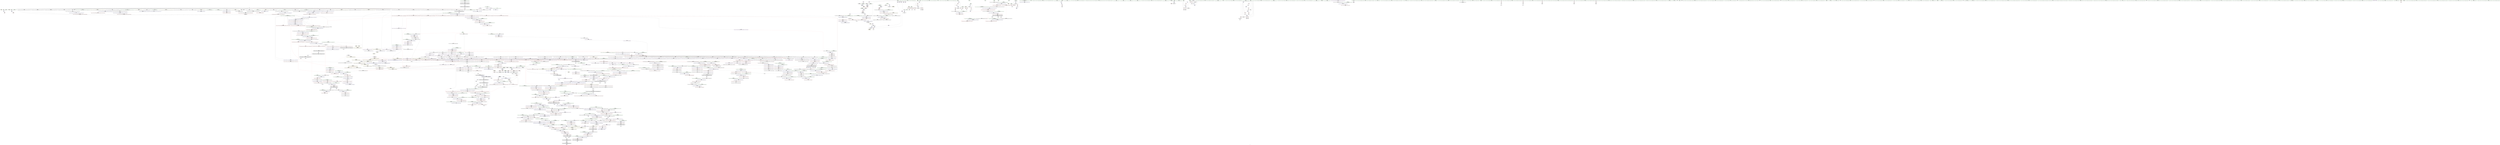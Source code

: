 digraph "SVFG" {
	label="SVFG";

	Node0x561732143c30 [shape=record,color=grey,label="{NodeID: 0\nNullPtr|{|<s42>106}}"];
	Node0x561732143c30 -> Node0x561732594580[style=solid];
	Node0x561732143c30 -> Node0x561732594680[style=solid];
	Node0x561732143c30 -> Node0x561732594750[style=solid];
	Node0x561732143c30 -> Node0x561732594820[style=solid];
	Node0x561732143c30 -> Node0x5617325948f0[style=solid];
	Node0x561732143c30 -> Node0x5617325949c0[style=solid];
	Node0x561732143c30 -> Node0x561732594a90[style=solid];
	Node0x561732143c30 -> Node0x561732594b60[style=solid];
	Node0x561732143c30 -> Node0x561732594c30[style=solid];
	Node0x561732143c30 -> Node0x561732594d00[style=solid];
	Node0x561732143c30 -> Node0x561732594dd0[style=solid];
	Node0x561732143c30 -> Node0x561732594ea0[style=solid];
	Node0x561732143c30 -> Node0x561732594f70[style=solid];
	Node0x561732143c30 -> Node0x561732595040[style=solid];
	Node0x561732143c30 -> Node0x561732595110[style=solid];
	Node0x561732143c30 -> Node0x5617325951e0[style=solid];
	Node0x561732143c30 -> Node0x5617325952b0[style=solid];
	Node0x561732143c30 -> Node0x561732595380[style=solid];
	Node0x561732143c30 -> Node0x561732595450[style=solid];
	Node0x561732143c30 -> Node0x561732595520[style=solid];
	Node0x561732143c30 -> Node0x5617325955f0[style=solid];
	Node0x561732143c30 -> Node0x5617325956c0[style=solid];
	Node0x561732143c30 -> Node0x561732595790[style=solid];
	Node0x561732143c30 -> Node0x561732595860[style=solid];
	Node0x561732143c30 -> Node0x561732595930[style=solid];
	Node0x561732143c30 -> Node0x561732595a00[style=solid];
	Node0x561732143c30 -> Node0x561732595ad0[style=solid];
	Node0x561732143c30 -> Node0x561732595ba0[style=solid];
	Node0x561732143c30 -> Node0x561732595c70[style=solid];
	Node0x561732143c30 -> Node0x561732595d40[style=solid];
	Node0x561732143c30 -> Node0x561732595e10[style=solid];
	Node0x561732143c30 -> Node0x561732595ee0[style=solid];
	Node0x561732143c30 -> Node0x561732595fb0[style=solid];
	Node0x561732143c30 -> Node0x561732596080[style=solid];
	Node0x561732143c30 -> Node0x56173259b080[style=solid];
	Node0x561732143c30 -> Node0x56173259d200[style=solid];
	Node0x561732143c30 -> Node0x56173259d2d0[style=solid];
	Node0x561732143c30 -> Node0x56173259d3a0[style=solid];
	Node0x561732143c30 -> Node0x56173259f420[style=solid];
	Node0x561732143c30 -> Node0x561731f569a0[style=solid];
	Node0x561732143c30 -> Node0x5617325ddaa0[style=solid];
	Node0x561732143c30 -> Node0x5617325deb20[style=solid];
	Node0x561732143c30:s42 -> Node0x56173269b810[style=solid,color=red];
	Node0x56173259aaa0 [shape=record,color=red,label="{NodeID: 775\n1704\<--1701\n\<--__it.addr\n_ZSt12__niter_baseIPcET_S1_\n}"];
	Node0x56173259aaa0 -> Node0x561732590790[style=solid];
	Node0x561732591520 [shape=record,color=purple,label="{NodeID: 443\n347\<--345\n_M_end_of_storage\<--\n_ZNSt6vectorINSt7__cxx1112basic_stringIcSt11char_traitsIcESaIcEEESaIS5_EE9push_backERKS5_\n}"];
	Node0x561732591520 -> Node0x5617325a9530[style=solid];
	Node0x561732584900 [shape=record,color=green,label="{NodeID: 111\n639\<--640\n_ZSt11__addressofINSt7__cxx1112basic_stringIcSt11char_traitsIcESaIcEEEEPT_RS6_\<--_ZSt11__addressofINSt7__cxx1112basic_stringIcSt11char_traitsIcESaIcEEEEPT_RS6__field_insensitive\n}"];
	Node0x561732696670 [shape=record,color=black,label="{NodeID: 1993\n1614 = PHI(1617, )\n}"];
	Node0x561732696670 -> Node0x5617325deca0[style=solid];
	Node0x5617325a0530 [shape=record,color=blue,label="{NodeID: 886\n1089\<--1087\n__lhs.addr\<--__lhs\n_ZN9__gnu_cxxmiIPNSt7__cxx1112basic_stringIcSt11char_traitsIcESaIcEEESt6vectorIS6_SaIS6_EEEENS_17__normal_iteratorIT_T0_E15difference_typeERKSE_SH_\n}"];
	Node0x5617325a0530 -> Node0x5617325ae190[style=dashed];
	Node0x5617325a6fd0 [shape=record,color=red,label="{NodeID: 554\n137\<--50\n\<--len\nmain\n}"];
	Node0x5617325a6fd0 -> Node0x561732596250[style=solid];
	Node0x561732589ac0 [shape=record,color=green,label="{NodeID: 222\n1408\<--1409\nretval\<--retval_field_insensitive\n_ZSt32__make_move_if_noexcept_iteratorINSt7__cxx1112basic_stringIcSt11char_traitsIcESaIcEEESt13move_iteratorIPS5_EET0_PT_\n|{|<s1>113}}"];
	Node0x561732589ac0 -> Node0x5617325a55d0[style=solid];
	Node0x561732589ac0:s1 -> Node0x561732697350[style=solid,color=red];
	Node0x5617325aca00 [shape=record,color=red,label="{NodeID: 665\n873\<--805\n\<--__new_finish\n_ZNSt6vectorINSt7__cxx1112basic_stringIcSt11char_traitsIcESaIcEEESaIS5_EE17_M_realloc_insertIJRKS5_EEEvN9__gnu_cxx17__normal_iteratorIPS5_S7_EEDpOT_\n|{<s0>71}}"];
	Node0x5617325aca00:s0 -> Node0x56173269d220[style=solid,color=red];
	Node0x561732597b80 [shape=record,color=black,label="{NodeID: 333\n473\<--447\n\<--this1\n_ZNSt6vectorINSt7__cxx1112basic_stringIcSt11char_traitsIcESaIcEEESaIS5_EED2Ev\n|{<s0>37}}"];
	Node0x561732597b80:s0 -> Node0x56173269b060[style=solid,color=red];
	Node0x561732143cc0 [shape=record,color=green,label="{NodeID: 1\n7\<--1\n__dso_handle\<--dummyObj\nGlob }"];
	Node0x56173259ab70 [shape=record,color=red,label="{NodeID: 776\n1715\<--1714\ndummyVal\<--offset_0\n_ZSt22__uninitialized_copy_aISt13move_iteratorIPNSt7__cxx1112basic_stringIcSt11char_traitsIcESaIcEEEES7_S6_ET0_T_SA_S9_RSaIT1_E\n}"];
	Node0x56173259ab70 -> Node0x5617325a21a0[style=solid];
	Node0x5617325915f0 [shape=record,color=purple,label="{NodeID: 444\n352\<--351\n_M_impl3\<--\n_ZNSt6vectorINSt7__cxx1112basic_stringIcSt11char_traitsIcESaIcEEESaIS5_EE9push_backERKS5_\n}"];
	Node0x5617325915f0 -> Node0x5617325975d0[style=solid];
	Node0x561732584a00 [shape=record,color=green,label="{NodeID: 112\n642\<--643\n_ZSt8_DestroyINSt7__cxx1112basic_stringIcSt11char_traitsIcESaIcEEEEvPT_\<--_ZSt8_DestroyINSt7__cxx1112basic_stringIcSt11char_traitsIcESaIcEEEEvPT__field_insensitive\n}"];
	Node0x5617326967b0 [shape=record,color=black,label="{NodeID: 1994\n520 = PHI(508, )\n0th arg _ZNSaINSt7__cxx1112basic_stringIcSt11char_traitsIcESaIcEEEEC2Ev }"];
	Node0x5617326967b0 -> Node0x56173259d470[style=solid];
	Node0x5617325a0600 [shape=record,color=blue,label="{NodeID: 887\n1091\<--1088\n__rhs.addr\<--__rhs\n_ZN9__gnu_cxxmiIPNSt7__cxx1112basic_stringIcSt11char_traitsIcESaIcEEESt6vectorIS6_SaIS6_EEEENS_17__normal_iteratorIT_T0_E15difference_typeERKSE_SH_\n}"];
	Node0x5617325a0600 -> Node0x5617325ae260[style=dashed];
	Node0x5617325a70a0 [shape=record,color=red,label="{NodeID: 555\n149\<--50\n\<--len\nmain\n}"];
	Node0x5617325a70a0 -> Node0x561732596320[style=solid];
	Node0x561732589b90 [shape=record,color=green,label="{NodeID: 223\n1410\<--1411\n__i.addr\<--__i.addr_field_insensitive\n_ZSt32__make_move_if_noexcept_iteratorINSt7__cxx1112basic_stringIcSt11char_traitsIcESaIcEEESt13move_iteratorIPS5_EET0_PT_\n}"];
	Node0x561732589b90 -> Node0x5617325b0480[style=solid];
	Node0x561732589b90 -> Node0x5617325a2340[style=solid];
	Node0x5617325acad0 [shape=record,color=red,label="{NodeID: 666\n887\<--805\n\<--__new_finish\n_ZNSt6vectorINSt7__cxx1112basic_stringIcSt11char_traitsIcESaIcEEESaIS5_EE17_M_realloc_insertIJRKS5_EEEvN9__gnu_cxx17__normal_iteratorIPS5_S7_EEDpOT_\n}"];
	Node0x5617325acad0 -> Node0x5617325ddaa0[style=solid];
	Node0x561732597c50 [shape=record,color=black,label="{NodeID: 334\n508\<--507\n\<--this1\n_ZNSt12_Vector_baseINSt7__cxx1112basic_stringIcSt11char_traitsIcESaIcEEESaIS5_EE12_Vector_implC2Ev\n|{<s0>42}}"];
	Node0x561732597c50:s0 -> Node0x5617326967b0[style=solid,color=red];
	Node0x561732581210 [shape=record,color=green,label="{NodeID: 2\n8\<--1\n.str\<--dummyObj\nGlob }"];
	Node0x56173259ac40 [shape=record,color=red,label="{NodeID: 777\n1718\<--1717\ndummyVal\<--offset_0\n_ZSt22__uninitialized_copy_aISt13move_iteratorIPNSt7__cxx1112basic_stringIcSt11char_traitsIcESaIcEEEES7_S6_ET0_T_SA_S9_RSaIT1_E\n}"];
	Node0x56173259ac40 -> Node0x5617325a2270[style=solid];
	Node0x5617325916c0 [shape=record,color=purple,label="{NodeID: 445\n355\<--354\n_M_impl4\<--\n_ZNSt6vectorINSt7__cxx1112basic_stringIcSt11char_traitsIcESaIcEEESaIS5_EE9push_backERKS5_\n}"];
	Node0x561732584b00 [shape=record,color=green,label="{NodeID: 113\n652\<--653\n__pointer.addr\<--__pointer.addr_field_insensitive\n_ZSt8_DestroyINSt7__cxx1112basic_stringIcSt11char_traitsIcESaIcEEEEvPT_\n}"];
	Node0x561732584b00 -> Node0x5617325aaf30[style=solid];
	Node0x561732584b00 -> Node0x56173259dfd0[style=solid];
	Node0x5617326968f0 [shape=record,color=black,label="{NodeID: 1995\n788 = PHI(340, )\n0th arg _ZNSt6vectorINSt7__cxx1112basic_stringIcSt11char_traitsIcESaIcEEESaIS5_EE17_M_realloc_insertIJRKS5_EEEvN9__gnu_cxx17__normal_iteratorIPS5_S7_EEDpOT_ }"];
	Node0x5617326968f0 -> Node0x56173259ee70[style=solid];
	Node0x5617325a06d0 [shape=record,color=blue,label="{NodeID: 888\n1110\<--1107\nthis.addr\<--this\n_ZNSt6vectorINSt7__cxx1112basic_stringIcSt11char_traitsIcESaIcEEESaIS5_EE5beginEv\n}"];
	Node0x5617325a06d0 -> Node0x5617325ae4d0[style=dashed];
	Node0x5617325a7170 [shape=record,color=red,label="{NodeID: 556\n235\<--50\n\<--len\nmain\n}"];
	Node0x5617325a7170 -> Node0x5617325ddf20[style=solid];
	Node0x561732589c60 [shape=record,color=green,label="{NodeID: 224\n1415\<--1416\n_ZNSt13move_iteratorIPNSt7__cxx1112basic_stringIcSt11char_traitsIcESaIcEEEEC2ES6_\<--_ZNSt13move_iteratorIPNSt7__cxx1112basic_stringIcSt11char_traitsIcESaIcEEEEC2ES6__field_insensitive\n}"];
	Node0x5617325acba0 [shape=record,color=red,label="{NodeID: 667\n909\<--805\n\<--__new_finish\n_ZNSt6vectorINSt7__cxx1112basic_stringIcSt11char_traitsIcESaIcEEESaIS5_EE17_M_realloc_insertIJRKS5_EEEvN9__gnu_cxx17__normal_iteratorIPS5_S7_EEDpOT_\n|{<s0>76}}"];
	Node0x5617325acba0:s0 -> Node0x561732698f40[style=solid,color=red];
	Node0x561732617310 [shape=record,color=black,label="{NodeID: 1442\nMR_12V_3 = PHI(MR_12V_4, MR_12V_2, )\npts\{61 \}\n}"];
	Node0x561732617310 -> Node0x5617325a7580[style=dashed];
	Node0x561732617310 -> Node0x5617325a7650[style=dashed];
	Node0x561732617310 -> Node0x56173259b320[style=dashed];
	Node0x561732597d20 [shape=record,color=black,label="{NodeID: 335\n525\<--524\n\<--this1\n_ZNSaINSt7__cxx1112basic_stringIcSt11char_traitsIcESaIcEEEEC2Ev\n|{<s0>43}}"];
	Node0x561732597d20:s0 -> Node0x561732697f40[style=solid,color=red];
	Node0x5617325816e0 [shape=record,color=green,label="{NodeID: 3\n10\<--1\n_ZSt3cin\<--dummyObj\nGlob }"];
	Node0x56173259ad10 [shape=record,color=red,label="{NodeID: 778\n1721\<--1720\ndummyVal\<--offset_0\n_ZSt18uninitialized_copyISt13move_iteratorIPNSt7__cxx1112basic_stringIcSt11char_traitsIcESaIcEEEES7_ET0_T_SA_S9_\n}"];
	Node0x56173259ad10 -> Node0x5617325c2040[style=solid];
	Node0x561732591790 [shape=record,color=purple,label="{NodeID: 446\n356\<--354\n_M_finish5\<--\n_ZNSt6vectorINSt7__cxx1112basic_stringIcSt11char_traitsIcESaIcEEESaIS5_EE9push_backERKS5_\n}"];
	Node0x561732591790 -> Node0x5617325a9600[style=solid];
	Node0x56173258a0d0 [shape=record,color=green,label="{NodeID: 114\n660\<--661\n__r.addr\<--__r.addr_field_insensitive\n_ZSt11__addressofINSt7__cxx1112basic_stringIcSt11char_traitsIcESaIcEEEEPT_RS6_\n}"];
	Node0x56173258a0d0 -> Node0x5617325ab000[style=solid];
	Node0x56173258a0d0 -> Node0x56173259e0a0[style=solid];
	Node0x561732696a30 [shape=record,color=black,label="{NodeID: 1996\n789 = PHI(376, )\n1st arg _ZNSt6vectorINSt7__cxx1112basic_stringIcSt11char_traitsIcESaIcEEESaIS5_EE17_M_realloc_insertIJRKS5_EEEvN9__gnu_cxx17__normal_iteratorIPS5_S7_EEDpOT_ }"];
	Node0x561732696a30 -> Node0x56173259eda0[style=solid];
	Node0x5617325a07a0 [shape=record,color=blue,label="{NodeID: 889\n1124\<--1122\nthis.addr\<--this\n_ZNSt12_Vector_baseINSt7__cxx1112basic_stringIcSt11char_traitsIcESaIcEEESaIS5_EE11_M_allocateEm\n}"];
	Node0x5617325a07a0 -> Node0x5617325ae670[style=dashed];
	Node0x5617325a7240 [shape=record,color=red,label="{NodeID: 557\n262\<--50\n\<--len\nmain\n}"];
	Node0x5617325a7240 -> Node0x5617325df2a0[style=solid];
	Node0x561732589d60 [shape=record,color=green,label="{NodeID: 225\n1424\<--1425\n__first\<--__first_field_insensitive\n_ZSt18uninitialized_copyISt13move_iteratorIPNSt7__cxx1112basic_stringIcSt11char_traitsIcESaIcEEEES7_ET0_T_SA_S9_\n}"];
	Node0x561732589d60 -> Node0x56173258f8f0[style=solid];
	Node0x561732589d60 -> Node0x5617325a56a0[style=solid];
	Node0x5617325acc70 [shape=record,color=red,label="{NodeID: 668\n956\<--805\n\<--__new_finish\n_ZNSt6vectorINSt7__cxx1112basic_stringIcSt11char_traitsIcESaIcEEESaIS5_EE17_M_realloc_insertIJRKS5_EEEvN9__gnu_cxx17__normal_iteratorIPS5_S7_EEDpOT_\n}"];
	Node0x5617325acc70 -> Node0x56173259fb70[style=solid];
	Node0x561732617810 [shape=record,color=black,label="{NodeID: 1443\nMR_38V_3 = PHI(MR_38V_4, MR_38V_2, )\npts\{570000 \}\n|{|<s1>7|<s2>19|<s3>25}}"];
	Node0x561732617810 -> Node0x561732621810[style=dashed];
	Node0x561732617810:s1 -> Node0x5617326257c0[style=dashed,color=red];
	Node0x561732617810:s2 -> Node0x5617326248d0[style=dashed,color=red];
	Node0x561732617810:s3 -> Node0x5617325b6700[style=dashed,color=red];
	Node0x561732597df0 [shape=record,color=black,label="{NodeID: 336\n563\<--562\n\<--_M_impl\n_ZNSt12_Vector_baseINSt7__cxx1112basic_stringIcSt11char_traitsIcESaIcEEESaIS5_EE19_M_get_Tp_allocatorEv\n}"];
	Node0x561732597df0 -> Node0x561732597ec0[style=solid];
	Node0x5617325814d0 [shape=record,color=green,label="{NodeID: 4\n11\<--1\n.str.1\<--dummyObj\nGlob }"];
	Node0x56173259ade0 [shape=record,color=red,label="{NodeID: 779\n1724\<--1723\ndummyVal\<--offset_0\n_ZSt18uninitialized_copyISt13move_iteratorIPNSt7__cxx1112basic_stringIcSt11char_traitsIcESaIcEEEES7_ET0_T_SA_S9_\n}"];
	Node0x56173259ade0 -> Node0x5617325c2110[style=solid];
	Node0x561732591860 [shape=record,color=purple,label="{NodeID: 447\n363\<--362\n_M_impl6\<--\n_ZNSt6vectorINSt7__cxx1112basic_stringIcSt11char_traitsIcESaIcEEESaIS5_EE9push_backERKS5_\n}"];
	Node0x56173258a160 [shape=record,color=green,label="{NodeID: 115\n669\<--670\nthis.addr\<--this.addr_field_insensitive\n_ZNSt12_Vector_baseINSt7__cxx1112basic_stringIcSt11char_traitsIcESaIcEEESaIS5_EE13_M_deallocateEPS5_m\n}"];
	Node0x56173258a160 -> Node0x5617325ab0d0[style=solid];
	Node0x56173258a160 -> Node0x56173259e170[style=solid];
	Node0x561732696b70 [shape=record,color=black,label="{NodeID: 1997\n790 = PHI(374, )\n2nd arg _ZNSt6vectorINSt7__cxx1112basic_stringIcSt11char_traitsIcESaIcEEESaIS5_EE17_M_realloc_insertIJRKS5_EEEvN9__gnu_cxx17__normal_iteratorIPS5_S7_EEDpOT_ }"];
	Node0x561732696b70 -> Node0x56173259ef40[style=solid];
	Node0x5617325a0870 [shape=record,color=blue,label="{NodeID: 890\n1126\<--1123\n__n.addr\<--__n\n_ZNSt12_Vector_baseINSt7__cxx1112basic_stringIcSt11char_traitsIcESaIcEEESaIS5_EE11_M_allocateEm\n}"];
	Node0x5617325a0870 -> Node0x5617325ae740[style=dashed];
	Node0x5617325a0870 -> Node0x5617325ae810[style=dashed];
	Node0x5617325a7310 [shape=record,color=red,label="{NodeID: 558\n99\<--52\n\<--numwords\nmain\n}"];
	Node0x5617325a7310 -> Node0x5617325defa0[style=solid];
	Node0x561732589e30 [shape=record,color=green,label="{NodeID: 226\n1426\<--1427\n__last\<--__last_field_insensitive\n_ZSt18uninitialized_copyISt13move_iteratorIPNSt7__cxx1112basic_stringIcSt11char_traitsIcESaIcEEEES7_ET0_T_SA_S9_\n}"];
	Node0x561732589e30 -> Node0x56173258f9c0[style=solid];
	Node0x561732589e30 -> Node0x5617325a5770[style=solid];
	Node0x5617325acd40 [shape=record,color=red,label="{NodeID: 669\n885\<--807\nexn\<--exn.slot\n_ZNSt6vectorINSt7__cxx1112basic_stringIcSt11char_traitsIcESaIcEEESaIS5_EE17_M_realloc_insertIJRKS5_EEEvN9__gnu_cxx17__normal_iteratorIPS5_S7_EEDpOT_\n}"];
	Node0x561732617d10 [shape=record,color=black,label="{NodeID: 1444\nMR_40V_3 = PHI(MR_40V_4, MR_40V_2, )\npts\{570001 570002 \}\n|{|<s1>7|<s2>7|<s3>25|<s4>25}}"];
	Node0x561732617d10 -> Node0x561732621d10[style=dashed];
	Node0x561732617d10:s1 -> Node0x561732625410[style=dashed,color=red];
	Node0x561732617d10:s2 -> Node0x5617326258a0[style=dashed,color=red];
	Node0x561732617d10:s3 -> Node0x5617325b67e0[style=dashed,color=red];
	Node0x561732617d10:s4 -> Node0x5617325b68c0[style=dashed,color=red];
	Node0x561732597ec0 [shape=record,color=black,label="{NodeID: 337\n556\<--563\n_ZNSt12_Vector_baseINSt7__cxx1112basic_stringIcSt11char_traitsIcESaIcEEESaIS5_EE19_M_get_Tp_allocatorEv_ret\<--\n_ZNSt12_Vector_baseINSt7__cxx1112basic_stringIcSt11char_traitsIcESaIcEEESaIS5_EE19_M_get_Tp_allocatorEv\n|{<s0>34|<s1>67|<s2>70|<s3>75|<s4>79}}"];
	Node0x561732597ec0:s0 -> Node0x561732692c70[style=solid,color=blue];
	Node0x561732597ec0:s1 -> Node0x561732693770[style=solid,color=blue];
	Node0x561732597ec0:s2 -> Node0x561732693b30[style=solid,color=blue];
	Node0x561732597ec0:s3 -> Node0x561732693e80[style=solid,color=blue];
	Node0x561732597ec0:s4 -> Node0x561732693ff0[style=solid,color=blue];
	Node0x561732581560 [shape=record,color=green,label="{NodeID: 5\n13\<--1\n.str.2\<--dummyObj\nGlob }"];
	Node0x56173259aeb0 [shape=record,color=blue,label="{NodeID: 780\n1710\<--19\nllvm.global_ctors_0\<--\nGlob }"];
	Node0x561732591930 [shape=record,color=purple,label="{NodeID: 448\n364\<--362\n_M_finish7\<--\n_ZNSt6vectorINSt7__cxx1112basic_stringIcSt11char_traitsIcESaIcEEESaIS5_EE9push_backERKS5_\n}"];
	Node0x561732591930 -> Node0x5617325a96d0[style=solid];
	Node0x561732591930 -> Node0x56173259c840[style=solid];
	Node0x56173258a230 [shape=record,color=green,label="{NodeID: 116\n671\<--672\n__p.addr\<--__p.addr_field_insensitive\n_ZNSt12_Vector_baseINSt7__cxx1112basic_stringIcSt11char_traitsIcESaIcEEESaIS5_EE13_M_deallocateEPS5_m\n}"];
	Node0x56173258a230 -> Node0x5617325ab1a0[style=solid];
	Node0x56173258a230 -> Node0x5617325ab270[style=solid];
	Node0x56173258a230 -> Node0x56173259e240[style=solid];
	Node0x561732696cb0 [shape=record,color=black,label="{NodeID: 1998\n1195 = PHI(892, )\n0th arg _ZNSt16allocator_traitsISaINSt7__cxx1112basic_stringIcSt11char_traitsIcESaIcEEEEE7destroyIS5_EEvRS6_PT_ }"];
	Node0x561732696cb0 -> Node0x5617325a0ef0[style=solid];
	Node0x5617325a0940 [shape=record,color=blue,label="{NodeID: 891\n1150\<--1146\n__first.addr\<--__first\n_ZSt34__uninitialized_move_if_noexcept_aIPNSt7__cxx1112basic_stringIcSt11char_traitsIcESaIcEEES6_SaIS5_EET0_T_S9_S8_RT1_\n}"];
	Node0x5617325a0940 -> Node0x5617325ae8e0[style=dashed];
	Node0x5617325a73e0 [shape=record,color=red,label="{NodeID: 559\n229\<--52\n\<--numwords\nmain\n}"];
	Node0x5617325a73e0 -> Node0x5617325ddda0[style=solid];
	Node0x561732589f00 [shape=record,color=green,label="{NodeID: 227\n1428\<--1429\n__result.addr\<--__result.addr_field_insensitive\n_ZSt18uninitialized_copyISt13move_iteratorIPNSt7__cxx1112basic_stringIcSt11char_traitsIcESaIcEEEES7_ET0_T_SA_S9_\n}"];
	Node0x561732589f00 -> Node0x5617325b0620[style=solid];
	Node0x561732589f00 -> Node0x5617325c1ea0[style=solid];
	Node0x5617325ace10 [shape=record,color=red,label="{NodeID: 670\n969\<--807\nexn42\<--exn.slot\n_ZNSt6vectorINSt7__cxx1112basic_stringIcSt11char_traitsIcESaIcEEESaIS5_EE17_M_realloc_insertIJRKS5_EEEvN9__gnu_cxx17__normal_iteratorIPS5_S7_EEDpOT_\n}"];
	Node0x561732597f90 [shape=record,color=black,label="{NodeID: 338\n584\<--580\nsub.ptr.lhs.cast\<--\n_ZNSt12_Vector_baseINSt7__cxx1112basic_stringIcSt11char_traitsIcESaIcEEESaIS5_EED2Ev\n}"];
	Node0x561732597f90 -> Node0x5617325dbfa0[style=solid];
	Node0x561732581f90 [shape=record,color=green,label="{NodeID: 6\n15\<--1\nstdout\<--dummyObj\nGlob }"];
	Node0x56173259af80 [shape=record,color=blue,label="{NodeID: 781\n1711\<--20\nllvm.global_ctors_1\<--_GLOBAL__sub_I_elhipercubo_0_1.cpp\nGlob }"];
	Node0x561732591a00 [shape=record,color=purple,label="{NodeID: 449\n366\<--365\nincdec.ptr\<--\n_ZNSt6vectorINSt7__cxx1112basic_stringIcSt11char_traitsIcESaIcEEESaIS5_EE9push_backERKS5_\n}"];
	Node0x561732591a00 -> Node0x56173259c840[style=solid];
	Node0x56173258a300 [shape=record,color=green,label="{NodeID: 117\n673\<--674\n__n.addr\<--__n.addr_field_insensitive\n_ZNSt12_Vector_baseINSt7__cxx1112basic_stringIcSt11char_traitsIcESaIcEEESaIS5_EE13_M_deallocateEPS5_m\n}"];
	Node0x56173258a300 -> Node0x5617325ab340[style=solid];
	Node0x56173258a300 -> Node0x56173259e310[style=solid];
	Node0x561732696df0 [shape=record,color=black,label="{NodeID: 1999\n1196 = PHI(895, )\n1st arg _ZNSt16allocator_traitsISaINSt7__cxx1112basic_stringIcSt11char_traitsIcESaIcEEEEE7destroyIS5_EEvRS6_PT_ }"];
	Node0x561732696df0 -> Node0x5617325a0fc0[style=solid];
	Node0x5617325a0a10 [shape=record,color=blue,label="{NodeID: 892\n1152\<--1147\n__last.addr\<--__last\n_ZSt34__uninitialized_move_if_noexcept_aIPNSt7__cxx1112basic_stringIcSt11char_traitsIcESaIcEEES6_SaIS5_EET0_T_S9_S8_RT1_\n}"];
	Node0x5617325a0a10 -> Node0x5617325ae9b0[style=dashed];
	Node0x5617325a74b0 [shape=record,color=red,label="{NodeID: 560\n129\<--54\n\<--cases\nmain\n}"];
	Node0x5617325a74b0 -> Node0x5617325df5a0[style=solid];
	Node0x561732589fd0 [shape=record,color=green,label="{NodeID: 228\n1430\<--1431\n__assignable\<--__assignable_field_insensitive\n_ZSt18uninitialized_copyISt13move_iteratorIPNSt7__cxx1112basic_stringIcSt11char_traitsIcESaIcEEEES7_ET0_T_SA_S9_\n}"];
	Node0x561732589fd0 -> Node0x5617325c1f70[style=solid];
	Node0x5617325acee0 [shape=record,color=red,label="{NodeID: 671\n970\<--809\nsel\<--ehselector.slot\n_ZNSt6vectorINSt7__cxx1112basic_stringIcSt11char_traitsIcESaIcEEESaIS5_EE17_M_realloc_insertIJRKS5_EEEvN9__gnu_cxx17__normal_iteratorIPS5_S7_EEDpOT_\n}"];
	Node0x561732598060 [shape=record,color=black,label="{NodeID: 339\n585\<--583\nsub.ptr.rhs.cast\<--\n_ZNSt12_Vector_baseINSt7__cxx1112basic_stringIcSt11char_traitsIcESaIcEEESaIS5_EED2Ev\n}"];
	Node0x561732598060 -> Node0x5617325dbfa0[style=solid];
	Node0x561732582020 [shape=record,color=green,label="{NodeID: 7\n16\<--1\n.str.3\<--dummyObj\nGlob }"];
	Node0x56173259b080 [shape=record,color=blue, style = dotted,label="{NodeID: 782\n1712\<--3\nllvm.global_ctors_2\<--dummyVal\nGlob }"];
	Node0x561732591ad0 [shape=record,color=purple,label="{NodeID: 450\n426\<--425\n_M_impl\<--\n_ZNSt6vectorINSt7__cxx1112basic_stringIcSt11char_traitsIcESaIcEEESaIS5_EEixEm\n}"];
	Node0x56173258a3d0 [shape=record,color=green,label="{NodeID: 118\n687\<--688\n_ZNSt16allocator_traitsISaINSt7__cxx1112basic_stringIcSt11char_traitsIcESaIcEEEEE10deallocateERS6_PS5_m\<--_ZNSt16allocator_traitsISaINSt7__cxx1112basic_stringIcSt11char_traitsIcESaIcEEEEE10deallocateERS6_PS5_m_field_insensitive\n}"];
	Node0x561732696f30 [shape=record,color=black,label="{NodeID: 2000\n1589 = PHI(1466, )\n0th arg _ZNSt13move_iteratorIPNSt7__cxx1112basic_stringIcSt11char_traitsIcESaIcEEEEppEv }"];
	Node0x561732696f30 -> Node0x5617325c2d40[style=solid];
	Node0x5617325a0ae0 [shape=record,color=blue,label="{NodeID: 893\n1154\<--1148\n__result.addr\<--__result\n_ZSt34__uninitialized_move_if_noexcept_aIPNSt7__cxx1112basic_stringIcSt11char_traitsIcESaIcEEES6_SaIS5_EET0_T_S9_S8_RT1_\n}"];
	Node0x5617325a0ae0 -> Node0x5617325aea80[style=dashed];
	Node0x5617325a7580 [shape=record,color=red,label="{NodeID: 561\n98\<--60\n\<--i\nmain\n}"];
	Node0x5617325a7580 -> Node0x5617325defa0[style=solid];
	Node0x5617325924c0 [shape=record,color=green,label="{NodeID: 229\n1432\<--1433\nagg.tmp\<--agg.tmp_field_insensitive\n_ZSt18uninitialized_copyISt13move_iteratorIPNSt7__cxx1112basic_stringIcSt11char_traitsIcESaIcEEEES7_ET0_T_SA_S9_\n}"];
	Node0x5617325924c0 -> Node0x56173258fa90[style=solid];
	Node0x5617325924c0 -> Node0x5617325a5840[style=solid];
	Node0x5617325acfb0 [shape=record,color=red,label="{NodeID: 672\n852\<--851\n\<--_M_start\n_ZNSt6vectorINSt7__cxx1112basic_stringIcSt11char_traitsIcESaIcEEESaIS5_EE17_M_realloc_insertIJRKS5_EEEvN9__gnu_cxx17__normal_iteratorIPS5_S7_EEDpOT_\n|{<s0>68}}"];
	Node0x5617325acfb0:s0 -> Node0x56173269cf80[style=solid,color=red];
	Node0x561732598130 [shape=record,color=black,label="{NodeID: 340\n658\<--663\n_ZSt11__addressofINSt7__cxx1112basic_stringIcSt11char_traitsIcESaIcEEEEPT_RS6__ret\<--\n_ZSt11__addressofINSt7__cxx1112basic_stringIcSt11char_traitsIcESaIcEEEEPT_RS6_\n|{<s0>50|<s1>118}}"];
	Node0x561732598130:s0 -> Node0x561732692e80[style=solid,color=blue];
	Node0x561732598130:s1 -> Node0x561732695f00[style=solid,color=blue];
	Node0x5617325820b0 [shape=record,color=green,label="{NodeID: 8\n19\<--1\n\<--dummyObj\nCan only get source location for instruction, argument, global var or function.}"];
	Node0x56173259b180 [shape=record,color=blue,label="{NodeID: 783\n48\<--85\nretval\<--\nmain\n}"];
	Node0x56173259b180 -> Node0x56173259c500[style=dashed];
	Node0x5617325b31b0 [shape=record,color=yellow,style=double,label="{NodeID: 1558\n38V_1 = ENCHI(MR_38V_0)\npts\{570000 \}\nFun[main]|{<s0>4}}"];
	Node0x5617325b31b0:s0 -> Node0x561732625a90[style=dashed,color=red];
	Node0x561732591ba0 [shape=record,color=purple,label="{NodeID: 451\n427\<--425\n_M_start\<--\n_ZNSt6vectorINSt7__cxx1112basic_stringIcSt11char_traitsIcESaIcEEESaIS5_EEixEm\n}"];
	Node0x561732591ba0 -> Node0x5617325a9c80[style=solid];
	Node0x56173258a4d0 [shape=record,color=green,label="{NodeID: 119\n693\<--694\nthis.addr\<--this.addr_field_insensitive\n_ZNSt12_Vector_baseINSt7__cxx1112basic_stringIcSt11char_traitsIcESaIcEEESaIS5_EE12_Vector_implD2Ev\n}"];
	Node0x56173258a4d0 -> Node0x5617325ab410[style=solid];
	Node0x56173258a4d0 -> Node0x56173259e3e0[style=solid];
	Node0x561732697070 [shape=record,color=black,label="{NodeID: 2001\n1213 = PHI(1047, 1047, 1047, )\n0th arg _ZNKSt6vectorINSt7__cxx1112basic_stringIcSt11char_traitsIcESaIcEEESaIS5_EE8max_sizeEv }"];
	Node0x561732697070 -> Node0x5617325a1090[style=solid];
	Node0x5617325a0bb0 [shape=record,color=blue,label="{NodeID: 894\n1156\<--1149\n__alloc.addr\<--__alloc\n_ZSt34__uninitialized_move_if_noexcept_aIPNSt7__cxx1112basic_stringIcSt11char_traitsIcESaIcEEES6_SaIS5_EET0_T_S9_S8_RT1_\n}"];
	Node0x5617325a0bb0 -> Node0x5617325aeb50[style=dashed];
	Node0x5617325a7650 [shape=record,color=red,label="{NodeID: 562\n109\<--60\n\<--i\nmain\n}"];
	Node0x5617325a7650 -> Node0x5617325dd320[style=solid];
	Node0x561732592590 [shape=record,color=green,label="{NodeID: 230\n1434\<--1435\nagg.tmp2\<--agg.tmp2_field_insensitive\n_ZSt18uninitialized_copyISt13move_iteratorIPNSt7__cxx1112basic_stringIcSt11char_traitsIcESaIcEEEES7_ET0_T_SA_S9_\n}"];
	Node0x561732592590 -> Node0x56173258fb60[style=solid];
	Node0x561732592590 -> Node0x5617325a5910[style=solid];
	Node0x5617325ad080 [shape=record,color=red,label="{NodeID: 673\n856\<--853\n\<--call8\n_ZNSt6vectorINSt7__cxx1112basic_stringIcSt11char_traitsIcESaIcEEESaIS5_EE17_M_realloc_insertIJRKS5_EEEvN9__gnu_cxx17__normal_iteratorIPS5_S7_EEDpOT_\n|{<s0>68}}"];
	Node0x5617325ad080:s0 -> Node0x56173269d0d0[style=solid,color=red];
	Node0x561732598200 [shape=record,color=black,label="{NodeID: 341\n683\<--682\n\<--_M_impl\n_ZNSt12_Vector_baseINSt7__cxx1112basic_stringIcSt11char_traitsIcESaIcEEESaIS5_EE13_M_deallocateEPS5_m\n|{<s0>53}}"];
	Node0x561732598200:s0 -> Node0x56173269b2c0[style=solid,color=red];
	Node0x561732582140 [shape=record,color=green,label="{NodeID: 9\n85\<--1\n\<--dummyObj\nCan only get source location for instruction, argument, global var or function.}"];
	Node0x56173259b250 [shape=record,color=blue,label="{NodeID: 784\n60\<--85\ni\<--\nmain\n}"];
	Node0x56173259b250 -> Node0x561732617310[style=dashed];
	Node0x5617325b3290 [shape=record,color=yellow,style=double,label="{NodeID: 1559\n40V_1 = ENCHI(MR_40V_0)\npts\{570001 570002 \}\nFun[main]|{<s0>4}}"];
	Node0x5617325b3290:s0 -> Node0x561732625a90[style=dashed,color=red];
	Node0x561732591c70 [shape=record,color=purple,label="{NodeID: 452\n449\<--448\n_M_impl\<--\n_ZNSt6vectorINSt7__cxx1112basic_stringIcSt11char_traitsIcESaIcEEESaIS5_EED2Ev\n}"];
	Node0x56173258a5a0 [shape=record,color=green,label="{NodeID: 120\n699\<--700\n_ZNSaINSt7__cxx1112basic_stringIcSt11char_traitsIcESaIcEEEED2Ev\<--_ZNSaINSt7__cxx1112basic_stringIcSt11char_traitsIcESaIcEEEED2Ev_field_insensitive\n}"];
	Node0x561732697350 [shape=record,color=black,label="{NodeID: 2002\n1637 = PHI(1408, )\n0th arg _ZNSt13move_iteratorIPNSt7__cxx1112basic_stringIcSt11char_traitsIcESaIcEEEEC2ES6_ }"];
	Node0x561732697350 -> Node0x5617325c3220[style=solid];
	Node0x5617325a0c80 [shape=record,color=blue,label="{NodeID: 895\n1170\<--1167\ncoerce.dive\<--call\n_ZSt34__uninitialized_move_if_noexcept_aIPNSt7__cxx1112basic_stringIcSt11char_traitsIcESaIcEEES6_SaIS5_EET0_T_S9_S8_RT1_\n}"];
	Node0x5617325a0c80 -> Node0x5617325aec20[style=dashed];
	Node0x5617325a7720 [shape=record,color=red,label="{NodeID: 563\n295\<--62\nexn\<--exn.slot\nmain\n}"];
	Node0x561732592660 [shape=record,color=green,label="{NodeID: 231\n1454\<--1455\n_ZNSt20__uninitialized_copyILb0EE13__uninit_copyISt13move_iteratorIPNSt7__cxx1112basic_stringIcSt11char_traitsIcESaIcEEEES9_EET0_T_SC_SB_\<--_ZNSt20__uninitialized_copyILb0EE13__uninit_copyISt13move_iteratorIPNSt7__cxx1112basic_stringIcSt11char_traitsIcESaIcEEEES9_EET0_T_SC_SB__field_insensitive\n}"];
	Node0x5617325ad150 [shape=record,color=red,label="{NodeID: 674\n868\<--867\n\<--call12\n_ZNSt6vectorINSt7__cxx1112basic_stringIcSt11char_traitsIcESaIcEEESaIS5_EE17_M_realloc_insertIJRKS5_EEEvN9__gnu_cxx17__normal_iteratorIPS5_S7_EEDpOT_\n|{<s0>71}}"];
	Node0x5617325ad150:s0 -> Node0x56173269cf80[style=solid,color=red];
	Node0x5617325982d0 [shape=record,color=black,label="{NodeID: 342\n697\<--696\n\<--this1\n_ZNSt12_Vector_baseINSt7__cxx1112basic_stringIcSt11char_traitsIcESaIcEEESaIS5_EE12_Vector_implD2Ev\n|{<s0>54}}"];
	Node0x5617325982d0:s0 -> Node0x56173269e7f0[style=solid,color=red];
	Node0x5617325821d0 [shape=record,color=green,label="{NodeID: 10\n111\<--1\n\<--dummyObj\nCan only get source location for instruction, argument, global var or function.}"];
	Node0x56173259b320 [shape=record,color=blue,label="{NodeID: 785\n60\<--110\ni\<--inc\nmain\n}"];
	Node0x56173259b320 -> Node0x561732617310[style=dashed];
	Node0x5617325b3370 [shape=record,color=yellow,style=double,label="{NodeID: 1560\n194V_1 = ENCHI(MR_194V_0)\npts\{570000 570001 \}\nFun[_ZNSt6vectorINSt7__cxx1112basic_stringIcSt11char_traitsIcESaIcEEESaIS5_EE3endEv]|{<s0>83}}"];
	Node0x5617325b3370:s0 -> Node0x561732624ba0[style=dashed,color=red];
	Node0x561732591d40 [shape=record,color=purple,label="{NodeID: 453\n450\<--448\n_M_start\<--\n_ZNSt6vectorINSt7__cxx1112basic_stringIcSt11char_traitsIcESaIcEEESaIS5_EED2Ev\n}"];
	Node0x561732591d40 -> Node0x5617325a9ef0[style=solid];
	Node0x56173258a6a0 [shape=record,color=green,label="{NodeID: 121\n706\<--707\n__a.addr\<--__a.addr_field_insensitive\n_ZNSt16allocator_traitsISaINSt7__cxx1112basic_stringIcSt11char_traitsIcESaIcEEEEE10deallocateERS6_PS5_m\n}"];
	Node0x56173258a6a0 -> Node0x5617325ab4e0[style=solid];
	Node0x56173258a6a0 -> Node0x56173259e4b0[style=solid];
	Node0x561732697460 [shape=record,color=black,label="{NodeID: 2003\n1638 = PHI(1413, )\n1st arg _ZNSt13move_iteratorIPNSt7__cxx1112basic_stringIcSt11char_traitsIcESaIcEEEEC2ES6_ }"];
	Node0x561732697460 -> Node0x5617325c32f0[style=solid];
	Node0x5617325a0d50 [shape=record,color=blue,label="{NodeID: 896\n1174\<--1173\ncoerce.dive3\<--call2\n_ZSt34__uninitialized_move_if_noexcept_aIPNSt7__cxx1112basic_stringIcSt11char_traitsIcESaIcEEES6_SaIS5_EET0_T_S9_S8_RT1_\n}"];
	Node0x5617325a0d50 -> Node0x5617325aecf0[style=dashed];
	Node0x5617325a77f0 [shape=record,color=red,label="{NodeID: 564\n296\<--64\nsel\<--ehselector.slot\nmain\n}"];
	Node0x561732592730 [shape=record,color=green,label="{NodeID: 232\n1466\<--1467\n__first\<--__first_field_insensitive\n_ZNSt20__uninitialized_copyILb0EE13__uninit_copyISt13move_iteratorIPNSt7__cxx1112basic_stringIcSt11char_traitsIcESaIcEEEES9_EET0_T_SC_SB_\n|{|<s1>117|<s2>119|<s3>121}}"];
	Node0x561732592730 -> Node0x5617325a5d20[style=solid];
	Node0x561732592730:s1 -> Node0x561732699aa0[style=solid,color=red];
	Node0x561732592730:s2 -> Node0x561732698ca0[style=solid,color=red];
	Node0x561732592730:s3 -> Node0x561732696f30[style=solid,color=red];
	Node0x5617325ad220 [shape=record,color=red,label="{NodeID: 675\n872\<--871\n\<--_M_finish\n_ZNSt6vectorINSt7__cxx1112basic_stringIcSt11char_traitsIcESaIcEEESaIS5_EE17_M_realloc_insertIJRKS5_EEEvN9__gnu_cxx17__normal_iteratorIPS5_S7_EEDpOT_\n|{<s0>71}}"];
	Node0x5617325ad220:s0 -> Node0x56173269d0d0[style=solid,color=red];
	Node0x5617325983a0 [shape=record,color=black,label="{NodeID: 343\n716\<--715\n\<--\n_ZNSt16allocator_traitsISaINSt7__cxx1112basic_stringIcSt11char_traitsIcESaIcEEEEE10deallocateERS6_PS5_m\n|{<s0>55}}"];
	Node0x5617325983a0:s0 -> Node0x56173269c540[style=solid,color=red];
	Node0x561732582290 [shape=record,color=green,label="{NodeID: 11\n154\<--1\n\<--dummyObj\nCan only get source location for instruction, argument, global var or function.}"];
	Node0x56173259b3f0 [shape=record,color=blue,label="{NodeID: 786\n62\<--115\nexn.slot\<--\nmain\n}"];
	Node0x56173259b3f0 -> Node0x5617325a7720[style=dashed];
	Node0x561732591e10 [shape=record,color=purple,label="{NodeID: 454\n453\<--452\n_M_impl2\<--\n_ZNSt6vectorINSt7__cxx1112basic_stringIcSt11char_traitsIcESaIcEEESaIS5_EED2Ev\n}"];
	Node0x56173258a770 [shape=record,color=green,label="{NodeID: 122\n708\<--709\n__p.addr\<--__p.addr_field_insensitive\n_ZNSt16allocator_traitsISaINSt7__cxx1112basic_stringIcSt11char_traitsIcESaIcEEEEE10deallocateERS6_PS5_m\n}"];
	Node0x56173258a770 -> Node0x5617325ab5b0[style=solid];
	Node0x56173258a770 -> Node0x56173259e580[style=solid];
	Node0x561732697570 [shape=record,color=black,label="{NodeID: 2004\n764 = PHI(353, 841, )\n0th arg _ZNSt16allocator_traitsISaINSt7__cxx1112basic_stringIcSt11char_traitsIcESaIcEEEEE9constructIS5_JRKS5_EEEvRS6_PT_DpOT0_ }"];
	Node0x561732697570 -> Node0x56173259eb30[style=solid];
	Node0x5617325a0e20 [shape=record,color=blue,label="{NodeID: 897\n1188\<--1187\nthis.addr\<--this\n_ZNK9__gnu_cxx17__normal_iteratorIPNSt7__cxx1112basic_stringIcSt11char_traitsIcESaIcEEESt6vectorIS6_SaIS6_EEE4baseEv\n}"];
	Node0x5617325a0e20 -> Node0x5617325aedc0[style=dashed];
	Node0x5617325a78c0 [shape=record,color=red,label="{NodeID: 565\n128\<--66\n\<--caseno\nmain\n}"];
	Node0x5617325a78c0 -> Node0x5617325df5a0[style=solid];
	Node0x561732592800 [shape=record,color=green,label="{NodeID: 233\n1468\<--1469\n__last\<--__last_field_insensitive\n_ZNSt20__uninitialized_copyILb0EE13__uninit_copyISt13move_iteratorIPNSt7__cxx1112basic_stringIcSt11char_traitsIcESaIcEEEES9_EET0_T_SC_SB_\n|{|<s1>117}}"];
	Node0x561732592800 -> Node0x5617325a5df0[style=solid];
	Node0x561732592800:s1 -> Node0x561732699bb0[style=solid,color=red];
	Node0x5617325ad2f0 [shape=record,color=red,label="{NodeID: 676\n925\<--924\n\<--_M_start26\n_ZNSt6vectorINSt7__cxx1112basic_stringIcSt11char_traitsIcESaIcEEESaIS5_EE17_M_realloc_insertIJRKS5_EEEvN9__gnu_cxx17__normal_iteratorIPS5_S7_EEDpOT_\n|{<s0>80}}"];
	Node0x5617325ad2f0:s0 -> Node0x561732698db0[style=solid,color=red];
	Node0x561732598470 [shape=record,color=black,label="{NodeID: 344\n738\<--737\n\<--\n_ZN9__gnu_cxx13new_allocatorINSt7__cxx1112basic_stringIcSt11char_traitsIcESaIcEEEE10deallocateEPS6_m\n}"];
	Node0x561732582350 [shape=record,color=green,label="{NodeID: 12\n177\<--1\n\<--dummyObj\nCan only get source location for instruction, argument, global var or function.}"];
	Node0x56173259b4c0 [shape=record,color=blue,label="{NodeID: 787\n64\<--117\nehselector.slot\<--\nmain\n}"];
	Node0x56173259b4c0 -> Node0x5617325a77f0[style=dashed];
	Node0x5617325b3560 [shape=record,color=yellow,style=double,label="{NodeID: 1562\n192V_1 = ENCHI(MR_192V_0)\npts\{9830000 \}\nFun[_ZNSt6vectorINSt7__cxx1112basic_stringIcSt11char_traitsIcESaIcEEESaIS5_EE3endEv]|{<s0>83}}"];
	Node0x5617325b3560:s0 -> Node0x5617325a1980[style=dashed,color=red];
	Node0x561732591ee0 [shape=record,color=purple,label="{NodeID: 455\n454\<--452\n_M_finish\<--\n_ZNSt6vectorINSt7__cxx1112basic_stringIcSt11char_traitsIcESaIcEEESaIS5_EED2Ev\n}"];
	Node0x561732591ee0 -> Node0x5617325a9fc0[style=solid];
	Node0x56173258a840 [shape=record,color=green,label="{NodeID: 123\n710\<--711\n__n.addr\<--__n.addr_field_insensitive\n_ZNSt16allocator_traitsISaINSt7__cxx1112basic_stringIcSt11char_traitsIcESaIcEEEEE10deallocateERS6_PS5_m\n}"];
	Node0x56173258a840 -> Node0x5617325ab680[style=solid];
	Node0x56173258a840 -> Node0x56173259e650[style=solid];
	Node0x5617326976c0 [shape=record,color=black,label="{NodeID: 2005\n765 = PHI(357, 844, )\n1st arg _ZNSt16allocator_traitsISaINSt7__cxx1112basic_stringIcSt11char_traitsIcESaIcEEEEE9constructIS5_JRKS5_EEEvRS6_PT_DpOT0_ }"];
	Node0x5617326976c0 -> Node0x56173259ec00[style=solid];
	Node0x5617325a0ef0 [shape=record,color=blue,label="{NodeID: 898\n1197\<--1195\n__a.addr\<--__a\n_ZNSt16allocator_traitsISaINSt7__cxx1112basic_stringIcSt11char_traitsIcESaIcEEEEE7destroyIS5_EEvRS6_PT_\n}"];
	Node0x5617325a0ef0 -> Node0x5617325aee90[style=dashed];
	Node0x5617325a7990 [shape=record,color=red,label="{NodeID: 566\n132\<--66\n\<--caseno\nmain\n}"];
	Node0x5617325928d0 [shape=record,color=green,label="{NodeID: 234\n1470\<--1471\n__result.addr\<--__result.addr_field_insensitive\n_ZNSt20__uninitialized_copyILb0EE13__uninit_copyISt13move_iteratorIPNSt7__cxx1112basic_stringIcSt11char_traitsIcESaIcEEEES9_EET0_T_SC_SB_\n}"];
	Node0x5617325928d0 -> Node0x5617325b0890[style=solid];
	Node0x5617325928d0 -> Node0x5617325b0960[style=solid];
	Node0x5617325928d0 -> Node0x5617325c2380[style=solid];
	Node0x5617325ad3c0 [shape=record,color=red,label="{NodeID: 677\n929\<--928\n\<--_M_finish28\n_ZNSt6vectorINSt7__cxx1112basic_stringIcSt11char_traitsIcESaIcEEESaIS5_EE17_M_realloc_insertIJRKS5_EEEvN9__gnu_cxx17__normal_iteratorIPS5_S7_EEDpOT_\n|{<s0>80}}"];
	Node0x5617325ad3c0:s0 -> Node0x561732698f40[style=solid,color=red];
	Node0x56173261a510 [shape=record,color=black,label="{NodeID: 1452\nMR_36V_6 = PHI(MR_36V_7, MR_36V_5, )\npts\{145 \}\n}"];
	Node0x56173261a510 -> Node0x5617325a9050[style=dashed];
	Node0x56173261a510 -> Node0x56173259bc10[style=dashed];
	Node0x56173261a510 -> Node0x56173259bce0[style=dashed];
	Node0x56173261a510 -> Node0x5617326135f0[style=dashed];
	Node0x56173261a510 -> Node0x56173261a510[style=dashed];
	Node0x561732598540 [shape=record,color=black,label="{NodeID: 345\n751\<--750\n\<--this1\n_ZNSaINSt7__cxx1112basic_stringIcSt11char_traitsIcESaIcEEEED2Ev\n|{<s0>57}}"];
	Node0x561732598540:s0 -> Node0x56173269dfc0[style=solid,color=red];
	Node0x561732582450 [shape=record,color=green,label="{NodeID: 13\n189\<--1\n\<--dummyObj\nCan only get source location for instruction, argument, global var or function.}"];
	Node0x56173259b590 [shape=record,color=blue,label="{NodeID: 788\n66\<--111\ncaseno\<--\nmain\n}"];
	Node0x56173259b590 -> Node0x56173260fce0[style=dashed];
	Node0x561732591fb0 [shape=record,color=purple,label="{NodeID: 456\n485\<--484\n_M_impl\<--this1\n_ZNSt12_Vector_baseINSt7__cxx1112basic_stringIcSt11char_traitsIcESaIcEEESaIS5_EEC2Ev\n|{<s0>39}}"];
	Node0x561732591fb0:s0 -> Node0x56173269db20[style=solid,color=red];
	Node0x56173258a910 [shape=record,color=green,label="{NodeID: 124\n720\<--721\n_ZN9__gnu_cxx13new_allocatorINSt7__cxx1112basic_stringIcSt11char_traitsIcESaIcEEEE10deallocateEPS6_m\<--_ZN9__gnu_cxx13new_allocatorINSt7__cxx1112basic_stringIcSt11char_traitsIcESaIcEEEE10deallocateEPS6_m_field_insensitive\n}"];
	Node0x561732697840 [shape=record,color=black,label="{NodeID: 2006\n766 = PHI(358, 846, )\n2nd arg _ZNSt16allocator_traitsISaINSt7__cxx1112basic_stringIcSt11char_traitsIcESaIcEEEEE9constructIS5_JRKS5_EEEvRS6_PT_DpOT0_ }"];
	Node0x561732697840 -> Node0x56173259ecd0[style=solid];
	Node0x5617325a0fc0 [shape=record,color=blue,label="{NodeID: 899\n1199\<--1196\n__p.addr\<--__p\n_ZNSt16allocator_traitsISaINSt7__cxx1112basic_stringIcSt11char_traitsIcESaIcEEEEE7destroyIS5_EEvRS6_PT_\n}"];
	Node0x5617325a0fc0 -> Node0x5617325aef60[style=dashed];
	Node0x5617325a7a60 [shape=record,color=red,label="{NodeID: 567\n286\<--66\n\<--caseno\nmain\n}"];
	Node0x5617325a7a60 -> Node0x5617325dcea0[style=solid];
	Node0x5617325929a0 [shape=record,color=green,label="{NodeID: 235\n1472\<--1473\n__cur\<--__cur_field_insensitive\n_ZNSt20__uninitialized_copyILb0EE13__uninit_copyISt13move_iteratorIPNSt7__cxx1112basic_stringIcSt11char_traitsIcESaIcEEEES9_EET0_T_SC_SB_\n}"];
	Node0x5617325929a0 -> Node0x5617325b0a30[style=solid];
	Node0x5617325929a0 -> Node0x5617325b0b00[style=solid];
	Node0x5617325929a0 -> Node0x5617325b0bd0[style=solid];
	Node0x5617325929a0 -> Node0x5617325b0ca0[style=solid];
	Node0x5617325929a0 -> Node0x5617325c2450[style=solid];
	Node0x5617325929a0 -> Node0x5617325c2520[style=solid];
	Node0x5617325ad490 [shape=record,color=red,label="{NodeID: 678\n937\<--936\n\<--_M_start31\n_ZNSt6vectorINSt7__cxx1112basic_stringIcSt11char_traitsIcESaIcEEESaIS5_EE17_M_realloc_insertIJRKS5_EEEvN9__gnu_cxx17__normal_iteratorIPS5_S7_EEDpOT_\n|{<s0>81}}"];
	Node0x5617325ad490:s0 -> Node0x561732699420[style=solid,color=red];
	Node0x56173261aa10 [shape=record,color=black,label="{NodeID: 1453\nMR_297V_3 = PHI(MR_297V_4, MR_297V_2, )\npts\{1473 \}\n}"];
	Node0x56173261aa10 -> Node0x5617325b0a30[style=dashed];
	Node0x56173261aa10 -> Node0x5617325b0b00[style=dashed];
	Node0x56173261aa10 -> Node0x5617325b0bd0[style=dashed];
	Node0x56173261aa10 -> Node0x5617325b0ca0[style=dashed];
	Node0x56173261aa10 -> Node0x5617325c2520[style=dashed];
	Node0x561732598610 [shape=record,color=black,label="{NodeID: 346\n777\<--776\n\<--\n_ZNSt16allocator_traitsISaINSt7__cxx1112basic_stringIcSt11char_traitsIcESaIcEEEEE9constructIS5_JRKS5_EEEvRS6_PT_DpOT0_\n|{<s0>59}}"];
	Node0x561732598610:s0 -> Node0x56173269c000[style=solid,color=red];
	Node0x561732582550 [shape=record,color=green,label="{NodeID: 14\n203\<--1\n\<--dummyObj\nCan only get source location for instruction, argument, global var or function.}"];
	Node0x56173259b660 [shape=record,color=blue,label="{NodeID: 789\n68\<--139\nsaved_stack\<--\nmain\n}"];
	Node0x56173259b660 -> Node0x5617325a7b30[style=dashed];
	Node0x56173259b660 -> Node0x56173260fdd0[style=dashed];
	Node0x561732592080 [shape=record,color=purple,label="{NodeID: 457\n512\<--507\n_M_start\<--this1\n_ZNSt12_Vector_baseINSt7__cxx1112basic_stringIcSt11char_traitsIcESaIcEEESaIS5_EE12_Vector_implC2Ev\n}"];
	Node0x561732592080 -> Node0x56173259d200[style=solid];
	Node0x56173258aa10 [shape=record,color=green,label="{NodeID: 125\n727\<--728\nthis.addr\<--this.addr_field_insensitive\n_ZN9__gnu_cxx13new_allocatorINSt7__cxx1112basic_stringIcSt11char_traitsIcESaIcEEEE10deallocateEPS6_m\n}"];
	Node0x56173258aa10 -> Node0x5617325ab750[style=solid];
	Node0x56173258aa10 -> Node0x56173259e720[style=solid];
	Node0x5617326979c0 [shape=record,color=black,label="{NodeID: 2007\n416 = PHI(56, )\n0th arg _ZNSt6vectorINSt7__cxx1112basic_stringIcSt11char_traitsIcESaIcEEESaIS5_EEixEm }"];
	Node0x5617326979c0 -> Node0x56173259cc50[style=solid];
	Node0x5617325a1090 [shape=record,color=blue,label="{NodeID: 900\n1214\<--1213\nthis.addr\<--this\n_ZNKSt6vectorINSt7__cxx1112basic_stringIcSt11char_traitsIcESaIcEEESaIS5_EE8max_sizeEv\n}"];
	Node0x5617325a1090 -> Node0x5617325af030[style=dashed];
	Node0x5617325a7b30 [shape=record,color=red,label="{NodeID: 568\n281\<--68\n\<--saved_stack\nmain\n}"];
	Node0x561732592a70 [shape=record,color=green,label="{NodeID: 236\n1474\<--1475\nexn.slot\<--exn.slot_field_insensitive\n_ZNSt20__uninitialized_copyILb0EE13__uninit_copyISt13move_iteratorIPNSt7__cxx1112basic_stringIcSt11char_traitsIcESaIcEEEES9_EET0_T_SC_SB_\n}"];
	Node0x561732592a70 -> Node0x5617325b0d70[style=solid];
	Node0x561732592a70 -> Node0x5617325b0e40[style=solid];
	Node0x561732592a70 -> Node0x5617325c25f0[style=solid];
	Node0x561732592a70 -> Node0x5617325c2790[style=solid];
	Node0x5617325ad560 [shape=record,color=red,label="{NodeID: 679\n941\<--940\n\<--_M_end_of_storage\n_ZNSt6vectorINSt7__cxx1112basic_stringIcSt11char_traitsIcESaIcEEESaIS5_EE17_M_realloc_insertIJRKS5_EEEvN9__gnu_cxx17__normal_iteratorIPS5_S7_EEDpOT_\n}"];
	Node0x5617325ad560 -> Node0x5617325997f0[style=solid];
	Node0x56173261af10 [shape=record,color=black,label="{NodeID: 1454\nMR_303V_3 = PHI(MR_303V_4, MR_303V_2, )\npts\{14670000 \}\n|{<s0>117|<s1>119|<s2>121|<s3>121}}"];
	Node0x56173261af10:s0 -> Node0x5617325b4370[style=dashed,color=red];
	Node0x56173261af10:s1 -> Node0x561732626060[style=dashed,color=red];
	Node0x56173261af10:s2 -> Node0x5617325b1590[style=dashed,color=red];
	Node0x56173261af10:s3 -> Node0x5617325c2e10[style=dashed,color=red];
	Node0x5617325986e0 [shape=record,color=black,label="{NodeID: 347\n831\<--815\n\<--this1\n_ZNSt6vectorINSt7__cxx1112basic_stringIcSt11char_traitsIcESaIcEEESaIS5_EE17_M_realloc_insertIJRKS5_EEEvN9__gnu_cxx17__normal_iteratorIPS5_S7_EEDpOT_\n|{<s0>63}}"];
	Node0x5617325986e0:s0 -> Node0x56173269bb70[style=solid,color=red];
	Node0x561732582650 [shape=record,color=green,label="{NodeID: 15\n588\<--1\n\<--dummyObj\nCan only get source location for instruction, argument, global var or function.}"];
	Node0x56173259b730 [shape=record,color=blue,label="{NodeID: 790\n70\<--138\n__vla_expr\<--\nmain\n}"];
	Node0x56173259b730 -> Node0x5617326102d0[style=dashed];
	Node0x561732592150 [shape=record,color=purple,label="{NodeID: 458\n514\<--507\n_M_finish\<--this1\n_ZNSt12_Vector_baseINSt7__cxx1112basic_stringIcSt11char_traitsIcESaIcEEESaIS5_EE12_Vector_implC2Ev\n}"];
	Node0x561732592150 -> Node0x56173259d2d0[style=solid];
	Node0x56173258aae0 [shape=record,color=green,label="{NodeID: 126\n729\<--730\n__p.addr\<--__p.addr_field_insensitive\n_ZN9__gnu_cxx13new_allocatorINSt7__cxx1112basic_stringIcSt11char_traitsIcESaIcEEEE10deallocateEPS6_m\n}"];
	Node0x56173258aae0 -> Node0x5617325ab820[style=solid];
	Node0x56173258aae0 -> Node0x56173259e7f0[style=solid];
	Node0x561732697ad0 [shape=record,color=black,label="{NodeID: 2008\n417 = PHI(242, )\n1st arg _ZNSt6vectorINSt7__cxx1112basic_stringIcSt11char_traitsIcESaIcEEESaIS5_EEixEm }"];
	Node0x561732697ad0 -> Node0x56173259cd20[style=solid];
	Node0x5617325a1160 [shape=record,color=blue,label="{NodeID: 901\n1228\<--1227\nthis.addr\<--this\n_ZNKSt6vectorINSt7__cxx1112basic_stringIcSt11char_traitsIcESaIcEEESaIS5_EE4sizeEv\n}"];
	Node0x5617325a1160 -> Node0x5617325af100[style=dashed];
	Node0x5617325a7c00 [shape=record,color=red,label="{NodeID: 569\n191\<--74\n\<--l\nmain\n}"];
	Node0x5617325a7c00 -> Node0x561732596800[style=solid];
	Node0x561732592b40 [shape=record,color=green,label="{NodeID: 237\n1476\<--1477\nehselector.slot\<--ehselector.slot_field_insensitive\n_ZNSt20__uninitialized_copyILb0EE13__uninit_copyISt13move_iteratorIPNSt7__cxx1112basic_stringIcSt11char_traitsIcESaIcEEEES9_EET0_T_SC_SB_\n}"];
	Node0x561732592b40 -> Node0x5617325b0f10[style=solid];
	Node0x561732592b40 -> Node0x5617325c26c0[style=solid];
	Node0x561732592b40 -> Node0x5617325c2860[style=solid];
	Node0x5617325ad630 [shape=record,color=red,label="{NodeID: 680\n945\<--944\n\<--_M_start34\n_ZNSt6vectorINSt7__cxx1112basic_stringIcSt11char_traitsIcESaIcEEESaIS5_EE17_M_realloc_insertIJRKS5_EEEvN9__gnu_cxx17__normal_iteratorIPS5_S7_EEDpOT_\n}"];
	Node0x5617325ad630 -> Node0x5617325998c0[style=solid];
	Node0x56173261b410 [shape=record,color=black,label="{NodeID: 1455\nMR_30V_5 = PHI(MR_30V_7, MR_30V_4, )\npts\{79 \}\n}"];
	Node0x56173261b410 -> Node0x5617325a8420[style=dashed];
	Node0x56173261b410 -> Node0x5617325a84f0[style=dashed];
	Node0x56173261b410 -> Node0x56173259c290[style=dashed];
	Node0x56173261b410 -> Node0x5617326126f0[style=dashed];
	Node0x56173261b410 -> Node0x56173261b410[style=dashed];
	Node0x5617325987b0 [shape=record,color=black,label="{NodeID: 348\n839\<--815\n\<--this1\n_ZNSt6vectorINSt7__cxx1112basic_stringIcSt11char_traitsIcESaIcEEESaIS5_EE17_M_realloc_insertIJRKS5_EEEvN9__gnu_cxx17__normal_iteratorIPS5_S7_EEDpOT_\n}"];
	Node0x5617325987b0 -> Node0x5617325a2e00[style=solid];
	Node0x561732582750 [shape=record,color=green,label="{NodeID: 16\n818\<--1\n\<--dummyObj\nCan only get source location for instruction, argument, global var or function.|{<s0>60}}"];
	Node0x561732582750:s0 -> Node0x561732698160[style=solid,color=red];
	Node0x56173259b800 [shape=record,color=blue,label="{NodeID: 791\n72\<--154\nref.tmp\<--\nmain\n|{|<s1>12}}"];
	Node0x56173259b800 -> Node0x5617326103c0[style=dashed];
	Node0x56173259b800:s1 -> Node0x5617325b7b60[style=dashed,color=red];
	Node0x561732592220 [shape=record,color=purple,label="{NodeID: 459\n516\<--507\n_M_end_of_storage\<--this1\n_ZNSt12_Vector_baseINSt7__cxx1112basic_stringIcSt11char_traitsIcESaIcEEESaIS5_EE12_Vector_implC2Ev\n}"];
	Node0x561732592220 -> Node0x56173259d3a0[style=solid];
	Node0x56173258abb0 [shape=record,color=green,label="{NodeID: 127\n731\<--732\n.addr\<--.addr_field_insensitive\n_ZN9__gnu_cxx13new_allocatorINSt7__cxx1112basic_stringIcSt11char_traitsIcESaIcEEEE10deallocateEPS6_m\n}"];
	Node0x56173258abb0 -> Node0x56173259e8c0[style=solid];
	Node0x561732697be0 [shape=record,color=black,label="{NodeID: 2009\n1301 = PHI(982, 1108, )\n0th arg _ZN9__gnu_cxx17__normal_iteratorIPNSt7__cxx1112basic_stringIcSt11char_traitsIcESaIcEEESt6vectorIS6_SaIS6_EEEC2ERKS7_ }"];
	Node0x561732697be0 -> Node0x5617325a17e0[style=solid];
	Node0x5617325a1230 [shape=record,color=blue,label="{NodeID: 902\n1252\<--1248\n__a.addr\<--__a\n_ZSt3maxImERKT_S2_S2_\n}"];
	Node0x5617325a1230 -> Node0x5617325af440[style=dashed];
	Node0x5617325a1230 -> Node0x5617325af510[style=dashed];
	Node0x5617325a7cd0 [shape=record,color=red,label="{NodeID: 570\n206\<--74\n\<--l\nmain\n}"];
	Node0x5617325a7cd0 -> Node0x561732596a70[style=solid];
	Node0x561732592c10 [shape=record,color=green,label="{NodeID: 238\n1487\<--1488\n_ZStneIPNSt7__cxx1112basic_stringIcSt11char_traitsIcESaIcEEEEbRKSt13move_iteratorIT_ESB_\<--_ZStneIPNSt7__cxx1112basic_stringIcSt11char_traitsIcESaIcEEEEbRKSt13move_iteratorIT_ESB__field_insensitive\n}"];
	Node0x5617325ad700 [shape=record,color=red,label="{NodeID: 681\n987\<--984\nthis1\<--this.addr\n_ZNSt6vectorINSt7__cxx1112basic_stringIcSt11char_traitsIcESaIcEEESaIS5_EE3endEv\n}"];
	Node0x5617325ad700 -> Node0x561732599990[style=solid];
	Node0x561732598880 [shape=record,color=black,label="{NodeID: 349\n849\<--815\n\<--this1\n_ZNSt6vectorINSt7__cxx1112basic_stringIcSt11char_traitsIcESaIcEEESaIS5_EE17_M_realloc_insertIJRKS5_EEEvN9__gnu_cxx17__normal_iteratorIPS5_S7_EEDpOT_\n}"];
	Node0x561732598880 -> Node0x5617325a2ed0[style=solid];
	Node0x561732598880 -> Node0x5617325a2fa0[style=solid];
	Node0x561732582850 [shape=record,color=green,label="{NodeID: 17\n1133\<--1\n\<--dummyObj\nCan only get source location for instruction, argument, global var or function.}"];
	Node0x56173259b8d0 [shape=record,color=blue,label="{NodeID: 792\n74\<--85\nl\<--\nmain\n}"];
	Node0x56173259b8d0 -> Node0x5617325a7c00[style=dashed];
	Node0x56173259b8d0 -> Node0x5617325a7cd0[style=dashed];
	Node0x56173259b8d0 -> Node0x5617325a7da0[style=dashed];
	Node0x56173259b8d0 -> Node0x56173259be80[style=dashed];
	Node0x56173259b8d0 -> Node0x561732611d20[style=dashed];
	Node0x5617325b3a20 [shape=record,color=yellow,style=double,label="{NodeID: 1567\n221V_1 = ENCHI(MR_221V_0)\npts\{11090000 \}\nFun[_ZNSt6vectorINSt7__cxx1112basic_stringIcSt11char_traitsIcESaIcEEESaIS5_EE5beginEv]|{<s0>97}}"];
	Node0x5617325b3a20:s0 -> Node0x5617325a1980[style=dashed,color=red];
	Node0x5617325922f0 [shape=record,color=purple,label="{NodeID: 460\n562\<--561\n_M_impl\<--this1\n_ZNSt12_Vector_baseINSt7__cxx1112basic_stringIcSt11char_traitsIcESaIcEEESaIS5_EE19_M_get_Tp_allocatorEv\n}"];
	Node0x5617325922f0 -> Node0x561732597df0[style=solid];
	Node0x56173258ac80 [shape=record,color=green,label="{NodeID: 128\n740\<--741\n_ZdlPv\<--_ZdlPv_field_insensitive\n}"];
	Node0x561732697dc0 [shape=record,color=black,label="{NodeID: 2010\n1302 = PHI(990, 1116, )\n1st arg _ZN9__gnu_cxx17__normal_iteratorIPNSt7__cxx1112basic_stringIcSt11char_traitsIcESaIcEEESt6vectorIS6_SaIS6_EEEC2ERKS7_ }"];
	Node0x561732697dc0 -> Node0x5617325a18b0[style=solid];
	Node0x5617325a1300 [shape=record,color=blue,label="{NodeID: 903\n1254\<--1249\n__b.addr\<--__b\n_ZSt3maxImERKT_S2_S2_\n}"];
	Node0x5617325a1300 -> Node0x5617325af5e0[style=dashed];
	Node0x5617325a1300 -> Node0x5617325af6b0[style=dashed];
	Node0x5617325a7da0 [shape=record,color=red,label="{NodeID: 571\n221\<--74\n\<--l\nmain\n}"];
	Node0x5617325a7da0 -> Node0x5617325db9a0[style=solid];
	Node0x561732592d10 [shape=record,color=green,label="{NodeID: 239\n1493\<--1494\n_ZNKSt13move_iteratorIPNSt7__cxx1112basic_stringIcSt11char_traitsIcESaIcEEEEdeEv\<--_ZNKSt13move_iteratorIPNSt7__cxx1112basic_stringIcSt11char_traitsIcESaIcEEEEdeEv_field_insensitive\n}"];
	Node0x5617325ad7d0 [shape=record,color=red,label="{NodeID: 682\n995\<--994\n\<--coerce.dive\n_ZNSt6vectorINSt7__cxx1112basic_stringIcSt11char_traitsIcESaIcEEESaIS5_EE3endEv\n}"];
	Node0x5617325ad7d0 -> Node0x561732599a60[style=solid];
	Node0x561732598950 [shape=record,color=black,label="{NodeID: 350\n858\<--815\n\<--this1\n_ZNSt6vectorINSt7__cxx1112basic_stringIcSt11char_traitsIcESaIcEEESaIS5_EE17_M_realloc_insertIJRKS5_EEEvN9__gnu_cxx17__normal_iteratorIPS5_S7_EEDpOT_\n|{<s0>67}}"];
	Node0x561732598950:s0 -> Node0x56173269a910[style=solid,color=red];
	Node0x561732582950 [shape=record,color=green,label="{NodeID: 18\n1299\<--1\n\<--dummyObj\nCan only get source location for instruction, argument, global var or function.}"];
	Node0x56173259b9a0 [shape=record,color=blue,label="{NodeID: 793\n76\<--85\ni14\<--\nmain\n}"];
	Node0x56173259b9a0 -> Node0x5617325a7e70[style=dashed];
	Node0x56173259b9a0 -> Node0x5617325a7f40[style=dashed];
	Node0x56173259b9a0 -> Node0x5617325a8010[style=dashed];
	Node0x56173259b9a0 -> Node0x5617325a8280[style=dashed];
	Node0x56173259b9a0 -> Node0x5617325a8350[style=dashed];
	Node0x56173259b9a0 -> Node0x56173259ba70[style=dashed];
	Node0x56173259b9a0 -> Node0x56173259bdb0[style=dashed];
	Node0x56173259b9a0 -> Node0x5617326121f0[style=dashed];
	Node0x5617325b3b00 [shape=record,color=yellow,style=double,label="{NodeID: 1568\n194V_1 = ENCHI(MR_194V_0)\npts\{570000 570001 \}\nFun[_ZNSt6vectorINSt7__cxx1112basic_stringIcSt11char_traitsIcESaIcEEESaIS5_EE5beginEv]|{<s0>97}}"];
	Node0x5617325b3b00:s0 -> Node0x561732624ba0[style=dashed,color=red];
	Node0x5617325923c0 [shape=record,color=purple,label="{NodeID: 461\n575\<--574\n_M_impl\<--this1\n_ZNSt12_Vector_baseINSt7__cxx1112basic_stringIcSt11char_traitsIcESaIcEEESaIS5_EED2Ev\n}"];
	Node0x56173258ad80 [shape=record,color=green,label="{NodeID: 129\n747\<--748\nthis.addr\<--this.addr_field_insensitive\n_ZNSaINSt7__cxx1112basic_stringIcSt11char_traitsIcESaIcEEEED2Ev\n}"];
	Node0x56173258ad80 -> Node0x5617325ab8f0[style=solid];
	Node0x56173258ad80 -> Node0x56173259e990[style=solid];
	Node0x561732697f40 [shape=record,color=black,label="{NodeID: 2011\n531 = PHI(525, )\n0th arg _ZN9__gnu_cxx13new_allocatorINSt7__cxx1112basic_stringIcSt11char_traitsIcESaIcEEEEC2Ev }"];
	Node0x561732697f40 -> Node0x56173259d540[style=solid];
	Node0x5617325a13d0 [shape=record,color=blue,label="{NodeID: 904\n1250\<--1264\nretval\<--\n_ZSt3maxImERKT_S2_S2_\n}"];
	Node0x5617325a13d0 -> Node0x56173261e110[style=dashed];
	Node0x5617325a7e70 [shape=record,color=red,label="{NodeID: 572\n162\<--76\n\<--i14\nmain\n}"];
	Node0x5617325a7e70 -> Node0x5617325963f0[style=solid];
	Node0x561732592e10 [shape=record,color=green,label="{NodeID: 240\n1496\<--1497\n_ZSt10_ConstructINSt7__cxx1112basic_stringIcSt11char_traitsIcESaIcEEEJS5_EEvPT_DpOT0_\<--_ZSt10_ConstructINSt7__cxx1112basic_stringIcSt11char_traitsIcESaIcEEEJS5_EEvPT_DpOT0__field_insensitive\n}"];
	Node0x5617325ad8a0 [shape=record,color=red,label="{NodeID: 683\n1010\<--1001\nthis1\<--this.addr\n_ZN9__gnu_cxx13new_allocatorINSt7__cxx1112basic_stringIcSt11char_traitsIcESaIcEEEE9constructIS6_JRKS6_EEEvPT_DpOT0_\n}"];
	Node0x56173261c310 [shape=record,color=black,label="{NodeID: 1458\nMR_36V_2 = PHI(MR_36V_3, MR_36V_1, )\npts\{145 \}\n|{|<s1>33}}"];
	Node0x56173261c310 -> Node0x5617325c3970[style=dashed];
	Node0x56173261c310:s1 -> Node0x561732649490[style=dashed,color=blue];
	Node0x561732598a20 [shape=record,color=black,label="{NodeID: 351\n869\<--815\n\<--this1\n_ZNSt6vectorINSt7__cxx1112basic_stringIcSt11char_traitsIcESaIcEEESaIS5_EE17_M_realloc_insertIJRKS5_EEEvN9__gnu_cxx17__normal_iteratorIPS5_S7_EEDpOT_\n}"];
	Node0x561732598a20 -> Node0x5617325a3140[style=solid];
	Node0x561732598a20 -> Node0x5617325a3210[style=solid];
	Node0x561732582a50 [shape=record,color=green,label="{NodeID: 19\n1390\<--1\n\<--dummyObj\nCan only get source location for instruction, argument, global var or function.}"];
	Node0x56173259ba70 [shape=record,color=blue,label="{NodeID: 794\n76\<--180\ni14\<--inc24\nmain\n}"];
	Node0x56173259ba70 -> Node0x5617325a80e0[style=dashed];
	Node0x56173259ba70 -> Node0x5617325a81b0[style=dashed];
	Node0x56173259ba70 -> Node0x5617325a8350[style=dashed];
	Node0x56173259ba70 -> Node0x56173259bb40[style=dashed];
	Node0x56173259ba70 -> Node0x56173259bdb0[style=dashed];
	Node0x5617325a2510 [shape=record,color=purple,label="{NodeID: 462\n576\<--574\n_M_start\<--this1\n_ZNSt12_Vector_baseINSt7__cxx1112basic_stringIcSt11char_traitsIcESaIcEEESaIS5_EED2Ev\n}"];
	Node0x5617325a2510 -> Node0x5617325aa7e0[style=solid];
	Node0x56173258ae50 [shape=record,color=green,label="{NodeID: 130\n753\<--754\n_ZN9__gnu_cxx13new_allocatorINSt7__cxx1112basic_stringIcSt11char_traitsIcESaIcEEEED2Ev\<--_ZN9__gnu_cxx13new_allocatorINSt7__cxx1112basic_stringIcSt11char_traitsIcESaIcEEEED2Ev_field_insensitive\n}"];
	Node0x561732698050 [shape=record,color=black,label="{NodeID: 2012\n1031 = PHI(815, )\n0th arg _ZNKSt6vectorINSt7__cxx1112basic_stringIcSt11char_traitsIcESaIcEEESaIS5_EE12_M_check_lenEmPKc }"];
	Node0x561732698050 -> Node0x5617325a0120[style=solid];
	Node0x5617325a14a0 [shape=record,color=blue,label="{NodeID: 905\n1250\<--1267\nretval\<--\n_ZSt3maxImERKT_S2_S2_\n}"];
	Node0x5617325a14a0 -> Node0x56173261e110[style=dashed];
	Node0x5617325a7f40 [shape=record,color=red,label="{NodeID: 573\n169\<--76\n\<--i14\nmain\n}"];
	Node0x5617325a7f40 -> Node0x5617325964c0[style=solid];
	Node0x561732592f10 [shape=record,color=green,label="{NodeID: 241\n1500\<--1501\n_ZNSt13move_iteratorIPNSt7__cxx1112basic_stringIcSt11char_traitsIcESaIcEEEEppEv\<--_ZNSt13move_iteratorIPNSt7__cxx1112basic_stringIcSt11char_traitsIcESaIcEEEEppEv_field_insensitive\n}"];
	Node0x5617325ad970 [shape=record,color=red,label="{NodeID: 684\n1011\<--1003\n\<--__p.addr\n_ZN9__gnu_cxx13new_allocatorINSt7__cxx1112basic_stringIcSt11char_traitsIcESaIcEEEE9constructIS6_JRKS6_EEEvPT_DpOT0_\n}"];
	Node0x5617325ad970 -> Node0x561732599b30[style=solid];
	Node0x56173261c810 [shape=record,color=black,label="{NodeID: 1459\nMR_345V_3 = PHI(MR_345V_4, MR_345V_2, )\npts\{1668 \}\n}"];
	Node0x56173261c810 -> Node0x56173259a4f0[style=dashed];
	Node0x56173261c810 -> Node0x56173259a5c0[style=dashed];
	Node0x56173261c810 -> Node0x56173259a690[style=dashed];
	Node0x56173261c810 -> Node0x5617325c3a40[style=dashed];
	Node0x561732598af0 [shape=record,color=black,label="{NodeID: 352\n874\<--815\n\<--this1\n_ZNSt6vectorINSt7__cxx1112basic_stringIcSt11char_traitsIcESaIcEEESaIS5_EE17_M_realloc_insertIJRKS5_EEEvN9__gnu_cxx17__normal_iteratorIPS5_S7_EEDpOT_\n|{<s0>70}}"];
	Node0x561732598af0:s0 -> Node0x56173269a910[style=solid,color=red];
	Node0x561732582b50 [shape=record,color=green,label="{NodeID: 20\n1391\<--1\n\<--dummyObj\nCan only get source location for instruction, argument, global var or function.}"];
	Node0x56173259bb40 [shape=record,color=blue,label="{NodeID: 795\n76\<--195\ni14\<--inc32\nmain\n}"];
	Node0x56173259bb40 -> Node0x5617325a80e0[style=dashed];
	Node0x56173259bb40 -> Node0x5617325a81b0[style=dashed];
	Node0x56173259bb40 -> Node0x5617325a8350[style=dashed];
	Node0x56173259bb40 -> Node0x56173259bb40[style=dashed];
	Node0x56173259bb40 -> Node0x56173259bdb0[style=dashed];
	Node0x5617325a25e0 [shape=record,color=purple,label="{NodeID: 463\n578\<--574\n_M_impl2\<--this1\n_ZNSt12_Vector_baseINSt7__cxx1112basic_stringIcSt11char_traitsIcESaIcEEESaIS5_EED2Ev\n}"];
	Node0x56173258af50 [shape=record,color=green,label="{NodeID: 131\n758\<--759\nthis.addr\<--this.addr_field_insensitive\n_ZN9__gnu_cxx13new_allocatorINSt7__cxx1112basic_stringIcSt11char_traitsIcESaIcEEEED2Ev\n}"];
	Node0x56173258af50 -> Node0x5617325ab9c0[style=solid];
	Node0x56173258af50 -> Node0x56173259ea60[style=solid];
	Node0x561732698160 [shape=record,color=black,label="{NodeID: 2013\n1032 = PHI(818, )\n1st arg _ZNKSt6vectorINSt7__cxx1112basic_stringIcSt11char_traitsIcESaIcEEESaIS5_EE12_M_check_lenEmPKc }"];
	Node0x561732698160 -> Node0x5617325a01f0[style=solid];
	Node0x5617325a1570 [shape=record,color=blue,label="{NodeID: 906\n1274\<--1273\n__a.addr\<--__a\n_ZNSt16allocator_traitsISaINSt7__cxx1112basic_stringIcSt11char_traitsIcESaIcEEEEE8max_sizeERKS6_\n}"];
	Node0x5617325a1570 -> Node0x5617325af920[style=dashed];
	Node0x5617325a8010 [shape=record,color=red,label="{NodeID: 574\n179\<--76\n\<--i14\nmain\n}"];
	Node0x5617325a8010 -> Node0x5617325dbca0[style=solid];
	Node0x561732593010 [shape=record,color=green,label="{NodeID: 242\n1528\<--1529\nllvm.trap\<--llvm.trap_field_insensitive\n}"];
	Node0x5617325ada40 [shape=record,color=red,label="{NodeID: 685\n1014\<--1005\n\<--__args.addr\n_ZN9__gnu_cxx13new_allocatorINSt7__cxx1112basic_stringIcSt11char_traitsIcESaIcEEEE9constructIS6_JRKS6_EEEvPT_DpOT0_\n|{<s0>84}}"];
	Node0x5617325ada40:s0 -> Node0x56173269a100[style=solid,color=red];
	Node0x56173261cd10 [shape=record,color=black,label="{NodeID: 1460\nMR_38V_2 = PHI(MR_38V_3, MR_38V_1, )\npts\{570000 \}\n|{<s0>7|<s1>7}}"];
	Node0x56173261cd10:s0 -> Node0x561732617810[style=dashed,color=blue];
	Node0x56173261cd10:s1 -> Node0x561732621810[style=dashed,color=blue];
	Node0x561732598bc0 [shape=record,color=black,label="{NodeID: 353\n890\<--815\n\<--this1\n_ZNSt6vectorINSt7__cxx1112basic_stringIcSt11char_traitsIcESaIcEEESaIS5_EE17_M_realloc_insertIJRKS5_EEEvN9__gnu_cxx17__normal_iteratorIPS5_S7_EEDpOT_\n}"];
	Node0x561732598bc0 -> Node0x5617325a32e0[style=solid];
	Node0x561732582c50 [shape=record,color=green,label="{NodeID: 21\n1557\<--1\n\<--dummyObj\nCan only get source location for instruction, argument, global var or function.}"];
	Node0x56173259bc10 [shape=record,color=blue,label="{NodeID: 796\n201\<--203\narrayidx37\<--\nmain\n}"];
	Node0x56173259bc10 -> Node0x56173261a510[style=dashed];
	Node0x5617325a26b0 [shape=record,color=purple,label="{NodeID: 464\n579\<--574\n_M_end_of_storage\<--this1\n_ZNSt12_Vector_baseINSt7__cxx1112basic_stringIcSt11char_traitsIcESaIcEEESaIS5_EED2Ev\n}"];
	Node0x5617325a26b0 -> Node0x5617325aa8b0[style=solid];
	Node0x56173258b020 [shape=record,color=green,label="{NodeID: 132\n767\<--768\n__a.addr\<--__a.addr_field_insensitive\n_ZNSt16allocator_traitsISaINSt7__cxx1112basic_stringIcSt11char_traitsIcESaIcEEEEE9constructIS5_JRKS5_EEEvRS6_PT_DpOT0_\n}"];
	Node0x56173258b020 -> Node0x5617325aba90[style=solid];
	Node0x56173258b020 -> Node0x56173259eb30[style=solid];
	Node0x561732698270 [shape=record,color=black,label="{NodeID: 2014\n1033 = PHI(816, )\n2nd arg _ZNKSt6vectorINSt7__cxx1112basic_stringIcSt11char_traitsIcESaIcEEESaIS5_EE12_M_check_lenEmPKc }"];
	Node0x561732698270 -> Node0x5617325a02c0[style=solid];
	Node0x5617325a1640 [shape=record,color=blue,label="{NodeID: 907\n1285\<--1284\nthis.addr\<--this\n_ZNKSt12_Vector_baseINSt7__cxx1112basic_stringIcSt11char_traitsIcESaIcEEESaIS5_EE19_M_get_Tp_allocatorEv\n}"];
	Node0x5617325a1640 -> Node0x5617325af9f0[style=dashed];
	Node0x5617325a80e0 [shape=record,color=red,label="{NodeID: 575\n183\<--76\n\<--i14\nmain\n}"];
	Node0x5617325a80e0 -> Node0x561732596660[style=solid];
	Node0x561732593110 [shape=record,color=green,label="{NodeID: 243\n1545\<--1546\n__x.addr\<--__x.addr_field_insensitive\n_ZStneIPNSt7__cxx1112basic_stringIcSt11char_traitsIcESaIcEEEEbRKSt13move_iteratorIT_ESB_\n}"];
	Node0x561732593110 -> Node0x5617325b0fe0[style=solid];
	Node0x561732593110 -> Node0x5617325c2930[style=solid];
	Node0x5617325adb10 [shape=record,color=red,label="{NodeID: 686\n1025\<--1022\n\<--__t.addr\n_ZSt7forwardIRKNSt7__cxx1112basic_stringIcSt11char_traitsIcESaIcEEEEOT_RNSt16remove_referenceIS8_E4typeE\n}"];
	Node0x5617325adb10 -> Node0x561732599cd0[style=solid];
	Node0x56173261d210 [shape=record,color=black,label="{NodeID: 1461\nMR_51V_3 = PHI(MR_51V_4, MR_51V_2, )\npts\{570001 \}\n|{<s0>7|<s1>7}}"];
	Node0x56173261d210:s0 -> Node0x561732617d10[style=dashed,color=blue];
	Node0x56173261d210:s1 -> Node0x561732621d10[style=dashed,color=blue];
	Node0x561732598c90 [shape=record,color=black,label="{NodeID: 354\n910\<--815\n\<--this1\n_ZNSt6vectorINSt7__cxx1112basic_stringIcSt11char_traitsIcESaIcEEESaIS5_EE17_M_realloc_insertIJRKS5_EEEvN9__gnu_cxx17__normal_iteratorIPS5_S7_EEDpOT_\n|{<s0>75}}"];
	Node0x561732598c90:s0 -> Node0x56173269a910[style=solid,color=red];
	Node0x561732582d50 [shape=record,color=green,label="{NodeID: 22\n4\<--6\n_ZStL8__ioinit\<--_ZStL8__ioinit_field_insensitive\nGlob }"];
	Node0x561732582d50 -> Node0x561732590860[style=solid];
	Node0x56173259bce0 [shape=record,color=blue,label="{NodeID: 797\n214\<--203\narrayidx44\<--\nmain\n}"];
	Node0x56173259bce0 -> Node0x5617325a9050[style=dashed];
	Node0x56173259bce0 -> Node0x56173259bce0[style=dashed];
	Node0x56173259bce0 -> Node0x5617326135f0[style=dashed];
	Node0x56173259bce0 -> Node0x56173261a510[style=dashed];
	Node0x5617325a2780 [shape=record,color=purple,label="{NodeID: 465\n581\<--574\n_M_impl3\<--this1\n_ZNSt12_Vector_baseINSt7__cxx1112basic_stringIcSt11char_traitsIcESaIcEEESaIS5_EED2Ev\n}"];
	Node0x56173258b0f0 [shape=record,color=green,label="{NodeID: 133\n769\<--770\n__p.addr\<--__p.addr_field_insensitive\n_ZNSt16allocator_traitsISaINSt7__cxx1112basic_stringIcSt11char_traitsIcESaIcEEEEE9constructIS5_JRKS5_EEEvRS6_PT_DpOT0_\n}"];
	Node0x56173258b0f0 -> Node0x5617325abb60[style=solid];
	Node0x56173258b0f0 -> Node0x56173259ec00[style=solid];
	Node0x5617326983b0 [shape=record,color=black,label="{NodeID: 2015\n330 = PHI(56, )\n0th arg _ZNSt6vectorINSt7__cxx1112basic_stringIcSt11char_traitsIcESaIcEEESaIS5_EE9push_backERKS5_ }"];
	Node0x5617326983b0 -> Node0x56173259c6a0[style=solid];
	Node0x5617325a1710 [shape=record,color=blue,label="{NodeID: 908\n1294\<--1293\nthis.addr\<--this\n_ZNK9__gnu_cxx13new_allocatorINSt7__cxx1112basic_stringIcSt11char_traitsIcESaIcEEEE8max_sizeEv\n}"];
	Node0x5617325a1710 -> Node0x5617325afac0[style=dashed];
	Node0x5617325a81b0 [shape=record,color=red,label="{NodeID: 576\n194\<--76\n\<--i14\nmain\n}"];
	Node0x5617325a81b0 -> Node0x5617325968d0[style=solid];
	Node0x5617325a81b0 -> Node0x5617325dbb20[style=solid];
	Node0x5617325931e0 [shape=record,color=green,label="{NodeID: 244\n1547\<--1548\n__y.addr\<--__y.addr_field_insensitive\n_ZStneIPNSt7__cxx1112basic_stringIcSt11char_traitsIcESaIcEEEEbRKSt13move_iteratorIT_ESB_\n}"];
	Node0x5617325931e0 -> Node0x5617325b10b0[style=solid];
	Node0x5617325931e0 -> Node0x5617325c2a00[style=solid];
	Node0x5617325adbe0 [shape=record,color=red,label="{NodeID: 687\n1047\<--1034\nthis1\<--this.addr\n_ZNKSt6vectorINSt7__cxx1112basic_stringIcSt11char_traitsIcESaIcEEESaIS5_EE12_M_check_lenEmPKc\n|{<s0>86|<s1>87|<s2>89|<s3>90|<s4>92|<s5>93|<s6>94}}"];
	Node0x5617325adbe0:s0 -> Node0x561732697070[style=solid,color=red];
	Node0x5617325adbe0:s1 -> Node0x561732698950[style=solid,color=red];
	Node0x5617325adbe0:s2 -> Node0x561732698950[style=solid,color=red];
	Node0x5617325adbe0:s3 -> Node0x561732698950[style=solid,color=red];
	Node0x5617325adbe0:s4 -> Node0x561732698950[style=solid,color=red];
	Node0x5617325adbe0:s5 -> Node0x561732697070[style=solid,color=red];
	Node0x5617325adbe0:s6 -> Node0x561732697070[style=solid,color=red];
	Node0x56173261d710 [shape=record,color=black,label="{NodeID: 1462\nMR_53V_2 = PHI(MR_53V_3, MR_53V_1, )\npts\{570002 \}\n|{<s0>7|<s1>7}}"];
	Node0x56173261d710:s0 -> Node0x561732617d10[style=dashed,color=blue];
	Node0x56173261d710:s1 -> Node0x561732621d10[style=dashed,color=blue];
	Node0x561732598d60 [shape=record,color=black,label="{NodeID: 355\n914\<--815\n\<--this1\n_ZNSt6vectorINSt7__cxx1112basic_stringIcSt11char_traitsIcESaIcEEESaIS5_EE17_M_realloc_insertIJRKS5_EEEvN9__gnu_cxx17__normal_iteratorIPS5_S7_EEDpOT_\n|{<s0>77}}"];
	Node0x561732598d60:s0 -> Node0x561732699350[style=solid,color=red];
	Node0x561732582e50 [shape=record,color=green,label="{NodeID: 23\n18\<--22\nllvm.global_ctors\<--llvm.global_ctors_field_insensitive\nGlob }"];
	Node0x561732582e50 -> Node0x561732590c70[style=solid];
	Node0x561732582e50 -> Node0x561732590d70[style=solid];
	Node0x561732582e50 -> Node0x561732590e70[style=solid];
	Node0x56173259bdb0 [shape=record,color=blue,label="{NodeID: 798\n76\<--219\ni14\<--inc46\nmain\n}"];
	Node0x56173259bdb0 -> Node0x5617325a7e70[style=dashed];
	Node0x56173259bdb0 -> Node0x5617325a7f40[style=dashed];
	Node0x56173259bdb0 -> Node0x5617325a8010[style=dashed];
	Node0x56173259bdb0 -> Node0x5617325a8280[style=dashed];
	Node0x56173259bdb0 -> Node0x5617325a8350[style=dashed];
	Node0x56173259bdb0 -> Node0x56173259ba70[style=dashed];
	Node0x56173259bdb0 -> Node0x56173259bdb0[style=dashed];
	Node0x56173259bdb0 -> Node0x5617326121f0[style=dashed];
	Node0x5617325a2850 [shape=record,color=purple,label="{NodeID: 466\n582\<--574\n_M_start4\<--this1\n_ZNSt12_Vector_baseINSt7__cxx1112basic_stringIcSt11char_traitsIcESaIcEEESaIS5_EED2Ev\n}"];
	Node0x5617325a2850 -> Node0x5617325aa980[style=solid];
	Node0x56173258b1c0 [shape=record,color=green,label="{NodeID: 134\n771\<--772\n__args.addr\<--__args.addr_field_insensitive\n_ZNSt16allocator_traitsISaINSt7__cxx1112basic_stringIcSt11char_traitsIcESaIcEEEEE9constructIS5_JRKS5_EEEvRS6_PT_DpOT0_\n}"];
	Node0x56173258b1c0 -> Node0x5617325abc30[style=solid];
	Node0x56173258b1c0 -> Node0x56173259ecd0[style=solid];
	Node0x5617326984f0 [shape=record,color=black,label="{NodeID: 2016\n331 = PHI(58, )\n1st arg _ZNSt6vectorINSt7__cxx1112basic_stringIcSt11char_traitsIcESaIcEEESaIS5_EE9push_backERKS5_ }"];
	Node0x5617326984f0 -> Node0x56173259c770[style=solid];
	Node0x5617325a17e0 [shape=record,color=blue,label="{NodeID: 909\n1303\<--1301\nthis.addr\<--this\n_ZN9__gnu_cxx17__normal_iteratorIPNSt7__cxx1112basic_stringIcSt11char_traitsIcESaIcEEESt6vectorIS6_SaIS6_EEEC2ERKS7_\n}"];
	Node0x5617325a17e0 -> Node0x5617325afb90[style=dashed];
	Node0x5617325a8280 [shape=record,color=red,label="{NodeID: 577\n209\<--76\n\<--i14\nmain\n}"];
	Node0x5617325a8280 -> Node0x561732596b40[style=solid];
	Node0x5617325932b0 [shape=record,color=green,label="{NodeID: 245\n1554\<--1555\n_ZSteqIPNSt7__cxx1112basic_stringIcSt11char_traitsIcESaIcEEEEbRKSt13move_iteratorIT_ESB_\<--_ZSteqIPNSt7__cxx1112basic_stringIcSt11char_traitsIcESaIcEEEEbRKSt13move_iteratorIT_ESB__field_insensitive\n}"];
	Node0x5617325adcb0 [shape=record,color=red,label="{NodeID: 688\n1055\<--1036\n\<--__n.addr\n_ZNKSt6vectorINSt7__cxx1112basic_stringIcSt11char_traitsIcESaIcEEESaIS5_EE12_M_check_lenEmPKc\n}"];
	Node0x5617325adcb0 -> Node0x5617325de820[style=solid];
	Node0x56173261dc10 [shape=record,color=black,label="{NodeID: 1463\nMR_55V_2 = PHI(MR_55V_3, MR_55V_1, )\npts\{3370000 \}\n}"];
	Node0x561732598e30 [shape=record,color=black,label="{NodeID: 356\n922\<--815\n\<--this1\n_ZNSt6vectorINSt7__cxx1112basic_stringIcSt11char_traitsIcESaIcEEESaIS5_EE17_M_realloc_insertIJRKS5_EEEvN9__gnu_cxx17__normal_iteratorIPS5_S7_EEDpOT_\n}"];
	Node0x561732598e30 -> Node0x5617325a33b0[style=solid];
	Node0x561732598e30 -> Node0x5617325a3480[style=solid];
	Node0x561732582f50 [shape=record,color=green,label="{NodeID: 24\n23\<--24\n__cxx_global_var_init\<--__cxx_global_var_init_field_insensitive\n}"];
	Node0x56173259be80 [shape=record,color=blue,label="{NodeID: 799\n74\<--222\nl\<--inc47\nmain\n}"];
	Node0x56173259be80 -> Node0x5617325a7c00[style=dashed];
	Node0x56173259be80 -> Node0x5617325a7cd0[style=dashed];
	Node0x56173259be80 -> Node0x5617325a7da0[style=dashed];
	Node0x56173259be80 -> Node0x56173259be80[style=dashed];
	Node0x56173259be80 -> Node0x561732611d20[style=dashed];
	Node0x5617325a2920 [shape=record,color=purple,label="{NodeID: 467\n592\<--574\n_M_impl5\<--this1\n_ZNSt12_Vector_baseINSt7__cxx1112basic_stringIcSt11char_traitsIcESaIcEEESaIS5_EED2Ev\n|{<s0>46}}"];
	Node0x5617325a2920:s0 -> Node0x56173269a680[style=solid,color=red];
	Node0x56173258b290 [shape=record,color=green,label="{NodeID: 135\n781\<--782\n_ZSt7forwardIRKNSt7__cxx1112basic_stringIcSt11char_traitsIcESaIcEEEEOT_RNSt16remove_referenceIS8_E4typeE\<--_ZSt7forwardIRKNSt7__cxx1112basic_stringIcSt11char_traitsIcESaIcEEEEOT_RNSt16remove_referenceIS8_E4typeE_field_insensitive\n}"];
	Node0x561732698630 [shape=record,color=black,label="{NodeID: 2017\n659 = PHI(637, 1490, )\n0th arg _ZSt11__addressofINSt7__cxx1112basic_stringIcSt11char_traitsIcESaIcEEEEPT_RS6_ }"];
	Node0x561732698630 -> Node0x56173259e0a0[style=solid];
	Node0x5617325a18b0 [shape=record,color=blue,label="{NodeID: 910\n1305\<--1302\n__i.addr\<--__i\n_ZN9__gnu_cxx17__normal_iteratorIPNSt7__cxx1112basic_stringIcSt11char_traitsIcESaIcEEESt6vectorIS6_SaIS6_EEEC2ERKS7_\n}"];
	Node0x5617325a18b0 -> Node0x5617325afc60[style=dashed];
	Node0x5617325a8350 [shape=record,color=red,label="{NodeID: 578\n218\<--76\n\<--i14\nmain\n}"];
	Node0x5617325a8350 -> Node0x5617325db820[style=solid];
	Node0x5617325933b0 [shape=record,color=green,label="{NodeID: 246\n1562\<--1563\n__p.addr\<--__p.addr_field_insensitive\n_ZSt10_ConstructINSt7__cxx1112basic_stringIcSt11char_traitsIcESaIcEEEJS5_EEvPT_DpOT0_\n}"];
	Node0x5617325933b0 -> Node0x5617325b1180[style=solid];
	Node0x5617325933b0 -> Node0x5617325c2ad0[style=solid];
	Node0x5617325add80 [shape=record,color=red,label="{NodeID: 689\n1058\<--1038\n\<--__s.addr\n_ZNKSt6vectorINSt7__cxx1112basic_stringIcSt11char_traitsIcESaIcEEESaIS5_EE12_M_check_lenEmPKc\n}"];
	Node0x56173261e110 [shape=record,color=black,label="{NodeID: 1464\nMR_94V_3 = PHI(MR_94V_4, MR_94V_2, )\npts\{1251 \}\n}"];
	Node0x56173261e110 -> Node0x5617325af370[style=dashed];
	Node0x561732598f00 [shape=record,color=black,label="{NodeID: 357\n926\<--815\n\<--this1\n_ZNSt6vectorINSt7__cxx1112basic_stringIcSt11char_traitsIcESaIcEEESaIS5_EE17_M_realloc_insertIJRKS5_EEEvN9__gnu_cxx17__normal_iteratorIPS5_S7_EEDpOT_\n}"];
	Node0x561732598f00 -> Node0x5617325a3550[style=solid];
	Node0x561732598f00 -> Node0x5617325a3620[style=solid];
	Node0x561732583050 [shape=record,color=green,label="{NodeID: 25\n27\<--28\n_ZNSt8ios_base4InitC1Ev\<--_ZNSt8ios_base4InitC1Ev_field_insensitive\n}"];
	Node0x56173259bf50 [shape=record,color=blue,label="{NodeID: 800\n78\<--85\nret\<--\nmain\n}"];
	Node0x56173259bf50 -> Node0x56173261b410[style=dashed];
	Node0x5617325a29f0 [shape=record,color=purple,label="{NodeID: 468\n602\<--574\n_M_impl6\<--this1\n_ZNSt12_Vector_baseINSt7__cxx1112basic_stringIcSt11char_traitsIcESaIcEEESaIS5_EED2Ev\n|{<s0>47}}"];
	Node0x5617325a29f0:s0 -> Node0x56173269a680[style=solid,color=red];
	Node0x56173258b390 [shape=record,color=green,label="{NodeID: 136\n784\<--785\n_ZN9__gnu_cxx13new_allocatorINSt7__cxx1112basic_stringIcSt11char_traitsIcESaIcEEEE9constructIS6_JRKS6_EEEvPT_DpOT0_\<--_ZN9__gnu_cxx13new_allocatorINSt7__cxx1112basic_stringIcSt11char_traitsIcESaIcEEEE9constructIS6_JRKS6_EEEvPT_DpOT0__field_insensitive\n}"];
	Node0x561732698840 [shape=record,color=black,label="{NodeID: 2018\n304 = PHI(56, )\n0th arg _ZNSt6vectorINSt7__cxx1112basic_stringIcSt11char_traitsIcESaIcEEESaIS5_EEC2Ev }"];
	Node0x561732698840 -> Node0x56173259c5d0[style=solid];
	Node0x5617325a1980 [shape=record,color=blue,label="{NodeID: 911\n1310\<--1312\n_M_current\<--\n_ZN9__gnu_cxx17__normal_iteratorIPNSt7__cxx1112basic_stringIcSt11char_traitsIcESaIcEEESt6vectorIS6_SaIS6_EEEC2ERKS7_\n|{<s0>83|<s1>97}}"];
	Node0x5617325a1980:s0 -> Node0x561732649750[style=dashed,color=blue];
	Node0x5617325a1980:s1 -> Node0x5617326498b0[style=dashed,color=blue];
	Node0x5617325a8420 [shape=record,color=red,label="{NodeID: 579\n265\<--78\n\<--ret\nmain\n}"];
	Node0x5617325a8420 -> Node0x5617325dc720[style=solid];
	Node0x561732593480 [shape=record,color=green,label="{NodeID: 247\n1564\<--1565\n__args.addr\<--__args.addr_field_insensitive\n_ZSt10_ConstructINSt7__cxx1112basic_stringIcSt11char_traitsIcESaIcEEEJS5_EEvPT_DpOT0_\n}"];
	Node0x561732593480 -> Node0x5617325b1250[style=solid];
	Node0x561732593480 -> Node0x5617325c2ba0[style=solid];
	Node0x5617325ade50 [shape=record,color=red,label="{NodeID: 690\n1072\<--1040\n\<--__len\n_ZNKSt6vectorINSt7__cxx1112basic_stringIcSt11char_traitsIcESaIcEEESaIS5_EE12_M_check_lenEmPKc\n}"];
	Node0x5617325ade50 -> Node0x5617325de6a0[style=solid];
	Node0x561732598fd0 [shape=record,color=black,label="{NodeID: 358\n930\<--815\n\<--this1\n_ZNSt6vectorINSt7__cxx1112basic_stringIcSt11char_traitsIcESaIcEEESaIS5_EE17_M_realloc_insertIJRKS5_EEEvN9__gnu_cxx17__normal_iteratorIPS5_S7_EEDpOT_\n|{<s0>79}}"];
	Node0x561732598fd0:s0 -> Node0x56173269a910[style=solid,color=red];
	Node0x561732583150 [shape=record,color=green,label="{NodeID: 26\n33\<--34\n__cxa_atexit\<--__cxa_atexit_field_insensitive\n}"];
	Node0x56173259c020 [shape=record,color=blue,label="{NodeID: 801\n80\<--85\ni49\<--\nmain\n}"];
	Node0x56173259c020 -> Node0x5617325a85c0[style=dashed];
	Node0x56173259c020 -> Node0x5617325a8690[style=dashed];
	Node0x56173259c020 -> Node0x5617325a8760[style=dashed];
	Node0x56173259c020 -> Node0x56173259c360[style=dashed];
	Node0x56173259c020 -> Node0x561732612bf0[style=dashed];
	Node0x5617325a2ac0 [shape=record,color=purple,label="{NodeID: 469\n646\<--645\nincdec.ptr\<--\n_ZNSt12_Destroy_auxILb0EE9__destroyIPNSt7__cxx1112basic_stringIcSt11char_traitsIcESaIcEEEEEvT_S9_\n}"];
	Node0x5617325a2ac0 -> Node0x56173259df00[style=solid];
	Node0x56173258b490 [shape=record,color=green,label="{NodeID: 137\n791\<--792\n__position\<--__position_field_insensitive\n_ZNSt6vectorINSt7__cxx1112basic_stringIcSt11char_traitsIcESaIcEEESaIS5_EE17_M_realloc_insertIJRKS5_EEEvN9__gnu_cxx17__normal_iteratorIPS5_S7_EEDpOT_\n|{|<s1>62|<s2>66|<s3>69}}"];
	Node0x56173258b490 -> Node0x5617325a2c60[style=solid];
	Node0x56173258b490:s1 -> Node0x56173269ad30[style=solid,color=red];
	Node0x56173258b490:s2 -> Node0x5617326999d0[style=solid,color=red];
	Node0x56173258b490:s3 -> Node0x5617326999d0[style=solid,color=red];
	Node0x561732698950 [shape=record,color=black,label="{NodeID: 2019\n1227 = PHI(1047, 1047, 1047, 1047, )\n0th arg _ZNKSt6vectorINSt7__cxx1112basic_stringIcSt11char_traitsIcESaIcEEESaIS5_EE4sizeEv }"];
	Node0x561732698950 -> Node0x5617325a1160[style=solid];
	Node0x5617325a1a50 [shape=record,color=blue,label="{NodeID: 912\n1318\<--1316\n__a.addr\<--__a\n_ZNSt16allocator_traitsISaINSt7__cxx1112basic_stringIcSt11char_traitsIcESaIcEEEEE8allocateERS6_m\n}"];
	Node0x5617325a1a50 -> Node0x5617325afe00[style=dashed];
	Node0x5617325a84f0 [shape=record,color=red,label="{NodeID: 580\n274\<--78\n\<--ret\nmain\n}"];
	Node0x561732593550 [shape=record,color=green,label="{NodeID: 248\n1573\<--1574\n_ZSt7forwardINSt7__cxx1112basic_stringIcSt11char_traitsIcESaIcEEEEOT_RNSt16remove_referenceIS6_E4typeE\<--_ZSt7forwardINSt7__cxx1112basic_stringIcSt11char_traitsIcESaIcEEEEOT_RNSt16remove_referenceIS6_E4typeE_field_insensitive\n}"];
	Node0x5617325adf20 [shape=record,color=red,label="{NodeID: 691\n1076\<--1040\n\<--__len\n_ZNKSt6vectorINSt7__cxx1112basic_stringIcSt11char_traitsIcESaIcEEESaIS5_EE12_M_check_lenEmPKc\n}"];
	Node0x5617325adf20 -> Node0x5617325de9a0[style=solid];
	Node0x5617325990a0 [shape=record,color=black,label="{NodeID: 359\n933\<--815\n\<--this1\n_ZNSt6vectorINSt7__cxx1112basic_stringIcSt11char_traitsIcESaIcEEESaIS5_EE17_M_realloc_insertIJRKS5_EEEvN9__gnu_cxx17__normal_iteratorIPS5_S7_EEDpOT_\n|{<s0>81}}"];
	Node0x5617325990a0:s0 -> Node0x561732699350[style=solid,color=red];
	Node0x561732583250 [shape=record,color=green,label="{NodeID: 27\n32\<--38\n_ZNSt8ios_base4InitD1Ev\<--_ZNSt8ios_base4InitD1Ev_field_insensitive\n}"];
	Node0x561732583250 -> Node0x561732596150[style=solid];
	Node0x56173259c0f0 [shape=record,color=blue,label="{NodeID: 802\n82\<--85\nj\<--\nmain\n}"];
	Node0x56173259c0f0 -> Node0x5617325a8830[style=dashed];
	Node0x56173259c0f0 -> Node0x5617325a8900[style=dashed];
	Node0x56173259c0f0 -> Node0x5617325a89d0[style=dashed];
	Node0x56173259c0f0 -> Node0x5617325a8aa0[style=dashed];
	Node0x56173259c0f0 -> Node0x5617325a8b70[style=dashed];
	Node0x56173259c0f0 -> Node0x56173259c0f0[style=dashed];
	Node0x56173259c0f0 -> Node0x56173259c1c0[style=dashed];
	Node0x56173259c0f0 -> Node0x5617326130f0[style=dashed];
	Node0x5617325b4370 [shape=record,color=yellow,style=double,label="{NodeID: 1577\n311V_1 = ENCHI(MR_311V_0)\npts\{14670000 14690000 \}\nFun[_ZStneIPNSt7__cxx1112basic_stringIcSt11char_traitsIcESaIcEEEEbRKSt13move_iteratorIT_ESB_]|{<s0>128|<s1>128}}"];
	Node0x5617325b4370:s0 -> Node0x561732616590[style=dashed,color=red];
	Node0x5617325b4370:s1 -> Node0x561732616670[style=dashed,color=red];
	Node0x5617325a2b90 [shape=record,color=purple,label="{NodeID: 470\n682\<--678\n_M_impl\<--this1\n_ZNSt12_Vector_baseINSt7__cxx1112basic_stringIcSt11char_traitsIcESaIcEEESaIS5_EE13_M_deallocateEPS5_m\n}"];
	Node0x5617325a2b90 -> Node0x561732598200[style=solid];
	Node0x56173258b560 [shape=record,color=green,label="{NodeID: 138\n793\<--794\nthis.addr\<--this.addr_field_insensitive\n_ZNSt6vectorINSt7__cxx1112basic_stringIcSt11char_traitsIcESaIcEEESaIS5_EE17_M_realloc_insertIJRKS5_EEEvN9__gnu_cxx17__normal_iteratorIPS5_S7_EEDpOT_\n}"];
	Node0x56173258b560 -> Node0x5617325abd00[style=solid];
	Node0x56173258b560 -> Node0x56173259ee70[style=solid];
	Node0x561732698ca0 [shape=record,color=black,label="{NodeID: 2020\n1580 = PHI(1466, )\n0th arg _ZNKSt13move_iteratorIPNSt7__cxx1112basic_stringIcSt11char_traitsIcESaIcEEEEdeEv }"];
	Node0x561732698ca0 -> Node0x5617325c2c70[style=solid];
	Node0x5617325a1b20 [shape=record,color=blue,label="{NodeID: 913\n1320\<--1317\n__n.addr\<--__n\n_ZNSt16allocator_traitsISaINSt7__cxx1112basic_stringIcSt11char_traitsIcESaIcEEEEE8allocateERS6_m\n}"];
	Node0x5617325a1b20 -> Node0x5617325afed0[style=dashed];
	Node0x5617325a85c0 [shape=record,color=red,label="{NodeID: 581\n228\<--80\n\<--i49\nmain\n}"];
	Node0x5617325a85c0 -> Node0x5617325ddda0[style=solid];
	Node0x561732593650 [shape=record,color=green,label="{NodeID: 249\n1576\<--1577\n_ZNSt7__cxx1112basic_stringIcSt11char_traitsIcESaIcEEC1EOS4_\<--_ZNSt7__cxx1112basic_stringIcSt11char_traitsIcESaIcEEC1EOS4__field_insensitive\n}"];
	Node0x5617325adff0 [shape=record,color=red,label="{NodeID: 692\n1082\<--1040\n\<--__len\n_ZNKSt6vectorINSt7__cxx1112basic_stringIcSt11char_traitsIcESaIcEEESaIS5_EE12_M_check_lenEmPKc\n}"];
	Node0x5617325adff0 -> Node0x561731f5ee00[style=solid];
	Node0x561732599170 [shape=record,color=black,label="{NodeID: 360\n934\<--815\n\<--this1\n_ZNSt6vectorINSt7__cxx1112basic_stringIcSt11char_traitsIcESaIcEEESaIS5_EE17_M_realloc_insertIJRKS5_EEEvN9__gnu_cxx17__normal_iteratorIPS5_S7_EEDpOT_\n}"];
	Node0x561732599170 -> Node0x5617325a36f0[style=solid];
	Node0x561732599170 -> Node0x5617325a37c0[style=solid];
	Node0x561732583350 [shape=record,color=green,label="{NodeID: 28\n45\<--46\nmain\<--main_field_insensitive\n}"];
	Node0x56173259c1c0 [shape=record,color=blue,label="{NodeID: 803\n82\<--258\nj\<--inc68\nmain\n}"];
	Node0x56173259c1c0 -> Node0x5617325a8830[style=dashed];
	Node0x56173259c1c0 -> Node0x5617325a8900[style=dashed];
	Node0x56173259c1c0 -> Node0x5617325a89d0[style=dashed];
	Node0x56173259c1c0 -> Node0x5617325a8aa0[style=dashed];
	Node0x56173259c1c0 -> Node0x5617325a8b70[style=dashed];
	Node0x56173259c1c0 -> Node0x56173259c0f0[style=dashed];
	Node0x56173259c1c0 -> Node0x56173259c1c0[style=dashed];
	Node0x56173259c1c0 -> Node0x5617326130f0[style=dashed];
	Node0x5617325a2c60 [shape=record,color=purple,label="{NodeID: 471\n811\<--791\ncoerce.dive\<--__position\n_ZNSt6vectorINSt7__cxx1112basic_stringIcSt11char_traitsIcESaIcEEESaIS5_EE17_M_realloc_insertIJRKS5_EEEvN9__gnu_cxx17__normal_iteratorIPS5_S7_EEDpOT_\n}"];
	Node0x5617325a2c60 -> Node0x56173259eda0[style=solid];
	Node0x56173258b630 [shape=record,color=green,label="{NodeID: 139\n795\<--796\n__args.addr\<--__args.addr_field_insensitive\n_ZNSt6vectorINSt7__cxx1112basic_stringIcSt11char_traitsIcESaIcEEESaIS5_EE17_M_realloc_insertIJRKS5_EEEvN9__gnu_cxx17__normal_iteratorIPS5_S7_EEDpOT_\n}"];
	Node0x56173258b630 -> Node0x5617325abdd0[style=solid];
	Node0x56173258b630 -> Node0x56173259ef40[style=solid];
	Node0x561732698db0 [shape=record,color=black,label="{NodeID: 2021\n538 = PHI(451, 908, 925, )\n0th arg _ZSt8_DestroyIPNSt7__cxx1112basic_stringIcSt11char_traitsIcESaIcEEES5_EvT_S7_RSaIT0_E }"];
	Node0x561732698db0 -> Node0x56173259d610[style=solid];
	Node0x5617325a1bf0 [shape=record,color=blue,label="{NodeID: 914\n1335\<--1332\nthis.addr\<--this\n_ZN9__gnu_cxx13new_allocatorINSt7__cxx1112basic_stringIcSt11char_traitsIcESaIcEEEE8allocateEmPKv\n}"];
	Node0x5617325a1bf0 -> Node0x5617325affa0[style=dashed];
	Node0x5617325a8690 [shape=record,color=red,label="{NodeID: 582\n241\<--80\n\<--i49\nmain\n}"];
	Node0x5617325a8690 -> Node0x561732596db0[style=solid];
	Node0x561732593750 [shape=record,color=green,label="{NodeID: 250\n1581\<--1582\nthis.addr\<--this.addr_field_insensitive\n_ZNKSt13move_iteratorIPNSt7__cxx1112basic_stringIcSt11char_traitsIcESaIcEEEEdeEv\n}"];
	Node0x561732593750 -> Node0x5617325b1320[style=solid];
	Node0x561732593750 -> Node0x5617325c2c70[style=solid];
	Node0x5617325ae0c0 [shape=record,color=red,label="{NodeID: 693\n1069\<--1066\n\<--call5\n_ZNKSt6vectorINSt7__cxx1112basic_stringIcSt11char_traitsIcESaIcEEESaIS5_EE12_M_check_lenEmPKc\n}"];
	Node0x5617325ae0c0 -> Node0x5617325dbe20[style=solid];
	Node0x561732599240 [shape=record,color=black,label="{NodeID: 361\n938\<--815\n\<--this1\n_ZNSt6vectorINSt7__cxx1112basic_stringIcSt11char_traitsIcESaIcEEESaIS5_EE17_M_realloc_insertIJRKS5_EEEvN9__gnu_cxx17__normal_iteratorIPS5_S7_EEDpOT_\n}"];
	Node0x561732599240 -> Node0x5617325a3890[style=solid];
	Node0x561732599240 -> Node0x5617325a3960[style=solid];
	Node0x561732583450 [shape=record,color=green,label="{NodeID: 29\n48\<--49\nretval\<--retval_field_insensitive\nmain\n}"];
	Node0x561732583450 -> Node0x5617325a6f00[style=solid];
	Node0x561732583450 -> Node0x56173259b180[style=solid];
	Node0x561732583450 -> Node0x56173259c500[style=solid];
	Node0x56173259c290 [shape=record,color=blue,label="{NodeID: 804\n78\<--266\nret\<--inc72\nmain\n}"];
	Node0x56173259c290 -> Node0x56173261b410[style=dashed];
	Node0x5617325a2d30 [shape=record,color=purple,label="{NodeID: 472\n825\<--801\ncoerce.dive3\<--ref.tmp\n_ZNSt6vectorINSt7__cxx1112basic_stringIcSt11char_traitsIcESaIcEEESaIS5_EE17_M_realloc_insertIJRKS5_EEEvN9__gnu_cxx17__normal_iteratorIPS5_S7_EEDpOT_\n}"];
	Node0x5617325a2d30 -> Node0x56173259f0e0[style=solid];
	Node0x56173258b700 [shape=record,color=green,label="{NodeID: 140\n797\<--798\n__len\<--__len_field_insensitive\n_ZNSt6vectorINSt7__cxx1112basic_stringIcSt11char_traitsIcESaIcEEESaIS5_EE17_M_realloc_insertIJRKS5_EEEvN9__gnu_cxx17__normal_iteratorIPS5_S7_EEDpOT_\n}"];
	Node0x56173258b700 -> Node0x5617325abea0[style=solid];
	Node0x56173258b700 -> Node0x5617325abf70[style=solid];
	Node0x56173258b700 -> Node0x5617325ac040[style=solid];
	Node0x56173258b700 -> Node0x56173259f010[style=solid];
	Node0x561732698f40 [shape=record,color=black,label="{NodeID: 2022\n539 = PHI(455, 909, 929, )\n1st arg _ZSt8_DestroyIPNSt7__cxx1112basic_stringIcSt11char_traitsIcESaIcEEES5_EvT_S7_RSaIT0_E }"];
	Node0x561732698f40 -> Node0x56173259d6e0[style=solid];
	Node0x5617325a1cc0 [shape=record,color=blue,label="{NodeID: 915\n1337\<--1333\n__n.addr\<--__n\n_ZN9__gnu_cxx13new_allocatorINSt7__cxx1112basic_stringIcSt11char_traitsIcESaIcEEEE8allocateEmPKv\n}"];
	Node0x5617325a1cc0 -> Node0x5617325b0070[style=dashed];
	Node0x5617325a1cc0 -> Node0x5617325b0140[style=dashed];
	Node0x5617325a8760 [shape=record,color=red,label="{NodeID: 583\n270\<--80\n\<--i49\nmain\n}"];
	Node0x5617325a8760 -> Node0x5617325dc5a0[style=solid];
	Node0x561732593820 [shape=record,color=green,label="{NodeID: 251\n1590\<--1591\nthis.addr\<--this.addr_field_insensitive\n_ZNSt13move_iteratorIPNSt7__cxx1112basic_stringIcSt11char_traitsIcESaIcEEEEppEv\n}"];
	Node0x561732593820 -> Node0x5617325b14c0[style=solid];
	Node0x561732593820 -> Node0x5617325c2d40[style=solid];
	Node0x5617325ae190 [shape=record,color=red,label="{NodeID: 694\n1095\<--1089\n\<--__lhs.addr\n_ZN9__gnu_cxxmiIPNSt7__cxx1112basic_stringIcSt11char_traitsIcESaIcEEESt6vectorIS6_SaIS6_EEEENS_17__normal_iteratorIT_T0_E15difference_typeERKSE_SH_\n|{<s0>95}}"];
	Node0x5617325ae190:s0 -> Node0x5617326999d0[style=solid,color=red];
	Node0x561732599310 [shape=record,color=black,label="{NodeID: 362\n942\<--815\n\<--this1\n_ZNSt6vectorINSt7__cxx1112basic_stringIcSt11char_traitsIcESaIcEEESaIS5_EE17_M_realloc_insertIJRKS5_EEEvN9__gnu_cxx17__normal_iteratorIPS5_S7_EEDpOT_\n}"];
	Node0x561732599310 -> Node0x5617325a3a30[style=solid];
	Node0x561732599310 -> Node0x5617325a3b00[style=solid];
	Node0x561732583520 [shape=record,color=green,label="{NodeID: 30\n50\<--51\nlen\<--len_field_insensitive\nmain\n}"];
	Node0x561732583520 -> Node0x5617325a6fd0[style=solid];
	Node0x561732583520 -> Node0x5617325a70a0[style=solid];
	Node0x561732583520 -> Node0x5617325a7170[style=solid];
	Node0x561732583520 -> Node0x5617325a7240[style=solid];
	Node0x56173259c360 [shape=record,color=blue,label="{NodeID: 805\n80\<--271\ni49\<--inc75\nmain\n}"];
	Node0x56173259c360 -> Node0x5617325a85c0[style=dashed];
	Node0x56173259c360 -> Node0x5617325a8690[style=dashed];
	Node0x56173259c360 -> Node0x5617325a8760[style=dashed];
	Node0x56173259c360 -> Node0x56173259c360[style=dashed];
	Node0x56173259c360 -> Node0x561732612bf0[style=dashed];
	Node0x5617325a2e00 [shape=record,color=purple,label="{NodeID: 473\n840\<--839\n_M_impl\<--\n_ZNSt6vectorINSt7__cxx1112basic_stringIcSt11char_traitsIcESaIcEEESaIS5_EE17_M_realloc_insertIJRKS5_EEEvN9__gnu_cxx17__normal_iteratorIPS5_S7_EEDpOT_\n}"];
	Node0x5617325a2e00 -> Node0x561732599650[style=solid];
	Node0x56173258b7d0 [shape=record,color=green,label="{NodeID: 141\n799\<--800\n__elems_before\<--__elems_before_field_insensitive\n_ZNSt6vectorINSt7__cxx1112basic_stringIcSt11char_traitsIcESaIcEEESaIS5_EE17_M_realloc_insertIJRKS5_EEEvN9__gnu_cxx17__normal_iteratorIPS5_S7_EEDpOT_\n}"];
	Node0x56173258b7d0 -> Node0x5617325ac110[style=solid];
	Node0x56173258b7d0 -> Node0x5617325ac1e0[style=solid];
	Node0x56173258b7d0 -> Node0x56173259f1b0[style=solid];
	Node0x561732699010 [shape=record,color=black,label="{NodeID: 2023\n540 = PHI(457, 911, 931, )\n2nd arg _ZSt8_DestroyIPNSt7__cxx1112basic_stringIcSt11char_traitsIcESaIcEEES5_EvT_S7_RSaIT0_E }"];
	Node0x561732699010 -> Node0x56173259d7b0[style=solid];
	Node0x5617325a1d90 [shape=record,color=blue,label="{NodeID: 916\n1339\<--1334\n.addr\<--\n_ZN9__gnu_cxx13new_allocatorINSt7__cxx1112basic_stringIcSt11char_traitsIcESaIcEEEE8allocateEmPKv\n}"];
	Node0x5617325a8830 [shape=record,color=red,label="{NodeID: 584\n234\<--82\n\<--j\nmain\n}"];
	Node0x5617325a8830 -> Node0x5617325ddf20[style=solid];
	Node0x5617325938f0 [shape=record,color=green,label="{NodeID: 252\n1603\<--1604\n__x.addr\<--__x.addr_field_insensitive\n_ZSteqIPNSt7__cxx1112basic_stringIcSt11char_traitsIcESaIcEEEEbRKSt13move_iteratorIT_ESB_\n}"];
	Node0x5617325938f0 -> Node0x5617325b1660[style=solid];
	Node0x5617325938f0 -> Node0x5617325c2ee0[style=solid];
	Node0x5617325ae260 [shape=record,color=red,label="{NodeID: 695\n1098\<--1091\n\<--__rhs.addr\n_ZN9__gnu_cxxmiIPNSt7__cxx1112basic_stringIcSt11char_traitsIcESaIcEEESt6vectorIS6_SaIS6_EEEENS_17__normal_iteratorIT_T0_E15difference_typeERKSE_SH_\n|{<s0>96}}"];
	Node0x5617325ae260:s0 -> Node0x5617326999d0[style=solid,color=red];
	Node0x5617325993e0 [shape=record,color=black,label="{NodeID: 363\n952\<--815\n\<--this1\n_ZNSt6vectorINSt7__cxx1112basic_stringIcSt11char_traitsIcESaIcEEESaIS5_EE17_M_realloc_insertIJRKS5_EEEvN9__gnu_cxx17__normal_iteratorIPS5_S7_EEDpOT_\n}"];
	Node0x5617325993e0 -> Node0x5617325a3bd0[style=solid];
	Node0x5617325993e0 -> Node0x5617325a3ca0[style=solid];
	Node0x5617325835f0 [shape=record,color=green,label="{NodeID: 31\n52\<--53\nnumwords\<--numwords_field_insensitive\nmain\n}"];
	Node0x5617325835f0 -> Node0x5617325a7310[style=solid];
	Node0x5617325835f0 -> Node0x5617325a73e0[style=solid];
	Node0x56173259c430 [shape=record,color=blue,label="{NodeID: 806\n66\<--287\ncaseno\<--inc82\nmain\n}"];
	Node0x56173259c430 -> Node0x56173260fce0[style=dashed];
	Node0x5617325a2ed0 [shape=record,color=purple,label="{NodeID: 474\n850\<--849\n_M_impl7\<--\n_ZNSt6vectorINSt7__cxx1112basic_stringIcSt11char_traitsIcESaIcEEESaIS5_EE17_M_realloc_insertIJRKS5_EEEvN9__gnu_cxx17__normal_iteratorIPS5_S7_EEDpOT_\n}"];
	Node0x56173258b8a0 [shape=record,color=green,label="{NodeID: 142\n801\<--802\nref.tmp\<--ref.tmp_field_insensitive\n_ZNSt6vectorINSt7__cxx1112basic_stringIcSt11char_traitsIcESaIcEEESaIS5_EE17_M_realloc_insertIJRKS5_EEEvN9__gnu_cxx17__normal_iteratorIPS5_S7_EEDpOT_\n|{|<s1>62}}"];
	Node0x56173258b8a0 -> Node0x5617325a2d30[style=solid];
	Node0x56173258b8a0:s1 -> Node0x56173269ae40[style=solid,color=red];
	Node0x5617326990e0 [shape=record,color=black,label="{NodeID: 2024\n1560 = PHI(1491, )\n0th arg _ZSt10_ConstructINSt7__cxx1112basic_stringIcSt11char_traitsIcESaIcEEEJS5_EEvPT_DpOT0_ }"];
	Node0x5617326990e0 -> Node0x5617325c2ad0[style=solid];
	Node0x5617325a1e60 [shape=record,color=blue,label="{NodeID: 917\n1381\<--1365\ncoerce.dive\<--__first.coerce\n_ZSt22__uninitialized_copy_aISt13move_iteratorIPNSt7__cxx1112basic_stringIcSt11char_traitsIcESaIcEEEES7_S6_ET0_T_SA_S9_RSaIT1_E\n}"];
	Node0x5617325a1e60 -> Node0x56173259ab70[style=dashed];
	Node0x5617325a8900 [shape=record,color=red,label="{NodeID: 585\n238\<--82\n\<--j\nmain\n}"];
	Node0x5617325a8900 -> Node0x561732596ce0[style=solid];
	Node0x5617325939c0 [shape=record,color=green,label="{NodeID: 253\n1605\<--1606\n__y.addr\<--__y.addr_field_insensitive\n_ZSteqIPNSt7__cxx1112basic_stringIcSt11char_traitsIcESaIcEEEEbRKSt13move_iteratorIT_ESB_\n}"];
	Node0x5617325939c0 -> Node0x5617325b1730[style=solid];
	Node0x5617325939c0 -> Node0x5617325c2fb0[style=solid];
	Node0x5617325ae330 [shape=record,color=red,label="{NodeID: 696\n1097\<--1096\n\<--call\n_ZN9__gnu_cxxmiIPNSt7__cxx1112basic_stringIcSt11char_traitsIcESaIcEEESt6vectorIS6_SaIS6_EEEENS_17__normal_iteratorIT_T0_E15difference_typeERKSE_SH_\n}"];
	Node0x5617325ae330 -> Node0x561732599e70[style=solid];
	Node0x5617325994b0 [shape=record,color=black,label="{NodeID: 364\n957\<--815\n\<--this1\n_ZNSt6vectorINSt7__cxx1112basic_stringIcSt11char_traitsIcESaIcEEESaIS5_EE17_M_realloc_insertIJRKS5_EEEvN9__gnu_cxx17__normal_iteratorIPS5_S7_EEDpOT_\n}"];
	Node0x5617325994b0 -> Node0x5617325a3d70[style=solid];
	Node0x5617325994b0 -> Node0x5617325a3e40[style=solid];
	Node0x5617325836c0 [shape=record,color=green,label="{NodeID: 32\n54\<--55\ncases\<--cases_field_insensitive\nmain\n}"];
	Node0x5617325836c0 -> Node0x5617325a74b0[style=solid];
	Node0x561732649010 [shape=record,color=yellow,style=double,label="{NodeID: 1914\n44V_2 = CSCHI(MR_44V_1)\npts\{570000 570001 570002 \}\nCS[]|{<s0>4|<s1>4}}"];
	Node0x561732649010:s0 -> Node0x561732617810[style=dashed,color=blue];
	Node0x561732649010:s1 -> Node0x561732617d10[style=dashed,color=blue];
	Node0x56173259c500 [shape=record,color=blue,label="{NodeID: 807\n48\<--85\nretval\<--\nmain\n}"];
	Node0x56173259c500 -> Node0x5617325a6f00[style=dashed];
	Node0x5617325a2fa0 [shape=record,color=purple,label="{NodeID: 475\n851\<--849\n_M_start\<--\n_ZNSt6vectorINSt7__cxx1112basic_stringIcSt11char_traitsIcESaIcEEESaIS5_EE17_M_realloc_insertIJRKS5_EEEvN9__gnu_cxx17__normal_iteratorIPS5_S7_EEDpOT_\n}"];
	Node0x5617325a2fa0 -> Node0x5617325acfb0[style=solid];
	Node0x56173258b970 [shape=record,color=green,label="{NodeID: 143\n803\<--804\n__new_start\<--__new_start_field_insensitive\n_ZNSt6vectorINSt7__cxx1112basic_stringIcSt11char_traitsIcESaIcEEESaIS5_EE17_M_realloc_insertIJRKS5_EEEvN9__gnu_cxx17__normal_iteratorIPS5_S7_EEDpOT_\n}"];
	Node0x56173258b970 -> Node0x5617325ac2b0[style=solid];
	Node0x56173258b970 -> Node0x5617325ac380[style=solid];
	Node0x56173258b970 -> Node0x5617325ac450[style=solid];
	Node0x56173258b970 -> Node0x5617325ac520[style=solid];
	Node0x56173258b970 -> Node0x5617325ac5f0[style=solid];
	Node0x56173258b970 -> Node0x5617325ac6c0[style=solid];
	Node0x56173258b970 -> Node0x5617325ac790[style=solid];
	Node0x56173258b970 -> Node0x5617325ac860[style=solid];
	Node0x56173258b970 -> Node0x56173259f280[style=solid];
	Node0x5617326991b0 [shape=record,color=black,label="{NodeID: 2025\n1561 = PHI(1492, )\n1st arg _ZSt10_ConstructINSt7__cxx1112basic_stringIcSt11char_traitsIcESaIcEEEJS5_EEvPT_DpOT0_ }"];
	Node0x5617326991b0 -> Node0x5617325c2ba0[style=solid];
	Node0x5617325a1f30 [shape=record,color=blue,label="{NodeID: 918\n1383\<--1366\ncoerce.dive1\<--__last.coerce\n_ZSt22__uninitialized_copy_aISt13move_iteratorIPNSt7__cxx1112basic_stringIcSt11char_traitsIcESaIcEEEES7_S6_ET0_T_SA_S9_RSaIT1_E\n}"];
	Node0x5617325a1f30 -> Node0x56173259ac40[style=dashed];
	Node0x5617325a89d0 [shape=record,color=red,label="{NodeID: 586\n246\<--82\n\<--j\nmain\n}"];
	Node0x5617325a89d0 -> Node0x561732596e80[style=solid];
	Node0x561732593a90 [shape=record,color=green,label="{NodeID: 254\n1611\<--1612\n_ZNKSt13move_iteratorIPNSt7__cxx1112basic_stringIcSt11char_traitsIcESaIcEEEE4baseEv\<--_ZNKSt13move_iteratorIPNSt7__cxx1112basic_stringIcSt11char_traitsIcESaIcEEEE4baseEv_field_insensitive\n}"];
	Node0x5617325ae400 [shape=record,color=red,label="{NodeID: 697\n1100\<--1099\n\<--call1\n_ZN9__gnu_cxxmiIPNSt7__cxx1112basic_stringIcSt11char_traitsIcESaIcEEESt6vectorIS6_SaIS6_EEEENS_17__normal_iteratorIT_T0_E15difference_typeERKSE_SH_\n}"];
	Node0x5617325ae400 -> Node0x561732599f40[style=solid];
	Node0x561732599580 [shape=record,color=black,label="{NodeID: 365\n964\<--815\n\<--this1\n_ZNSt6vectorINSt7__cxx1112basic_stringIcSt11char_traitsIcESaIcEEESaIS5_EE17_M_realloc_insertIJRKS5_EEEvN9__gnu_cxx17__normal_iteratorIPS5_S7_EEDpOT_\n}"];
	Node0x561732599580 -> Node0x5617325a3f10[style=solid];
	Node0x561732599580 -> Node0x5617325a3fe0[style=solid];
	Node0x561732583790 [shape=record,color=green,label="{NodeID: 33\n56\<--57\nword\<--word_field_insensitive\nmain\n|{<s0>4|<s1>7|<s2>9|<s3>19|<s4>25}}"];
	Node0x561732583790:s0 -> Node0x561732698840[style=solid,color=red];
	Node0x561732583790:s1 -> Node0x5617326983b0[style=solid,color=red];
	Node0x561732583790:s2 -> Node0x56173269c330[style=solid,color=red];
	Node0x561732583790:s3 -> Node0x5617326979c0[style=solid,color=red];
	Node0x561732583790:s4 -> Node0x56173269c330[style=solid,color=red];
	Node0x56173259c5d0 [shape=record,color=blue,label="{NodeID: 808\n305\<--304\nthis.addr\<--this\n_ZNSt6vectorINSt7__cxx1112basic_stringIcSt11char_traitsIcESaIcEEESaIS5_EEC2Ev\n}"];
	Node0x56173259c5d0 -> Node0x5617325a9120[style=dashed];
	Node0x5617325a3070 [shape=record,color=purple,label="{NodeID: 476\n865\<--864\nincdec.ptr\<--\n_ZNSt6vectorINSt7__cxx1112basic_stringIcSt11char_traitsIcESaIcEEESaIS5_EE17_M_realloc_insertIJRKS5_EEEvN9__gnu_cxx17__normal_iteratorIPS5_S7_EEDpOT_\n}"];
	Node0x5617325a3070 -> Node0x56173259f5c0[style=solid];
	Node0x56173258ba40 [shape=record,color=green,label="{NodeID: 144\n805\<--806\n__new_finish\<--__new_finish_field_insensitive\n_ZNSt6vectorINSt7__cxx1112basic_stringIcSt11char_traitsIcESaIcEEESaIS5_EE17_M_realloc_insertIJRKS5_EEEvN9__gnu_cxx17__normal_iteratorIPS5_S7_EEDpOT_\n}"];
	Node0x56173258ba40 -> Node0x5617325ac930[style=solid];
	Node0x56173258ba40 -> Node0x5617325aca00[style=solid];
	Node0x56173258ba40 -> Node0x5617325acad0[style=solid];
	Node0x56173258ba40 -> Node0x5617325acba0[style=solid];
	Node0x56173258ba40 -> Node0x5617325acc70[style=solid];
	Node0x56173258ba40 -> Node0x56173259f350[style=solid];
	Node0x56173258ba40 -> Node0x56173259f420[style=solid];
	Node0x56173258ba40 -> Node0x56173259f4f0[style=solid];
	Node0x56173258ba40 -> Node0x56173259f5c0[style=solid];
	Node0x56173258ba40 -> Node0x56173259f690[style=solid];
	Node0x561732699280 [shape=record,color=black,label="{NodeID: 2026\n981 = PHI(340, )\n0th arg _ZNSt6vectorINSt7__cxx1112basic_stringIcSt11char_traitsIcESaIcEEESaIS5_EE3endEv }"];
	Node0x561732699280 -> Node0x56173259fd10[style=solid];
	Node0x5617325a2000 [shape=record,color=blue,label="{NodeID: 919\n1373\<--1367\n__result.addr\<--__result\n_ZSt22__uninitialized_copy_aISt13move_iteratorIPNSt7__cxx1112basic_stringIcSt11char_traitsIcESaIcEEEES7_S6_ET0_T_SA_S9_RSaIT1_E\n}"];
	Node0x5617325a2000 -> Node0x5617325b0210[style=dashed];
	Node0x5617325a8aa0 [shape=record,color=red,label="{NodeID: 587\n257\<--82\n\<--j\nmain\n}"];
	Node0x5617325a8aa0 -> Node0x5617325dd020[style=solid];
	Node0x561732593b90 [shape=record,color=green,label="{NodeID: 255\n1619\<--1620\nthis.addr\<--this.addr_field_insensitive\n_ZNKSt13move_iteratorIPNSt7__cxx1112basic_stringIcSt11char_traitsIcESaIcEEEE4baseEv\n}"];
	Node0x561732593b90 -> Node0x5617325b1800[style=solid];
	Node0x561732593b90 -> Node0x5617325c3080[style=solid];
	Node0x5617325ae4d0 [shape=record,color=red,label="{NodeID: 698\n1113\<--1110\nthis1\<--this.addr\n_ZNSt6vectorINSt7__cxx1112basic_stringIcSt11char_traitsIcESaIcEEESaIS5_EE5beginEv\n}"];
	Node0x5617325ae4d0 -> Node0x56173259a0e0[style=solid];
	Node0x561732599650 [shape=record,color=black,label="{NodeID: 366\n841\<--840\n\<--_M_impl\n_ZNSt6vectorINSt7__cxx1112basic_stringIcSt11char_traitsIcESaIcEEESaIS5_EE17_M_realloc_insertIJRKS5_EEEvN9__gnu_cxx17__normal_iteratorIPS5_S7_EEDpOT_\n|{<s0>65}}"];
	Node0x561732599650:s0 -> Node0x561732697570[style=solid,color=red];
	Node0x561732583860 [shape=record,color=green,label="{NodeID: 34\n58\<--59\ns\<--s_field_insensitive\nmain\n|{<s0>7}}"];
	Node0x561732583860:s0 -> Node0x5617326984f0[style=solid,color=red];
	Node0x56173259c6a0 [shape=record,color=blue,label="{NodeID: 809\n332\<--330\nthis.addr\<--this\n_ZNSt6vectorINSt7__cxx1112basic_stringIcSt11char_traitsIcESaIcEEESaIS5_EE9push_backERKS5_\n}"];
	Node0x56173259c6a0 -> Node0x5617325a91f0[style=dashed];
	Node0x5617325b4a80 [shape=record,color=yellow,style=double,label="{NodeID: 1584\n217V_1 = ENCHI(MR_217V_0)\npts\{7920000 8020000 \}\nFun[_ZN9__gnu_cxxmiIPNSt7__cxx1112basic_stringIcSt11char_traitsIcESaIcEEESt6vectorIS6_SaIS6_EEEENS_17__normal_iteratorIT_T0_E15difference_typeERKSE_SH_]}"];
	Node0x5617325b4a80 -> Node0x5617325ae330[style=dashed];
	Node0x5617325b4a80 -> Node0x5617325ae400[style=dashed];
	Node0x5617325a3140 [shape=record,color=purple,label="{NodeID: 477\n870\<--869\n_M_impl13\<--\n_ZNSt6vectorINSt7__cxx1112basic_stringIcSt11char_traitsIcESaIcEEESaIS5_EE17_M_realloc_insertIJRKS5_EEEvN9__gnu_cxx17__normal_iteratorIPS5_S7_EEDpOT_\n}"];
	Node0x56173258bb10 [shape=record,color=green,label="{NodeID: 145\n807\<--808\nexn.slot\<--exn.slot_field_insensitive\n_ZNSt6vectorINSt7__cxx1112basic_stringIcSt11char_traitsIcESaIcEEESaIS5_EE17_M_realloc_insertIJRKS5_EEEvN9__gnu_cxx17__normal_iteratorIPS5_S7_EEDpOT_\n}"];
	Node0x56173258bb10 -> Node0x5617325acd40[style=solid];
	Node0x56173258bb10 -> Node0x5617325ace10[style=solid];
	Node0x56173258bb10 -> Node0x56173259f760[style=solid];
	Node0x56173258bb10 -> Node0x56173259f900[style=solid];
	Node0x561732699350 [shape=record,color=black,label="{NodeID: 2027\n666 = PHI(574, 914, 933, )\n0th arg _ZNSt12_Vector_baseINSt7__cxx1112basic_stringIcSt11char_traitsIcESaIcEEESaIS5_EE13_M_deallocateEPS5_m }"];
	Node0x561732699350 -> Node0x56173259e170[style=solid];
	Node0x5617325a20d0 [shape=record,color=blue,label="{NodeID: 920\n1375\<--1368\n.addr\<--\n_ZSt22__uninitialized_copy_aISt13move_iteratorIPNSt7__cxx1112basic_stringIcSt11char_traitsIcESaIcEEEES7_S6_ET0_T_SA_S9_RSaIT1_E\n}"];
	Node0x5617325a8b70 [shape=record,color=red,label="{NodeID: 588\n261\<--82\n\<--j\nmain\n}"];
	Node0x5617325a8b70 -> Node0x5617325df2a0[style=solid];
	Node0x561732593c60 [shape=record,color=green,label="{NodeID: 256\n1628\<--1629\n__t.addr\<--__t.addr_field_insensitive\n_ZSt7forwardINSt7__cxx1112basic_stringIcSt11char_traitsIcESaIcEEEEOT_RNSt16remove_referenceIS6_E4typeE\n}"];
	Node0x561732593c60 -> Node0x5617325b19a0[style=solid];
	Node0x561732593c60 -> Node0x5617325c3150[style=solid];
	Node0x5617325ae5a0 [shape=record,color=red,label="{NodeID: 699\n1119\<--1118\n\<--coerce.dive\n_ZNSt6vectorINSt7__cxx1112basic_stringIcSt11char_traitsIcESaIcEEESaIS5_EE5beginEv\n}"];
	Node0x5617325ae5a0 -> Node0x56173259a1b0[style=solid];
	Node0x561732599720 [shape=record,color=black,label="{NodeID: 367\n892\<--891\n\<--_M_impl17\n_ZNSt6vectorINSt7__cxx1112basic_stringIcSt11char_traitsIcESaIcEEESaIS5_EE17_M_realloc_insertIJRKS5_EEEvN9__gnu_cxx17__normal_iteratorIPS5_S7_EEDpOT_\n|{<s0>73}}"];
	Node0x561732599720:s0 -> Node0x561732696cb0[style=solid,color=red];
	Node0x561732583930 [shape=record,color=green,label="{NodeID: 35\n60\<--61\ni\<--i_field_insensitive\nmain\n}"];
	Node0x561732583930 -> Node0x5617325a7580[style=solid];
	Node0x561732583930 -> Node0x5617325a7650[style=solid];
	Node0x561732583930 -> Node0x56173259b250[style=solid];
	Node0x561732583930 -> Node0x56173259b320[style=solid];
	Node0x56173259c770 [shape=record,color=blue,label="{NodeID: 810\n334\<--331\n__x.addr\<--__x\n_ZNSt6vectorINSt7__cxx1112basic_stringIcSt11char_traitsIcESaIcEEESaIS5_EE9push_backERKS5_\n}"];
	Node0x56173259c770 -> Node0x5617325a92c0[style=dashed];
	Node0x56173259c770 -> Node0x5617325a9390[style=dashed];
	Node0x5617325a3210 [shape=record,color=purple,label="{NodeID: 478\n871\<--869\n_M_finish\<--\n_ZNSt6vectorINSt7__cxx1112basic_stringIcSt11char_traitsIcESaIcEEESaIS5_EE17_M_realloc_insertIJRKS5_EEEvN9__gnu_cxx17__normal_iteratorIPS5_S7_EEDpOT_\n}"];
	Node0x5617325a3210 -> Node0x5617325ad220[style=solid];
	Node0x56173258bbe0 [shape=record,color=green,label="{NodeID: 146\n809\<--810\nehselector.slot\<--ehselector.slot_field_insensitive\n_ZNSt6vectorINSt7__cxx1112basic_stringIcSt11char_traitsIcESaIcEEESaIS5_EE17_M_realloc_insertIJRKS5_EEEvN9__gnu_cxx17__normal_iteratorIPS5_S7_EEDpOT_\n}"];
	Node0x56173258bbe0 -> Node0x5617325acee0[style=solid];
	Node0x56173258bbe0 -> Node0x56173259f830[style=solid];
	Node0x56173258bbe0 -> Node0x56173259f9d0[style=solid];
	Node0x561732699420 [shape=record,color=black,label="{NodeID: 2028\n667 = PHI(577, 915, 937, )\n1st arg _ZNSt12_Vector_baseINSt7__cxx1112basic_stringIcSt11char_traitsIcESaIcEEESaIS5_EE13_M_deallocateEPS5_m }"];
	Node0x561732699420 -> Node0x56173259e240[style=solid];
	Node0x5617325a21a0 [shape=record,color=blue, style = dotted,label="{NodeID: 921\n1713\<--1715\noffset_0\<--dummyVal\n_ZSt22__uninitialized_copy_aISt13move_iteratorIPNSt7__cxx1112basic_stringIcSt11char_traitsIcESaIcEEEES7_S6_ET0_T_SA_S9_RSaIT1_E\n}"];
	Node0x5617325a21a0 -> Node0x5617325b02e0[style=dashed];
	Node0x5617325a8c40 [shape=record,color=red,label="{NodeID: 589\n174\<--171\n\<--call21\nmain\n}"];
	Node0x5617325a8c40 -> Node0x561732596590[style=solid];
	Node0x561732593d30 [shape=record,color=green,label="{NodeID: 257\n1639\<--1640\nthis.addr\<--this.addr_field_insensitive\n_ZNSt13move_iteratorIPNSt7__cxx1112basic_stringIcSt11char_traitsIcESaIcEEEEC2ES6_\n}"];
	Node0x561732593d30 -> Node0x5617325b1a70[style=solid];
	Node0x561732593d30 -> Node0x5617325c3220[style=solid];
	Node0x5617325ae670 [shape=record,color=red,label="{NodeID: 700\n1130\<--1124\nthis1\<--this.addr\n_ZNSt12_Vector_baseINSt7__cxx1112basic_stringIcSt11char_traitsIcESaIcEEESaIS5_EE11_M_allocateEm\n}"];
	Node0x5617325ae670 -> Node0x5617325a4590[style=solid];
	Node0x561732621810 [shape=record,color=black,label="{NodeID: 1475\nMR_38V_5 = PHI(MR_38V_3, MR_38V_3, MR_38V_3, MR_38V_3, MR_38V_3, MR_38V_3, MR_38V_3, MR_38V_3, MR_38V_3, MR_38V_3, MR_38V_4, MR_38V_3, )\npts\{570000 \}\n|{<s0>9}}"];
	Node0x561732621810:s0 -> Node0x5617325b6700[style=dashed,color=red];
	Node0x5617325997f0 [shape=record,color=black,label="{NodeID: 368\n946\<--941\nsub.ptr.lhs.cast\<--\n_ZNSt6vectorINSt7__cxx1112basic_stringIcSt11char_traitsIcESaIcEEESaIS5_EE17_M_realloc_insertIJRKS5_EEEvN9__gnu_cxx17__normal_iteratorIPS5_S7_EEDpOT_\n}"];
	Node0x5617325997f0 -> Node0x5617325dc420[style=solid];
	Node0x561732583a00 [shape=record,color=green,label="{NodeID: 36\n62\<--63\nexn.slot\<--exn.slot_field_insensitive\nmain\n}"];
	Node0x561732583a00 -> Node0x5617325a7720[style=solid];
	Node0x561732583a00 -> Node0x56173259b3f0[style=solid];
	Node0x561732649490 [shape=record,color=yellow,style=double,label="{NodeID: 1918\n36V_2 = CSCHI(MR_36V_1)\npts\{145 \}\nCS[]|{<s0>12|<s1>12|<s2>12|<s3>12}}"];
	Node0x561732649490:s0 -> Node0x5617325a9050[style=dashed,color=blue];
	Node0x561732649490:s1 -> Node0x56173259bce0[style=dashed,color=blue];
	Node0x561732649490:s2 -> Node0x5617326135f0[style=dashed,color=blue];
	Node0x561732649490:s3 -> Node0x56173261a510[style=dashed,color=blue];
	Node0x56173259c840 [shape=record,color=blue,label="{NodeID: 811\n364\<--366\n_M_finish7\<--incdec.ptr\n_ZNSt6vectorINSt7__cxx1112basic_stringIcSt11char_traitsIcESaIcEEESaIS5_EE9push_backERKS5_\n}"];
	Node0x56173259c840 -> Node0x56173261d210[style=dashed];
	Node0x5617325a32e0 [shape=record,color=purple,label="{NodeID: 479\n891\<--890\n_M_impl17\<--\n_ZNSt6vectorINSt7__cxx1112basic_stringIcSt11char_traitsIcESaIcEEESaIS5_EE17_M_realloc_insertIJRKS5_EEEvN9__gnu_cxx17__normal_iteratorIPS5_S7_EEDpOT_\n}"];
	Node0x5617325a32e0 -> Node0x561732599720[style=solid];
	Node0x56173258bcb0 [shape=record,color=green,label="{NodeID: 147\n819\<--820\n_ZNKSt6vectorINSt7__cxx1112basic_stringIcSt11char_traitsIcESaIcEEESaIS5_EE12_M_check_lenEmPKc\<--_ZNKSt6vectorINSt7__cxx1112basic_stringIcSt11char_traitsIcESaIcEEESaIS5_EE12_M_check_lenEmPKc_field_insensitive\n}"];
	Node0x5617326994f0 [shape=record,color=black,label="{NodeID: 2029\n668 = PHI(587, 916, 949, )\n2nd arg _ZNSt12_Vector_baseINSt7__cxx1112basic_stringIcSt11char_traitsIcESaIcEEESaIS5_EE13_M_deallocateEPS5_m }"];
	Node0x5617326994f0 -> Node0x56173259e310[style=solid];
	Node0x5617325a2270 [shape=record,color=blue, style = dotted,label="{NodeID: 922\n1716\<--1718\noffset_0\<--dummyVal\n_ZSt22__uninitialized_copy_aISt13move_iteratorIPNSt7__cxx1112basic_stringIcSt11char_traitsIcESaIcEEEES7_S6_ET0_T_SA_S9_RSaIT1_E\n}"];
	Node0x5617325a2270 -> Node0x5617325b03b0[style=dashed];
	Node0x5617325a8d10 [shape=record,color=red,label="{NodeID: 590\n186\<--185\n\<--call27\nmain\n}"];
	Node0x5617325a8d10 -> Node0x561732596730[style=solid];
	Node0x561732593e00 [shape=record,color=green,label="{NodeID: 258\n1641\<--1642\n__i.addr\<--__i.addr_field_insensitive\n_ZNSt13move_iteratorIPNSt7__cxx1112basic_stringIcSt11char_traitsIcESaIcEEEEC2ES6_\n}"];
	Node0x561732593e00 -> Node0x5617325b1b40[style=solid];
	Node0x561732593e00 -> Node0x5617325c32f0[style=solid];
	Node0x5617325ae740 [shape=record,color=red,label="{NodeID: 701\n1131\<--1126\n\<--__n.addr\n_ZNSt12_Vector_baseINSt7__cxx1112basic_stringIcSt11char_traitsIcESaIcEEESaIS5_EE11_M_allocateEm\n}"];
	Node0x5617325ae740 -> Node0x5617325de220[style=solid];
	Node0x561732621d10 [shape=record,color=black,label="{NodeID: 1476\nMR_40V_5 = PHI(MR_40V_3, MR_40V_3, MR_40V_3, MR_40V_3, MR_40V_3, MR_40V_3, MR_40V_3, MR_40V_3, MR_40V_3, MR_40V_3, MR_40V_4, MR_40V_3, )\npts\{570001 570002 \}\n|{<s0>9|<s1>9}}"];
	Node0x561732621d10:s0 -> Node0x5617325b67e0[style=dashed,color=red];
	Node0x561732621d10:s1 -> Node0x5617325b68c0[style=dashed,color=red];
	Node0x5617325998c0 [shape=record,color=black,label="{NodeID: 369\n947\<--945\nsub.ptr.rhs.cast\<--\n_ZNSt6vectorINSt7__cxx1112basic_stringIcSt11char_traitsIcESaIcEEESaIS5_EE17_M_realloc_insertIJRKS5_EEEvN9__gnu_cxx17__normal_iteratorIPS5_S7_EEDpOT_\n}"];
	Node0x5617325998c0 -> Node0x5617325dc420[style=solid];
	Node0x561732583ad0 [shape=record,color=green,label="{NodeID: 37\n64\<--65\nehselector.slot\<--ehselector.slot_field_insensitive\nmain\n}"];
	Node0x561732583ad0 -> Node0x5617325a77f0[style=solid];
	Node0x561732583ad0 -> Node0x56173259b4c0[style=solid];
	Node0x5617326495f0 [shape=record,color=yellow,style=double,label="{NodeID: 1919\n44V_2 = CSCHI(MR_44V_1)\npts\{570000 570001 570002 \}\nCS[]|{<s0>26}}"];
	Node0x5617326495f0:s0 -> Node0x561732649010[style=dashed,color=blue];
	Node0x56173259c910 [shape=record,color=blue,label="{NodeID: 812\n372\<--369\ncoerce.dive\<--call\n_ZNSt6vectorINSt7__cxx1112basic_stringIcSt11char_traitsIcESaIcEEESaIS5_EE9push_backERKS5_\n}"];
	Node0x56173259c910 -> Node0x5617325a97a0[style=dashed];
	Node0x56173259c910 -> Node0x56173261dc10[style=dashed];
	Node0x5617325b4db0 [shape=record,color=yellow,style=double,label="{NodeID: 1587\n121V_1 = ENCHI(MR_121V_0)\npts\{570 \}\nFun[_ZNSt12_Vector_baseINSt7__cxx1112basic_stringIcSt11char_traitsIcESaIcEEESaIS5_EED2Ev]}"];
	Node0x5617325b4db0 -> Node0x56173259da20[style=dashed];
	Node0x5617325a33b0 [shape=record,color=purple,label="{NodeID: 480\n923\<--922\n_M_impl25\<--\n_ZNSt6vectorINSt7__cxx1112basic_stringIcSt11char_traitsIcESaIcEEESaIS5_EE17_M_realloc_insertIJRKS5_EEEvN9__gnu_cxx17__normal_iteratorIPS5_S7_EEDpOT_\n}"];
	Node0x56173258bdb0 [shape=record,color=green,label="{NodeID: 148\n823\<--824\n_ZNSt6vectorINSt7__cxx1112basic_stringIcSt11char_traitsIcESaIcEEESaIS5_EE5beginEv\<--_ZNSt6vectorINSt7__cxx1112basic_stringIcSt11char_traitsIcESaIcEEESaIS5_EE5beginEv_field_insensitive\n}"];
	Node0x5617326995c0 [shape=record,color=black,label="{NodeID: 2030\n1107 = PHI(815, )\n0th arg _ZNSt6vectorINSt7__cxx1112basic_stringIcSt11char_traitsIcESaIcEEESaIS5_EE5beginEv }"];
	Node0x5617326995c0 -> Node0x5617325a06d0[style=solid];
	Node0x5617325a2340 [shape=record,color=blue,label="{NodeID: 923\n1410\<--1407\n__i.addr\<--__i\n_ZSt32__make_move_if_noexcept_iteratorINSt7__cxx1112basic_stringIcSt11char_traitsIcESaIcEEESt13move_iteratorIPS5_EET0_PT_\n}"];
	Node0x5617325a2340 -> Node0x5617325b0480[style=dashed];
	Node0x5617325a8de0 [shape=record,color=red,label="{NodeID: 591\n199\<--198\n\<--call35\nmain\n}"];
	Node0x5617325a8de0 -> Node0x5617325969a0[style=solid];
	Node0x561732593ed0 [shape=record,color=green,label="{NodeID: 259\n1653\<--1654\nthis.addr\<--this.addr_field_insensitive\n_ZN9__gnu_cxx13new_allocatorINSt7__cxx1112basic_stringIcSt11char_traitsIcESaIcEEEE7destroyIS6_EEvPT_\n}"];
	Node0x561732593ed0 -> Node0x5617325b1c10[style=solid];
	Node0x561732593ed0 -> Node0x5617325c3490[style=solid];
	Node0x5617325ae810 [shape=record,color=red,label="{NodeID: 702\n1137\<--1126\n\<--__n.addr\n_ZNSt12_Vector_baseINSt7__cxx1112basic_stringIcSt11char_traitsIcESaIcEEESaIS5_EE11_M_allocateEm\n|{<s0>98}}"];
	Node0x5617325ae810:s0 -> Node0x56173269a460[style=solid,color=red];
	Node0x561732599990 [shape=record,color=black,label="{NodeID: 370\n988\<--987\n\<--this1\n_ZNSt6vectorINSt7__cxx1112basic_stringIcSt11char_traitsIcESaIcEEESaIS5_EE3endEv\n}"];
	Node0x561732599990 -> Node0x5617325a4180[style=solid];
	Node0x561732599990 -> Node0x5617325a4250[style=solid];
	Node0x561732583ba0 [shape=record,color=green,label="{NodeID: 38\n66\<--67\ncaseno\<--caseno_field_insensitive\nmain\n}"];
	Node0x561732583ba0 -> Node0x5617325a78c0[style=solid];
	Node0x561732583ba0 -> Node0x5617325a7990[style=solid];
	Node0x561732583ba0 -> Node0x5617325a7a60[style=solid];
	Node0x561732583ba0 -> Node0x56173259b590[style=solid];
	Node0x561732583ba0 -> Node0x56173259c430[style=solid];
	Node0x561732649750 [shape=record,color=yellow,style=double,label="{NodeID: 1920\n192V_2 = CSCHI(MR_192V_1)\npts\{9830000 \}\nCS[]}"];
	Node0x561732649750 -> Node0x5617325ad7d0[style=dashed];
	Node0x56173259c9e0 [shape=record,color=blue,label="{NodeID: 813\n390\<--387\n__first.addr\<--__first\n_ZSt4fillIPcbEvT_S1_RKT0_\n}"];
	Node0x56173259c9e0 -> Node0x5617325a9870[style=dashed];
	Node0x5617325b4e90 [shape=record,color=yellow,style=double,label="{NodeID: 1588\n123V_1 = ENCHI(MR_123V_0)\npts\{572 \}\nFun[_ZNSt12_Vector_baseINSt7__cxx1112basic_stringIcSt11char_traitsIcESaIcEEESaIS5_EED2Ev]}"];
	Node0x5617325b4e90 -> Node0x56173259daf0[style=dashed];
	Node0x5617325a3480 [shape=record,color=purple,label="{NodeID: 481\n924\<--922\n_M_start26\<--\n_ZNSt6vectorINSt7__cxx1112basic_stringIcSt11char_traitsIcESaIcEEESaIS5_EE17_M_realloc_insertIJRKS5_EEEvN9__gnu_cxx17__normal_iteratorIPS5_S7_EEDpOT_\n}"];
	Node0x5617325a3480 -> Node0x5617325ad2f0[style=solid];
	Node0x56173258beb0 [shape=record,color=green,label="{NodeID: 149\n828\<--829\n_ZN9__gnu_cxxmiIPNSt7__cxx1112basic_stringIcSt11char_traitsIcESaIcEEESt6vectorIS6_SaIS6_EEEENS_17__normal_iteratorIT_T0_E15difference_typeERKSE_SH_\<--_ZN9__gnu_cxxmiIPNSt7__cxx1112basic_stringIcSt11char_traitsIcESaIcEEESt6vectorIS6_SaIS6_EEEENS_17__normal_iteratorIT_T0_E15difference_typeERKSE_SH__field_insensitive\n}"];
	Node0x561732699690 [shape=record,color=black,label="{NodeID: 2031\n1365 = PHI(1179, )\n0th arg _ZSt22__uninitialized_copy_aISt13move_iteratorIPNSt7__cxx1112basic_stringIcSt11char_traitsIcESaIcEEEES7_S6_ET0_T_SA_S9_RSaIT1_E }"];
	Node0x561732699690 -> Node0x5617325a1e60[style=solid];
	Node0x5617325a2410 [shape=record,color=blue,label="{NodeID: 924\n1436\<--1421\ncoerce.dive\<--__first.coerce\n_ZSt18uninitialized_copyISt13move_iteratorIPNSt7__cxx1112basic_stringIcSt11char_traitsIcESaIcEEEES7_ET0_T_SA_S9_\n}"];
	Node0x5617325a2410 -> Node0x56173259ad10[style=dashed];
	Node0x5617325a8eb0 [shape=record,color=red,label="{NodeID: 592\n212\<--211\n\<--call42\nmain\n}"];
	Node0x5617325a8eb0 -> Node0x561732596c10[style=solid];
	Node0x561732593fa0 [shape=record,color=green,label="{NodeID: 260\n1655\<--1656\n__p.addr\<--__p.addr_field_insensitive\n_ZN9__gnu_cxx13new_allocatorINSt7__cxx1112basic_stringIcSt11char_traitsIcESaIcEEEE7destroyIS6_EEvPT_\n}"];
	Node0x561732593fa0 -> Node0x5617325b1ce0[style=solid];
	Node0x561732593fa0 -> Node0x5617325c3560[style=solid];
	Node0x5617325ae8e0 [shape=record,color=red,label="{NodeID: 703\n1166\<--1150\n\<--__first.addr\n_ZSt34__uninitialized_move_if_noexcept_aIPNSt7__cxx1112basic_stringIcSt11char_traitsIcESaIcEEES6_SaIS5_EET0_T_S9_S8_RT1_\n|{<s0>99}}"];
	Node0x5617325ae8e0:s0 -> Node0x561732682f50[style=solid,color=red];
	Node0x561732599a60 [shape=record,color=black,label="{NodeID: 371\n980\<--995\n_ZNSt6vectorINSt7__cxx1112basic_stringIcSt11char_traitsIcESaIcEEESaIS5_EE3endEv_ret\<--\n_ZNSt6vectorINSt7__cxx1112basic_stringIcSt11char_traitsIcESaIcEEESaIS5_EE3endEv\n|{<s0>29}}"];
	Node0x561732599a60:s0 -> Node0x5617326928b0[style=solid,color=blue];
	Node0x561732583c70 [shape=record,color=green,label="{NodeID: 39\n68\<--69\nsaved_stack\<--saved_stack_field_insensitive\nmain\n}"];
	Node0x561732583c70 -> Node0x5617325a7b30[style=solid];
	Node0x561732583c70 -> Node0x56173259b660[style=solid];
	Node0x5617326498b0 [shape=record,color=yellow,style=double,label="{NodeID: 1921\n221V_2 = CSCHI(MR_221V_1)\npts\{11090000 \}\nCS[]}"];
	Node0x5617326498b0 -> Node0x5617325ae5a0[style=dashed];
	Node0x56173259cab0 [shape=record,color=blue,label="{NodeID: 814\n392\<--388\n__last.addr\<--__last\n_ZSt4fillIPcbEvT_S1_RKT0_\n}"];
	Node0x56173259cab0 -> Node0x5617325a9940[style=dashed];
	Node0x5617325b4f70 [shape=record,color=yellow,style=double,label="{NodeID: 1589\n38V_1 = ENCHI(MR_38V_0)\npts\{570000 \}\nFun[_ZNSt12_Vector_baseINSt7__cxx1112basic_stringIcSt11char_traitsIcESaIcEEESaIS5_EED2Ev]}"];
	Node0x5617325b4f70 -> Node0x5617325aa7e0[style=dashed];
	Node0x5617325b4f70 -> Node0x5617325aa980[style=dashed];
	Node0x5617325a3550 [shape=record,color=purple,label="{NodeID: 482\n927\<--926\n_M_impl27\<--\n_ZNSt6vectorINSt7__cxx1112basic_stringIcSt11char_traitsIcESaIcEEESaIS5_EE17_M_realloc_insertIJRKS5_EEEvN9__gnu_cxx17__normal_iteratorIPS5_S7_EEDpOT_\n}"];
	Node0x56173258bfb0 [shape=record,color=green,label="{NodeID: 150\n834\<--835\n_ZNSt12_Vector_baseINSt7__cxx1112basic_stringIcSt11char_traitsIcESaIcEEESaIS5_EE11_M_allocateEm\<--_ZNSt12_Vector_baseINSt7__cxx1112basic_stringIcSt11char_traitsIcESaIcEEESaIS5_EE11_M_allocateEm_field_insensitive\n}"];
	Node0x561732699760 [shape=record,color=black,label="{NodeID: 2032\n1366 = PHI(1181, )\n1st arg _ZSt22__uninitialized_copy_aISt13move_iteratorIPNSt7__cxx1112basic_stringIcSt11char_traitsIcESaIcEEEES7_S6_ET0_T_SA_S9_RSaIT1_E }"];
	Node0x561732699760 -> Node0x5617325a1f30[style=solid];
	Node0x5617325c1dd0 [shape=record,color=blue,label="{NodeID: 925\n1438\<--1422\ncoerce.dive1\<--__last.coerce\n_ZSt18uninitialized_copyISt13move_iteratorIPNSt7__cxx1112basic_stringIcSt11char_traitsIcESaIcEEEES7_ET0_T_SA_S9_\n}"];
	Node0x5617325c1dd0 -> Node0x56173259ade0[style=dashed];
	Node0x5617325a8f80 [shape=record,color=red,label="{NodeID: 593\n249\<--248\n\<--call62\nmain\n}"];
	Node0x5617325a8f80 -> Node0x561732596f50[style=solid];
	Node0x561732594070 [shape=record,color=green,label="{NodeID: 261\n1667\<--1668\n__first.addr\<--__first.addr_field_insensitive\n_ZSt8__fill_aIPcbEN9__gnu_cxx11__enable_ifIXsr11__is_scalarIT0_EE7__valueEvE6__typeET_S6_RKS3_\n}"];
	Node0x561732594070 -> Node0x56173259a4f0[style=solid];
	Node0x561732594070 -> Node0x56173259a5c0[style=solid];
	Node0x561732594070 -> Node0x56173259a690[style=solid];
	Node0x561732594070 -> Node0x5617325c3630[style=solid];
	Node0x561732594070 -> Node0x5617325c3a40[style=solid];
	Node0x5617325ae9b0 [shape=record,color=red,label="{NodeID: 704\n1172\<--1152\n\<--__last.addr\n_ZSt34__uninitialized_move_if_noexcept_aIPNSt7__cxx1112basic_stringIcSt11char_traitsIcESaIcEEES6_SaIS5_EET0_T_S9_S8_RT1_\n|{<s0>100}}"];
	Node0x5617325ae9b0:s0 -> Node0x561732682f50[style=solid,color=red];
	Node0x561732622ce0 [shape=record,color=yellow,style=double,label="{NodeID: 1479\n281V_1 = ENCHI(MR_281V_0)\npts\{14090000 \}\nFun[_ZSt32__make_move_if_noexcept_iteratorINSt7__cxx1112basic_stringIcSt11char_traitsIcESaIcEEESt13move_iteratorIPS5_EET0_PT_]|{<s0>113}}"];
	Node0x561732622ce0:s0 -> Node0x5617325c33c0[style=dashed,color=red];
	Node0x561732599b30 [shape=record,color=black,label="{NodeID: 372\n1012\<--1011\n\<--\n_ZN9__gnu_cxx13new_allocatorINSt7__cxx1112basic_stringIcSt11char_traitsIcESaIcEEEE9constructIS6_JRKS6_EEEvPT_DpOT0_\n}"];
	Node0x561732599b30 -> Node0x561732599c00[style=solid];
	Node0x561732583d40 [shape=record,color=green,label="{NodeID: 40\n70\<--71\n__vla_expr\<--__vla_expr_field_insensitive\nmain\n}"];
	Node0x561732583d40 -> Node0x56173259b730[style=solid];
	Node0x561732649a10 [shape=record,color=yellow,style=double,label="{NodeID: 1922\n281V_2 = CSCHI(MR_281V_1)\npts\{14090000 \}\nCS[]}"];
	Node0x561732649a10 -> Node0x5617325b0550[style=dashed];
	Node0x56173259cb80 [shape=record,color=blue,label="{NodeID: 815\n394\<--389\n__value.addr\<--__value\n_ZSt4fillIPcbEvT_S1_RKT0_\n}"];
	Node0x56173259cb80 -> Node0x5617325a9a10[style=dashed];
	Node0x5617325b5050 [shape=record,color=yellow,style=double,label="{NodeID: 1590\n53V_1 = ENCHI(MR_53V_0)\npts\{570002 \}\nFun[_ZNSt12_Vector_baseINSt7__cxx1112basic_stringIcSt11char_traitsIcESaIcEEESaIS5_EED2Ev]}"];
	Node0x5617325b5050 -> Node0x5617325aa8b0[style=dashed];
	Node0x5617325a3620 [shape=record,color=purple,label="{NodeID: 483\n928\<--926\n_M_finish28\<--\n_ZNSt6vectorINSt7__cxx1112basic_stringIcSt11char_traitsIcESaIcEEESaIS5_EE17_M_realloc_insertIJRKS5_EEEvN9__gnu_cxx17__normal_iteratorIPS5_S7_EEDpOT_\n}"];
	Node0x5617325a3620 -> Node0x5617325ad3c0[style=solid];
	Node0x56173258c0b0 [shape=record,color=green,label="{NodeID: 151\n854\<--855\n_ZNK9__gnu_cxx17__normal_iteratorIPNSt7__cxx1112basic_stringIcSt11char_traitsIcESaIcEEESt6vectorIS6_SaIS6_EEE4baseEv\<--_ZNK9__gnu_cxx17__normal_iteratorIPNSt7__cxx1112basic_stringIcSt11char_traitsIcESaIcEEESt6vectorIS6_SaIS6_EEE4baseEv_field_insensitive\n}"];
	Node0x561732699830 [shape=record,color=black,label="{NodeID: 2033\n1367 = PHI(1176, )\n2nd arg _ZSt22__uninitialized_copy_aISt13move_iteratorIPNSt7__cxx1112basic_stringIcSt11char_traitsIcESaIcEEEES7_S6_ET0_T_SA_S9_RSaIT1_E }"];
	Node0x561732699830 -> Node0x5617325a2000[style=solid];
	Node0x5617325c1ea0 [shape=record,color=blue,label="{NodeID: 926\n1428\<--1423\n__result.addr\<--__result\n_ZSt18uninitialized_copyISt13move_iteratorIPNSt7__cxx1112basic_stringIcSt11char_traitsIcESaIcEEEES7_ET0_T_SA_S9_\n}"];
	Node0x5617325c1ea0 -> Node0x5617325b0620[style=dashed];
	Node0x5617325a9050 [shape=record,color=red,label="{NodeID: 594\n252\<--251\n\<--arrayidx64\nmain\n}"];
	Node0x5617325a9050 -> Node0x5617325df420[style=solid];
	Node0x561732594140 [shape=record,color=green,label="{NodeID: 262\n1669\<--1670\n__last.addr\<--__last.addr_field_insensitive\n_ZSt8__fill_aIPcbEN9__gnu_cxx11__enable_ifIXsr11__is_scalarIT0_EE7__valueEvE6__typeET_S6_RKS3_\n}"];
	Node0x561732594140 -> Node0x56173259a760[style=solid];
	Node0x561732594140 -> Node0x5617325c3700[style=solid];
	Node0x5617325aea80 [shape=record,color=red,label="{NodeID: 705\n1176\<--1154\n\<--__result.addr\n_ZSt34__uninitialized_move_if_noexcept_aIPNSt7__cxx1112basic_stringIcSt11char_traitsIcESaIcEEES6_SaIS5_EET0_T_S9_S8_RT1_\n|{<s0>101}}"];
	Node0x5617325aea80:s0 -> Node0x561732699830[style=solid,color=red];
	Node0x561732599c00 [shape=record,color=black,label="{NodeID: 373\n1013\<--1012\n\<--\n_ZN9__gnu_cxx13new_allocatorINSt7__cxx1112basic_stringIcSt11char_traitsIcESaIcEEEE9constructIS6_JRKS6_EEEvPT_DpOT0_\n}"];
	Node0x561732583e10 [shape=record,color=green,label="{NodeID: 41\n72\<--73\nref.tmp\<--ref.tmp_field_insensitive\nmain\n|{|<s1>12}}"];
	Node0x561732583e10 -> Node0x56173259b800[style=solid];
	Node0x561732583e10:s1 -> Node0x561732699ff0[style=solid,color=red];
	Node0x56173259cc50 [shape=record,color=blue,label="{NodeID: 816\n418\<--416\nthis.addr\<--this\n_ZNSt6vectorINSt7__cxx1112basic_stringIcSt11char_traitsIcESaIcEEESaIS5_EEixEm\n}"];
	Node0x56173259cc50 -> Node0x5617325a9ae0[style=dashed];
	Node0x5617325a36f0 [shape=record,color=purple,label="{NodeID: 484\n935\<--934\n_M_impl30\<--\n_ZNSt6vectorINSt7__cxx1112basic_stringIcSt11char_traitsIcESaIcEEESaIS5_EE17_M_realloc_insertIJRKS5_EEEvN9__gnu_cxx17__normal_iteratorIPS5_S7_EEDpOT_\n}"];
	Node0x56173258c1b0 [shape=record,color=green,label="{NodeID: 152\n861\<--862\n_ZSt34__uninitialized_move_if_noexcept_aIPNSt7__cxx1112basic_stringIcSt11char_traitsIcESaIcEEES6_SaIS5_EET0_T_S9_S8_RT1_\<--_ZSt34__uninitialized_move_if_noexcept_aIPNSt7__cxx1112basic_stringIcSt11char_traitsIcESaIcEEES6_SaIS5_EET0_T_S9_S8_RT1__field_insensitive\n}"];
	Node0x561732699900 [shape=record,color=black,label="{NodeID: 2034\n1368 = PHI(1177, )\n3rd arg _ZSt22__uninitialized_copy_aISt13move_iteratorIPNSt7__cxx1112basic_stringIcSt11char_traitsIcESaIcEEEES7_S6_ET0_T_SA_S9_RSaIT1_E }"];
	Node0x561732699900 -> Node0x5617325a20d0[style=solid];
	Node0x5617325c1f70 [shape=record,color=blue,label="{NodeID: 927\n1430\<--203\n__assignable\<--\n_ZSt18uninitialized_copyISt13move_iteratorIPNSt7__cxx1112basic_stringIcSt11char_traitsIcESaIcEEEES7_ET0_T_SA_S9_\n}"];
	Node0x5617325a9120 [shape=record,color=red,label="{NodeID: 595\n308\<--305\nthis1\<--this.addr\n_ZNSt6vectorINSt7__cxx1112basic_stringIcSt11char_traitsIcESaIcEEESaIS5_EEC2Ev\n}"];
	Node0x5617325a9120 -> Node0x5617325970f0[style=solid];
	Node0x561732594210 [shape=record,color=green,label="{NodeID: 263\n1671\<--1672\n__value.addr\<--__value.addr_field_insensitive\n_ZSt8__fill_aIPcbEN9__gnu_cxx11__enable_ifIXsr11__is_scalarIT0_EE7__valueEvE6__typeET_S6_RKS3_\n}"];
	Node0x561732594210 -> Node0x56173259a830[style=solid];
	Node0x561732594210 -> Node0x5617325c37d0[style=solid];
	Node0x5617325aeb50 [shape=record,color=red,label="{NodeID: 706\n1177\<--1156\n\<--__alloc.addr\n_ZSt34__uninitialized_move_if_noexcept_aIPNSt7__cxx1112basic_stringIcSt11char_traitsIcESaIcEEES6_SaIS5_EET0_T_S9_S8_RT1_\n|{<s0>101}}"];
	Node0x5617325aeb50:s0 -> Node0x561732699900[style=solid,color=red];
	Node0x561732599cd0 [shape=record,color=black,label="{NodeID: 374\n1020\<--1025\n_ZSt7forwardIRKNSt7__cxx1112basic_stringIcSt11char_traitsIcESaIcEEEEOT_RNSt16remove_referenceIS8_E4typeE_ret\<--\n_ZSt7forwardIRKNSt7__cxx1112basic_stringIcSt11char_traitsIcESaIcEEEEOT_RNSt16remove_referenceIS8_E4typeE\n|{<s0>58|<s1>64|<s2>84}}"];
	Node0x561732599cd0:s0 -> Node0x5617326926e0[style=solid,color=blue];
	Node0x561732599cd0:s1 -> Node0x5617326934f0[style=solid,color=blue];
	Node0x561732599cd0:s2 -> Node0x561732694130[style=solid,color=blue];
	Node0x561732583ee0 [shape=record,color=green,label="{NodeID: 42\n74\<--75\nl\<--l_field_insensitive\nmain\n}"];
	Node0x561732583ee0 -> Node0x5617325a7c00[style=solid];
	Node0x561732583ee0 -> Node0x5617325a7cd0[style=solid];
	Node0x561732583ee0 -> Node0x5617325a7da0[style=solid];
	Node0x561732583ee0 -> Node0x56173259b8d0[style=solid];
	Node0x561732583ee0 -> Node0x56173259be80[style=solid];
	Node0x561732683020 [shape=record,color=black,label="{NodeID: 1924\n1651 = PHI(1204, )\n0th arg _ZN9__gnu_cxx13new_allocatorINSt7__cxx1112basic_stringIcSt11char_traitsIcESaIcEEEE7destroyIS6_EEvPT_ }"];
	Node0x561732683020 -> Node0x5617325c3490[style=solid];
	Node0x56173259cd20 [shape=record,color=blue,label="{NodeID: 817\n420\<--417\n__n.addr\<--__n\n_ZNSt6vectorINSt7__cxx1112basic_stringIcSt11char_traitsIcESaIcEEESaIS5_EEixEm\n}"];
	Node0x56173259cd20 -> Node0x5617325a9bb0[style=dashed];
	Node0x5617325b5240 [shape=record,color=yellow,style=double,label="{NodeID: 1592\n44V_1 = ENCHI(MR_44V_0)\npts\{570000 570001 570002 \}\nFun[_ZNSt12_Vector_baseINSt7__cxx1112basic_stringIcSt11char_traitsIcESaIcEEESaIS5_EEC2Ev]|{<s0>39|<s1>39|<s2>39}}"];
	Node0x5617325b5240:s0 -> Node0x56173259d200[style=dashed,color=red];
	Node0x5617325b5240:s1 -> Node0x56173259d2d0[style=dashed,color=red];
	Node0x5617325b5240:s2 -> Node0x56173259d3a0[style=dashed,color=red];
	Node0x5617325a37c0 [shape=record,color=purple,label="{NodeID: 485\n936\<--934\n_M_start31\<--\n_ZNSt6vectorINSt7__cxx1112basic_stringIcSt11char_traitsIcESaIcEEESaIS5_EE17_M_realloc_insertIJRKS5_EEEvN9__gnu_cxx17__normal_iteratorIPS5_S7_EEDpOT_\n}"];
	Node0x5617325a37c0 -> Node0x5617325ad490[style=solid];
	Node0x56173258c2b0 [shape=record,color=green,label="{NodeID: 153\n897\<--898\n_ZNSt16allocator_traitsISaINSt7__cxx1112basic_stringIcSt11char_traitsIcESaIcEEEEE7destroyIS5_EEvRS6_PT_\<--_ZNSt16allocator_traitsISaINSt7__cxx1112basic_stringIcSt11char_traitsIcESaIcEEEEE7destroyIS5_EEvRS6_PT__field_insensitive\n}"];
	Node0x5617326999d0 [shape=record,color=black,label="{NodeID: 2035\n1187 = PHI(791, 791, 1095, 1098, )\n0th arg _ZNK9__gnu_cxx17__normal_iteratorIPNSt7__cxx1112basic_stringIcSt11char_traitsIcESaIcEEESt6vectorIS6_SaIS6_EEE4baseEv }"];
	Node0x5617326999d0 -> Node0x5617325a0e20[style=solid];
	Node0x5617325c2040 [shape=record,color=blue, style = dotted,label="{NodeID: 928\n1719\<--1721\noffset_0\<--dummyVal\n_ZSt18uninitialized_copyISt13move_iteratorIPNSt7__cxx1112basic_stringIcSt11char_traitsIcESaIcEEEES7_ET0_T_SA_S9_\n}"];
	Node0x5617325c2040 -> Node0x5617325b06f0[style=dashed];
	Node0x5617325a91f0 [shape=record,color=red,label="{NodeID: 596\n340\<--332\nthis1\<--this.addr\n_ZNSt6vectorINSt7__cxx1112basic_stringIcSt11char_traitsIcESaIcEEESaIS5_EE9push_backERKS5_\n|{|<s5>29|<s6>30}}"];
	Node0x5617325a91f0 -> Node0x5617325971c0[style=solid];
	Node0x5617325a91f0 -> Node0x561732597290[style=solid];
	Node0x5617325a91f0 -> Node0x561732597360[style=solid];
	Node0x5617325a91f0 -> Node0x561732597430[style=solid];
	Node0x5617325a91f0 -> Node0x561732597500[style=solid];
	Node0x5617325a91f0:s5 -> Node0x561732699280[style=solid,color=red];
	Node0x5617325a91f0:s6 -> Node0x5617326968f0[style=solid,color=red];
	Node0x5617325942e0 [shape=record,color=green,label="{NodeID: 264\n1673\<--1674\n__tmp\<--__tmp_field_insensitive\n_ZSt8__fill_aIPcbEN9__gnu_cxx11__enable_ifIXsr11__is_scalarIT0_EE7__valueEvE6__typeET_S6_RKS3_\n}"];
	Node0x5617325942e0 -> Node0x56173259a900[style=solid];
	Node0x5617325942e0 -> Node0x5617325c38a0[style=solid];
	Node0x5617325aec20 [shape=record,color=red,label="{NodeID: 707\n1179\<--1178\n\<--coerce.dive4\n_ZSt34__uninitialized_move_if_noexcept_aIPNSt7__cxx1112basic_stringIcSt11char_traitsIcESaIcEEES6_SaIS5_EET0_T_S9_S8_RT1_\n|{<s0>101}}"];
	Node0x5617325aec20:s0 -> Node0x561732699690[style=solid,color=red];
	Node0x561732599da0 [shape=record,color=black,label="{NodeID: 375\n1030\<--1084\n_ZNKSt6vectorINSt7__cxx1112basic_stringIcSt11char_traitsIcESaIcEEESaIS5_EE12_M_check_lenEmPKc_ret\<--cond\n_ZNKSt6vectorINSt7__cxx1112basic_stringIcSt11char_traitsIcESaIcEEESaIS5_EE12_M_check_lenEmPKc\n|{<s0>60}}"];
	Node0x561732599da0:s0 -> Node0x561732692ff0[style=solid,color=blue];
	Node0x561732583fb0 [shape=record,color=green,label="{NodeID: 43\n76\<--77\ni14\<--i14_field_insensitive\nmain\n}"];
	Node0x561732583fb0 -> Node0x5617325a7e70[style=solid];
	Node0x561732583fb0 -> Node0x5617325a7f40[style=solid];
	Node0x561732583fb0 -> Node0x5617325a8010[style=solid];
	Node0x561732583fb0 -> Node0x5617325a80e0[style=solid];
	Node0x561732583fb0 -> Node0x5617325a81b0[style=solid];
	Node0x561732583fb0 -> Node0x5617325a8280[style=solid];
	Node0x561732583fb0 -> Node0x5617325a8350[style=solid];
	Node0x561732583fb0 -> Node0x56173259b9a0[style=solid];
	Node0x561732583fb0 -> Node0x56173259ba70[style=solid];
	Node0x561732583fb0 -> Node0x56173259bb40[style=solid];
	Node0x561732583fb0 -> Node0x56173259bdb0[style=solid];
	Node0x561732682f50 [shape=record,color=black,label="{NodeID: 1925\n1407 = PHI(1166, 1172, )\n0th arg _ZSt32__make_move_if_noexcept_iteratorINSt7__cxx1112basic_stringIcSt11char_traitsIcESaIcEEESt13move_iteratorIPS5_EET0_PT_ }"];
	Node0x561732682f50 -> Node0x5617325a2340[style=solid];
	Node0x56173259cdf0 [shape=record,color=blue,label="{NodeID: 818\n440\<--439\nthis.addr\<--this\n_ZNSt6vectorINSt7__cxx1112basic_stringIcSt11char_traitsIcESaIcEEESaIS5_EED2Ev\n}"];
	Node0x56173259cdf0 -> Node0x5617325a9d50[style=dashed];
	Node0x5617325a3890 [shape=record,color=purple,label="{NodeID: 486\n939\<--938\n_M_impl32\<--\n_ZNSt6vectorINSt7__cxx1112basic_stringIcSt11char_traitsIcESaIcEEESaIS5_EE17_M_realloc_insertIJRKS5_EEEvN9__gnu_cxx17__normal_iteratorIPS5_S7_EEDpOT_\n}"];
	Node0x56173258c3b0 [shape=record,color=green,label="{NodeID: 154\n906\<--907\n__cxa_end_catch\<--__cxa_end_catch_field_insensitive\n}"];
	Node0x561732699aa0 [shape=record,color=black,label="{NodeID: 2036\n1543 = PHI(1466, )\n0th arg _ZStneIPNSt7__cxx1112basic_stringIcSt11char_traitsIcESaIcEEEEbRKSt13move_iteratorIT_ESB_ }"];
	Node0x561732699aa0 -> Node0x5617325c2930[style=solid];
	Node0x5617325c2110 [shape=record,color=blue, style = dotted,label="{NodeID: 929\n1722\<--1724\noffset_0\<--dummyVal\n_ZSt18uninitialized_copyISt13move_iteratorIPNSt7__cxx1112basic_stringIcSt11char_traitsIcESaIcEEEES7_ET0_T_SA_S9_\n}"];
	Node0x5617325c2110 -> Node0x5617325b07c0[style=dashed];
	Node0x5617325a92c0 [shape=record,color=red,label="{NodeID: 597\n358\<--334\n\<--__x.addr\n_ZNSt6vectorINSt7__cxx1112basic_stringIcSt11char_traitsIcESaIcEEESaIS5_EE9push_backERKS5_\n|{<s0>28}}"];
	Node0x5617325a92c0:s0 -> Node0x561732697840[style=solid,color=red];
	Node0x5617325943b0 [shape=record,color=green,label="{NodeID: 265\n1701\<--1702\n__it.addr\<--__it.addr_field_insensitive\n_ZSt12__niter_baseIPcET_S1_\n}"];
	Node0x5617325943b0 -> Node0x56173259aaa0[style=solid];
	Node0x5617325943b0 -> Node0x5617325c3b10[style=solid];
	Node0x5617325aecf0 [shape=record,color=red,label="{NodeID: 708\n1181\<--1180\n\<--coerce.dive5\n_ZSt34__uninitialized_move_if_noexcept_aIPNSt7__cxx1112basic_stringIcSt11char_traitsIcESaIcEEES6_SaIS5_EET0_T_S9_S8_RT1_\n|{<s0>101}}"];
	Node0x5617325aecf0:s0 -> Node0x561732699760[style=solid,color=red];
	Node0x561732599e70 [shape=record,color=black,label="{NodeID: 376\n1101\<--1097\nsub.ptr.lhs.cast\<--\n_ZN9__gnu_cxxmiIPNSt7__cxx1112basic_stringIcSt11char_traitsIcESaIcEEESt6vectorIS6_SaIS6_EEEENS_17__normal_iteratorIT_T0_E15difference_typeERKSE_SH_\n}"];
	Node0x561732599e70 -> Node0x5617325dcba0[style=solid];
	Node0x561732584080 [shape=record,color=green,label="{NodeID: 44\n78\<--79\nret\<--ret_field_insensitive\nmain\n}"];
	Node0x561732584080 -> Node0x5617325a8420[style=solid];
	Node0x561732584080 -> Node0x5617325a84f0[style=solid];
	Node0x561732584080 -> Node0x56173259bf50[style=solid];
	Node0x561732584080 -> Node0x56173259c290[style=solid];
	Node0x56173268de30 [shape=record,color=black,label="{NodeID: 1926\n1652 = PHI(1205, )\n1st arg _ZN9__gnu_cxx13new_allocatorINSt7__cxx1112basic_stringIcSt11char_traitsIcESaIcEEEE7destroyIS6_EEvPT_ }"];
	Node0x56173268de30 -> Node0x5617325c3560[style=solid];
	Node0x56173259cec0 [shape=record,color=blue,label="{NodeID: 819\n442\<--469\nexn.slot\<--\n_ZNSt6vectorINSt7__cxx1112basic_stringIcSt11char_traitsIcESaIcEEESaIS5_EED2Ev\n}"];
	Node0x56173259cec0 -> Node0x5617325a9e20[style=dashed];
	Node0x5617325a3960 [shape=record,color=purple,label="{NodeID: 487\n940\<--938\n_M_end_of_storage\<--\n_ZNSt6vectorINSt7__cxx1112basic_stringIcSt11char_traitsIcESaIcEEESaIS5_EE17_M_realloc_insertIJRKS5_EEEvN9__gnu_cxx17__normal_iteratorIPS5_S7_EEDpOT_\n}"];
	Node0x5617325a3960 -> Node0x5617325ad560[style=solid];
	Node0x56173258c4b0 [shape=record,color=green,label="{NodeID: 155\n919\<--920\n__cxa_rethrow\<--__cxa_rethrow_field_insensitive\n}"];
	Node0x561732699bb0 [shape=record,color=black,label="{NodeID: 2037\n1544 = PHI(1468, )\n1st arg _ZStneIPNSt7__cxx1112basic_stringIcSt11char_traitsIcESaIcEEEEbRKSt13move_iteratorIT_ESB_ }"];
	Node0x561732699bb0 -> Node0x5617325c2a00[style=solid];
	Node0x5617325c21e0 [shape=record,color=blue,label="{NodeID: 930\n1478\<--1463\ncoerce.dive\<--__first.coerce\n_ZNSt20__uninitialized_copyILb0EE13__uninit_copyISt13move_iteratorIPNSt7__cxx1112basic_stringIcSt11char_traitsIcESaIcEEEES9_EET0_T_SC_SB_\n}"];
	Node0x5617325c21e0 -> Node0x56173261af10[style=dashed];
	Node0x5617325a9390 [shape=record,color=red,label="{NodeID: 598\n374\<--334\n\<--__x.addr\n_ZNSt6vectorINSt7__cxx1112basic_stringIcSt11char_traitsIcESaIcEEESaIS5_EE9push_backERKS5_\n|{<s0>30}}"];
	Node0x5617325a9390:s0 -> Node0x561732696b70[style=solid,color=red];
	Node0x561732594480 [shape=record,color=green,label="{NodeID: 266\n20\<--1706\n_GLOBAL__sub_I_elhipercubo_0_1.cpp\<--_GLOBAL__sub_I_elhipercubo_0_1.cpp_field_insensitive\n}"];
	Node0x561732594480 -> Node0x56173259af80[style=solid];
	Node0x5617325aedc0 [shape=record,color=red,label="{NodeID: 709\n1191\<--1188\nthis1\<--this.addr\n_ZNK9__gnu_cxx17__normal_iteratorIPNSt7__cxx1112basic_stringIcSt11char_traitsIcESaIcEEESt6vectorIS6_SaIS6_EEE4baseEv\n}"];
	Node0x5617325aedc0 -> Node0x5617325a49a0[style=solid];
	Node0x561732599f40 [shape=record,color=black,label="{NodeID: 377\n1102\<--1100\nsub.ptr.rhs.cast\<--\n_ZN9__gnu_cxxmiIPNSt7__cxx1112basic_stringIcSt11char_traitsIcESaIcEEESt6vectorIS6_SaIS6_EEEENS_17__normal_iteratorIT_T0_E15difference_typeERKSE_SH_\n}"];
	Node0x561732599f40 -> Node0x5617325dcba0[style=solid];
	Node0x561732584150 [shape=record,color=green,label="{NodeID: 45\n80\<--81\ni49\<--i49_field_insensitive\nmain\n}"];
	Node0x561732584150 -> Node0x5617325a85c0[style=solid];
	Node0x561732584150 -> Node0x5617325a8690[style=solid];
	Node0x561732584150 -> Node0x5617325a8760[style=solid];
	Node0x561732584150 -> Node0x56173259c020[style=solid];
	Node0x561732584150 -> Node0x56173259c360[style=solid];
	Node0x56173268df40 [shape=record,color=black,label="{NodeID: 1927\n1293 = PHI(1278, 1344, )\n0th arg _ZNK9__gnu_cxx13new_allocatorINSt7__cxx1112basic_stringIcSt11char_traitsIcESaIcEEEE8max_sizeEv }"];
	Node0x56173268df40 -> Node0x5617325a1710[style=solid];
	Node0x56173259cf90 [shape=record,color=blue,label="{NodeID: 820\n444\<--471\nehselector.slot\<--\n_ZNSt6vectorINSt7__cxx1112basic_stringIcSt11char_traitsIcESaIcEEESaIS5_EED2Ev\n}"];
	Node0x5617325a3a30 [shape=record,color=purple,label="{NodeID: 488\n943\<--942\n_M_impl33\<--\n_ZNSt6vectorINSt7__cxx1112basic_stringIcSt11char_traitsIcESaIcEEESaIS5_EE17_M_realloc_insertIJRKS5_EEEvN9__gnu_cxx17__normal_iteratorIPS5_S7_EEDpOT_\n}"];
	Node0x56173258c5b0 [shape=record,color=green,label="{NodeID: 156\n982\<--983\nretval\<--retval_field_insensitive\n_ZNSt6vectorINSt7__cxx1112basic_stringIcSt11char_traitsIcESaIcEEESaIS5_EE3endEv\n|{|<s1>83}}"];
	Node0x56173258c5b0 -> Node0x5617325a40b0[style=solid];
	Node0x56173258c5b0:s1 -> Node0x561732697be0[style=solid,color=red];
	Node0x561732699cc0 [shape=record,color=black,label="{NodeID: 2038\n1423 = PHI(1397, )\n2nd arg _ZSt18uninitialized_copyISt13move_iteratorIPNSt7__cxx1112basic_stringIcSt11char_traitsIcESaIcEEEES7_ET0_T_SA_S9_ }"];
	Node0x561732699cc0 -> Node0x5617325c1ea0[style=solid];
	Node0x5617325c22b0 [shape=record,color=blue,label="{NodeID: 931\n1480\<--1464\ncoerce.dive1\<--__last.coerce\n_ZNSt20__uninitialized_copyILb0EE13__uninit_copyISt13move_iteratorIPNSt7__cxx1112basic_stringIcSt11char_traitsIcESaIcEEEES9_EET0_T_SC_SB_\n|{<s0>117}}"];
	Node0x5617325c22b0:s0 -> Node0x5617325b4370[style=dashed,color=red];
	Node0x5617325a9460 [shape=record,color=red,label="{NodeID: 599\n344\<--343\n\<--_M_finish\n_ZNSt6vectorINSt7__cxx1112basic_stringIcSt11char_traitsIcESaIcEEESaIS5_EE9push_backERKS5_\n}"];
	Node0x5617325a9460 -> Node0x5617325dee20[style=solid];
	Node0x561732594580 [shape=record,color=black,label="{NodeID: 267\n2\<--3\ndummyVal\<--dummyVal\n}"];
	Node0x5617325aee90 [shape=record,color=red,label="{NodeID: 710\n1203\<--1197\n\<--__a.addr\n_ZNSt16allocator_traitsISaINSt7__cxx1112basic_stringIcSt11char_traitsIcESaIcEEEEE7destroyIS5_EEvRS6_PT_\n}"];
	Node0x5617325aee90 -> Node0x56173258e570[style=solid];
	Node0x56173259a010 [shape=record,color=black,label="{NodeID: 378\n1086\<--1104\n_ZN9__gnu_cxxmiIPNSt7__cxx1112basic_stringIcSt11char_traitsIcESaIcEEESt6vectorIS6_SaIS6_EEEENS_17__normal_iteratorIT_T0_E15difference_typeERKSE_SH__ret\<--sub.ptr.div\n_ZN9__gnu_cxxmiIPNSt7__cxx1112basic_stringIcSt11char_traitsIcESaIcEEESt6vectorIS6_SaIS6_EEEENS_17__normal_iteratorIT_T0_E15difference_typeERKSE_SH_\n|{<s0>62}}"];
	Node0x56173259a010:s0 -> Node0x561732693270[style=solid,color=blue];
	Node0x561732584220 [shape=record,color=green,label="{NodeID: 46\n82\<--83\nj\<--j_field_insensitive\nmain\n}"];
	Node0x561732584220 -> Node0x5617325a8830[style=solid];
	Node0x561732584220 -> Node0x5617325a8900[style=solid];
	Node0x561732584220 -> Node0x5617325a89d0[style=solid];
	Node0x561732584220 -> Node0x5617325a8aa0[style=solid];
	Node0x561732584220 -> Node0x5617325a8b70[style=solid];
	Node0x561732584220 -> Node0x56173259c0f0[style=solid];
	Node0x561732584220 -> Node0x56173259c1c0[style=solid];
	Node0x561732691840 [shape=record,color=black,label="{NodeID: 1928\n87 = PHI()\n}"];
	Node0x56173259d060 [shape=record,color=blue,label="{NodeID: 821\n481\<--480\nthis.addr\<--this\n_ZNSt12_Vector_baseINSt7__cxx1112basic_stringIcSt11char_traitsIcESaIcEEESaIS5_EEC2Ev\n}"];
	Node0x56173259d060 -> Node0x5617325aa090[style=dashed];
	Node0x5617325a3b00 [shape=record,color=purple,label="{NodeID: 489\n944\<--942\n_M_start34\<--\n_ZNSt6vectorINSt7__cxx1112basic_stringIcSt11char_traitsIcESaIcEEESaIS5_EE17_M_realloc_insertIJRKS5_EEEvN9__gnu_cxx17__normal_iteratorIPS5_S7_EEDpOT_\n}"];
	Node0x5617325a3b00 -> Node0x5617325ad630[style=solid];
	Node0x56173258c680 [shape=record,color=green,label="{NodeID: 157\n984\<--985\nthis.addr\<--this.addr_field_insensitive\n_ZNSt6vectorINSt7__cxx1112basic_stringIcSt11char_traitsIcESaIcEEESaIS5_EE3endEv\n}"];
	Node0x56173258c680 -> Node0x5617325ad700[style=solid];
	Node0x56173258c680 -> Node0x56173259fd10[style=solid];
	Node0x561732699dd0 [shape=record,color=black,label="{NodeID: 2039\n387 = PHI(148, )\n0th arg _ZSt4fillIPcbEvT_S1_RKT0_ }"];
	Node0x561732699dd0 -> Node0x56173259c9e0[style=solid];
	Node0x5617325c2380 [shape=record,color=blue,label="{NodeID: 932\n1470\<--1465\n__result.addr\<--__result\n_ZNSt20__uninitialized_copyILb0EE13__uninit_copyISt13move_iteratorIPNSt7__cxx1112basic_stringIcSt11char_traitsIcESaIcEEEES9_EET0_T_SC_SB_\n}"];
	Node0x5617325c2380 -> Node0x5617325b0890[style=dashed];
	Node0x5617325c2380 -> Node0x5617325b0960[style=dashed];
	Node0x5617325a9530 [shape=record,color=red,label="{NodeID: 600\n348\<--347\n\<--_M_end_of_storage\n_ZNSt6vectorINSt7__cxx1112basic_stringIcSt11char_traitsIcESaIcEEESaIS5_EE9push_backERKS5_\n}"];
	Node0x5617325a9530 -> Node0x5617325dee20[style=solid];
	Node0x561732594680 [shape=record,color=black,label="{NodeID: 268\n114\<--3\n\<--dummyVal\nmain\n}"];
	Node0x5617325aef60 [shape=record,color=red,label="{NodeID: 711\n1205\<--1199\n\<--__p.addr\n_ZNSt16allocator_traitsISaINSt7__cxx1112basic_stringIcSt11char_traitsIcESaIcEEEEE7destroyIS5_EEvRS6_PT_\n|{<s0>102}}"];
	Node0x5617325aef60:s0 -> Node0x56173268de30[style=solid,color=red];
	Node0x56173259a0e0 [shape=record,color=black,label="{NodeID: 379\n1114\<--1113\n\<--this1\n_ZNSt6vectorINSt7__cxx1112basic_stringIcSt11char_traitsIcESaIcEEESaIS5_EE5beginEv\n}"];
	Node0x56173259a0e0 -> Node0x5617325a43f0[style=solid];
	Node0x56173259a0e0 -> Node0x5617325a44c0[style=solid];
	Node0x5617325842f0 [shape=record,color=green,label="{NodeID: 47\n88\<--89\nscanf\<--scanf_field_insensitive\n}"];
	Node0x561732691940 [shape=record,color=black,label="{NodeID: 1929\n102 = PHI()\n}"];
	Node0x56173259d130 [shape=record,color=blue,label="{NodeID: 822\n504\<--503\nthis.addr\<--this\n_ZNSt12_Vector_baseINSt7__cxx1112basic_stringIcSt11char_traitsIcESaIcEEESaIS5_EE12_Vector_implC2Ev\n}"];
	Node0x56173259d130 -> Node0x5617325aa160[style=dashed];
	Node0x5617325a3bd0 [shape=record,color=purple,label="{NodeID: 490\n953\<--952\n_M_impl35\<--\n_ZNSt6vectorINSt7__cxx1112basic_stringIcSt11char_traitsIcESaIcEEESaIS5_EE17_M_realloc_insertIJRKS5_EEEvN9__gnu_cxx17__normal_iteratorIPS5_S7_EEDpOT_\n}"];
	Node0x56173258c750 [shape=record,color=green,label="{NodeID: 158\n992\<--993\n_ZN9__gnu_cxx17__normal_iteratorIPNSt7__cxx1112basic_stringIcSt11char_traitsIcESaIcEEESt6vectorIS6_SaIS6_EEEC2ERKS7_\<--_ZN9__gnu_cxx17__normal_iteratorIPNSt7__cxx1112basic_stringIcSt11char_traitsIcESaIcEEESt6vectorIS6_SaIS6_EEEC2ERKS7__field_insensitive\n}"];
	Node0x561732699ee0 [shape=record,color=black,label="{NodeID: 2040\n388 = PHI(152, )\n1st arg _ZSt4fillIPcbEvT_S1_RKT0_ }"];
	Node0x561732699ee0 -> Node0x56173259cab0[style=solid];
	Node0x5617325c2450 [shape=record,color=blue,label="{NodeID: 933\n1472\<--1483\n__cur\<--\n_ZNSt20__uninitialized_copyILb0EE13__uninit_copyISt13move_iteratorIPNSt7__cxx1112basic_stringIcSt11char_traitsIcESaIcEEEES9_EET0_T_SC_SB_\n}"];
	Node0x5617325c2450 -> Node0x56173261aa10[style=dashed];
	Node0x5617325a9600 [shape=record,color=red,label="{NodeID: 601\n357\<--356\n\<--_M_finish5\n_ZNSt6vectorINSt7__cxx1112basic_stringIcSt11char_traitsIcESaIcEEESaIS5_EE9push_backERKS5_\n|{<s0>28}}"];
	Node0x5617325a9600:s0 -> Node0x5617326976c0[style=solid,color=red];
	Node0x561732594750 [shape=record,color=black,label="{NodeID: 269\n115\<--3\n\<--dummyVal\nmain\n}"];
	Node0x561732594750 -> Node0x56173259b3f0[style=solid];
	Node0x5617325af030 [shape=record,color=red,label="{NodeID: 712\n1217\<--1214\nthis1\<--this.addr\n_ZNKSt6vectorINSt7__cxx1112basic_stringIcSt11char_traitsIcESaIcEEESaIS5_EE8max_sizeEv\n}"];
	Node0x5617325af030 -> Node0x56173258e640[style=solid];
	Node0x56173259a1b0 [shape=record,color=black,label="{NodeID: 380\n1106\<--1119\n_ZNSt6vectorINSt7__cxx1112basic_stringIcSt11char_traitsIcESaIcEEESaIS5_EE5beginEv_ret\<--\n_ZNSt6vectorINSt7__cxx1112basic_stringIcSt11char_traitsIcESaIcEEESaIS5_EE5beginEv\n|{<s0>61}}"];
	Node0x56173259a1b0:s0 -> Node0x561732693130[style=solid,color=blue];
	Node0x561732585410 [shape=record,color=green,label="{NodeID: 48\n91\<--92\n_ZNSt6vectorINSt7__cxx1112basic_stringIcSt11char_traitsIcESaIcEEESaIS5_EEC2Ev\<--_ZNSt6vectorINSt7__cxx1112basic_stringIcSt11char_traitsIcESaIcEEESaIS5_EEC2Ev_field_insensitive\n}"];
	Node0x561732691a40 [shape=record,color=black,label="{NodeID: 1930\n211 = PHI()\n}"];
	Node0x561732691a40 -> Node0x5617325a8eb0[style=solid];
	Node0x56173259d200 [shape=record,color=blue, style = dotted,label="{NodeID: 823\n512\<--3\n_M_start\<--dummyVal\n_ZNSt12_Vector_baseINSt7__cxx1112basic_stringIcSt11char_traitsIcESaIcEEESaIS5_EE12_Vector_implC2Ev\n|{<s0>39}}"];
	Node0x56173259d200:s0 -> Node0x5617326495f0[style=dashed,color=blue];
	Node0x5617325a3ca0 [shape=record,color=purple,label="{NodeID: 491\n954\<--952\n_M_start36\<--\n_ZNSt6vectorINSt7__cxx1112basic_stringIcSt11char_traitsIcESaIcEEESaIS5_EE17_M_realloc_insertIJRKS5_EEEvN9__gnu_cxx17__normal_iteratorIPS5_S7_EEDpOT_\n}"];
	Node0x5617325a3ca0 -> Node0x56173259faa0[style=solid];
	Node0x56173258c850 [shape=record,color=green,label="{NodeID: 159\n1001\<--1002\nthis.addr\<--this.addr_field_insensitive\n_ZN9__gnu_cxx13new_allocatorINSt7__cxx1112basic_stringIcSt11char_traitsIcESaIcEEEE9constructIS6_JRKS6_EEEvPT_DpOT0_\n}"];
	Node0x56173258c850 -> Node0x5617325ad8a0[style=solid];
	Node0x56173258c850 -> Node0x56173259fde0[style=solid];
	Node0x561732699ff0 [shape=record,color=black,label="{NodeID: 2041\n389 = PHI(72, )\n2nd arg _ZSt4fillIPcbEvT_S1_RKT0_ }"];
	Node0x561732699ff0 -> Node0x56173259cb80[style=solid];
	Node0x5617325c2520 [shape=record,color=blue,label="{NodeID: 934\n1472\<--1503\n__cur\<--incdec.ptr\n_ZNSt20__uninitialized_copyILb0EE13__uninit_copyISt13move_iteratorIPNSt7__cxx1112basic_stringIcSt11char_traitsIcESaIcEEEES9_EET0_T_SC_SB_\n}"];
	Node0x5617325c2520 -> Node0x56173261aa10[style=dashed];
	Node0x5617325a96d0 [shape=record,color=red,label="{NodeID: 602\n365\<--364\n\<--_M_finish7\n_ZNSt6vectorINSt7__cxx1112basic_stringIcSt11char_traitsIcESaIcEEESaIS5_EE9push_backERKS5_\n}"];
	Node0x5617325a96d0 -> Node0x561732591a00[style=solid];
	Node0x561732594820 [shape=record,color=black,label="{NodeID: 270\n117\<--3\n\<--dummyVal\nmain\n}"];
	Node0x561732594820 -> Node0x56173259b4c0[style=solid];
	Node0x5617325af100 [shape=record,color=red,label="{NodeID: 713\n1231\<--1228\nthis1\<--this.addr\n_ZNKSt6vectorINSt7__cxx1112basic_stringIcSt11char_traitsIcESaIcEEESaIS5_EE4sizeEv\n}"];
	Node0x5617325af100 -> Node0x56173258e7e0[style=solid];
	Node0x5617325af100 -> Node0x56173258e8b0[style=solid];
	Node0x56173259a280 [shape=record,color=black,label="{NodeID: 381\n1136\<--1135\n\<--_M_impl\n_ZNSt12_Vector_baseINSt7__cxx1112basic_stringIcSt11char_traitsIcESaIcEEESaIS5_EE11_M_allocateEm\n|{<s0>98}}"];
	Node0x56173259a280:s0 -> Node0x56173269a350[style=solid,color=red];
	Node0x561732585510 [shape=record,color=green,label="{NodeID: 49\n94\<--95\n_ZNSt7__cxx1112basic_stringIcSt11char_traitsIcESaIcEEC1Ev\<--_ZNSt7__cxx1112basic_stringIcSt11char_traitsIcESaIcEEC1Ev_field_insensitive\n}"];
	Node0x561732691ba0 [shape=record,color=black,label="{NodeID: 1931\n30 = PHI()\n}"];
	Node0x56173259d2d0 [shape=record,color=blue, style = dotted,label="{NodeID: 824\n514\<--3\n_M_finish\<--dummyVal\n_ZNSt12_Vector_baseINSt7__cxx1112basic_stringIcSt11char_traitsIcESaIcEEESaIS5_EE12_Vector_implC2Ev\n|{<s0>39}}"];
	Node0x56173259d2d0:s0 -> Node0x5617326495f0[style=dashed,color=blue];
	Node0x5617325b58c0 [shape=record,color=yellow,style=double,label="{NodeID: 1599\n90V_1 = ENCHI(MR_90V_0)\npts\{1037 \}\nFun[_ZSt3maxImERKT_S2_S2_]}"];
	Node0x5617325b58c0 -> Node0x5617325af850[style=dashed];
	Node0x5617325a3d70 [shape=record,color=purple,label="{NodeID: 492\n958\<--957\n_M_impl37\<--\n_ZNSt6vectorINSt7__cxx1112basic_stringIcSt11char_traitsIcESaIcEEESaIS5_EE17_M_realloc_insertIJRKS5_EEEvN9__gnu_cxx17__normal_iteratorIPS5_S7_EEDpOT_\n}"];
	Node0x56173258c920 [shape=record,color=green,label="{NodeID: 160\n1003\<--1004\n__p.addr\<--__p.addr_field_insensitive\n_ZN9__gnu_cxx13new_allocatorINSt7__cxx1112basic_stringIcSt11char_traitsIcESaIcEEEE9constructIS6_JRKS6_EEEvPT_DpOT0_\n}"];
	Node0x56173258c920 -> Node0x5617325ad970[style=solid];
	Node0x56173258c920 -> Node0x56173259feb0[style=solid];
	Node0x56173269a100 [shape=record,color=black,label="{NodeID: 2042\n1021 = PHI(779, 845, 1014, )\n0th arg _ZSt7forwardIRKNSt7__cxx1112basic_stringIcSt11char_traitsIcESaIcEEEEOT_RNSt16remove_referenceIS8_E4typeE }"];
	Node0x56173269a100 -> Node0x5617325a0050[style=solid];
	Node0x5617325c25f0 [shape=record,color=blue,label="{NodeID: 935\n1474\<--1507\nexn.slot\<--\n_ZNSt20__uninitialized_copyILb0EE13__uninit_copyISt13move_iteratorIPNSt7__cxx1112basic_stringIcSt11char_traitsIcESaIcEEEES9_EET0_T_SC_SB_\n}"];
	Node0x5617325c25f0 -> Node0x5617325b0d70[style=dashed];
	Node0x5617325c25f0 -> Node0x5617325c2790[style=dashed];
	Node0x5617325a97a0 [shape=record,color=red,label="{NodeID: 603\n376\<--375\n\<--coerce.dive8\n_ZNSt6vectorINSt7__cxx1112basic_stringIcSt11char_traitsIcESaIcEEESaIS5_EE9push_backERKS5_\n|{<s0>30}}"];
	Node0x5617325a97a0:s0 -> Node0x561732696a30[style=solid,color=red];
	Node0x5617325948f0 [shape=record,color=black,label="{NodeID: 271\n297\<--3\nlpad.val\<--dummyVal\nmain\n}"];
	Node0x5617325af1d0 [shape=record,color=red,label="{NodeID: 714\n1235\<--1234\n\<--_M_finish\n_ZNKSt6vectorINSt7__cxx1112basic_stringIcSt11char_traitsIcESaIcEEESaIS5_EE4sizeEv\n}"];
	Node0x5617325af1d0 -> Node0x56173258e980[style=solid];
	Node0x561732623630 [shape=record,color=yellow,style=double,label="{NodeID: 1489\n179V_1 = ENCHI(MR_179V_0)\npts\{808 \}\nFun[_ZNSt6vectorINSt7__cxx1112basic_stringIcSt11char_traitsIcESaIcEEESaIS5_EE17_M_realloc_insertIJRKS5_EEEvN9__gnu_cxx17__normal_iteratorIPS5_S7_EEDpOT_]}"];
	Node0x561732623630 -> Node0x56173259f760[style=dashed];
	Node0x56173259a350 [shape=record,color=black,label="{NodeID: 382\n1121\<--1143\n_ZNSt12_Vector_baseINSt7__cxx1112basic_stringIcSt11char_traitsIcESaIcEEESaIS5_EE11_M_allocateEm_ret\<--cond\n_ZNSt12_Vector_baseINSt7__cxx1112basic_stringIcSt11char_traitsIcESaIcEEESaIS5_EE11_M_allocateEm\n|{<s0>63}}"];
	Node0x56173259a350:s0 -> Node0x5617326933b0[style=solid,color=blue];
	Node0x561732585610 [shape=record,color=green,label="{NodeID: 50\n103\<--104\n_ZStrsIcSt11char_traitsIcESaIcEERSt13basic_istreamIT_T0_ES7_RNSt7__cxx1112basic_stringIS4_S5_T1_EE\<--_ZStrsIcSt11char_traitsIcESaIcEERSt13basic_istreamIT_T0_ES7_RNSt7__cxx1112basic_stringIS4_S5_T1_EE_field_insensitive\n}"];
	Node0x561732691c70 [shape=record,color=black,label="{NodeID: 1932\n134 = PHI()\n}"];
	Node0x56173259d3a0 [shape=record,color=blue, style = dotted,label="{NodeID: 825\n516\<--3\n_M_end_of_storage\<--dummyVal\n_ZNSt12_Vector_baseINSt7__cxx1112basic_stringIcSt11char_traitsIcESaIcEEESaIS5_EE12_Vector_implC2Ev\n|{<s0>39}}"];
	Node0x56173259d3a0:s0 -> Node0x5617326495f0[style=dashed,color=blue];
	Node0x5617325b59d0 [shape=record,color=yellow,style=double,label="{NodeID: 1600\n92V_1 = ENCHI(MR_92V_0)\npts\{1043 \}\nFun[_ZSt3maxImERKT_S2_S2_]}"];
	Node0x5617325b59d0 -> Node0x5617325af780[style=dashed];
	Node0x5617325a3e40 [shape=record,color=purple,label="{NodeID: 493\n959\<--957\n_M_finish38\<--\n_ZNSt6vectorINSt7__cxx1112basic_stringIcSt11char_traitsIcESaIcEEESaIS5_EE17_M_realloc_insertIJRKS5_EEEvN9__gnu_cxx17__normal_iteratorIPS5_S7_EEDpOT_\n}"];
	Node0x5617325a3e40 -> Node0x56173259fb70[style=solid];
	Node0x56173258c9f0 [shape=record,color=green,label="{NodeID: 161\n1005\<--1006\n__args.addr\<--__args.addr_field_insensitive\n_ZN9__gnu_cxx13new_allocatorINSt7__cxx1112basic_stringIcSt11char_traitsIcESaIcEEEE9constructIS6_JRKS6_EEEvPT_DpOT0_\n}"];
	Node0x56173258c9f0 -> Node0x5617325ada40[style=solid];
	Node0x56173258c9f0 -> Node0x56173259ff80[style=solid];
	Node0x56173269a350 [shape=record,color=black,label="{NodeID: 2043\n1316 = PHI(1136, )\n0th arg _ZNSt16allocator_traitsISaINSt7__cxx1112basic_stringIcSt11char_traitsIcESaIcEEEEE8allocateERS6_m }"];
	Node0x56173269a350 -> Node0x5617325a1a50[style=solid];
	Node0x5617325c26c0 [shape=record,color=blue,label="{NodeID: 936\n1476\<--1509\nehselector.slot\<--\n_ZNSt20__uninitialized_copyILb0EE13__uninit_copyISt13move_iteratorIPNSt7__cxx1112basic_stringIcSt11char_traitsIcESaIcEEEES9_EET0_T_SC_SB_\n}"];
	Node0x5617325c26c0 -> Node0x5617325c2860[style=dashed];
	Node0x5617325a9870 [shape=record,color=red,label="{NodeID: 604\n399\<--390\n\<--__first.addr\n_ZSt4fillIPcbEvT_S1_RKT0_\n|{<s0>31}}"];
	Node0x5617325a9870:s0 -> Node0x56173269ce30[style=solid,color=red];
	Node0x5617325949c0 [shape=record,color=black,label="{NodeID: 272\n298\<--3\nlpad.val84\<--dummyVal\nmain\n}"];
	Node0x5617325af2a0 [shape=record,color=red,label="{NodeID: 715\n1239\<--1238\n\<--_M_start\n_ZNKSt6vectorINSt7__cxx1112basic_stringIcSt11char_traitsIcESaIcEEESaIS5_EE4sizeEv\n}"];
	Node0x5617325af2a0 -> Node0x56173258ea50[style=solid];
	Node0x561732623710 [shape=record,color=yellow,style=double,label="{NodeID: 1490\n181V_1 = ENCHI(MR_181V_0)\npts\{810 \}\nFun[_ZNSt6vectorINSt7__cxx1112basic_stringIcSt11char_traitsIcESaIcEEESaIS5_EE17_M_realloc_insertIJRKS5_EEEvN9__gnu_cxx17__normal_iteratorIPS5_S7_EEDpOT_]}"];
	Node0x561732623710 -> Node0x56173259f830[style=dashed];
	Node0x56173259a420 [shape=record,color=black,label="{NodeID: 383\n1145\<--1182\n_ZSt34__uninitialized_move_if_noexcept_aIPNSt7__cxx1112basic_stringIcSt11char_traitsIcESaIcEEES6_SaIS5_EET0_T_S9_S8_RT1__ret\<--call6\n_ZSt34__uninitialized_move_if_noexcept_aIPNSt7__cxx1112basic_stringIcSt11char_traitsIcESaIcEEES6_SaIS5_EET0_T_S9_S8_RT1_\n|{<s0>68|<s1>71}}"];
	Node0x56173259a420:s0 -> Node0x5617326938b0[style=solid,color=blue];
	Node0x56173259a420:s1 -> Node0x561732693c70[style=solid,color=blue];
	Node0x561732585710 [shape=record,color=green,label="{NodeID: 51\n106\<--107\n_ZNSt6vectorINSt7__cxx1112basic_stringIcSt11char_traitsIcESaIcEEESaIS5_EE9push_backERKS5_\<--_ZNSt6vectorINSt7__cxx1112basic_stringIcSt11char_traitsIcESaIcEEESaIS5_EE9push_backERKS5__field_insensitive\n}"];
	Node0x561732691d40 [shape=record,color=black,label="{NodeID: 1933\n158 = PHI()\n}"];
	Node0x56173259d470 [shape=record,color=blue,label="{NodeID: 826\n521\<--520\nthis.addr\<--this\n_ZNSaINSt7__cxx1112basic_stringIcSt11char_traitsIcESaIcEEEEC2Ev\n}"];
	Node0x56173259d470 -> Node0x5617325aa230[style=dashed];
	Node0x5617325a3f10 [shape=record,color=purple,label="{NodeID: 494\n965\<--964\n_M_impl40\<--\n_ZNSt6vectorINSt7__cxx1112basic_stringIcSt11char_traitsIcESaIcEEESaIS5_EE17_M_realloc_insertIJRKS5_EEEvN9__gnu_cxx17__normal_iteratorIPS5_S7_EEDpOT_\n}"];
	Node0x56173258cac0 [shape=record,color=green,label="{NodeID: 162\n1017\<--1018\n_ZNSt7__cxx1112basic_stringIcSt11char_traitsIcESaIcEEC1ERKS4_\<--_ZNSt7__cxx1112basic_stringIcSt11char_traitsIcESaIcEEC1ERKS4__field_insensitive\n}"];
	Node0x56173269a460 [shape=record,color=black,label="{NodeID: 2044\n1317 = PHI(1137, )\n1st arg _ZNSt16allocator_traitsISaINSt7__cxx1112basic_stringIcSt11char_traitsIcESaIcEEEEE8allocateERS6_m }"];
	Node0x56173269a460 -> Node0x5617325a1b20[style=solid];
	Node0x5617325c2790 [shape=record,color=blue,label="{NodeID: 937\n1474\<--1521\nexn.slot\<--\n_ZNSt20__uninitialized_copyILb0EE13__uninit_copyISt13move_iteratorIPNSt7__cxx1112basic_stringIcSt11char_traitsIcESaIcEEEES9_EET0_T_SC_SB_\n}"];
	Node0x5617325c2790 -> Node0x5617325b0e40[style=dashed];
	Node0x5617325a9940 [shape=record,color=red,label="{NodeID: 605\n403\<--392\n\<--__last.addr\n_ZSt4fillIPcbEvT_S1_RKT0_\n|{<s0>32}}"];
	Node0x5617325a9940:s0 -> Node0x56173269ce30[style=solid,color=red];
	Node0x561731f569a0 [shape=record,color=black,label="{NodeID: 1380\n1143 = PHI(1138, 3, )\n}"];
	Node0x561731f569a0 -> Node0x56173259a350[style=solid];
	Node0x561732594a90 [shape=record,color=black,label="{NodeID: 273\n314\<--3\n\<--dummyVal\n_ZNSt6vectorINSt7__cxx1112basic_stringIcSt11char_traitsIcESaIcEEESaIS5_EEC2Ev\n}"];
	Node0x5617325af370 [shape=record,color=red,label="{NodeID: 716\n1270\<--1250\n\<--retval\n_ZSt3maxImERKT_S2_S2_\n}"];
	Node0x5617325af370 -> Node0x56173258ebf0[style=solid];
	Node0x5617326237f0 [shape=record,color=yellow,style=double,label="{NodeID: 1491\n38V_1 = ENCHI(MR_38V_0)\npts\{570000 \}\nFun[_ZNSt6vectorINSt7__cxx1112basic_stringIcSt11char_traitsIcESaIcEEESaIS5_EE17_M_realloc_insertIJRKS5_EEEvN9__gnu_cxx17__normal_iteratorIPS5_S7_EEDpOT_]|{|<s5>60|<s6>61}}"];
	Node0x5617326237f0 -> Node0x5617325acfb0[style=dashed];
	Node0x5617326237f0 -> Node0x5617325ad2f0[style=dashed];
	Node0x5617326237f0 -> Node0x5617325ad490[style=dashed];
	Node0x5617326237f0 -> Node0x5617325ad630[style=dashed];
	Node0x5617326237f0 -> Node0x56173259faa0[style=dashed];
	Node0x5617326237f0:s5 -> Node0x561732625330[style=dashed,color=red];
	Node0x5617326237f0:s6 -> Node0x5617325b3b00[style=dashed,color=red];
	Node0x56173258e4a0 [shape=record,color=black,label="{NodeID: 384\n1186\<--1192\n_ZNK9__gnu_cxx17__normal_iteratorIPNSt7__cxx1112basic_stringIcSt11char_traitsIcESaIcEEESt6vectorIS6_SaIS6_EEE4baseEv_ret\<--_M_current\n_ZNK9__gnu_cxx17__normal_iteratorIPNSt7__cxx1112basic_stringIcSt11char_traitsIcESaIcEEESt6vectorIS6_SaIS6_EEE4baseEv\n|{<s0>66|<s1>69|<s2>95|<s3>96}}"];
	Node0x56173258e4a0:s0 -> Node0x561732693630[style=solid,color=blue];
	Node0x56173258e4a0:s1 -> Node0x5617326939f0[style=solid,color=blue];
	Node0x56173258e4a0:s2 -> Node0x561732694c70[style=solid,color=blue];
	Node0x56173258e4a0:s3 -> Node0x561732694db0[style=solid,color=blue];
	Node0x561732585810 [shape=record,color=green,label="{NodeID: 52\n120\<--121\n_ZNSt7__cxx1112basic_stringIcSt11char_traitsIcESaIcEED1Ev\<--_ZNSt7__cxx1112basic_stringIcSt11char_traitsIcESaIcEED1Ev_field_insensitive\n}"];
	Node0x561732691e40 [shape=record,color=black,label="{NodeID: 1934\n164 = PHI()\n}"];
	Node0x561732691e40 -> Node0x5617325de3a0[style=solid];
	Node0x56173259d540 [shape=record,color=blue,label="{NodeID: 827\n532\<--531\nthis.addr\<--this\n_ZN9__gnu_cxx13new_allocatorINSt7__cxx1112basic_stringIcSt11char_traitsIcESaIcEEEEC2Ev\n}"];
	Node0x56173259d540 -> Node0x5617325aa300[style=dashed];
	Node0x5617325a3fe0 [shape=record,color=purple,label="{NodeID: 495\n966\<--964\n_M_end_of_storage41\<--\n_ZNSt6vectorINSt7__cxx1112basic_stringIcSt11char_traitsIcESaIcEEESaIS5_EE17_M_realloc_insertIJRKS5_EEEvN9__gnu_cxx17__normal_iteratorIPS5_S7_EEDpOT_\n}"];
	Node0x5617325a3fe0 -> Node0x56173259fc40[style=solid];
	Node0x56173258cbc0 [shape=record,color=green,label="{NodeID: 163\n1022\<--1023\n__t.addr\<--__t.addr_field_insensitive\n_ZSt7forwardIRKNSt7__cxx1112basic_stringIcSt11char_traitsIcESaIcEEEEOT_RNSt16remove_referenceIS8_E4typeE\n}"];
	Node0x56173258cbc0 -> Node0x5617325adb10[style=solid];
	Node0x56173258cbc0 -> Node0x5617325a0050[style=solid];
	Node0x56173269a570 [shape=record,color=black,label="{NodeID: 2045\n624 = PHI(617, )\n0th arg _ZNSt12_Destroy_auxILb0EE9__destroyIPNSt7__cxx1112basic_stringIcSt11char_traitsIcESaIcEEEEEvT_S9_ }"];
	Node0x56173269a570 -> Node0x56173259dd60[style=solid];
	Node0x5617325c2860 [shape=record,color=blue,label="{NodeID: 938\n1476\<--1523\nehselector.slot\<--\n_ZNSt20__uninitialized_copyILb0EE13__uninit_copyISt13move_iteratorIPNSt7__cxx1112basic_stringIcSt11char_traitsIcESaIcEEEES9_EET0_T_SC_SB_\n}"];
	Node0x5617325c2860 -> Node0x5617325b0f10[style=dashed];
	Node0x5617325a9a10 [shape=record,color=red,label="{NodeID: 606\n405\<--394\n\<--__value.addr\n_ZSt4fillIPcbEvT_S1_RKT0_\n|{<s0>33}}"];
	Node0x5617325a9a10:s0 -> Node0x56173269e2f0[style=solid,color=red];
	Node0x561731f5ee00 [shape=record,color=black,label="{NodeID: 1381\n1084 = PHI(1080, 1082, )\n}"];
	Node0x561731f5ee00 -> Node0x561732599da0[style=solid];
	Node0x561732594b60 [shape=record,color=black,label="{NodeID: 274\n315\<--3\n\<--dummyVal\n_ZNSt6vectorINSt7__cxx1112basic_stringIcSt11char_traitsIcESaIcEEESaIS5_EEC2Ev\n|{<s0>27}}"];
	Node0x561732594b60:s0 -> Node0x56173269c9b0[style=solid,color=red];
	Node0x5617325af440 [shape=record,color=red,label="{NodeID: 717\n1258\<--1252\n\<--__a.addr\n_ZSt3maxImERKT_S2_S2_\n}"];
	Node0x5617325af440 -> Node0x5617325af780[style=solid];
	Node0x5617326238d0 [shape=record,color=yellow,style=double,label="{NodeID: 1492\n51V_1 = ENCHI(MR_51V_0)\npts\{570001 \}\nFun[_ZNSt6vectorINSt7__cxx1112basic_stringIcSt11char_traitsIcESaIcEEESaIS5_EE17_M_realloc_insertIJRKS5_EEEvN9__gnu_cxx17__normal_iteratorIPS5_S7_EEDpOT_]|{|<s3>60|<s4>61}}"];
	Node0x5617326238d0 -> Node0x5617325ad220[style=dashed];
	Node0x5617326238d0 -> Node0x5617325ad3c0[style=dashed];
	Node0x5617326238d0 -> Node0x56173259fb70[style=dashed];
	Node0x5617326238d0:s3 -> Node0x561732625330[style=dashed,color=red];
	Node0x5617326238d0:s4 -> Node0x5617325b3b00[style=dashed,color=red];
	Node0x56173258e570 [shape=record,color=black,label="{NodeID: 385\n1204\<--1203\n\<--\n_ZNSt16allocator_traitsISaINSt7__cxx1112basic_stringIcSt11char_traitsIcESaIcEEEEE7destroyIS5_EEvRS6_PT_\n|{<s0>102}}"];
	Node0x56173258e570:s0 -> Node0x561732683020[style=solid,color=red];
	Node0x561732585910 [shape=record,color=green,label="{NodeID: 53\n123\<--124\n_ZNSt6vectorINSt7__cxx1112basic_stringIcSt11char_traitsIcESaIcEEESaIS5_EED2Ev\<--_ZNSt6vectorINSt7__cxx1112basic_stringIcSt11char_traitsIcESaIcEEESaIS5_EED2Ev_field_insensitive\n}"];
	Node0x561732691fa0 [shape=record,color=black,label="{NodeID: 1935\n171 = PHI()\n}"];
	Node0x561732691fa0 -> Node0x5617325a8c40[style=solid];
	Node0x56173259d610 [shape=record,color=blue,label="{NodeID: 828\n541\<--538\n__first.addr\<--__first\n_ZSt8_DestroyIPNSt7__cxx1112basic_stringIcSt11char_traitsIcESaIcEEES5_EvT_S7_RSaIT0_E\n}"];
	Node0x56173259d610 -> Node0x5617325aa3d0[style=dashed];
	Node0x5617325a40b0 [shape=record,color=purple,label="{NodeID: 496\n994\<--982\ncoerce.dive\<--retval\n_ZNSt6vectorINSt7__cxx1112basic_stringIcSt11char_traitsIcESaIcEEESaIS5_EE3endEv\n}"];
	Node0x5617325a40b0 -> Node0x5617325ad7d0[style=solid];
	Node0x56173258cc90 [shape=record,color=green,label="{NodeID: 164\n1034\<--1035\nthis.addr\<--this.addr_field_insensitive\n_ZNKSt6vectorINSt7__cxx1112basic_stringIcSt11char_traitsIcESaIcEEESaIS5_EE12_M_check_lenEmPKc\n}"];
	Node0x56173258cc90 -> Node0x5617325adbe0[style=solid];
	Node0x56173258cc90 -> Node0x5617325a0120[style=solid];
	Node0x56173269a680 [shape=record,color=black,label="{NodeID: 2046\n692 = PHI(592, 602, )\n0th arg _ZNSt12_Vector_baseINSt7__cxx1112basic_stringIcSt11char_traitsIcESaIcEEESaIS5_EE12_Vector_implD2Ev }"];
	Node0x56173269a680 -> Node0x56173259e3e0[style=solid];
	Node0x5617325c2930 [shape=record,color=blue,label="{NodeID: 939\n1545\<--1543\n__x.addr\<--__x\n_ZStneIPNSt7__cxx1112basic_stringIcSt11char_traitsIcESaIcEEEEbRKSt13move_iteratorIT_ESB_\n}"];
	Node0x5617325c2930 -> Node0x5617325b0fe0[style=dashed];
	Node0x5617325a9ae0 [shape=record,color=red,label="{NodeID: 607\n424\<--418\nthis1\<--this.addr\n_ZNSt6vectorINSt7__cxx1112basic_stringIcSt11char_traitsIcESaIcEEESaIS5_EEixEm\n}"];
	Node0x5617325a9ae0 -> Node0x5617325976a0[style=solid];
	Node0x5617325db820 [shape=record,color=grey,label="{NodeID: 1382\n219 = Binary(218, 111, )\n}"];
	Node0x5617325db820 -> Node0x56173259bdb0[style=solid];
	Node0x561732594c30 [shape=record,color=black,label="{NodeID: 275\n468\<--3\n\<--dummyVal\n_ZNSt6vectorINSt7__cxx1112basic_stringIcSt11char_traitsIcESaIcEEESaIS5_EED2Ev\n}"];
	Node0x5617325af510 [shape=record,color=red,label="{NodeID: 718\n1267\<--1252\n\<--__a.addr\n_ZSt3maxImERKT_S2_S2_\n}"];
	Node0x5617325af510 -> Node0x5617325a14a0[style=solid];
	Node0x56173258e640 [shape=record,color=black,label="{NodeID: 386\n1218\<--1217\n\<--this1\n_ZNKSt6vectorINSt7__cxx1112basic_stringIcSt11char_traitsIcESaIcEEESaIS5_EE8max_sizeEv\n|{<s0>103}}"];
	Node0x56173258e640:s0 -> Node0x56173269a800[style=solid,color=red];
	Node0x561732585a10 [shape=record,color=green,label="{NodeID: 54\n135\<--136\nprintf\<--printf_field_insensitive\n}"];
	Node0x5617326920a0 [shape=record,color=black,label="{NodeID: 1936\n185 = PHI()\n}"];
	Node0x5617326920a0 -> Node0x5617325a8d10[style=solid];
	Node0x56173259d6e0 [shape=record,color=blue,label="{NodeID: 829\n543\<--539\n__last.addr\<--__last\n_ZSt8_DestroyIPNSt7__cxx1112basic_stringIcSt11char_traitsIcESaIcEEES5_EvT_S7_RSaIT0_E\n}"];
	Node0x56173259d6e0 -> Node0x5617325aa4a0[style=dashed];
	Node0x5617325a4180 [shape=record,color=purple,label="{NodeID: 497\n989\<--988\n_M_impl\<--\n_ZNSt6vectorINSt7__cxx1112basic_stringIcSt11char_traitsIcESaIcEEESaIS5_EE3endEv\n}"];
	Node0x56173258cd60 [shape=record,color=green,label="{NodeID: 165\n1036\<--1037\n__n.addr\<--__n.addr_field_insensitive\n_ZNKSt6vectorINSt7__cxx1112basic_stringIcSt11char_traitsIcESaIcEEESaIS5_EE12_M_check_lenEmPKc\n|{|<s2>91}}"];
	Node0x56173258cd60 -> Node0x5617325adcb0[style=solid];
	Node0x56173258cd60 -> Node0x5617325a01f0[style=solid];
	Node0x56173258cd60:s2 -> Node0x56173269ba30[style=solid,color=red];
	Node0x56173269a800 [shape=record,color=black,label="{NodeID: 2047\n1284 = PHI(1218, )\n0th arg _ZNKSt12_Vector_baseINSt7__cxx1112basic_stringIcSt11char_traitsIcESaIcEEESaIS5_EE19_M_get_Tp_allocatorEv }"];
	Node0x56173269a800 -> Node0x5617325a1640[style=solid];
	Node0x5617325c2a00 [shape=record,color=blue,label="{NodeID: 940\n1547\<--1544\n__y.addr\<--__y\n_ZStneIPNSt7__cxx1112basic_stringIcSt11char_traitsIcESaIcEEEEbRKSt13move_iteratorIT_ESB_\n}"];
	Node0x5617325c2a00 -> Node0x5617325b10b0[style=dashed];
	Node0x5617325a9bb0 [shape=record,color=red,label="{NodeID: 608\n429\<--420\n\<--__n.addr\n_ZNSt6vectorINSt7__cxx1112basic_stringIcSt11char_traitsIcESaIcEEESaIS5_EEixEm\n}"];
	Node0x5617325db9a0 [shape=record,color=grey,label="{NodeID: 1383\n222 = Binary(221, 111, )\n}"];
	Node0x5617325db9a0 -> Node0x56173259be80[style=solid];
	Node0x561732594d00 [shape=record,color=black,label="{NodeID: 276\n469\<--3\n\<--dummyVal\n_ZNSt6vectorINSt7__cxx1112basic_stringIcSt11char_traitsIcESaIcEEESaIS5_EED2Ev\n}"];
	Node0x561732594d00 -> Node0x56173259cec0[style=solid];
	Node0x5617325af5e0 [shape=record,color=red,label="{NodeID: 719\n1260\<--1254\n\<--__b.addr\n_ZSt3maxImERKT_S2_S2_\n}"];
	Node0x5617325af5e0 -> Node0x5617325af850[style=solid];
	Node0x56173258e710 [shape=record,color=black,label="{NodeID: 387\n1212\<--1222\n_ZNKSt6vectorINSt7__cxx1112basic_stringIcSt11char_traitsIcESaIcEEESaIS5_EE8max_sizeEv_ret\<--call2\n_ZNKSt6vectorINSt7__cxx1112basic_stringIcSt11char_traitsIcESaIcEEESaIS5_EE8max_sizeEv\n|{<s0>86|<s1>93|<s2>94}}"];
	Node0x56173258e710:s0 -> Node0x561732694270[style=solid,color=blue];
	Node0x56173258e710:s1 -> Node0x5617326949f0[style=solid,color=blue];
	Node0x56173258e710:s2 -> Node0x561732694b30[style=solid,color=blue];
	Node0x561732585b10 [shape=record,color=green,label="{NodeID: 55\n139\<--140\n\<--field_insensitive\nmain\n}"];
	Node0x561732585b10 -> Node0x56173259b660[style=solid];
	Node0x5617326921a0 [shape=record,color=black,label="{NodeID: 1937\n198 = PHI()\n}"];
	Node0x5617326921a0 -> Node0x5617325a8de0[style=solid];
	Node0x56173259d7b0 [shape=record,color=blue,label="{NodeID: 830\n545\<--540\n.addr\<--\n_ZSt8_DestroyIPNSt7__cxx1112basic_stringIcSt11char_traitsIcESaIcEEES5_EvT_S7_RSaIT0_E\n}"];
	Node0x5617325a4250 [shape=record,color=purple,label="{NodeID: 498\n990\<--988\n_M_finish\<--\n_ZNSt6vectorINSt7__cxx1112basic_stringIcSt11char_traitsIcESaIcEEESaIS5_EE3endEv\n|{<s0>83}}"];
	Node0x5617325a4250:s0 -> Node0x561732697dc0[style=solid,color=red];
	Node0x56173258ce30 [shape=record,color=green,label="{NodeID: 166\n1038\<--1039\n__s.addr\<--__s.addr_field_insensitive\n_ZNKSt6vectorINSt7__cxx1112basic_stringIcSt11char_traitsIcESaIcEEESaIS5_EE12_M_check_lenEmPKc\n}"];
	Node0x56173258ce30 -> Node0x5617325add80[style=solid];
	Node0x56173258ce30 -> Node0x5617325a02c0[style=solid];
	Node0x56173269a910 [shape=record,color=black,label="{NodeID: 2048\n557 = PHI(456, 858, 874, 910, 930, )\n0th arg _ZNSt12_Vector_baseINSt7__cxx1112basic_stringIcSt11char_traitsIcESaIcEEESaIS5_EE19_M_get_Tp_allocatorEv }"];
	Node0x56173269a910 -> Node0x56173259d880[style=solid];
	Node0x5617325c2ad0 [shape=record,color=blue,label="{NodeID: 941\n1562\<--1560\n__p.addr\<--__p\n_ZSt10_ConstructINSt7__cxx1112basic_stringIcSt11char_traitsIcESaIcEEEJS5_EEvPT_DpOT0_\n}"];
	Node0x5617325c2ad0 -> Node0x5617325b1180[style=dashed];
	Node0x5617325a9c80 [shape=record,color=red,label="{NodeID: 609\n428\<--427\n\<--_M_start\n_ZNSt6vectorINSt7__cxx1112basic_stringIcSt11char_traitsIcESaIcEEESaIS5_EEixEm\n}"];
	Node0x5617325a9c80 -> Node0x5617325a6af0[style=solid];
	Node0x5617325dbb20 [shape=record,color=grey,label="{NodeID: 1384\n195 = Binary(194, 111, )\n}"];
	Node0x5617325dbb20 -> Node0x56173259bb40[style=solid];
	Node0x561732594dd0 [shape=record,color=black,label="{NodeID: 277\n471\<--3\n\<--dummyVal\n_ZNSt6vectorINSt7__cxx1112basic_stringIcSt11char_traitsIcESaIcEEESaIS5_EED2Ev\n}"];
	Node0x561732594dd0 -> Node0x56173259cf90[style=solid];
	Node0x5617325af6b0 [shape=record,color=red,label="{NodeID: 720\n1264\<--1254\n\<--__b.addr\n_ZSt3maxImERKT_S2_S2_\n}"];
	Node0x5617325af6b0 -> Node0x5617325a13d0[style=solid];
	Node0x56173258e7e0 [shape=record,color=black,label="{NodeID: 388\n1232\<--1231\n\<--this1\n_ZNKSt6vectorINSt7__cxx1112basic_stringIcSt11char_traitsIcESaIcEEESaIS5_EE4sizeEv\n}"];
	Node0x56173258e7e0 -> Node0x5617325a4a70[style=solid];
	Node0x56173258e7e0 -> Node0x5617325a4b40[style=solid];
	Node0x561732585be0 [shape=record,color=green,label="{NodeID: 56\n141\<--142\nllvm.stacksave\<--llvm.stacksave_field_insensitive\n}"];
	Node0x5617326922a0 [shape=record,color=black,label="{NodeID: 1938\n243 = PHI(415, )\n}"];
	Node0x56173259d880 [shape=record,color=blue,label="{NodeID: 831\n558\<--557\nthis.addr\<--this\n_ZNSt12_Vector_baseINSt7__cxx1112basic_stringIcSt11char_traitsIcESaIcEEESaIS5_EE19_M_get_Tp_allocatorEv\n}"];
	Node0x56173259d880 -> Node0x5617325aa570[style=dashed];
	Node0x5617325a4320 [shape=record,color=purple,label="{NodeID: 499\n1118\<--1108\ncoerce.dive\<--retval\n_ZNSt6vectorINSt7__cxx1112basic_stringIcSt11char_traitsIcESaIcEEESaIS5_EE5beginEv\n}"];
	Node0x5617325a4320 -> Node0x5617325ae5a0[style=solid];
	Node0x56173258cf00 [shape=record,color=green,label="{NodeID: 167\n1040\<--1041\n__len\<--__len_field_insensitive\n_ZNKSt6vectorINSt7__cxx1112basic_stringIcSt11char_traitsIcESaIcEEESaIS5_EE12_M_check_lenEmPKc\n}"];
	Node0x56173258cf00 -> Node0x5617325ade50[style=solid];
	Node0x56173258cf00 -> Node0x5617325adf20[style=solid];
	Node0x56173258cf00 -> Node0x5617325adff0[style=solid];
	Node0x56173258cf00 -> Node0x5617325a0460[style=solid];
	Node0x56173269ad30 [shape=record,color=black,label="{NodeID: 2049\n1087 = PHI(791, )\n0th arg _ZN9__gnu_cxxmiIPNSt7__cxx1112basic_stringIcSt11char_traitsIcESaIcEEESt6vectorIS6_SaIS6_EEEENS_17__normal_iteratorIT_T0_E15difference_typeERKSE_SH_ }"];
	Node0x56173269ad30 -> Node0x5617325a0530[style=solid];
	Node0x5617325c2ba0 [shape=record,color=blue,label="{NodeID: 942\n1564\<--1561\n__args.addr\<--__args\n_ZSt10_ConstructINSt7__cxx1112basic_stringIcSt11char_traitsIcESaIcEEEJS5_EEvPT_DpOT0_\n}"];
	Node0x5617325c2ba0 -> Node0x5617325b1250[style=dashed];
	Node0x5617325a9d50 [shape=record,color=red,label="{NodeID: 610\n447\<--440\nthis1\<--this.addr\n_ZNSt6vectorINSt7__cxx1112basic_stringIcSt11char_traitsIcESaIcEEESaIS5_EED2Ev\n}"];
	Node0x5617325a9d50 -> Node0x561732597840[style=solid];
	Node0x5617325a9d50 -> Node0x561732597910[style=solid];
	Node0x5617325a9d50 -> Node0x5617325979e0[style=solid];
	Node0x5617325a9d50 -> Node0x561732597ab0[style=solid];
	Node0x5617325a9d50 -> Node0x561732597b80[style=solid];
	Node0x5617325dbca0 [shape=record,color=grey,label="{NodeID: 1385\n180 = Binary(179, 111, )\n}"];
	Node0x5617325dbca0 -> Node0x56173259ba70[style=solid];
	Node0x561732594ea0 [shape=record,color=black,label="{NodeID: 278\n597\<--3\n\<--dummyVal\n_ZNSt12_Vector_baseINSt7__cxx1112basic_stringIcSt11char_traitsIcESaIcEEESaIS5_EED2Ev\n}"];
	Node0x5617325af780 [shape=record,color=red,label="{NodeID: 721\n1259\<--1258\n\<--\n_ZSt3maxImERKT_S2_S2_\n}"];
	Node0x5617325af780 -> Node0x5617325df120[style=solid];
	Node0x56173258e8b0 [shape=record,color=black,label="{NodeID: 389\n1236\<--1231\n\<--this1\n_ZNKSt6vectorINSt7__cxx1112basic_stringIcSt11char_traitsIcESaIcEEESaIS5_EE4sizeEv\n}"];
	Node0x56173258e8b0 -> Node0x5617325a4c10[style=solid];
	Node0x56173258e8b0 -> Node0x5617325a4ce0[style=solid];
	Node0x561732585ce0 [shape=record,color=green,label="{NodeID: 57\n144\<--145\nvla\<--vla_field_insensitive\nmain\n}"];
	Node0x561732585ce0 -> Node0x561732590f70[style=solid];
	Node0x561732585ce0 -> Node0x561732591040[style=solid];
	Node0x561732585ce0 -> Node0x5617325a6470[style=solid];
	Node0x561732585ce0 -> Node0x5617325a6540[style=solid];
	Node0x561732585ce0 -> Node0x5617325a6610[style=solid];
	Node0x561732585ce0 -> Node0x5617325a66e0[style=solid];
	Node0x561732585ce0 -> Node0x5617325a67b0[style=solid];
	Node0x561732585ce0 -> Node0x5617325a6880[style=solid];
	Node0x561732585ce0 -> Node0x5617325a6950[style=solid];
	Node0x561732585ce0 -> Node0x5617325a6a20[style=solid];
	Node0x561732692470 [shape=record,color=black,label="{NodeID: 1939\n248 = PHI()\n}"];
	Node0x561732692470 -> Node0x5617325a8f80[style=solid];
	Node0x56173259d950 [shape=record,color=blue,label="{NodeID: 832\n567\<--566\nthis.addr\<--this\n_ZNSt12_Vector_baseINSt7__cxx1112basic_stringIcSt11char_traitsIcESaIcEEESaIS5_EED2Ev\n}"];
	Node0x56173259d950 -> Node0x5617325aa640[style=dashed];
	Node0x5617325b6050 [shape=record,color=yellow,style=double,label="{NodeID: 1607\n311V_1 = ENCHI(MR_311V_0)\npts\{14670000 14690000 \}\nFun[_ZNKSt13move_iteratorIPNSt7__cxx1112basic_stringIcSt11char_traitsIcESaIcEEEE4baseEv]}"];
	Node0x5617325b6050 -> Node0x5617325b18d0[style=dashed];
	Node0x5617325a43f0 [shape=record,color=purple,label="{NodeID: 500\n1115\<--1114\n_M_impl\<--\n_ZNSt6vectorINSt7__cxx1112basic_stringIcSt11char_traitsIcESaIcEEESaIS5_EE5beginEv\n}"];
	Node0x56173258cfd0 [shape=record,color=green,label="{NodeID: 168\n1042\<--1043\nref.tmp\<--ref.tmp_field_insensitive\n_ZNKSt6vectorINSt7__cxx1112basic_stringIcSt11char_traitsIcESaIcEEESaIS5_EE12_M_check_lenEmPKc\n|{|<s1>91}}"];
	Node0x56173258cfd0 -> Node0x5617325a0390[style=solid];
	Node0x56173258cfd0:s1 -> Node0x56173269b920[style=solid,color=red];
	Node0x56173269ae40 [shape=record,color=black,label="{NodeID: 2050\n1088 = PHI(801, )\n1st arg _ZN9__gnu_cxxmiIPNSt7__cxx1112basic_stringIcSt11char_traitsIcESaIcEEESt6vectorIS6_SaIS6_EEEENS_17__normal_iteratorIT_T0_E15difference_typeERKSE_SH_ }"];
	Node0x56173269ae40 -> Node0x5617325a0600[style=solid];
	Node0x5617325c2c70 [shape=record,color=blue,label="{NodeID: 943\n1581\<--1580\nthis.addr\<--this\n_ZNKSt13move_iteratorIPNSt7__cxx1112basic_stringIcSt11char_traitsIcESaIcEEEEdeEv\n}"];
	Node0x5617325c2c70 -> Node0x5617325b1320[style=dashed];
	Node0x5617325a9e20 [shape=record,color=red,label="{NodeID: 611\n476\<--442\nexn\<--exn.slot\n_ZNSt6vectorINSt7__cxx1112basic_stringIcSt11char_traitsIcESaIcEEESaIS5_EED2Ev\n|{<s0>38}}"];
	Node0x5617325a9e20:s0 -> Node0x56173269c9b0[style=solid,color=red];
	Node0x5617325dbe20 [shape=record,color=grey,label="{NodeID: 1386\n1070 = Binary(1063, 1069, )\n}"];
	Node0x5617325dbe20 -> Node0x5617325a0460[style=solid];
	Node0x561732594f70 [shape=record,color=black,label="{NodeID: 279\n598\<--3\n\<--dummyVal\n_ZNSt12_Vector_baseINSt7__cxx1112basic_stringIcSt11char_traitsIcESaIcEEESaIS5_EED2Ev\n}"];
	Node0x561732594f70 -> Node0x56173259da20[style=solid];
	Node0x5617325af850 [shape=record,color=red,label="{NodeID: 722\n1261\<--1260\n\<--\n_ZSt3maxImERKT_S2_S2_\n}"];
	Node0x5617325af850 -> Node0x5617325df120[style=solid];
	Node0x56173258e980 [shape=record,color=black,label="{NodeID: 390\n1240\<--1235\nsub.ptr.lhs.cast\<--\n_ZNKSt6vectorINSt7__cxx1112basic_stringIcSt11char_traitsIcESaIcEEESaIS5_EE4sizeEv\n}"];
	Node0x56173258e980 -> Node0x5617325dd620[style=solid];
	Node0x561732585db0 [shape=record,color=green,label="{NodeID: 58\n156\<--157\n_ZSt4fillIPcbEvT_S1_RKT0_\<--_ZSt4fillIPcbEvT_S1_RKT0__field_insensitive\n}"];
	Node0x561732692540 [shape=record,color=black,label="{NodeID: 1940\n276 = PHI()\n}"];
	Node0x56173259da20 [shape=record,color=blue,label="{NodeID: 833\n569\<--598\nexn.slot\<--\n_ZNSt12_Vector_baseINSt7__cxx1112basic_stringIcSt11char_traitsIcESaIcEEESaIS5_EED2Ev\n}"];
	Node0x56173259da20 -> Node0x5617325aa710[style=dashed];
	Node0x5617325a44c0 [shape=record,color=purple,label="{NodeID: 501\n1116\<--1114\n_M_start\<--\n_ZNSt6vectorINSt7__cxx1112basic_stringIcSt11char_traitsIcESaIcEEESaIS5_EE5beginEv\n|{<s0>97}}"];
	Node0x5617325a44c0:s0 -> Node0x561732697dc0[style=solid,color=red];
	Node0x56173258d0a0 [shape=record,color=green,label="{NodeID: 169\n1049\<--1050\n_ZNKSt6vectorINSt7__cxx1112basic_stringIcSt11char_traitsIcESaIcEEESaIS5_EE8max_sizeEv\<--_ZNKSt6vectorINSt7__cxx1112basic_stringIcSt11char_traitsIcESaIcEEESaIS5_EE8max_sizeEv_field_insensitive\n}"];
	Node0x56173269af50 [shape=record,color=black,label="{NodeID: 2051\n1627 = PHI(1571, )\n0th arg _ZSt7forwardINSt7__cxx1112basic_stringIcSt11char_traitsIcESaIcEEEEOT_RNSt16remove_referenceIS6_E4typeE }"];
	Node0x56173269af50 -> Node0x5617325c3150[style=solid];
	Node0x5617325c2d40 [shape=record,color=blue,label="{NodeID: 944\n1590\<--1589\nthis.addr\<--this\n_ZNSt13move_iteratorIPNSt7__cxx1112basic_stringIcSt11char_traitsIcESaIcEEEEppEv\n}"];
	Node0x5617325c2d40 -> Node0x5617325b14c0[style=dashed];
	Node0x5617325a9ef0 [shape=record,color=red,label="{NodeID: 612\n451\<--450\n\<--_M_start\n_ZNSt6vectorINSt7__cxx1112basic_stringIcSt11char_traitsIcESaIcEEESaIS5_EED2Ev\n|{<s0>35}}"];
	Node0x5617325a9ef0:s0 -> Node0x561732698db0[style=solid,color=red];
	Node0x5617325dbfa0 [shape=record,color=grey,label="{NodeID: 1387\n586 = Binary(584, 585, )\n}"];
	Node0x5617325dbfa0 -> Node0x5617325dc120[style=solid];
	Node0x561732595040 [shape=record,color=black,label="{NodeID: 280\n600\<--3\n\<--dummyVal\n_ZNSt12_Vector_baseINSt7__cxx1112basic_stringIcSt11char_traitsIcESaIcEEESaIS5_EED2Ev\n}"];
	Node0x561732595040 -> Node0x56173259daf0[style=solid];
	Node0x5617325af920 [shape=record,color=red,label="{NodeID: 723\n1277\<--1274\n\<--__a.addr\n_ZNSt16allocator_traitsISaINSt7__cxx1112basic_stringIcSt11char_traitsIcESaIcEEEEE8max_sizeERKS6_\n}"];
	Node0x5617325af920 -> Node0x56173258ecc0[style=solid];
	Node0x56173258ea50 [shape=record,color=black,label="{NodeID: 391\n1241\<--1239\nsub.ptr.rhs.cast\<--\n_ZNKSt6vectorINSt7__cxx1112basic_stringIcSt11char_traitsIcESaIcEEESaIS5_EE4sizeEv\n}"];
	Node0x56173258ea50 -> Node0x5617325dd620[style=solid];
	Node0x561732585eb0 [shape=record,color=green,label="{NodeID: 59\n165\<--166\n_ZNKSt7__cxx1112basic_stringIcSt11char_traitsIcESaIcEE4sizeEv\<--_ZNKSt7__cxx1112basic_stringIcSt11char_traitsIcESaIcEE4sizeEv_field_insensitive\n}"];
	Node0x561732692610 [shape=record,color=black,label="{NodeID: 1941\n278 = PHI()\n}"];
	Node0x56173259daf0 [shape=record,color=blue,label="{NodeID: 834\n571\<--600\nehselector.slot\<--\n_ZNSt12_Vector_baseINSt7__cxx1112basic_stringIcSt11char_traitsIcESaIcEEESaIS5_EED2Ev\n}"];
	Node0x5617325a4590 [shape=record,color=purple,label="{NodeID: 502\n1135\<--1130\n_M_impl\<--this1\n_ZNSt12_Vector_baseINSt7__cxx1112basic_stringIcSt11char_traitsIcESaIcEEESaIS5_EE11_M_allocateEm\n}"];
	Node0x5617325a4590 -> Node0x56173259a280[style=solid];
	Node0x56173258d1a0 [shape=record,color=green,label="{NodeID: 170\n1052\<--1053\n_ZNKSt6vectorINSt7__cxx1112basic_stringIcSt11char_traitsIcESaIcEEESaIS5_EE4sizeEv\<--_ZNKSt6vectorINSt7__cxx1112basic_stringIcSt11char_traitsIcESaIcEEESaIS5_EE4sizeEv_field_insensitive\n}"];
	Node0x56173269b060 [shape=record,color=black,label="{NodeID: 2052\n566 = PHI(463, 473, )\n0th arg _ZNSt12_Vector_baseINSt7__cxx1112basic_stringIcSt11char_traitsIcESaIcEEESaIS5_EED2Ev }"];
	Node0x56173269b060 -> Node0x56173259d950[style=solid];
	Node0x5617325c2e10 [shape=record,color=blue,label="{NodeID: 945\n1594\<--1596\n_M_current\<--incdec.ptr\n_ZNSt13move_iteratorIPNSt7__cxx1112basic_stringIcSt11char_traitsIcESaIcEEEEppEv\n|{<s0>121}}"];
	Node0x5617325c2e10:s0 -> Node0x56173261af10[style=dashed,color=blue];
	Node0x5617325a9fc0 [shape=record,color=red,label="{NodeID: 613\n455\<--454\n\<--_M_finish\n_ZNSt6vectorINSt7__cxx1112basic_stringIcSt11char_traitsIcESaIcEEESaIS5_EED2Ev\n|{<s0>35}}"];
	Node0x5617325a9fc0:s0 -> Node0x561732698f40[style=solid,color=red];
	Node0x5617325dc120 [shape=record,color=grey,label="{NodeID: 1388\n587 = Binary(586, 588, )\n|{<s0>45}}"];
	Node0x5617325dc120:s0 -> Node0x5617326994f0[style=solid,color=red];
	Node0x561732595110 [shape=record,color=black,label="{NodeID: 281\n879\<--3\n\<--dummyVal\n_ZNSt6vectorINSt7__cxx1112basic_stringIcSt11char_traitsIcESaIcEEESaIS5_EE17_M_realloc_insertIJRKS5_EEEvN9__gnu_cxx17__normal_iteratorIPS5_S7_EEDpOT_\n}"];
	Node0x5617325af9f0 [shape=record,color=red,label="{NodeID: 724\n1288\<--1285\nthis1\<--this.addr\n_ZNKSt12_Vector_baseINSt7__cxx1112basic_stringIcSt11char_traitsIcESaIcEEESaIS5_EE19_M_get_Tp_allocatorEv\n}"];
	Node0x5617325af9f0 -> Node0x5617325a4db0[style=solid];
	Node0x56173258eb20 [shape=record,color=black,label="{NodeID: 392\n1226\<--1243\n_ZNKSt6vectorINSt7__cxx1112basic_stringIcSt11char_traitsIcESaIcEEESaIS5_EE4sizeEv_ret\<--sub.ptr.div\n_ZNKSt6vectorINSt7__cxx1112basic_stringIcSt11char_traitsIcESaIcEEESaIS5_EE4sizeEv\n|{<s0>87|<s1>89|<s2>90|<s3>92}}"];
	Node0x56173258eb20:s0 -> Node0x5617326943b0[style=solid,color=blue];
	Node0x56173258eb20:s1 -> Node0x5617326944f0[style=solid,color=blue];
	Node0x56173258eb20:s2 -> Node0x561732694630[style=solid,color=blue];
	Node0x56173258eb20:s3 -> Node0x5617326948b0[style=solid,color=blue];
	Node0x561732585fb0 [shape=record,color=green,label="{NodeID: 60\n172\<--173\n_ZNSt7__cxx1112basic_stringIcSt11char_traitsIcESaIcEEixEm\<--_ZNSt7__cxx1112basic_stringIcSt11char_traitsIcESaIcEEixEm_field_insensitive\n}"];
	Node0x5617326926e0 [shape=record,color=black,label="{NodeID: 1942\n780 = PHI(1020, )\n|{<s0>59}}"];
	Node0x5617326926e0:s0 -> Node0x56173269c220[style=solid,color=red];
	Node0x56173259dbc0 [shape=record,color=blue,label="{NodeID: 835\n611\<--609\n__first.addr\<--__first\n_ZSt8_DestroyIPNSt7__cxx1112basic_stringIcSt11char_traitsIcESaIcEEEEvT_S7_\n}"];
	Node0x56173259dbc0 -> Node0x5617325aaa50[style=dashed];
	Node0x5617325a4660 [shape=record,color=purple,label="{NodeID: 503\n1170\<--1158\ncoerce.dive\<--agg.tmp\n_ZSt34__uninitialized_move_if_noexcept_aIPNSt7__cxx1112basic_stringIcSt11char_traitsIcESaIcEEES6_SaIS5_EET0_T_S9_S8_RT1_\n}"];
	Node0x5617325a4660 -> Node0x5617325a0c80[style=solid];
	Node0x56173258d2a0 [shape=record,color=green,label="{NodeID: 171\n1060\<--1061\n_ZSt20__throw_length_errorPKc\<--_ZSt20__throw_length_errorPKc_field_insensitive\n}"];
	Node0x56173269b1b0 [shape=record,color=black,label="{NodeID: 2053\n480 = PHI(309, )\n0th arg _ZNSt12_Vector_baseINSt7__cxx1112basic_stringIcSt11char_traitsIcESaIcEEESaIS5_EEC2Ev }"];
	Node0x56173269b1b0 -> Node0x56173259d060[style=solid];
	Node0x5617325c2ee0 [shape=record,color=blue,label="{NodeID: 946\n1603\<--1601\n__x.addr\<--__x\n_ZSteqIPNSt7__cxx1112basic_stringIcSt11char_traitsIcESaIcEEEEbRKSt13move_iteratorIT_ESB_\n}"];
	Node0x5617325c2ee0 -> Node0x5617325b1660[style=dashed];
	Node0x5617325aa090 [shape=record,color=red,label="{NodeID: 614\n484\<--481\nthis1\<--this.addr\n_ZNSt12_Vector_baseINSt7__cxx1112basic_stringIcSt11char_traitsIcESaIcEEESaIS5_EEC2Ev\n}"];
	Node0x5617325aa090 -> Node0x561732591fb0[style=solid];
	Node0x5617325dc2a0 [shape=record,color=grey,label="{NodeID: 1389\n949 = Binary(948, 588, )\n|{<s0>81}}"];
	Node0x5617325dc2a0:s0 -> Node0x5617326994f0[style=solid,color=red];
	Node0x5617325951e0 [shape=record,color=black,label="{NodeID: 282\n880\<--3\n\<--dummyVal\n_ZNSt6vectorINSt7__cxx1112basic_stringIcSt11char_traitsIcESaIcEEESaIS5_EE17_M_realloc_insertIJRKS5_EEEvN9__gnu_cxx17__normal_iteratorIPS5_S7_EEDpOT_\n}"];
	Node0x5617325951e0 -> Node0x56173259f760[style=solid];
	Node0x5617325afac0 [shape=record,color=red,label="{NodeID: 725\n1297\<--1294\nthis1\<--this.addr\n_ZNK9__gnu_cxx13new_allocatorINSt7__cxx1112basic_stringIcSt11char_traitsIcESaIcEEEE8max_sizeEv\n}"];
	Node0x56173258ebf0 [shape=record,color=black,label="{NodeID: 393\n1247\<--1270\n_ZSt3maxImERKT_S2_S2__ret\<--\n_ZSt3maxImERKT_S2_S2_\n|{<s0>91}}"];
	Node0x56173258ebf0:s0 -> Node0x561732694770[style=solid,color=blue];
	Node0x5617325860b0 [shape=record,color=green,label="{NodeID: 61\n244\<--245\n_ZNSt6vectorINSt7__cxx1112basic_stringIcSt11char_traitsIcESaIcEEESaIS5_EEixEm\<--_ZNSt6vectorINSt7__cxx1112basic_stringIcSt11char_traitsIcESaIcEEESaIS5_EEixEm_field_insensitive\n}"];
	Node0x5617326928b0 [shape=record,color=black,label="{NodeID: 1943\n369 = PHI(980, )\n}"];
	Node0x5617326928b0 -> Node0x56173259c910[style=solid];
	Node0x56173259dc90 [shape=record,color=blue,label="{NodeID: 836\n613\<--610\n__last.addr\<--__last\n_ZSt8_DestroyIPNSt7__cxx1112basic_stringIcSt11char_traitsIcESaIcEEEEvT_S7_\n}"];
	Node0x56173259dc90 -> Node0x5617325aab20[style=dashed];
	Node0x5617325a4730 [shape=record,color=purple,label="{NodeID: 504\n1178\<--1158\ncoerce.dive4\<--agg.tmp\n_ZSt34__uninitialized_move_if_noexcept_aIPNSt7__cxx1112basic_stringIcSt11char_traitsIcESaIcEEES6_SaIS5_EET0_T_S9_S8_RT1_\n}"];
	Node0x5617325a4730 -> Node0x5617325aec20[style=solid];
	Node0x56173258d3a0 [shape=record,color=green,label="{NodeID: 172\n1067\<--1068\n_ZSt3maxImERKT_S2_S2_\<--_ZSt3maxImERKT_S2_S2__field_insensitive\n}"];
	Node0x56173269b2c0 [shape=record,color=black,label="{NodeID: 2054\n703 = PHI(683, )\n0th arg _ZNSt16allocator_traitsISaINSt7__cxx1112basic_stringIcSt11char_traitsIcESaIcEEEEE10deallocateERS6_PS5_m }"];
	Node0x56173269b2c0 -> Node0x56173259e4b0[style=solid];
	Node0x5617325c2fb0 [shape=record,color=blue,label="{NodeID: 947\n1605\<--1602\n__y.addr\<--__y\n_ZSteqIPNSt7__cxx1112basic_stringIcSt11char_traitsIcESaIcEEEEbRKSt13move_iteratorIT_ESB_\n}"];
	Node0x5617325c2fb0 -> Node0x5617325b1730[style=dashed];
	Node0x5617325aa160 [shape=record,color=red,label="{NodeID: 615\n507\<--504\nthis1\<--this.addr\n_ZNSt12_Vector_baseINSt7__cxx1112basic_stringIcSt11char_traitsIcESaIcEEESaIS5_EE12_Vector_implC2Ev\n}"];
	Node0x5617325aa160 -> Node0x561732597c50[style=solid];
	Node0x5617325aa160 -> Node0x561732592080[style=solid];
	Node0x5617325aa160 -> Node0x561732592150[style=solid];
	Node0x5617325aa160 -> Node0x561732592220[style=solid];
	Node0x5617325dc420 [shape=record,color=grey,label="{NodeID: 1390\n948 = Binary(946, 947, )\n}"];
	Node0x5617325dc420 -> Node0x5617325dc2a0[style=solid];
	Node0x5617325952b0 [shape=record,color=black,label="{NodeID: 283\n882\<--3\n\<--dummyVal\n_ZNSt6vectorINSt7__cxx1112basic_stringIcSt11char_traitsIcESaIcEEESaIS5_EE17_M_realloc_insertIJRKS5_EEEvN9__gnu_cxx17__normal_iteratorIPS5_S7_EEDpOT_\n}"];
	Node0x5617325952b0 -> Node0x56173259f830[style=solid];
	Node0x5617325afb90 [shape=record,color=red,label="{NodeID: 726\n1309\<--1303\nthis1\<--this.addr\n_ZN9__gnu_cxx17__normal_iteratorIPNSt7__cxx1112basic_stringIcSt11char_traitsIcESaIcEEESt6vectorIS6_SaIS6_EEEC2ERKS7_\n}"];
	Node0x5617325afb90 -> Node0x5617325a4e80[style=solid];
	Node0x56173258ecc0 [shape=record,color=black,label="{NodeID: 394\n1278\<--1277\n\<--\n_ZNSt16allocator_traitsISaINSt7__cxx1112basic_stringIcSt11char_traitsIcESaIcEEEEE8max_sizeERKS6_\n|{<s0>105}}"];
	Node0x56173258ecc0:s0 -> Node0x56173268df40[style=solid,color=red];
	Node0x5617325861b0 [shape=record,color=green,label="{NodeID: 62\n279\<--280\nfflush\<--fflush_field_insensitive\n}"];
	Node0x5617326929f0 [shape=record,color=black,label="{NodeID: 1944\n400 = PHI(1699, )\n|{<s0>33}}"];
	Node0x5617326929f0:s0 -> Node0x56173269e0d0[style=solid,color=red];
	Node0x56173259dd60 [shape=record,color=blue,label="{NodeID: 837\n626\<--624\n__first.addr\<--__first\n_ZNSt12_Destroy_auxILb0EE9__destroyIPNSt7__cxx1112basic_stringIcSt11char_traitsIcESaIcEEEEEvT_S9_\n}"];
	Node0x56173259dd60 -> Node0x561732613ff0[style=dashed];
	Node0x5617325b6540 [shape=record,color=yellow,style=double,label="{NodeID: 1612\n72V_1 = ENCHI(MR_72V_0)\npts\{443 \}\nFun[_ZNSt6vectorINSt7__cxx1112basic_stringIcSt11char_traitsIcESaIcEEESaIS5_EED2Ev]}"];
	Node0x5617325b6540 -> Node0x56173259cec0[style=dashed];
	Node0x5617325a4800 [shape=record,color=purple,label="{NodeID: 505\n1174\<--1160\ncoerce.dive3\<--agg.tmp1\n_ZSt34__uninitialized_move_if_noexcept_aIPNSt7__cxx1112basic_stringIcSt11char_traitsIcESaIcEEES6_SaIS5_EET0_T_S9_S8_RT1_\n}"];
	Node0x5617325a4800 -> Node0x5617325a0d50[style=solid];
	Node0x56173258d4a0 [shape=record,color=green,label="{NodeID: 173\n1089\<--1090\n__lhs.addr\<--__lhs.addr_field_insensitive\n_ZN9__gnu_cxxmiIPNSt7__cxx1112basic_stringIcSt11char_traitsIcESaIcEEESt6vectorIS6_SaIS6_EEEENS_17__normal_iteratorIT_T0_E15difference_typeERKSE_SH_\n}"];
	Node0x56173258d4a0 -> Node0x5617325ae190[style=solid];
	Node0x56173258d4a0 -> Node0x5617325a0530[style=solid];
	Node0x56173269b3d0 [shape=record,color=black,label="{NodeID: 2055\n704 = PHI(684, )\n1st arg _ZNSt16allocator_traitsISaINSt7__cxx1112basic_stringIcSt11char_traitsIcESaIcEEEEE10deallocateERS6_PS5_m }"];
	Node0x56173269b3d0 -> Node0x56173259e580[style=solid];
	Node0x5617325c3080 [shape=record,color=blue,label="{NodeID: 948\n1619\<--1618\nthis.addr\<--this\n_ZNKSt13move_iteratorIPNSt7__cxx1112basic_stringIcSt11char_traitsIcESaIcEEEE4baseEv\n}"];
	Node0x5617325c3080 -> Node0x5617325b1800[style=dashed];
	Node0x5617325aa230 [shape=record,color=red,label="{NodeID: 616\n524\<--521\nthis1\<--this.addr\n_ZNSaINSt7__cxx1112basic_stringIcSt11char_traitsIcESaIcEEEEC2Ev\n}"];
	Node0x5617325aa230 -> Node0x561732597d20[style=solid];
	Node0x5617325dc5a0 [shape=record,color=grey,label="{NodeID: 1391\n271 = Binary(270, 111, )\n}"];
	Node0x5617325dc5a0 -> Node0x56173259c360[style=solid];
	Node0x561732595380 [shape=record,color=black,label="{NodeID: 284\n900\<--3\n\<--dummyVal\n_ZNSt6vectorINSt7__cxx1112basic_stringIcSt11char_traitsIcESaIcEEESaIS5_EE17_M_realloc_insertIJRKS5_EEEvN9__gnu_cxx17__normal_iteratorIPS5_S7_EEDpOT_\n}"];
	Node0x5617325afc60 [shape=record,color=red,label="{NodeID: 727\n1311\<--1305\n\<--__i.addr\n_ZN9__gnu_cxx17__normal_iteratorIPNSt7__cxx1112basic_stringIcSt11char_traitsIcESaIcEEESt6vectorIS6_SaIS6_EEEC2ERKS7_\n}"];
	Node0x5617325afc60 -> Node0x5617325afd30[style=solid];
	Node0x56173258ed90 [shape=record,color=black,label="{NodeID: 395\n1272\<--1279\n_ZNSt16allocator_traitsISaINSt7__cxx1112basic_stringIcSt11char_traitsIcESaIcEEEEE8max_sizeERKS6__ret\<--call\n_ZNSt16allocator_traitsISaINSt7__cxx1112basic_stringIcSt11char_traitsIcESaIcEEEEE8max_sizeERKS6_\n|{<s0>104}}"];
	Node0x56173258ed90:s0 -> Node0x561732695530[style=solid,color=blue];
	Node0x5617325862b0 [shape=record,color=green,label="{NodeID: 63\n283\<--284\nllvm.stackrestore\<--llvm.stackrestore_field_insensitive\n}"];
	Node0x561732692b30 [shape=record,color=black,label="{NodeID: 1945\n404 = PHI(1699, )\n|{<s0>33}}"];
	Node0x561732692b30:s0 -> Node0x56173269e1e0[style=solid,color=red];
	Node0x56173259de30 [shape=record,color=blue,label="{NodeID: 838\n628\<--625\n__last.addr\<--__last\n_ZNSt12_Destroy_auxILb0EE9__destroyIPNSt7__cxx1112basic_stringIcSt11char_traitsIcESaIcEEEEEvT_S9_\n}"];
	Node0x56173259de30 -> Node0x5617325aae60[style=dashed];
	Node0x5617325b6620 [shape=record,color=yellow,style=double,label="{NodeID: 1613\n74V_1 = ENCHI(MR_74V_0)\npts\{445 \}\nFun[_ZNSt6vectorINSt7__cxx1112basic_stringIcSt11char_traitsIcESaIcEEESaIS5_EED2Ev]}"];
	Node0x5617325b6620 -> Node0x56173259cf90[style=dashed];
	Node0x5617325a48d0 [shape=record,color=purple,label="{NodeID: 506\n1180\<--1160\ncoerce.dive5\<--agg.tmp1\n_ZSt34__uninitialized_move_if_noexcept_aIPNSt7__cxx1112basic_stringIcSt11char_traitsIcESaIcEEES6_SaIS5_EET0_T_S9_S8_RT1_\n}"];
	Node0x5617325a48d0 -> Node0x5617325aecf0[style=solid];
	Node0x56173258d570 [shape=record,color=green,label="{NodeID: 174\n1091\<--1092\n__rhs.addr\<--__rhs.addr_field_insensitive\n_ZN9__gnu_cxxmiIPNSt7__cxx1112basic_stringIcSt11char_traitsIcESaIcEEESt6vectorIS6_SaIS6_EEEENS_17__normal_iteratorIT_T0_E15difference_typeERKSE_SH_\n}"];
	Node0x56173258d570 -> Node0x5617325ae260[style=solid];
	Node0x56173258d570 -> Node0x5617325a0600[style=solid];
	Node0x56173269b4e0 [shape=record,color=black,label="{NodeID: 2056\n705 = PHI(685, )\n2nd arg _ZNSt16allocator_traitsISaINSt7__cxx1112basic_stringIcSt11char_traitsIcESaIcEEEEE10deallocateERS6_PS5_m }"];
	Node0x56173269b4e0 -> Node0x56173259e650[style=solid];
	Node0x5617325c3150 [shape=record,color=blue,label="{NodeID: 949\n1628\<--1627\n__t.addr\<--__t\n_ZSt7forwardINSt7__cxx1112basic_stringIcSt11char_traitsIcESaIcEEEEOT_RNSt16remove_referenceIS6_E4typeE\n}"];
	Node0x5617325c3150 -> Node0x5617325b19a0[style=dashed];
	Node0x5617325aa300 [shape=record,color=red,label="{NodeID: 617\n535\<--532\nthis1\<--this.addr\n_ZN9__gnu_cxx13new_allocatorINSt7__cxx1112basic_stringIcSt11char_traitsIcESaIcEEEEC2Ev\n}"];
	Node0x5617325dc720 [shape=record,color=grey,label="{NodeID: 1392\n266 = Binary(265, 111, )\n}"];
	Node0x5617325dc720 -> Node0x56173259c290[style=solid];
	Node0x561732595450 [shape=record,color=black,label="{NodeID: 285\n901\<--3\n\<--dummyVal\n_ZNSt6vectorINSt7__cxx1112basic_stringIcSt11char_traitsIcESaIcEEESaIS5_EE17_M_realloc_insertIJRKS5_EEEvN9__gnu_cxx17__normal_iteratorIPS5_S7_EEDpOT_\n}"];
	Node0x561732595450 -> Node0x56173259f900[style=solid];
	Node0x5617325afd30 [shape=record,color=red,label="{NodeID: 728\n1312\<--1311\n\<--\n_ZN9__gnu_cxx17__normal_iteratorIPNSt7__cxx1112basic_stringIcSt11char_traitsIcESaIcEEESt6vectorIS6_SaIS6_EEEC2ERKS7_\n}"];
	Node0x5617325afd30 -> Node0x5617325a1980[style=solid];
	Node0x56173258ee60 [shape=record,color=black,label="{NodeID: 396\n1290\<--1289\n\<--_M_impl\n_ZNKSt12_Vector_baseINSt7__cxx1112basic_stringIcSt11char_traitsIcESaIcEEESaIS5_EE19_M_get_Tp_allocatorEv\n}"];
	Node0x56173258ee60 -> Node0x56173258ef30[style=solid];
	Node0x5617325863b0 [shape=record,color=green,label="{NodeID: 64\n305\<--306\nthis.addr\<--this.addr_field_insensitive\n_ZNSt6vectorINSt7__cxx1112basic_stringIcSt11char_traitsIcESaIcEEESaIS5_EEC2Ev\n}"];
	Node0x5617325863b0 -> Node0x5617325a9120[style=solid];
	Node0x5617325863b0 -> Node0x56173259c5d0[style=solid];
	Node0x561732692c70 [shape=record,color=black,label="{NodeID: 1946\n457 = PHI(556, )\n|{<s0>35}}"];
	Node0x561732692c70:s0 -> Node0x561732699010[style=solid,color=red];
	Node0x56173259df00 [shape=record,color=blue,label="{NodeID: 839\n626\<--646\n__first.addr\<--incdec.ptr\n_ZNSt12_Destroy_auxILb0EE9__destroyIPNSt7__cxx1112basic_stringIcSt11char_traitsIcESaIcEEEEEvT_S9_\n}"];
	Node0x56173259df00 -> Node0x561732613ff0[style=dashed];
	Node0x5617325b6700 [shape=record,color=yellow,style=double,label="{NodeID: 1614\n38V_1 = ENCHI(MR_38V_0)\npts\{570000 \}\nFun[_ZNSt6vectorINSt7__cxx1112basic_stringIcSt11char_traitsIcESaIcEEESaIS5_EED2Ev]|{|<s1>36|<s2>37}}"];
	Node0x5617325b6700 -> Node0x5617325a9ef0[style=dashed];
	Node0x5617325b6700:s1 -> Node0x5617325b4f70[style=dashed,color=red];
	Node0x5617325b6700:s2 -> Node0x5617325b4f70[style=dashed,color=red];
	Node0x5617325a49a0 [shape=record,color=purple,label="{NodeID: 507\n1192\<--1191\n_M_current\<--this1\n_ZNK9__gnu_cxx17__normal_iteratorIPNSt7__cxx1112basic_stringIcSt11char_traitsIcESaIcEEESt6vectorIS6_SaIS6_EEE4baseEv\n}"];
	Node0x5617325a49a0 -> Node0x56173258e4a0[style=solid];
	Node0x56173258d640 [shape=record,color=green,label="{NodeID: 175\n1108\<--1109\nretval\<--retval_field_insensitive\n_ZNSt6vectorINSt7__cxx1112basic_stringIcSt11char_traitsIcESaIcEEESaIS5_EE5beginEv\n|{|<s1>97}}"];
	Node0x56173258d640 -> Node0x5617325a4320[style=solid];
	Node0x56173258d640:s1 -> Node0x561732697be0[style=solid,color=red];
	Node0x56173269b5f0 [shape=record,color=black,label="{NodeID: 2057\n1332 = PHI(1325, )\n0th arg _ZN9__gnu_cxx13new_allocatorINSt7__cxx1112basic_stringIcSt11char_traitsIcESaIcEEEE8allocateEmPKv }"];
	Node0x56173269b5f0 -> Node0x5617325a1bf0[style=solid];
	Node0x5617325c3220 [shape=record,color=blue,label="{NodeID: 950\n1639\<--1637\nthis.addr\<--this\n_ZNSt13move_iteratorIPNSt7__cxx1112basic_stringIcSt11char_traitsIcESaIcEEEEC2ES6_\n}"];
	Node0x5617325c3220 -> Node0x5617325b1a70[style=dashed];
	Node0x5617325aa3d0 [shape=record,color=red,label="{NodeID: 618\n550\<--541\n\<--__first.addr\n_ZSt8_DestroyIPNSt7__cxx1112basic_stringIcSt11char_traitsIcESaIcEEES5_EvT_S7_RSaIT0_E\n|{<s0>44}}"];
	Node0x5617325aa3d0:s0 -> Node0x56173269dc30[style=solid,color=red];
	Node0x5617325dc8a0 [shape=record,color=grey,label="{NodeID: 1393\n1354 = Binary(1353, 588, )\n}"];
	Node0x561732595520 [shape=record,color=black,label="{NodeID: 286\n903\<--3\n\<--dummyVal\n_ZNSt6vectorINSt7__cxx1112basic_stringIcSt11char_traitsIcESaIcEEESaIS5_EE17_M_realloc_insertIJRKS5_EEEvN9__gnu_cxx17__normal_iteratorIPS5_S7_EEDpOT_\n}"];
	Node0x561732595520 -> Node0x56173259f9d0[style=solid];
	Node0x5617325afe00 [shape=record,color=red,label="{NodeID: 729\n1324\<--1318\n\<--__a.addr\n_ZNSt16allocator_traitsISaINSt7__cxx1112basic_stringIcSt11char_traitsIcESaIcEEEEE8allocateERS6_m\n}"];
	Node0x5617325afe00 -> Node0x56173258f0d0[style=solid];
	Node0x56173258ef30 [shape=record,color=black,label="{NodeID: 397\n1283\<--1290\n_ZNKSt12_Vector_baseINSt7__cxx1112basic_stringIcSt11char_traitsIcESaIcEEESaIS5_EE19_M_get_Tp_allocatorEv_ret\<--\n_ZNKSt12_Vector_baseINSt7__cxx1112basic_stringIcSt11char_traitsIcESaIcEEESaIS5_EE19_M_get_Tp_allocatorEv\n|{<s0>103}}"];
	Node0x56173258ef30:s0 -> Node0x5617326953f0[style=solid,color=blue];
	Node0x561732586480 [shape=record,color=green,label="{NodeID: 65\n311\<--312\n_ZNSt12_Vector_baseINSt7__cxx1112basic_stringIcSt11char_traitsIcESaIcEEESaIS5_EEC2Ev\<--_ZNSt12_Vector_baseINSt7__cxx1112basic_stringIcSt11char_traitsIcESaIcEEESaIS5_EEC2Ev_field_insensitive\n}"];
	Node0x561732692db0 [shape=record,color=black,label="{NodeID: 1947\n492 = PHI()\n}"];
	Node0x56173259dfd0 [shape=record,color=blue,label="{NodeID: 840\n652\<--651\n__pointer.addr\<--__pointer\n_ZSt8_DestroyINSt7__cxx1112basic_stringIcSt11char_traitsIcESaIcEEEEvPT_\n}"];
	Node0x56173259dfd0 -> Node0x5617325aaf30[style=dashed];
	Node0x5617325b67e0 [shape=record,color=yellow,style=double,label="{NodeID: 1615\n51V_1 = ENCHI(MR_51V_0)\npts\{570001 \}\nFun[_ZNSt6vectorINSt7__cxx1112basic_stringIcSt11char_traitsIcESaIcEEESaIS5_EED2Ev]}"];
	Node0x5617325b67e0 -> Node0x5617325a9fc0[style=dashed];
	Node0x5617325a4a70 [shape=record,color=purple,label="{NodeID: 508\n1233\<--1232\n_M_impl\<--\n_ZNKSt6vectorINSt7__cxx1112basic_stringIcSt11char_traitsIcESaIcEEESaIS5_EE4sizeEv\n}"];
	Node0x56173258d710 [shape=record,color=green,label="{NodeID: 176\n1110\<--1111\nthis.addr\<--this.addr_field_insensitive\n_ZNSt6vectorINSt7__cxx1112basic_stringIcSt11char_traitsIcESaIcEEESaIS5_EE5beginEv\n}"];
	Node0x56173258d710 -> Node0x5617325ae4d0[style=solid];
	Node0x56173258d710 -> Node0x5617325a06d0[style=solid];
	Node0x56173269b700 [shape=record,color=black,label="{NodeID: 2058\n1333 = PHI(1326, )\n1st arg _ZN9__gnu_cxx13new_allocatorINSt7__cxx1112basic_stringIcSt11char_traitsIcESaIcEEEE8allocateEmPKv }"];
	Node0x56173269b700 -> Node0x5617325a1cc0[style=solid];
	Node0x5617325c32f0 [shape=record,color=blue,label="{NodeID: 951\n1641\<--1638\n__i.addr\<--__i\n_ZNSt13move_iteratorIPNSt7__cxx1112basic_stringIcSt11char_traitsIcESaIcEEEEC2ES6_\n}"];
	Node0x5617325c32f0 -> Node0x5617325b1b40[style=dashed];
	Node0x5617325aa4a0 [shape=record,color=red,label="{NodeID: 619\n551\<--543\n\<--__last.addr\n_ZSt8_DestroyIPNSt7__cxx1112basic_stringIcSt11char_traitsIcESaIcEEES5_EvT_S7_RSaIT0_E\n|{<s0>44}}"];
	Node0x5617325aa4a0:s0 -> Node0x56173269de40[style=solid,color=red];
	Node0x5617325dca20 [shape=record,color=grey,label="{NodeID: 1394\n1104 = Binary(1103, 588, )\n}"];
	Node0x5617325dca20 -> Node0x56173259a010[style=solid];
	Node0x5617325955f0 [shape=record,color=black,label="{NodeID: 287\n971\<--3\nlpad.val\<--dummyVal\n_ZNSt6vectorINSt7__cxx1112basic_stringIcSt11char_traitsIcESaIcEEESaIS5_EE17_M_realloc_insertIJRKS5_EEEvN9__gnu_cxx17__normal_iteratorIPS5_S7_EEDpOT_\n}"];
	Node0x5617325afed0 [shape=record,color=red,label="{NodeID: 730\n1326\<--1320\n\<--__n.addr\n_ZNSt16allocator_traitsISaINSt7__cxx1112basic_stringIcSt11char_traitsIcESaIcEEEEE8allocateERS6_m\n|{<s0>106}}"];
	Node0x5617325afed0:s0 -> Node0x56173269b700[style=solid,color=red];
	Node0x56173258f000 [shape=record,color=black,label="{NodeID: 398\n1292\<--1299\n_ZNK9__gnu_cxx13new_allocatorINSt7__cxx1112basic_stringIcSt11char_traitsIcESaIcEEEE8max_sizeEv_ret\<--\n_ZNK9__gnu_cxx13new_allocatorINSt7__cxx1112basic_stringIcSt11char_traitsIcESaIcEEEE8max_sizeEv\n|{<s0>105|<s1>107}}"];
	Node0x56173258f000:s0 -> Node0x561732695670[style=solid,color=blue];
	Node0x56173258f000:s1 -> Node0x5617326958f0[style=solid,color=blue];
	Node0x561732586580 [shape=record,color=green,label="{NodeID: 66\n317\<--318\n__clang_call_terminate\<--__clang_call_terminate_field_insensitive\n}"];
	Node0x561732692e80 [shape=record,color=black,label="{NodeID: 1948\n638 = PHI(658, )\n|{<s0>51}}"];
	Node0x561732692e80:s0 -> Node0x56173269d7f0[style=solid,color=red];
	Node0x56173259e0a0 [shape=record,color=blue,label="{NodeID: 841\n660\<--659\n__r.addr\<--__r\n_ZSt11__addressofINSt7__cxx1112basic_stringIcSt11char_traitsIcESaIcEEEEPT_RS6_\n}"];
	Node0x56173259e0a0 -> Node0x5617325ab000[style=dashed];
	Node0x5617325b68c0 [shape=record,color=yellow,style=double,label="{NodeID: 1616\n53V_1 = ENCHI(MR_53V_0)\npts\{570002 \}\nFun[_ZNSt6vectorINSt7__cxx1112basic_stringIcSt11char_traitsIcESaIcEEESaIS5_EED2Ev]|{<s0>36|<s1>37}}"];
	Node0x5617325b68c0:s0 -> Node0x5617325b5050[style=dashed,color=red];
	Node0x5617325b68c0:s1 -> Node0x5617325b5050[style=dashed,color=red];
	Node0x5617325a4b40 [shape=record,color=purple,label="{NodeID: 509\n1234\<--1232\n_M_finish\<--\n_ZNKSt6vectorINSt7__cxx1112basic_stringIcSt11char_traitsIcESaIcEEESaIS5_EE4sizeEv\n}"];
	Node0x5617325a4b40 -> Node0x5617325af1d0[style=solid];
	Node0x56173258d7e0 [shape=record,color=green,label="{NodeID: 177\n1124\<--1125\nthis.addr\<--this.addr_field_insensitive\n_ZNSt12_Vector_baseINSt7__cxx1112basic_stringIcSt11char_traitsIcESaIcEEESaIS5_EE11_M_allocateEm\n}"];
	Node0x56173258d7e0 -> Node0x5617325ae670[style=solid];
	Node0x56173258d7e0 -> Node0x5617325a07a0[style=solid];
	Node0x56173269b810 [shape=record,color=black,label="{NodeID: 2059\n1334 = PHI(3, )\n2nd arg _ZN9__gnu_cxx13new_allocatorINSt7__cxx1112basic_stringIcSt11char_traitsIcESaIcEEEE8allocateEmPKv }"];
	Node0x56173269b810 -> Node0x5617325a1d90[style=solid];
	Node0x5617325c33c0 [shape=record,color=blue,label="{NodeID: 952\n1646\<--1647\n_M_current\<--\n_ZNSt13move_iteratorIPNSt7__cxx1112basic_stringIcSt11char_traitsIcESaIcEEEEC2ES6_\n|{<s0>113}}"];
	Node0x5617325c33c0:s0 -> Node0x561732649a10[style=dashed,color=blue];
	Node0x5617325aa570 [shape=record,color=red,label="{NodeID: 620\n561\<--558\nthis1\<--this.addr\n_ZNSt12_Vector_baseINSt7__cxx1112basic_stringIcSt11char_traitsIcESaIcEEESaIS5_EE19_M_get_Tp_allocatorEv\n}"];
	Node0x5617325aa570 -> Node0x5617325922f0[style=solid];
	Node0x5617325dcba0 [shape=record,color=grey,label="{NodeID: 1395\n1103 = Binary(1101, 1102, )\n}"];
	Node0x5617325dcba0 -> Node0x5617325dca20[style=solid];
	Node0x5617325956c0 [shape=record,color=black,label="{NodeID: 288\n972\<--3\nlpad.val43\<--dummyVal\n_ZNSt6vectorINSt7__cxx1112basic_stringIcSt11char_traitsIcESaIcEEESaIS5_EE17_M_realloc_insertIJRKS5_EEEvN9__gnu_cxx17__normal_iteratorIPS5_S7_EEDpOT_\n}"];
	Node0x5617325affa0 [shape=record,color=red,label="{NodeID: 731\n1344\<--1335\nthis1\<--this.addr\n_ZN9__gnu_cxx13new_allocatorINSt7__cxx1112basic_stringIcSt11char_traitsIcESaIcEEEE8allocateEmPKv\n|{<s0>107}}"];
	Node0x5617325affa0:s0 -> Node0x56173268df40[style=solid,color=red];
	Node0x56173258f0d0 [shape=record,color=black,label="{NodeID: 399\n1325\<--1324\n\<--\n_ZNSt16allocator_traitsISaINSt7__cxx1112basic_stringIcSt11char_traitsIcESaIcEEEEE8allocateERS6_m\n|{<s0>106}}"];
	Node0x56173258f0d0:s0 -> Node0x56173269b5f0[style=solid,color=red];
	Node0x561732586680 [shape=record,color=green,label="{NodeID: 67\n325\<--326\n__gxx_personality_v0\<--__gxx_personality_v0_field_insensitive\n}"];
	Node0x561732692ff0 [shape=record,color=black,label="{NodeID: 1949\n817 = PHI(1030, )\n}"];
	Node0x561732692ff0 -> Node0x56173259f010[style=solid];
	Node0x56173259e170 [shape=record,color=blue,label="{NodeID: 842\n669\<--666\nthis.addr\<--this\n_ZNSt12_Vector_baseINSt7__cxx1112basic_stringIcSt11char_traitsIcESaIcEEESaIS5_EE13_M_deallocateEPS5_m\n}"];
	Node0x56173259e170 -> Node0x5617325ab0d0[style=dashed];
	Node0x5617325a4c10 [shape=record,color=purple,label="{NodeID: 510\n1237\<--1236\n_M_impl2\<--\n_ZNKSt6vectorINSt7__cxx1112basic_stringIcSt11char_traitsIcESaIcEEESaIS5_EE4sizeEv\n}"];
	Node0x56173258d8b0 [shape=record,color=green,label="{NodeID: 178\n1126\<--1127\n__n.addr\<--__n.addr_field_insensitive\n_ZNSt12_Vector_baseINSt7__cxx1112basic_stringIcSt11char_traitsIcESaIcEEESaIS5_EE11_M_allocateEm\n}"];
	Node0x56173258d8b0 -> Node0x5617325ae740[style=solid];
	Node0x56173258d8b0 -> Node0x5617325ae810[style=solid];
	Node0x56173258d8b0 -> Node0x5617325a0870[style=solid];
	Node0x56173269b920 [shape=record,color=black,label="{NodeID: 2060\n1248 = PHI(1042, )\n0th arg _ZSt3maxImERKT_S2_S2_ }"];
	Node0x56173269b920 -> Node0x5617325a1230[style=solid];
	Node0x5617325c3490 [shape=record,color=blue,label="{NodeID: 953\n1653\<--1651\nthis.addr\<--this\n_ZN9__gnu_cxx13new_allocatorINSt7__cxx1112basic_stringIcSt11char_traitsIcESaIcEEEE7destroyIS6_EEvPT_\n}"];
	Node0x5617325c3490 -> Node0x5617325b1c10[style=dashed];
	Node0x5617325aa640 [shape=record,color=red,label="{NodeID: 621\n574\<--567\nthis1\<--this.addr\n_ZNSt12_Vector_baseINSt7__cxx1112basic_stringIcSt11char_traitsIcESaIcEEESaIS5_EED2Ev\n|{|<s8>45}}"];
	Node0x5617325aa640 -> Node0x5617325923c0[style=solid];
	Node0x5617325aa640 -> Node0x5617325a2510[style=solid];
	Node0x5617325aa640 -> Node0x5617325a25e0[style=solid];
	Node0x5617325aa640 -> Node0x5617325a26b0[style=solid];
	Node0x5617325aa640 -> Node0x5617325a2780[style=solid];
	Node0x5617325aa640 -> Node0x5617325a2850[style=solid];
	Node0x5617325aa640 -> Node0x5617325a2920[style=solid];
	Node0x5617325aa640 -> Node0x5617325a29f0[style=solid];
	Node0x5617325aa640:s8 -> Node0x561732699350[style=solid,color=red];
	Node0x5617325dcd20 [shape=record,color=grey,label="{NodeID: 1396\n1556 = Binary(1553, 1557, )\n}"];
	Node0x5617325dcd20 -> Node0x56173258fdd0[style=solid];
	Node0x561732595790 [shape=record,color=black,label="{NodeID: 289\n974\<--3\n\<--dummyVal\n_ZNSt6vectorINSt7__cxx1112basic_stringIcSt11char_traitsIcESaIcEEESaIS5_EE17_M_realloc_insertIJRKS5_EEEvN9__gnu_cxx17__normal_iteratorIPS5_S7_EEDpOT_\n}"];
	Node0x5617325b0070 [shape=record,color=red,label="{NodeID: 732\n1345\<--1337\n\<--__n.addr\n_ZN9__gnu_cxx13new_allocatorINSt7__cxx1112basic_stringIcSt11char_traitsIcESaIcEEEE8allocateEmPKv\n}"];
	Node0x5617325b0070 -> Node0x5617325de520[style=solid];
	Node0x56173258f1a0 [shape=record,color=black,label="{NodeID: 400\n1315\<--1327\n_ZNSt16allocator_traitsISaINSt7__cxx1112basic_stringIcSt11char_traitsIcESaIcEEEEE8allocateERS6_m_ret\<--call\n_ZNSt16allocator_traitsISaINSt7__cxx1112basic_stringIcSt11char_traitsIcESaIcEEEEE8allocateERS6_m\n|{<s0>98}}"];
	Node0x56173258f1a0:s0 -> Node0x561732694ef0[style=solid,color=blue];
	Node0x561732586780 [shape=record,color=green,label="{NodeID: 68\n332\<--333\nthis.addr\<--this.addr_field_insensitive\n_ZNSt6vectorINSt7__cxx1112basic_stringIcSt11char_traitsIcESaIcEEESaIS5_EE9push_backERKS5_\n}"];
	Node0x561732586780 -> Node0x5617325a91f0[style=solid];
	Node0x561732586780 -> Node0x56173259c6a0[style=solid];
	Node0x561732693130 [shape=record,color=black,label="{NodeID: 1950\n822 = PHI(1106, )\n}"];
	Node0x561732693130 -> Node0x56173259f0e0[style=solid];
	Node0x56173259e240 [shape=record,color=blue,label="{NodeID: 843\n671\<--667\n__p.addr\<--__p\n_ZNSt12_Vector_baseINSt7__cxx1112basic_stringIcSt11char_traitsIcESaIcEEESaIS5_EE13_M_deallocateEPS5_m\n}"];
	Node0x56173259e240 -> Node0x5617325ab1a0[style=dashed];
	Node0x56173259e240 -> Node0x5617325ab270[style=dashed];
	Node0x5617325a4ce0 [shape=record,color=purple,label="{NodeID: 511\n1238\<--1236\n_M_start\<--\n_ZNKSt6vectorINSt7__cxx1112basic_stringIcSt11char_traitsIcESaIcEEESaIS5_EE4sizeEv\n}"];
	Node0x5617325a4ce0 -> Node0x5617325af2a0[style=solid];
	Node0x56173258d980 [shape=record,color=green,label="{NodeID: 179\n1139\<--1140\n_ZNSt16allocator_traitsISaINSt7__cxx1112basic_stringIcSt11char_traitsIcESaIcEEEEE8allocateERS6_m\<--_ZNSt16allocator_traitsISaINSt7__cxx1112basic_stringIcSt11char_traitsIcESaIcEEEEE8allocateERS6_m_field_insensitive\n}"];
	Node0x56173269ba30 [shape=record,color=black,label="{NodeID: 2061\n1249 = PHI(1036, )\n1st arg _ZSt3maxImERKT_S2_S2_ }"];
	Node0x56173269ba30 -> Node0x5617325a1300[style=solid];
	Node0x5617325c3560 [shape=record,color=blue,label="{NodeID: 954\n1655\<--1652\n__p.addr\<--__p\n_ZN9__gnu_cxx13new_allocatorINSt7__cxx1112basic_stringIcSt11char_traitsIcESaIcEEEE7destroyIS6_EEvPT_\n}"];
	Node0x5617325c3560 -> Node0x5617325b1ce0[style=dashed];
	Node0x5617325aa710 [shape=record,color=red,label="{NodeID: 622\n605\<--569\nexn\<--exn.slot\n_ZNSt12_Vector_baseINSt7__cxx1112basic_stringIcSt11char_traitsIcESaIcEEESaIS5_EED2Ev\n|{<s0>48}}"];
	Node0x5617325aa710:s0 -> Node0x56173269c9b0[style=solid,color=red];
	Node0x5617325dcea0 [shape=record,color=grey,label="{NodeID: 1397\n287 = Binary(286, 111, )\n}"];
	Node0x5617325dcea0 -> Node0x56173259c430[style=solid];
	Node0x561732595860 [shape=record,color=black,label="{NodeID: 290\n975\<--3\n\<--dummyVal\n_ZNSt6vectorINSt7__cxx1112basic_stringIcSt11char_traitsIcESaIcEEESaIS5_EE17_M_realloc_insertIJRKS5_EEEvN9__gnu_cxx17__normal_iteratorIPS5_S7_EEDpOT_\n|{<s0>82}}"];
	Node0x561732595860:s0 -> Node0x56173269c9b0[style=solid,color=red];
	Node0x5617325b0140 [shape=record,color=red,label="{NodeID: 733\n1353\<--1337\n\<--__n.addr\n_ZN9__gnu_cxx13new_allocatorINSt7__cxx1112basic_stringIcSt11char_traitsIcESaIcEEEE8allocateEmPKv\n}"];
	Node0x5617325b0140 -> Node0x5617325dc8a0[style=solid];
	Node0x56173258f270 [shape=record,color=black,label="{NodeID: 401\n1359\<--1355\n\<--call2\n_ZN9__gnu_cxx13new_allocatorINSt7__cxx1112basic_stringIcSt11char_traitsIcESaIcEEEE8allocateEmPKv\n}"];
	Node0x56173258f270 -> Node0x56173258f340[style=solid];
	Node0x561732586850 [shape=record,color=green,label="{NodeID: 69\n334\<--335\n__x.addr\<--__x.addr_field_insensitive\n_ZNSt6vectorINSt7__cxx1112basic_stringIcSt11char_traitsIcESaIcEEESaIS5_EE9push_backERKS5_\n}"];
	Node0x561732586850 -> Node0x5617325a92c0[style=solid];
	Node0x561732586850 -> Node0x5617325a9390[style=solid];
	Node0x561732586850 -> Node0x56173259c770[style=solid];
	Node0x561732693270 [shape=record,color=black,label="{NodeID: 1951\n827 = PHI(1086, )\n}"];
	Node0x561732693270 -> Node0x56173259f1b0[style=solid];
	Node0x56173259e310 [shape=record,color=blue,label="{NodeID: 844\n673\<--668\n__n.addr\<--__n\n_ZNSt12_Vector_baseINSt7__cxx1112basic_stringIcSt11char_traitsIcESaIcEEESaIS5_EE13_M_deallocateEPS5_m\n}"];
	Node0x56173259e310 -> Node0x5617325ab340[style=dashed];
	Node0x5617325a4db0 [shape=record,color=purple,label="{NodeID: 512\n1289\<--1288\n_M_impl\<--this1\n_ZNKSt12_Vector_baseINSt7__cxx1112basic_stringIcSt11char_traitsIcESaIcEEESaIS5_EE19_M_get_Tp_allocatorEv\n}"];
	Node0x5617325a4db0 -> Node0x56173258ee60[style=solid];
	Node0x56173258da80 [shape=record,color=green,label="{NodeID: 180\n1150\<--1151\n__first.addr\<--__first.addr_field_insensitive\n_ZSt34__uninitialized_move_if_noexcept_aIPNSt7__cxx1112basic_stringIcSt11char_traitsIcESaIcEEES6_SaIS5_EET0_T_S9_S8_RT1_\n}"];
	Node0x56173258da80 -> Node0x5617325ae8e0[style=solid];
	Node0x56173258da80 -> Node0x5617325a0940[style=solid];
	Node0x56173269bb70 [shape=record,color=black,label="{NodeID: 2062\n1122 = PHI(831, )\n0th arg _ZNSt12_Vector_baseINSt7__cxx1112basic_stringIcSt11char_traitsIcESaIcEEESaIS5_EE11_M_allocateEm }"];
	Node0x56173269bb70 -> Node0x5617325a07a0[style=solid];
	Node0x5617325c3630 [shape=record,color=blue,label="{NodeID: 955\n1667\<--1664\n__first.addr\<--__first\n_ZSt8__fill_aIPcbEN9__gnu_cxx11__enable_ifIXsr11__is_scalarIT0_EE7__valueEvE6__typeET_S6_RKS3_\n}"];
	Node0x5617325c3630 -> Node0x56173261c810[style=dashed];
	Node0x5617325aa7e0 [shape=record,color=red,label="{NodeID: 623\n577\<--576\n\<--_M_start\n_ZNSt12_Vector_baseINSt7__cxx1112basic_stringIcSt11char_traitsIcESaIcEEESaIS5_EED2Ev\n|{<s0>45}}"];
	Node0x5617325aa7e0:s0 -> Node0x561732699420[style=solid,color=red];
	Node0x5617325dd020 [shape=record,color=grey,label="{NodeID: 1398\n258 = Binary(257, 111, )\n}"];
	Node0x5617325dd020 -> Node0x56173259c1c0[style=solid];
	Node0x561732595930 [shape=record,color=black,label="{NodeID: 291\n1506\<--3\n\<--dummyVal\n_ZNSt20__uninitialized_copyILb0EE13__uninit_copyISt13move_iteratorIPNSt7__cxx1112basic_stringIcSt11char_traitsIcESaIcEEEES9_EET0_T_SC_SB_\n}"];
	Node0x5617325b0210 [shape=record,color=red,label="{NodeID: 734\n1397\<--1373\n\<--__result.addr\n_ZSt22__uninitialized_copy_aISt13move_iteratorIPNSt7__cxx1112basic_stringIcSt11char_traitsIcESaIcEEEES7_S6_ET0_T_SA_S9_RSaIT1_E\n|{<s0>112}}"];
	Node0x5617325b0210:s0 -> Node0x561732699cc0[style=solid,color=red];
	Node0x5617326248d0 [shape=record,color=yellow,style=double,label="{NodeID: 1509\n38V_1 = ENCHI(MR_38V_0)\npts\{570000 \}\nFun[_ZNSt6vectorINSt7__cxx1112basic_stringIcSt11char_traitsIcESaIcEEESaIS5_EEixEm]}"];
	Node0x5617326248d0 -> Node0x5617325a9c80[style=dashed];
	Node0x56173258f340 [shape=record,color=black,label="{NodeID: 402\n1331\<--1359\n_ZN9__gnu_cxx13new_allocatorINSt7__cxx1112basic_stringIcSt11char_traitsIcESaIcEEEE8allocateEmPKv_ret\<--\n_ZN9__gnu_cxx13new_allocatorINSt7__cxx1112basic_stringIcSt11char_traitsIcESaIcEEEE8allocateEmPKv\n|{<s0>106}}"];
	Node0x56173258f340:s0 -> Node0x5617326957b0[style=solid,color=blue];
	Node0x561732586920 [shape=record,color=green,label="{NodeID: 70\n336\<--337\nagg.tmp\<--agg.tmp_field_insensitive\n_ZNSt6vectorINSt7__cxx1112basic_stringIcSt11char_traitsIcESaIcEEESaIS5_EE9push_backERKS5_\n}"];
	Node0x561732586920 -> Node0x561732591110[style=solid];
	Node0x561732586920 -> Node0x5617325911e0[style=solid];
	Node0x5617326933b0 [shape=record,color=black,label="{NodeID: 1952\n833 = PHI(1121, )\n}"];
	Node0x5617326933b0 -> Node0x56173259f280[style=solid];
	Node0x56173259e3e0 [shape=record,color=blue,label="{NodeID: 845\n693\<--692\nthis.addr\<--this\n_ZNSt12_Vector_baseINSt7__cxx1112basic_stringIcSt11char_traitsIcESaIcEEESaIS5_EE12_Vector_implD2Ev\n}"];
	Node0x56173259e3e0 -> Node0x5617325ab410[style=dashed];
	Node0x5617325a4e80 [shape=record,color=purple,label="{NodeID: 513\n1310\<--1309\n_M_current\<--this1\n_ZN9__gnu_cxx17__normal_iteratorIPNSt7__cxx1112basic_stringIcSt11char_traitsIcESaIcEEESt6vectorIS6_SaIS6_EEEC2ERKS7_\n}"];
	Node0x5617325a4e80 -> Node0x5617325a1980[style=solid];
	Node0x56173258db50 [shape=record,color=green,label="{NodeID: 181\n1152\<--1153\n__last.addr\<--__last.addr_field_insensitive\n_ZSt34__uninitialized_move_if_noexcept_aIPNSt7__cxx1112basic_stringIcSt11char_traitsIcESaIcEEES6_SaIS5_EET0_T_S9_S8_RT1_\n}"];
	Node0x56173258db50 -> Node0x5617325ae9b0[style=solid];
	Node0x56173258db50 -> Node0x5617325a0a10[style=solid];
	Node0x56173269bcb0 [shape=record,color=black,label="{NodeID: 2063\n1123 = PHI(832, )\n1st arg _ZNSt12_Vector_baseINSt7__cxx1112basic_stringIcSt11char_traitsIcESaIcEEESaIS5_EE11_M_allocateEm }"];
	Node0x56173269bcb0 -> Node0x5617325a0870[style=solid];
	Node0x5617325c3700 [shape=record,color=blue,label="{NodeID: 956\n1669\<--1665\n__last.addr\<--__last\n_ZSt8__fill_aIPcbEN9__gnu_cxx11__enable_ifIXsr11__is_scalarIT0_EE7__valueEvE6__typeET_S6_RKS3_\n}"];
	Node0x5617325c3700 -> Node0x56173259a760[style=dashed];
	Node0x5617325aa8b0 [shape=record,color=red,label="{NodeID: 624\n580\<--579\n\<--_M_end_of_storage\n_ZNSt12_Vector_baseINSt7__cxx1112basic_stringIcSt11char_traitsIcESaIcEEESaIS5_EED2Ev\n}"];
	Node0x5617325aa8b0 -> Node0x561732597f90[style=solid];
	Node0x5617325dd1a0 [shape=record,color=grey,label="{NodeID: 1399\n1054 = Binary(1048, 1051, )\n}"];
	Node0x5617325dd1a0 -> Node0x5617325de820[style=solid];
	Node0x561732595a00 [shape=record,color=black,label="{NodeID: 292\n1507\<--3\n\<--dummyVal\n_ZNSt20__uninitialized_copyILb0EE13__uninit_copyISt13move_iteratorIPNSt7__cxx1112basic_stringIcSt11char_traitsIcESaIcEEEES9_EET0_T_SC_SB_\n}"];
	Node0x561732595a00 -> Node0x5617325c25f0[style=solid];
	Node0x5617325b02e0 [shape=record,color=red,label="{NodeID: 735\n1399\<--1398\n\<--coerce.dive3\n_ZSt22__uninitialized_copy_aISt13move_iteratorIPNSt7__cxx1112basic_stringIcSt11char_traitsIcESaIcEEEES7_S6_ET0_T_SA_S9_RSaIT1_E\n|{<s0>112}}"];
	Node0x5617325b02e0:s0 -> Node0x56173269e430[style=solid,color=red];
	Node0x56173258f410 [shape=record,color=black,label="{NodeID: 403\n1388\<--1369\n\<--__first\n_ZSt22__uninitialized_copy_aISt13move_iteratorIPNSt7__cxx1112basic_stringIcSt11char_traitsIcESaIcEEEES7_S6_ET0_T_SA_S9_RSaIT1_E\n}"];
	Node0x56173258f410 -> Node0x5617325a5360[style=solid];
	Node0x5617325869f0 [shape=record,color=green,label="{NodeID: 71\n360\<--361\n_ZNSt16allocator_traitsISaINSt7__cxx1112basic_stringIcSt11char_traitsIcESaIcEEEEE9constructIS5_JRKS5_EEEvRS6_PT_DpOT0_\<--_ZNSt16allocator_traitsISaINSt7__cxx1112basic_stringIcSt11char_traitsIcESaIcEEEEE9constructIS5_JRKS5_EEEvRS6_PT_DpOT0__field_insensitive\n}"];
	Node0x5617326934f0 [shape=record,color=black,label="{NodeID: 1953\n846 = PHI(1020, )\n|{<s0>65}}"];
	Node0x5617326934f0:s0 -> Node0x561732697840[style=solid,color=red];
	Node0x56173259e4b0 [shape=record,color=blue,label="{NodeID: 846\n706\<--703\n__a.addr\<--__a\n_ZNSt16allocator_traitsISaINSt7__cxx1112basic_stringIcSt11char_traitsIcESaIcEEEEE10deallocateERS6_PS5_m\n}"];
	Node0x56173259e4b0 -> Node0x5617325ab4e0[style=dashed];
	Node0x5617325a4f50 [shape=record,color=purple,label="{NodeID: 514\n1381\<--1369\ncoerce.dive\<--__first\n_ZSt22__uninitialized_copy_aISt13move_iteratorIPNSt7__cxx1112basic_stringIcSt11char_traitsIcESaIcEEEES7_S6_ET0_T_SA_S9_RSaIT1_E\n}"];
	Node0x5617325a4f50 -> Node0x5617325a1e60[style=solid];
	Node0x56173258dc20 [shape=record,color=green,label="{NodeID: 182\n1154\<--1155\n__result.addr\<--__result.addr_field_insensitive\n_ZSt34__uninitialized_move_if_noexcept_aIPNSt7__cxx1112basic_stringIcSt11char_traitsIcESaIcEEES6_SaIS5_EET0_T_S9_S8_RT1_\n}"];
	Node0x56173258dc20 -> Node0x5617325aea80[style=solid];
	Node0x56173258dc20 -> Node0x5617325a0ae0[style=solid];
	Node0x56173269bdf0 [shape=record,color=black,label="{NodeID: 2064\n1618 = PHI(1609, 1613, )\n0th arg _ZNKSt13move_iteratorIPNSt7__cxx1112basic_stringIcSt11char_traitsIcESaIcEEEE4baseEv }"];
	Node0x56173269bdf0 -> Node0x5617325c3080[style=solid];
	Node0x5617325c37d0 [shape=record,color=blue,label="{NodeID: 957\n1671\<--1666\n__value.addr\<--__value\n_ZSt8__fill_aIPcbEN9__gnu_cxx11__enable_ifIXsr11__is_scalarIT0_EE7__valueEvE6__typeET_S6_RKS3_\n}"];
	Node0x5617325c37d0 -> Node0x56173259a830[style=dashed];
	Node0x5617325aa980 [shape=record,color=red,label="{NodeID: 625\n583\<--582\n\<--_M_start4\n_ZNSt12_Vector_baseINSt7__cxx1112basic_stringIcSt11char_traitsIcESaIcEEESaIS5_EED2Ev\n}"];
	Node0x5617325aa980 -> Node0x561732598060[style=solid];
	Node0x5617325dd320 [shape=record,color=grey,label="{NodeID: 1400\n110 = Binary(109, 111, )\n}"];
	Node0x5617325dd320 -> Node0x56173259b320[style=solid];
	Node0x561732595ad0 [shape=record,color=black,label="{NodeID: 293\n1509\<--3\n\<--dummyVal\n_ZNSt20__uninitialized_copyILb0EE13__uninit_copyISt13move_iteratorIPNSt7__cxx1112basic_stringIcSt11char_traitsIcESaIcEEEES9_EET0_T_SC_SB_\n}"];
	Node0x561732595ad0 -> Node0x5617325c26c0[style=solid];
	Node0x5617325b03b0 [shape=record,color=red,label="{NodeID: 736\n1401\<--1400\n\<--coerce.dive4\n_ZSt22__uninitialized_copy_aISt13move_iteratorIPNSt7__cxx1112basic_stringIcSt11char_traitsIcESaIcEEEES7_S6_ET0_T_SA_S9_RSaIT1_E\n|{<s0>112}}"];
	Node0x5617325b03b0:s0 -> Node0x56173269e570[style=solid,color=red];
	Node0x56173258f4e0 [shape=record,color=black,label="{NodeID: 404\n1395\<--1371\n\<--__last\n_ZSt22__uninitialized_copy_aISt13move_iteratorIPNSt7__cxx1112basic_stringIcSt11char_traitsIcESaIcEEEES7_S6_ET0_T_SA_S9_RSaIT1_E\n}"];
	Node0x56173258f4e0 -> Node0x5617325a5500[style=solid];
	Node0x561732586af0 [shape=record,color=green,label="{NodeID: 72\n370\<--371\n_ZNSt6vectorINSt7__cxx1112basic_stringIcSt11char_traitsIcESaIcEEESaIS5_EE3endEv\<--_ZNSt6vectorINSt7__cxx1112basic_stringIcSt11char_traitsIcESaIcEEESaIS5_EE3endEv_field_insensitive\n}"];
	Node0x561732693630 [shape=record,color=black,label="{NodeID: 1954\n853 = PHI(1186, )\n}"];
	Node0x561732693630 -> Node0x5617325ad080[style=solid];
	Node0x56173259e580 [shape=record,color=blue,label="{NodeID: 847\n708\<--704\n__p.addr\<--__p\n_ZNSt16allocator_traitsISaINSt7__cxx1112basic_stringIcSt11char_traitsIcESaIcEEEEE10deallocateERS6_PS5_m\n}"];
	Node0x56173259e580 -> Node0x5617325ab5b0[style=dashed];
	Node0x5617325a5020 [shape=record,color=purple,label="{NodeID: 515\n1383\<--1371\ncoerce.dive1\<--__last\n_ZSt22__uninitialized_copy_aISt13move_iteratorIPNSt7__cxx1112basic_stringIcSt11char_traitsIcESaIcEEEES7_S6_ET0_T_SA_S9_RSaIT1_E\n}"];
	Node0x5617325a5020 -> Node0x5617325a1f30[style=solid];
	Node0x56173258dcf0 [shape=record,color=green,label="{NodeID: 183\n1156\<--1157\n__alloc.addr\<--__alloc.addr_field_insensitive\n_ZSt34__uninitialized_move_if_noexcept_aIPNSt7__cxx1112basic_stringIcSt11char_traitsIcESaIcEEES6_SaIS5_EET0_T_S9_S8_RT1_\n}"];
	Node0x56173258dcf0 -> Node0x5617325aeb50[style=solid];
	Node0x56173258dcf0 -> Node0x5617325a0bb0[style=solid];
	Node0x56173269c000 [shape=record,color=black,label="{NodeID: 2065\n998 = PHI(777, )\n0th arg _ZN9__gnu_cxx13new_allocatorINSt7__cxx1112basic_stringIcSt11char_traitsIcESaIcEEEE9constructIS6_JRKS6_EEEvPT_DpOT0_ }"];
	Node0x56173269c000 -> Node0x56173259fde0[style=solid];
	Node0x5617325c38a0 [shape=record,color=blue,label="{NodeID: 958\n1673\<--1681\n__tmp\<--frombool\n_ZSt8__fill_aIPcbEN9__gnu_cxx11__enable_ifIXsr11__is_scalarIT0_EE7__valueEvE6__typeET_S6_RKS3_\n}"];
	Node0x5617325c38a0 -> Node0x56173259a900[style=dashed];
	Node0x5617325aaa50 [shape=record,color=red,label="{NodeID: 626\n617\<--611\n\<--__first.addr\n_ZSt8_DestroyIPNSt7__cxx1112basic_stringIcSt11char_traitsIcESaIcEEEEvT_S7_\n|{<s0>49}}"];
	Node0x5617325aaa50:s0 -> Node0x56173269a570[style=solid,color=red];
	Node0x5617325dd4a0 [shape=record,color=grey,label="{NodeID: 1401\n1243 = Binary(1242, 588, )\n}"];
	Node0x5617325dd4a0 -> Node0x56173258eb20[style=solid];
	Node0x561732595ba0 [shape=record,color=black,label="{NodeID: 294\n1520\<--3\n\<--dummyVal\n_ZNSt20__uninitialized_copyILb0EE13__uninit_copyISt13move_iteratorIPNSt7__cxx1112basic_stringIcSt11char_traitsIcESaIcEEEES9_EET0_T_SC_SB_\n}"];
	Node0x5617325b0480 [shape=record,color=red,label="{NodeID: 737\n1413\<--1410\n\<--__i.addr\n_ZSt32__make_move_if_noexcept_iteratorINSt7__cxx1112basic_stringIcSt11char_traitsIcESaIcEEESt13move_iteratorIPS5_EET0_PT_\n|{<s0>113}}"];
	Node0x5617325b0480:s0 -> Node0x561732697460[style=solid,color=red];
	Node0x561732624ba0 [shape=record,color=yellow,style=double,label="{NodeID: 1512\n194V_1 = ENCHI(MR_194V_0)\npts\{570000 570001 \}\nFun[_ZN9__gnu_cxx17__normal_iteratorIPNSt7__cxx1112basic_stringIcSt11char_traitsIcESaIcEEESt6vectorIS6_SaIS6_EEEC2ERKS7_]}"];
	Node0x561732624ba0 -> Node0x5617325afd30[style=dashed];
	Node0x56173258f5b0 [shape=record,color=black,label="{NodeID: 405\n1387\<--1377\n\<--agg.tmp\n_ZSt22__uninitialized_copy_aISt13move_iteratorIPNSt7__cxx1112basic_stringIcSt11char_traitsIcESaIcEEEES7_S6_ET0_T_SA_S9_RSaIT1_E\n}"];
	Node0x56173258f5b0 -> Node0x5617325a5290[style=solid];
	Node0x561732586bf0 [shape=record,color=green,label="{NodeID: 73\n378\<--379\n_ZNSt6vectorINSt7__cxx1112basic_stringIcSt11char_traitsIcESaIcEEESaIS5_EE17_M_realloc_insertIJRKS5_EEEvN9__gnu_cxx17__normal_iteratorIPS5_S7_EEDpOT_\<--_ZNSt6vectorINSt7__cxx1112basic_stringIcSt11char_traitsIcESaIcEEESaIS5_EE17_M_realloc_insertIJRKS5_EEEvN9__gnu_cxx17__normal_iteratorIPS5_S7_EEDpOT__field_insensitive\n}"];
	Node0x561732693770 [shape=record,color=black,label="{NodeID: 1955\n859 = PHI(556, )\n|{<s0>68}}"];
	Node0x561732693770:s0 -> Node0x56173269d370[style=solid,color=red];
	Node0x56173259e650 [shape=record,color=blue,label="{NodeID: 848\n710\<--705\n__n.addr\<--__n\n_ZNSt16allocator_traitsISaINSt7__cxx1112basic_stringIcSt11char_traitsIcESaIcEEEEE10deallocateERS6_PS5_m\n}"];
	Node0x56173259e650 -> Node0x5617325ab680[style=dashed];
	Node0x5617325a50f0 [shape=record,color=purple,label="{NodeID: 516\n1398\<--1377\ncoerce.dive3\<--agg.tmp\n_ZSt22__uninitialized_copy_aISt13move_iteratorIPNSt7__cxx1112basic_stringIcSt11char_traitsIcESaIcEEEES7_S6_ET0_T_SA_S9_RSaIT1_E\n}"];
	Node0x5617325a50f0 -> Node0x5617325b02e0[style=solid];
	Node0x56173258ddc0 [shape=record,color=green,label="{NodeID: 184\n1158\<--1159\nagg.tmp\<--agg.tmp_field_insensitive\n_ZSt34__uninitialized_move_if_noexcept_aIPNSt7__cxx1112basic_stringIcSt11char_traitsIcESaIcEEES6_SaIS5_EET0_T_S9_S8_RT1_\n}"];
	Node0x56173258ddc0 -> Node0x5617325a4660[style=solid];
	Node0x56173258ddc0 -> Node0x5617325a4730[style=solid];
	Node0x56173269c110 [shape=record,color=black,label="{NodeID: 2066\n999 = PHI(778, )\n1st arg _ZN9__gnu_cxx13new_allocatorINSt7__cxx1112basic_stringIcSt11char_traitsIcESaIcEEEE9constructIS6_JRKS6_EEEvPT_DpOT0_ }"];
	Node0x56173269c110 -> Node0x56173259feb0[style=solid];
	Node0x5617325c3970 [shape=record,color=blue,label="{NodeID: 959\n1691\<--1690\n\<--conv\n_ZSt8__fill_aIPcbEN9__gnu_cxx11__enable_ifIXsr11__is_scalarIT0_EE7__valueEvE6__typeET_S6_RKS3_\n}"];
	Node0x5617325c3970 -> Node0x56173261c310[style=dashed];
	Node0x5617325aab20 [shape=record,color=red,label="{NodeID: 627\n618\<--613\n\<--__last.addr\n_ZSt8_DestroyIPNSt7__cxx1112basic_stringIcSt11char_traitsIcESaIcEEEEvT_S7_\n|{<s0>49}}"];
	Node0x5617325aab20:s0 -> Node0x56173269e6b0[style=solid,color=red];
	Node0x5617325dd620 [shape=record,color=grey,label="{NodeID: 1402\n1242 = Binary(1240, 1241, )\n}"];
	Node0x5617325dd620 -> Node0x5617325dd4a0[style=solid];
	Node0x561732595c70 [shape=record,color=black,label="{NodeID: 295\n1521\<--3\n\<--dummyVal\n_ZNSt20__uninitialized_copyILb0EE13__uninit_copyISt13move_iteratorIPNSt7__cxx1112basic_stringIcSt11char_traitsIcESaIcEEEES9_EET0_T_SC_SB_\n}"];
	Node0x561732595c70 -> Node0x5617325c2790[style=solid];
	Node0x5617325b0550 [shape=record,color=red,label="{NodeID: 738\n1418\<--1417\n\<--coerce.dive\n_ZSt32__make_move_if_noexcept_iteratorINSt7__cxx1112basic_stringIcSt11char_traitsIcESaIcEEESt13move_iteratorIPS5_EET0_PT_\n}"];
	Node0x5617325b0550 -> Node0x56173258f820[style=solid];
	Node0x56173258f680 [shape=record,color=black,label="{NodeID: 406\n1394\<--1379\n\<--agg.tmp2\n_ZSt22__uninitialized_copy_aISt13move_iteratorIPNSt7__cxx1112basic_stringIcSt11char_traitsIcESaIcEEEES7_S6_ET0_T_SA_S9_RSaIT1_E\n}"];
	Node0x56173258f680 -> Node0x5617325a5430[style=solid];
	Node0x561732586cf0 [shape=record,color=green,label="{NodeID: 74\n390\<--391\n__first.addr\<--__first.addr_field_insensitive\n_ZSt4fillIPcbEvT_S1_RKT0_\n}"];
	Node0x561732586cf0 -> Node0x5617325a9870[style=solid];
	Node0x561732586cf0 -> Node0x56173259c9e0[style=solid];
	Node0x5617326938b0 [shape=record,color=black,label="{NodeID: 1956\n860 = PHI(1145, )\n}"];
	Node0x5617326938b0 -> Node0x56173259f4f0[style=solid];
	Node0x56173259e720 [shape=record,color=blue,label="{NodeID: 849\n727\<--724\nthis.addr\<--this\n_ZN9__gnu_cxx13new_allocatorINSt7__cxx1112basic_stringIcSt11char_traitsIcESaIcEEEE10deallocateEPS6_m\n}"];
	Node0x56173259e720 -> Node0x5617325ab750[style=dashed];
	Node0x5617325a51c0 [shape=record,color=purple,label="{NodeID: 517\n1400\<--1379\ncoerce.dive4\<--agg.tmp2\n_ZSt22__uninitialized_copy_aISt13move_iteratorIPNSt7__cxx1112basic_stringIcSt11char_traitsIcESaIcEEEES7_S6_ET0_T_SA_S9_RSaIT1_E\n}"];
	Node0x5617325a51c0 -> Node0x5617325b03b0[style=solid];
	Node0x56173258de90 [shape=record,color=green,label="{NodeID: 185\n1160\<--1161\nagg.tmp1\<--agg.tmp1_field_insensitive\n_ZSt34__uninitialized_move_if_noexcept_aIPNSt7__cxx1112basic_stringIcSt11char_traitsIcESaIcEEES6_SaIS5_EET0_T_S9_S8_RT1_\n}"];
	Node0x56173258de90 -> Node0x5617325a4800[style=solid];
	Node0x56173258de90 -> Node0x5617325a48d0[style=solid];
	Node0x56173269c220 [shape=record,color=black,label="{NodeID: 2067\n1000 = PHI(780, )\n2nd arg _ZN9__gnu_cxx13new_allocatorINSt7__cxx1112basic_stringIcSt11char_traitsIcESaIcEEEE9constructIS6_JRKS6_EEEvPT_DpOT0_ }"];
	Node0x56173269c220 -> Node0x56173259ff80[style=solid];
	Node0x5617325c3a40 [shape=record,color=blue,label="{NodeID: 960\n1667\<--1695\n__first.addr\<--incdec.ptr\n_ZSt8__fill_aIPcbEN9__gnu_cxx11__enable_ifIXsr11__is_scalarIT0_EE7__valueEvE6__typeET_S6_RKS3_\n}"];
	Node0x5617325c3a40 -> Node0x56173261c810[style=dashed];
	Node0x5617325aabf0 [shape=record,color=red,label="{NodeID: 628\n633\<--626\n\<--__first.addr\n_ZNSt12_Destroy_auxILb0EE9__destroyIPNSt7__cxx1112basic_stringIcSt11char_traitsIcESaIcEEEEEvT_S9_\n}"];
	Node0x5617325aabf0 -> Node0x5617325dd7a0[style=solid];
	Node0x5617325dd7a0 [shape=record,color=grey,label="{NodeID: 1403\n635 = cmp(633, 634, )\n}"];
	Node0x561732595d40 [shape=record,color=black,label="{NodeID: 296\n1523\<--3\n\<--dummyVal\n_ZNSt20__uninitialized_copyILb0EE13__uninit_copyISt13move_iteratorIPNSt7__cxx1112basic_stringIcSt11char_traitsIcESaIcEEEES9_EET0_T_SC_SB_\n}"];
	Node0x561732595d40 -> Node0x5617325c2860[style=solid];
	Node0x5617325b0620 [shape=record,color=red,label="{NodeID: 739\n1448\<--1428\n\<--__result.addr\n_ZSt18uninitialized_copyISt13move_iteratorIPNSt7__cxx1112basic_stringIcSt11char_traitsIcESaIcEEEES7_ET0_T_SA_S9_\n|{<s0>116}}"];
	Node0x5617325b0620:s0 -> Node0x56173269d6e0[style=solid,color=red];
	Node0x56173258f750 [shape=record,color=black,label="{NodeID: 407\n1364\<--1402\n_ZSt22__uninitialized_copy_aISt13move_iteratorIPNSt7__cxx1112basic_stringIcSt11char_traitsIcESaIcEEEES7_S6_ET0_T_SA_S9_RSaIT1_E_ret\<--call\n_ZSt22__uninitialized_copy_aISt13move_iteratorIPNSt7__cxx1112basic_stringIcSt11char_traitsIcESaIcEEEES7_S6_ET0_T_SA_S9_RSaIT1_E\n|{<s0>101}}"];
	Node0x56173258f750:s0 -> Node0x5617326952b0[style=solid,color=blue];
	Node0x561732586dc0 [shape=record,color=green,label="{NodeID: 75\n392\<--393\n__last.addr\<--__last.addr_field_insensitive\n_ZSt4fillIPcbEvT_S1_RKT0_\n}"];
	Node0x561732586dc0 -> Node0x5617325a9940[style=solid];
	Node0x561732586dc0 -> Node0x56173259cab0[style=solid];
	Node0x5617326939f0 [shape=record,color=black,label="{NodeID: 1957\n867 = PHI(1186, )\n}"];
	Node0x5617326939f0 -> Node0x5617325ad150[style=solid];
	Node0x56173259e7f0 [shape=record,color=blue,label="{NodeID: 850\n729\<--725\n__p.addr\<--__p\n_ZN9__gnu_cxx13new_allocatorINSt7__cxx1112basic_stringIcSt11char_traitsIcESaIcEEEE10deallocateEPS6_m\n}"];
	Node0x56173259e7f0 -> Node0x5617325ab820[style=dashed];
	Node0x5617325a5290 [shape=record,color=purple,label="{NodeID: 518\n1713\<--1387\noffset_0\<--\n}"];
	Node0x5617325a5290 -> Node0x5617325a21a0[style=solid];
	Node0x56173258df60 [shape=record,color=green,label="{NodeID: 186\n1168\<--1169\n_ZSt32__make_move_if_noexcept_iteratorINSt7__cxx1112basic_stringIcSt11char_traitsIcESaIcEEESt13move_iteratorIPS5_EET0_PT_\<--_ZSt32__make_move_if_noexcept_iteratorINSt7__cxx1112basic_stringIcSt11char_traitsIcESaIcEEESt13move_iteratorIPS5_EET0_PT__field_insensitive\n}"];
	Node0x56173269c330 [shape=record,color=black,label="{NodeID: 2068\n439 = PHI(56, 56, )\n0th arg _ZNSt6vectorINSt7__cxx1112basic_stringIcSt11char_traitsIcESaIcEEESaIS5_EED2Ev }"];
	Node0x56173269c330 -> Node0x56173259cdf0[style=solid];
	Node0x5617325c3b10 [shape=record,color=blue,label="{NodeID: 961\n1701\<--1700\n__it.addr\<--__it\n_ZSt12__niter_baseIPcET_S1_\n}"];
	Node0x5617325c3b10 -> Node0x56173259aaa0[style=dashed];
	Node0x5617325aacc0 [shape=record,color=red,label="{NodeID: 629\n637\<--626\n\<--__first.addr\n_ZNSt12_Destroy_auxILb0EE9__destroyIPNSt7__cxx1112basic_stringIcSt11char_traitsIcESaIcEEEEEvT_S9_\n|{<s0>50}}"];
	Node0x5617325aacc0:s0 -> Node0x561732698630[style=solid,color=red];
	Node0x5617325dd920 [shape=record,color=grey,label="{NodeID: 1404\n188 = cmp(187, 189, )\n}"];
	Node0x561732595e10 [shape=record,color=black,label="{NodeID: 297\n1533\<--3\nlpad.val\<--dummyVal\n_ZNSt20__uninitialized_copyILb0EE13__uninit_copyISt13move_iteratorIPNSt7__cxx1112basic_stringIcSt11char_traitsIcESaIcEEEES9_EET0_T_SC_SB_\n}"];
	Node0x5617325b06f0 [shape=record,color=red,label="{NodeID: 740\n1450\<--1449\n\<--coerce.dive3\n_ZSt18uninitialized_copyISt13move_iteratorIPNSt7__cxx1112basic_stringIcSt11char_traitsIcESaIcEEEES7_ET0_T_SA_S9_\n|{<s0>116}}"];
	Node0x5617325b06f0:s0 -> Node0x56173269d4c0[style=solid,color=red];
	Node0x56173258f820 [shape=record,color=black,label="{NodeID: 408\n1406\<--1418\n_ZSt32__make_move_if_noexcept_iteratorINSt7__cxx1112basic_stringIcSt11char_traitsIcESaIcEEESt13move_iteratorIPS5_EET0_PT__ret\<--\n_ZSt32__make_move_if_noexcept_iteratorINSt7__cxx1112basic_stringIcSt11char_traitsIcESaIcEEESt13move_iteratorIPS5_EET0_PT_\n|{<s0>99|<s1>100}}"];
	Node0x56173258f820:s0 -> Node0x561732695030[style=solid,color=blue];
	Node0x56173258f820:s1 -> Node0x561732695170[style=solid,color=blue];
	Node0x561732586e90 [shape=record,color=green,label="{NodeID: 76\n394\<--395\n__value.addr\<--__value.addr_field_insensitive\n_ZSt4fillIPcbEvT_S1_RKT0_\n}"];
	Node0x561732586e90 -> Node0x5617325a9a10[style=solid];
	Node0x561732586e90 -> Node0x56173259cb80[style=solid];
	Node0x561732693b30 [shape=record,color=black,label="{NodeID: 1958\n875 = PHI(556, )\n|{<s0>71}}"];
	Node0x561732693b30:s0 -> Node0x56173269d370[style=solid,color=red];
	Node0x56173259e8c0 [shape=record,color=blue,label="{NodeID: 851\n731\<--726\n.addr\<--\n_ZN9__gnu_cxx13new_allocatorINSt7__cxx1112basic_stringIcSt11char_traitsIcESaIcEEEE10deallocateEPS6_m\n}"];
	Node0x5617325a5360 [shape=record,color=purple,label="{NodeID: 519\n1714\<--1388\noffset_0\<--\n}"];
	Node0x5617325a5360 -> Node0x56173259ab70[style=solid];
	Node0x56173258e060 [shape=record,color=green,label="{NodeID: 187\n1183\<--1184\n_ZSt22__uninitialized_copy_aISt13move_iteratorIPNSt7__cxx1112basic_stringIcSt11char_traitsIcESaIcEEEES7_S6_ET0_T_SA_S9_RSaIT1_E\<--_ZSt22__uninitialized_copy_aISt13move_iteratorIPNSt7__cxx1112basic_stringIcSt11char_traitsIcESaIcEEEES7_S6_ET0_T_SA_S9_RSaIT1_E_field_insensitive\n}"];
	Node0x56173269c540 [shape=record,color=black,label="{NodeID: 2069\n724 = PHI(716, )\n0th arg _ZN9__gnu_cxx13new_allocatorINSt7__cxx1112basic_stringIcSt11char_traitsIcESaIcEEEE10deallocateEPS6_m }"];
	Node0x56173269c540 -> Node0x56173259e720[style=solid];
	Node0x5617325aad90 [shape=record,color=red,label="{NodeID: 630\n645\<--626\n\<--__first.addr\n_ZNSt12_Destroy_auxILb0EE9__destroyIPNSt7__cxx1112basic_stringIcSt11char_traitsIcESaIcEEEEEvT_S9_\n}"];
	Node0x5617325aad90 -> Node0x5617325a2ac0[style=solid];
	Node0x5617325ddaa0 [shape=record,color=grey,label="{NodeID: 1405\n888 = cmp(887, 3, )\n}"];
	Node0x561732595ee0 [shape=record,color=black,label="{NodeID: 298\n1534\<--3\nlpad.val12\<--dummyVal\n_ZNSt20__uninitialized_copyILb0EE13__uninit_copyISt13move_iteratorIPNSt7__cxx1112basic_stringIcSt11char_traitsIcESaIcEEEES9_EET0_T_SC_SB_\n}"];
	Node0x5617325b07c0 [shape=record,color=red,label="{NodeID: 741\n1452\<--1451\n\<--coerce.dive4\n_ZSt18uninitialized_copyISt13move_iteratorIPNSt7__cxx1112basic_stringIcSt11char_traitsIcESaIcEEEES7_ET0_T_SA_S9_\n|{<s0>116}}"];
	Node0x5617325b07c0:s0 -> Node0x56173269d5d0[style=solid,color=red];
	Node0x56173258f8f0 [shape=record,color=black,label="{NodeID: 409\n1443\<--1424\n\<--__first\n_ZSt18uninitialized_copyISt13move_iteratorIPNSt7__cxx1112basic_stringIcSt11char_traitsIcESaIcEEEES7_ET0_T_SA_S9_\n}"];
	Node0x56173258f8f0 -> Node0x5617325a5ab0[style=solid];
	Node0x561732586f60 [shape=record,color=green,label="{NodeID: 77\n401\<--402\n_ZSt12__niter_baseIPcET_S1_\<--_ZSt12__niter_baseIPcET_S1__field_insensitive\n}"];
	Node0x561732693c70 [shape=record,color=black,label="{NodeID: 1959\n876 = PHI(1145, )\n}"];
	Node0x561732693c70 -> Node0x56173259f690[style=solid];
	Node0x56173259e990 [shape=record,color=blue,label="{NodeID: 852\n747\<--746\nthis.addr\<--this\n_ZNSaINSt7__cxx1112basic_stringIcSt11char_traitsIcESaIcEEEED2Ev\n}"];
	Node0x56173259e990 -> Node0x5617325ab8f0[style=dashed];
	Node0x5617325a5430 [shape=record,color=purple,label="{NodeID: 520\n1716\<--1394\noffset_0\<--\n}"];
	Node0x5617325a5430 -> Node0x5617325a2270[style=solid];
	Node0x56173258e160 [shape=record,color=green,label="{NodeID: 188\n1188\<--1189\nthis.addr\<--this.addr_field_insensitive\n_ZNK9__gnu_cxx17__normal_iteratorIPNSt7__cxx1112basic_stringIcSt11char_traitsIcESaIcEEESt6vectorIS6_SaIS6_EEE4baseEv\n}"];
	Node0x56173258e160 -> Node0x5617325aedc0[style=solid];
	Node0x56173258e160 -> Node0x5617325a0e20[style=solid];
	Node0x56173269c650 [shape=record,color=black,label="{NodeID: 2070\n725 = PHI(717, )\n1st arg _ZN9__gnu_cxx13new_allocatorINSt7__cxx1112basic_stringIcSt11char_traitsIcESaIcEEEE10deallocateEPS6_m }"];
	Node0x56173269c650 -> Node0x56173259e7f0[style=solid];
	Node0x5617325aae60 [shape=record,color=red,label="{NodeID: 631\n634\<--628\n\<--__last.addr\n_ZNSt12_Destroy_auxILb0EE9__destroyIPNSt7__cxx1112basic_stringIcSt11char_traitsIcESaIcEEEEEvT_S9_\n}"];
	Node0x5617325aae60 -> Node0x5617325dd7a0[style=solid];
	Node0x5617325ddc20 [shape=record,color=grey,label="{NodeID: 1406\n176 = cmp(175, 177, )\n}"];
	Node0x561732595fb0 [shape=record,color=black,label="{NodeID: 299\n1536\<--3\n\<--dummyVal\n_ZNSt20__uninitialized_copyILb0EE13__uninit_copyISt13move_iteratorIPNSt7__cxx1112basic_stringIcSt11char_traitsIcESaIcEEEES9_EET0_T_SC_SB_\n}"];
	Node0x5617325b0890 [shape=record,color=red,label="{NodeID: 742\n1483\<--1470\n\<--__result.addr\n_ZNSt20__uninitialized_copyILb0EE13__uninit_copyISt13move_iteratorIPNSt7__cxx1112basic_stringIcSt11char_traitsIcESaIcEEEES9_EET0_T_SC_SB_\n}"];
	Node0x5617325b0890 -> Node0x5617325c2450[style=solid];
	Node0x56173258f9c0 [shape=record,color=black,label="{NodeID: 410\n1446\<--1426\n\<--__last\n_ZSt18uninitialized_copyISt13move_iteratorIPNSt7__cxx1112basic_stringIcSt11char_traitsIcESaIcEEEES7_ET0_T_SA_S9_\n}"];
	Node0x56173258f9c0 -> Node0x5617325a5c50[style=solid];
	Node0x561732587060 [shape=record,color=green,label="{NodeID: 78\n407\<--408\n_ZSt8__fill_aIPcbEN9__gnu_cxx11__enable_ifIXsr11__is_scalarIT0_EE7__valueEvE6__typeET_S6_RKS3_\<--_ZSt8__fill_aIPcbEN9__gnu_cxx11__enable_ifIXsr11__is_scalarIT0_EE7__valueEvE6__typeET_S6_RKS3__field_insensitive\n}"];
	Node0x561732693db0 [shape=record,color=black,label="{NodeID: 1960\n886 = PHI()\n}"];
	Node0x56173259ea60 [shape=record,color=blue,label="{NodeID: 853\n758\<--757\nthis.addr\<--this\n_ZN9__gnu_cxx13new_allocatorINSt7__cxx1112basic_stringIcSt11char_traitsIcESaIcEEEED2Ev\n}"];
	Node0x56173259ea60 -> Node0x5617325ab9c0[style=dashed];
	Node0x5617325a5500 [shape=record,color=purple,label="{NodeID: 521\n1717\<--1395\noffset_0\<--\n}"];
	Node0x5617325a5500 -> Node0x56173259ac40[style=solid];
	Node0x56173258e230 [shape=record,color=green,label="{NodeID: 189\n1197\<--1198\n__a.addr\<--__a.addr_field_insensitive\n_ZNSt16allocator_traitsISaINSt7__cxx1112basic_stringIcSt11char_traitsIcESaIcEEEEE7destroyIS5_EEvRS6_PT_\n}"];
	Node0x56173258e230 -> Node0x5617325aee90[style=solid];
	Node0x56173258e230 -> Node0x5617325a0ef0[style=solid];
	Node0x56173269c760 [shape=record,color=black,label="{NodeID: 2071\n726 = PHI(718, )\n2nd arg _ZN9__gnu_cxx13new_allocatorINSt7__cxx1112basic_stringIcSt11char_traitsIcESaIcEEEE10deallocateEPS6_m }"];
	Node0x56173269c760 -> Node0x56173259e8c0[style=solid];
	Node0x5617325aaf30 [shape=record,color=red,label="{NodeID: 632\n655\<--652\n\<--__pointer.addr\n_ZSt8_DestroyINSt7__cxx1112basic_stringIcSt11char_traitsIcESaIcEEEEvPT_\n}"];
	Node0x5617325ddda0 [shape=record,color=grey,label="{NodeID: 1407\n230 = cmp(228, 229, )\n}"];
	Node0x561732596080 [shape=record,color=black,label="{NodeID: 300\n1537\<--3\n\<--dummyVal\n_ZNSt20__uninitialized_copyILb0EE13__uninit_copyISt13move_iteratorIPNSt7__cxx1112basic_stringIcSt11char_traitsIcESaIcEEEES9_EET0_T_SC_SB_\n|{<s0>127}}"];
	Node0x561732596080:s0 -> Node0x56173269c9b0[style=solid,color=red];
	Node0x5617325b0960 [shape=record,color=red,label="{NodeID: 743\n1514\<--1470\n\<--__result.addr\n_ZNSt20__uninitialized_copyILb0EE13__uninit_copyISt13move_iteratorIPNSt7__cxx1112basic_stringIcSt11char_traitsIcESaIcEEEES9_EET0_T_SC_SB_\n|{<s0>123}}"];
	Node0x5617325b0960:s0 -> Node0x56173269dc30[style=solid,color=red];
	Node0x56173258fa90 [shape=record,color=black,label="{NodeID: 411\n1442\<--1432\n\<--agg.tmp\n_ZSt18uninitialized_copyISt13move_iteratorIPNSt7__cxx1112basic_stringIcSt11char_traitsIcESaIcEEEES7_ET0_T_SA_S9_\n}"];
	Node0x56173258fa90 -> Node0x5617325a59e0[style=solid];
	Node0x561732587160 [shape=record,color=green,label="{NodeID: 79\n418\<--419\nthis.addr\<--this.addr_field_insensitive\n_ZNSt6vectorINSt7__cxx1112basic_stringIcSt11char_traitsIcESaIcEEESaIS5_EEixEm\n}"];
	Node0x561732587160 -> Node0x5617325a9ae0[style=solid];
	Node0x561732587160 -> Node0x56173259cc50[style=solid];
	Node0x561732693e80 [shape=record,color=black,label="{NodeID: 1961\n911 = PHI(556, )\n|{<s0>76}}"];
	Node0x561732693e80:s0 -> Node0x561732699010[style=solid,color=red];
	Node0x56173259eb30 [shape=record,color=blue,label="{NodeID: 854\n767\<--764\n__a.addr\<--__a\n_ZNSt16allocator_traitsISaINSt7__cxx1112basic_stringIcSt11char_traitsIcESaIcEEEEE9constructIS5_JRKS5_EEEvRS6_PT_DpOT0_\n}"];
	Node0x56173259eb30 -> Node0x5617325aba90[style=dashed];
	Node0x5617325a55d0 [shape=record,color=purple,label="{NodeID: 522\n1417\<--1408\ncoerce.dive\<--retval\n_ZSt32__make_move_if_noexcept_iteratorINSt7__cxx1112basic_stringIcSt11char_traitsIcESaIcEEESt13move_iteratorIPS5_EET0_PT_\n}"];
	Node0x5617325a55d0 -> Node0x5617325b0550[style=solid];
	Node0x56173258e300 [shape=record,color=green,label="{NodeID: 190\n1199\<--1200\n__p.addr\<--__p.addr_field_insensitive\n_ZNSt16allocator_traitsISaINSt7__cxx1112basic_stringIcSt11char_traitsIcESaIcEEEEE7destroyIS5_EEvRS6_PT_\n}"];
	Node0x56173258e300 -> Node0x5617325aef60[style=solid];
	Node0x56173258e300 -> Node0x5617325a0fc0[style=solid];
	Node0x56173269c870 [shape=record,color=black,label="{NodeID: 2072\n1273 = PHI(1219, )\n0th arg _ZNSt16allocator_traitsISaINSt7__cxx1112basic_stringIcSt11char_traitsIcESaIcEEEEE8max_sizeERKS6_ }"];
	Node0x56173269c870 -> Node0x5617325a1570[style=solid];
	Node0x5617325ab000 [shape=record,color=red,label="{NodeID: 633\n663\<--660\n\<--__r.addr\n_ZSt11__addressofINSt7__cxx1112basic_stringIcSt11char_traitsIcESaIcEEEEPT_RS6_\n}"];
	Node0x5617325ab000 -> Node0x561732598130[style=solid];
	Node0x5617325ddf20 [shape=record,color=grey,label="{NodeID: 1408\n236 = cmp(234, 235, )\n}"];
	Node0x561732596150 [shape=record,color=black,label="{NodeID: 301\n31\<--32\n\<--_ZNSt8ios_base4InitD1Ev\nCan only get source location for instruction, argument, global var or function.}"];
	Node0x5617325b0a30 [shape=record,color=red,label="{NodeID: 744\n1490\<--1472\n\<--__cur\n_ZNSt20__uninitialized_copyILb0EE13__uninit_copyISt13move_iteratorIPNSt7__cxx1112basic_stringIcSt11char_traitsIcESaIcEEEES9_EET0_T_SC_SB_\n|{<s0>118}}"];
	Node0x5617325b0a30:s0 -> Node0x561732698630[style=solid,color=red];
	Node0x56173258fb60 [shape=record,color=black,label="{NodeID: 412\n1445\<--1434\n\<--agg.tmp2\n_ZSt18uninitialized_copyISt13move_iteratorIPNSt7__cxx1112basic_stringIcSt11char_traitsIcESaIcEEEES7_ET0_T_SA_S9_\n}"];
	Node0x56173258fb60 -> Node0x5617325a5b80[style=solid];
	Node0x561732587230 [shape=record,color=green,label="{NodeID: 80\n420\<--421\n__n.addr\<--__n.addr_field_insensitive\n_ZNSt6vectorINSt7__cxx1112basic_stringIcSt11char_traitsIcESaIcEEESaIS5_EEixEm\n}"];
	Node0x561732587230 -> Node0x5617325a9bb0[style=solid];
	Node0x561732587230 -> Node0x56173259cd20[style=solid];
	Node0x561732693ff0 [shape=record,color=black,label="{NodeID: 1962\n931 = PHI(556, )\n|{<s0>80}}"];
	Node0x561732693ff0:s0 -> Node0x561732699010[style=solid,color=red];
	Node0x56173259ec00 [shape=record,color=blue,label="{NodeID: 855\n769\<--765\n__p.addr\<--__p\n_ZNSt16allocator_traitsISaINSt7__cxx1112basic_stringIcSt11char_traitsIcESaIcEEEEE9constructIS5_JRKS5_EEEvRS6_PT_DpOT0_\n}"];
	Node0x56173259ec00 -> Node0x5617325abb60[style=dashed];
	Node0x5617325a56a0 [shape=record,color=purple,label="{NodeID: 523\n1436\<--1424\ncoerce.dive\<--__first\n_ZSt18uninitialized_copyISt13move_iteratorIPNSt7__cxx1112basic_stringIcSt11char_traitsIcESaIcEEEES7_ET0_T_SA_S9_\n}"];
	Node0x5617325a56a0 -> Node0x5617325a2410[style=solid];
	Node0x56173258e3d0 [shape=record,color=green,label="{NodeID: 191\n1207\<--1208\n_ZN9__gnu_cxx13new_allocatorINSt7__cxx1112basic_stringIcSt11char_traitsIcESaIcEEEE7destroyIS6_EEvPT_\<--_ZN9__gnu_cxx13new_allocatorINSt7__cxx1112basic_stringIcSt11char_traitsIcESaIcEEEE7destroyIS6_EEvPT__field_insensitive\n}"];
	Node0x56173269c9b0 [shape=record,color=black,label="{NodeID: 2073\n491 = PHI(315, 476, 605, 975, 1537, )\n0th arg __clang_call_terminate }"];
	Node0x5617325ab0d0 [shape=record,color=red,label="{NodeID: 634\n678\<--669\nthis1\<--this.addr\n_ZNSt12_Vector_baseINSt7__cxx1112basic_stringIcSt11char_traitsIcESaIcEEESaIS5_EE13_M_deallocateEPS5_m\n}"];
	Node0x5617325ab0d0 -> Node0x5617325a2b90[style=solid];
	Node0x5617325de0a0 [shape=record,color=grey,label="{NodeID: 1409\n1686 = cmp(1684, 1685, )\n}"];
	Node0x561732596250 [shape=record,color=black,label="{NodeID: 302\n138\<--137\n\<--\nmain\n}"];
	Node0x561732596250 -> Node0x56173259b730[style=solid];
	Node0x5617325b0b00 [shape=record,color=red,label="{NodeID: 745\n1502\<--1472\n\<--__cur\n_ZNSt20__uninitialized_copyILb0EE13__uninit_copyISt13move_iteratorIPNSt7__cxx1112basic_stringIcSt11char_traitsIcESaIcEEEES9_EET0_T_SC_SB_\n}"];
	Node0x5617325b0b00 -> Node0x5617325a5ec0[style=solid];
	Node0x561732625330 [shape=record,color=yellow,style=double,label="{NodeID: 1520\n194V_1 = ENCHI(MR_194V_0)\npts\{570000 570001 \}\nFun[_ZNKSt6vectorINSt7__cxx1112basic_stringIcSt11char_traitsIcESaIcEEESaIS5_EE12_M_check_lenEmPKc]|{<s0>87|<s1>87|<s2>89|<s3>89|<s4>90|<s5>90|<s6>92|<s7>92}}"];
	Node0x561732625330:s0 -> Node0x561732625d90[style=dashed,color=red];
	Node0x561732625330:s1 -> Node0x561732625e70[style=dashed,color=red];
	Node0x561732625330:s2 -> Node0x561732625d90[style=dashed,color=red];
	Node0x561732625330:s3 -> Node0x561732625e70[style=dashed,color=red];
	Node0x561732625330:s4 -> Node0x561732625d90[style=dashed,color=red];
	Node0x561732625330:s5 -> Node0x561732625e70[style=dashed,color=red];
	Node0x561732625330:s6 -> Node0x561732625d90[style=dashed,color=red];
	Node0x561732625330:s7 -> Node0x561732625e70[style=dashed,color=red];
	Node0x56173258fc30 [shape=record,color=black,label="{NodeID: 413\n1420\<--1453\n_ZSt18uninitialized_copyISt13move_iteratorIPNSt7__cxx1112basic_stringIcSt11char_traitsIcESaIcEEEES7_ET0_T_SA_S9__ret\<--call\n_ZSt18uninitialized_copyISt13move_iteratorIPNSt7__cxx1112basic_stringIcSt11char_traitsIcESaIcEEEES7_ET0_T_SA_S9_\n|{<s0>112}}"];
	Node0x56173258fc30:s0 -> Node0x561732695a30[style=solid,color=blue];
	Node0x561732587300 [shape=record,color=green,label="{NodeID: 81\n440\<--441\nthis.addr\<--this.addr_field_insensitive\n_ZNSt6vectorINSt7__cxx1112basic_stringIcSt11char_traitsIcESaIcEEESaIS5_EED2Ev\n}"];
	Node0x561732587300 -> Node0x5617325a9d50[style=solid];
	Node0x561732587300 -> Node0x56173259cdf0[style=solid];
	Node0x561732694130 [shape=record,color=black,label="{NodeID: 1963\n1015 = PHI(1020, )\n}"];
	Node0x56173259ecd0 [shape=record,color=blue,label="{NodeID: 856\n771\<--766\n__args.addr\<--__args\n_ZNSt16allocator_traitsISaINSt7__cxx1112basic_stringIcSt11char_traitsIcESaIcEEEEE9constructIS5_JRKS5_EEEvRS6_PT_DpOT0_\n}"];
	Node0x56173259ecd0 -> Node0x5617325abc30[style=dashed];
	Node0x5617325a5770 [shape=record,color=purple,label="{NodeID: 524\n1438\<--1426\ncoerce.dive1\<--__last\n_ZSt18uninitialized_copyISt13move_iteratorIPNSt7__cxx1112basic_stringIcSt11char_traitsIcESaIcEEEES7_ET0_T_SA_S9_\n}"];
	Node0x5617325a5770 -> Node0x5617325c1dd0[style=solid];
	Node0x5617325880e0 [shape=record,color=green,label="{NodeID: 192\n1214\<--1215\nthis.addr\<--this.addr_field_insensitive\n_ZNKSt6vectorINSt7__cxx1112basic_stringIcSt11char_traitsIcESaIcEEESaIS5_EE8max_sizeEv\n}"];
	Node0x5617325880e0 -> Node0x5617325af030[style=solid];
	Node0x5617325880e0 -> Node0x5617325a1090[style=solid];
	Node0x56173269ce30 [shape=record,color=black,label="{NodeID: 2074\n1700 = PHI(399, 403, )\n0th arg _ZSt12__niter_baseIPcET_S1_ }"];
	Node0x56173269ce30 -> Node0x5617325c3b10[style=solid];
	Node0x5617325ab1a0 [shape=record,color=red,label="{NodeID: 635\n679\<--671\n\<--__p.addr\n_ZNSt12_Vector_baseINSt7__cxx1112basic_stringIcSt11char_traitsIcESaIcEEESaIS5_EE13_M_deallocateEPS5_m\n}"];
	Node0x5617325ab1a0 -> Node0x5617325deb20[style=solid];
	Node0x5617325de220 [shape=record,color=grey,label="{NodeID: 1410\n1132 = cmp(1131, 1133, )\n}"];
	Node0x561732596320 [shape=record,color=black,label="{NodeID: 303\n150\<--149\nidxprom\<--\nmain\n}"];
	Node0x5617325b0bd0 [shape=record,color=red,label="{NodeID: 746\n1515\<--1472\n\<--__cur\n_ZNSt20__uninitialized_copyILb0EE13__uninit_copyISt13move_iteratorIPNSt7__cxx1112basic_stringIcSt11char_traitsIcESaIcEEEES9_EET0_T_SC_SB_\n|{<s0>123}}"];
	Node0x5617325b0bd0:s0 -> Node0x56173269de40[style=solid,color=red];
	Node0x561732625410 [shape=record,color=yellow,style=double,label="{NodeID: 1521\n53V_1 = ENCHI(MR_53V_0)\npts\{570002 \}\nFun[_ZNSt6vectorINSt7__cxx1112basic_stringIcSt11char_traitsIcESaIcEEESaIS5_EE9push_backERKS5_]|{|<s2>30|<s3>30}}"];
	Node0x561732625410 -> Node0x5617325a9530[style=dashed];
	Node0x561732625410 -> Node0x56173261d710[style=dashed];
	Node0x561732625410:s2 -> Node0x5617325ad560[style=dashed,color=red];
	Node0x561732625410:s3 -> Node0x56173259fc40[style=dashed,color=red];
	Node0x56173258fd00 [shape=record,color=black,label="{NodeID: 414\n1462\<--1518\n_ZNSt20__uninitialized_copyILb0EE13__uninit_copyISt13move_iteratorIPNSt7__cxx1112basic_stringIcSt11char_traitsIcESaIcEEEES9_EET0_T_SC_SB__ret\<--\n_ZNSt20__uninitialized_copyILb0EE13__uninit_copyISt13move_iteratorIPNSt7__cxx1112basic_stringIcSt11char_traitsIcESaIcEEEES9_EET0_T_SC_SB_\n|{<s0>116}}"];
	Node0x56173258fd00:s0 -> Node0x561732695b70[style=solid,color=blue];
	Node0x5617325873d0 [shape=record,color=green,label="{NodeID: 82\n442\<--443\nexn.slot\<--exn.slot_field_insensitive\n_ZNSt6vectorINSt7__cxx1112basic_stringIcSt11char_traitsIcESaIcEEESaIS5_EED2Ev\n}"];
	Node0x5617325873d0 -> Node0x5617325a9e20[style=solid];
	Node0x5617325873d0 -> Node0x56173259cec0[style=solid];
	Node0x561732694270 [shape=record,color=black,label="{NodeID: 1964\n1048 = PHI(1212, )\n}"];
	Node0x561732694270 -> Node0x5617325dd1a0[style=solid];
	Node0x56173259eda0 [shape=record,color=blue,label="{NodeID: 857\n811\<--789\ncoerce.dive\<--__position.coerce\n_ZNSt6vectorINSt7__cxx1112basic_stringIcSt11char_traitsIcESaIcEEESaIS5_EE17_M_realloc_insertIJRKS5_EEEvN9__gnu_cxx17__normal_iteratorIPS5_S7_EEDpOT_\n|{|<s2>62}}"];
	Node0x56173259eda0 -> Node0x5617325ad080[style=dashed];
	Node0x56173259eda0 -> Node0x5617325ad150[style=dashed];
	Node0x56173259eda0:s2 -> Node0x5617325b4a80[style=dashed,color=red];
	Node0x561732614cc0 [shape=record,color=yellow,style=double,label="{NodeID: 1632\n299V_1 = ENCHI(MR_299V_0)\npts\{1475 \}\nFun[_ZNSt20__uninitialized_copyILb0EE13__uninit_copyISt13move_iteratorIPNSt7__cxx1112basic_stringIcSt11char_traitsIcESaIcEEEES9_EET0_T_SC_SB_]}"];
	Node0x561732614cc0 -> Node0x5617325c25f0[style=dashed];
	Node0x5617325a5840 [shape=record,color=purple,label="{NodeID: 525\n1449\<--1432\ncoerce.dive3\<--agg.tmp\n_ZSt18uninitialized_copyISt13move_iteratorIPNSt7__cxx1112basic_stringIcSt11char_traitsIcESaIcEEEES7_ET0_T_SA_S9_\n}"];
	Node0x5617325a5840 -> Node0x5617325b06f0[style=solid];
	Node0x5617325881b0 [shape=record,color=green,label="{NodeID: 193\n1220\<--1221\n_ZNKSt12_Vector_baseINSt7__cxx1112basic_stringIcSt11char_traitsIcESaIcEEESaIS5_EE19_M_get_Tp_allocatorEv\<--_ZNKSt12_Vector_baseINSt7__cxx1112basic_stringIcSt11char_traitsIcESaIcEEESaIS5_EE19_M_get_Tp_allocatorEv_field_insensitive\n}"];
	Node0x56173269cf80 [shape=record,color=black,label="{NodeID: 2075\n1146 = PHI(852, 868, )\n0th arg _ZSt34__uninitialized_move_if_noexcept_aIPNSt7__cxx1112basic_stringIcSt11char_traitsIcESaIcEEES6_SaIS5_EET0_T_S9_S8_RT1_ }"];
	Node0x56173269cf80 -> Node0x5617325a0940[style=solid];
	Node0x5617325ab270 [shape=record,color=red,label="{NodeID: 636\n684\<--671\n\<--__p.addr\n_ZNSt12_Vector_baseINSt7__cxx1112basic_stringIcSt11char_traitsIcESaIcEEESaIS5_EE13_M_deallocateEPS5_m\n|{<s0>53}}"];
	Node0x5617325ab270:s0 -> Node0x56173269b3d0[style=solid,color=red];
	Node0x5617325de3a0 [shape=record,color=grey,label="{NodeID: 1411\n167 = cmp(163, 164, )\n}"];
	Node0x5617325963f0 [shape=record,color=black,label="{NodeID: 304\n163\<--162\nconv\<--\nmain\n}"];
	Node0x5617325963f0 -> Node0x5617325de3a0[style=solid];
	Node0x5617325b0ca0 [shape=record,color=red,label="{NodeID: 747\n1518\<--1472\n\<--__cur\n_ZNSt20__uninitialized_copyILb0EE13__uninit_copyISt13move_iteratorIPNSt7__cxx1112basic_stringIcSt11char_traitsIcESaIcEEEES9_EET0_T_SC_SB_\n}"];
	Node0x5617325b0ca0 -> Node0x56173258fd00[style=solid];
	Node0x56173258fdd0 [shape=record,color=black,label="{NodeID: 415\n1542\<--1556\n_ZStneIPNSt7__cxx1112basic_stringIcSt11char_traitsIcESaIcEEEEbRKSt13move_iteratorIT_ESB__ret\<--lnot\n_ZStneIPNSt7__cxx1112basic_stringIcSt11char_traitsIcESaIcEEEEbRKSt13move_iteratorIT_ESB_\n|{<s0>117}}"];
	Node0x56173258fdd0:s0 -> Node0x561732695df0[style=solid,color=blue];
	Node0x5617325874a0 [shape=record,color=green,label="{NodeID: 83\n444\<--445\nehselector.slot\<--ehselector.slot_field_insensitive\n_ZNSt6vectorINSt7__cxx1112basic_stringIcSt11char_traitsIcESaIcEEESaIS5_EED2Ev\n}"];
	Node0x5617325874a0 -> Node0x56173259cf90[style=solid];
	Node0x5617326943b0 [shape=record,color=black,label="{NodeID: 1965\n1051 = PHI(1226, )\n}"];
	Node0x5617326943b0 -> Node0x5617325dd1a0[style=solid];
	Node0x56173259ee70 [shape=record,color=blue,label="{NodeID: 858\n793\<--788\nthis.addr\<--this\n_ZNSt6vectorINSt7__cxx1112basic_stringIcSt11char_traitsIcESaIcEEESaIS5_EE17_M_realloc_insertIJRKS5_EEEvN9__gnu_cxx17__normal_iteratorIPS5_S7_EEDpOT_\n}"];
	Node0x56173259ee70 -> Node0x5617325abd00[style=dashed];
	Node0x561732614da0 [shape=record,color=yellow,style=double,label="{NodeID: 1633\n301V_1 = ENCHI(MR_301V_0)\npts\{1477 \}\nFun[_ZNSt20__uninitialized_copyILb0EE13__uninit_copyISt13move_iteratorIPNSt7__cxx1112basic_stringIcSt11char_traitsIcESaIcEEEES9_EET0_T_SC_SB_]}"];
	Node0x561732614da0 -> Node0x5617325c26c0[style=dashed];
	Node0x5617325a5910 [shape=record,color=purple,label="{NodeID: 526\n1451\<--1434\ncoerce.dive4\<--agg.tmp2\n_ZSt18uninitialized_copyISt13move_iteratorIPNSt7__cxx1112basic_stringIcSt11char_traitsIcESaIcEEEES7_ET0_T_SA_S9_\n}"];
	Node0x5617325a5910 -> Node0x5617325b07c0[style=solid];
	Node0x5617325882b0 [shape=record,color=green,label="{NodeID: 194\n1223\<--1224\n_ZNSt16allocator_traitsISaINSt7__cxx1112basic_stringIcSt11char_traitsIcESaIcEEEEE8max_sizeERKS6_\<--_ZNSt16allocator_traitsISaINSt7__cxx1112basic_stringIcSt11char_traitsIcESaIcEEEEE8max_sizeERKS6__field_insensitive\n}"];
	Node0x56173269d0d0 [shape=record,color=black,label="{NodeID: 2076\n1147 = PHI(856, 872, )\n1st arg _ZSt34__uninitialized_move_if_noexcept_aIPNSt7__cxx1112basic_stringIcSt11char_traitsIcESaIcEEES6_SaIS5_EET0_T_S9_S8_RT1_ }"];
	Node0x56173269d0d0 -> Node0x5617325a0a10[style=solid];
	Node0x5617325ab340 [shape=record,color=red,label="{NodeID: 637\n685\<--673\n\<--__n.addr\n_ZNSt12_Vector_baseINSt7__cxx1112basic_stringIcSt11char_traitsIcESaIcEEESaIS5_EE13_M_deallocateEPS5_m\n|{<s0>53}}"];
	Node0x5617325ab340:s0 -> Node0x56173269b4e0[style=solid,color=red];
	Node0x5617325de520 [shape=record,color=grey,label="{NodeID: 1412\n1347 = cmp(1345, 1346, )\n}"];
	Node0x5617325964c0 [shape=record,color=black,label="{NodeID: 305\n170\<--169\nconv19\<--\nmain\n}"];
	Node0x5617325b0d70 [shape=record,color=red,label="{NodeID: 748\n1512\<--1474\nexn\<--exn.slot\n_ZNSt20__uninitialized_copyILb0EE13__uninit_copyISt13move_iteratorIPNSt7__cxx1112basic_stringIcSt11char_traitsIcESaIcEEEES9_EET0_T_SC_SB_\n}"];
	Node0x56173258fea0 [shape=record,color=black,label="{NodeID: 416\n1569\<--1568\n\<--\n_ZSt10_ConstructINSt7__cxx1112basic_stringIcSt11char_traitsIcESaIcEEEJS5_EEvPT_DpOT0_\n}"];
	Node0x56173258fea0 -> Node0x56173258ff70[style=solid];
	Node0x561732587570 [shape=record,color=green,label="{NodeID: 84\n458\<--459\n_ZNSt12_Vector_baseINSt7__cxx1112basic_stringIcSt11char_traitsIcESaIcEEESaIS5_EE19_M_get_Tp_allocatorEv\<--_ZNSt12_Vector_baseINSt7__cxx1112basic_stringIcSt11char_traitsIcESaIcEEESaIS5_EE19_M_get_Tp_allocatorEv_field_insensitive\n}"];
	Node0x5617326944f0 [shape=record,color=black,label="{NodeID: 1966\n1063 = PHI(1226, )\n}"];
	Node0x5617326944f0 -> Node0x5617325dbe20[style=solid];
	Node0x56173259ef40 [shape=record,color=blue,label="{NodeID: 859\n795\<--790\n__args.addr\<--__args\n_ZNSt6vectorINSt7__cxx1112basic_stringIcSt11char_traitsIcESaIcEEESaIS5_EE17_M_realloc_insertIJRKS5_EEEvN9__gnu_cxx17__normal_iteratorIPS5_S7_EEDpOT_\n}"];
	Node0x56173259ef40 -> Node0x5617325abdd0[style=dashed];
	Node0x5617325a59e0 [shape=record,color=purple,label="{NodeID: 527\n1719\<--1442\noffset_0\<--\n}"];
	Node0x5617325a59e0 -> Node0x5617325c2040[style=solid];
	Node0x5617325883b0 [shape=record,color=green,label="{NodeID: 195\n1228\<--1229\nthis.addr\<--this.addr_field_insensitive\n_ZNKSt6vectorINSt7__cxx1112basic_stringIcSt11char_traitsIcESaIcEEESaIS5_EE4sizeEv\n}"];
	Node0x5617325883b0 -> Node0x5617325af100[style=solid];
	Node0x5617325883b0 -> Node0x5617325a1160[style=solid];
	Node0x56173269d220 [shape=record,color=black,label="{NodeID: 2077\n1148 = PHI(857, 873, )\n2nd arg _ZSt34__uninitialized_move_if_noexcept_aIPNSt7__cxx1112basic_stringIcSt11char_traitsIcESaIcEEES6_SaIS5_EET0_T_S9_S8_RT1_ }"];
	Node0x56173269d220 -> Node0x5617325a0ae0[style=solid];
	Node0x5617325ab410 [shape=record,color=red,label="{NodeID: 638\n696\<--693\nthis1\<--this.addr\n_ZNSt12_Vector_baseINSt7__cxx1112basic_stringIcSt11char_traitsIcESaIcEEESaIS5_EE12_Vector_implD2Ev\n}"];
	Node0x5617325ab410 -> Node0x5617325982d0[style=solid];
	Node0x5617325de6a0 [shape=record,color=grey,label="{NodeID: 1413\n1074 = cmp(1072, 1073, )\n}"];
	Node0x561732596590 [shape=record,color=black,label="{NodeID: 306\n175\<--174\nconv22\<--\nmain\n}"];
	Node0x561732596590 -> Node0x5617325ddc20[style=solid];
	Node0x5617325b0e40 [shape=record,color=red,label="{NodeID: 749\n1531\<--1474\nexn11\<--exn.slot\n_ZNSt20__uninitialized_copyILb0EE13__uninit_copyISt13move_iteratorIPNSt7__cxx1112basic_stringIcSt11char_traitsIcESaIcEEEES9_EET0_T_SC_SB_\n}"];
	Node0x56173258ff70 [shape=record,color=black,label="{NodeID: 417\n1570\<--1569\n\<--\n_ZSt10_ConstructINSt7__cxx1112basic_stringIcSt11char_traitsIcESaIcEEEJS5_EEvPT_DpOT0_\n}"];
	Node0x561732587670 [shape=record,color=green,label="{NodeID: 85\n461\<--462\n_ZSt8_DestroyIPNSt7__cxx1112basic_stringIcSt11char_traitsIcESaIcEEES5_EvT_S7_RSaIT0_E\<--_ZSt8_DestroyIPNSt7__cxx1112basic_stringIcSt11char_traitsIcESaIcEEES5_EvT_S7_RSaIT0_E_field_insensitive\n}"];
	Node0x561732694630 [shape=record,color=black,label="{NodeID: 1967\n1064 = PHI(1226, )\n}"];
	Node0x561732694630 -> Node0x5617325a0390[style=solid];
	Node0x56173259f010 [shape=record,color=blue,label="{NodeID: 860\n797\<--817\n__len\<--call\n_ZNSt6vectorINSt7__cxx1112basic_stringIcSt11char_traitsIcESaIcEEESaIS5_EE17_M_realloc_insertIJRKS5_EEEvN9__gnu_cxx17__normal_iteratorIPS5_S7_EEDpOT_\n}"];
	Node0x56173259f010 -> Node0x5617325abea0[style=dashed];
	Node0x56173259f010 -> Node0x5617325abf70[style=dashed];
	Node0x56173259f010 -> Node0x5617325ac040[style=dashed];
	Node0x5617325a5ab0 [shape=record,color=purple,label="{NodeID: 528\n1720\<--1443\noffset_0\<--\n}"];
	Node0x5617325a5ab0 -> Node0x56173259ad10[style=solid];
	Node0x561732588480 [shape=record,color=green,label="{NodeID: 196\n1250\<--1251\nretval\<--retval_field_insensitive\n_ZSt3maxImERKT_S2_S2_\n}"];
	Node0x561732588480 -> Node0x5617325af370[style=solid];
	Node0x561732588480 -> Node0x5617325a13d0[style=solid];
	Node0x561732588480 -> Node0x5617325a14a0[style=solid];
	Node0x56173269d370 [shape=record,color=black,label="{NodeID: 2078\n1149 = PHI(859, 875, )\n3rd arg _ZSt34__uninitialized_move_if_noexcept_aIPNSt7__cxx1112basic_stringIcSt11char_traitsIcESaIcEEES6_SaIS5_EET0_T_S9_S8_RT1_ }"];
	Node0x56173269d370 -> Node0x5617325a0bb0[style=solid];
	Node0x5617325ab4e0 [shape=record,color=red,label="{NodeID: 639\n715\<--706\n\<--__a.addr\n_ZNSt16allocator_traitsISaINSt7__cxx1112basic_stringIcSt11char_traitsIcESaIcEEEEE10deallocateERS6_PS5_m\n}"];
	Node0x5617325ab4e0 -> Node0x5617325983a0[style=solid];
	Node0x5617325de820 [shape=record,color=grey,label="{NodeID: 1414\n1056 = cmp(1054, 1055, )\n}"];
	Node0x561732596660 [shape=record,color=black,label="{NodeID: 307\n184\<--183\nconv25\<--\nmain\n}"];
	Node0x5617325b0f10 [shape=record,color=red,label="{NodeID: 750\n1532\<--1476\nsel\<--ehselector.slot\n_ZNSt20__uninitialized_copyILb0EE13__uninit_copyISt13move_iteratorIPNSt7__cxx1112basic_stringIcSt11char_traitsIcESaIcEEEES9_EET0_T_SC_SB_\n}"];
	Node0x5617326257c0 [shape=record,color=yellow,style=double,label="{NodeID: 1525\n38V_1 = ENCHI(MR_38V_0)\npts\{570000 \}\nFun[_ZNSt6vectorINSt7__cxx1112basic_stringIcSt11char_traitsIcESaIcEEESaIS5_EE9push_backERKS5_]|{|<s1>29|<s2>30}}"];
	Node0x5617326257c0 -> Node0x56173261cd10[style=dashed];
	Node0x5617326257c0:s1 -> Node0x5617325b3370[style=dashed,color=red];
	Node0x5617326257c0:s2 -> Node0x5617326237f0[style=dashed,color=red];
	Node0x561732590040 [shape=record,color=black,label="{NodeID: 418\n1579\<--1586\n_ZNKSt13move_iteratorIPNSt7__cxx1112basic_stringIcSt11char_traitsIcESaIcEEEEdeEv_ret\<--\n_ZNKSt13move_iteratorIPNSt7__cxx1112basic_stringIcSt11char_traitsIcESaIcEEEEdeEv\n|{<s0>119}}"];
	Node0x561732590040:s0 -> Node0x561732696070[style=solid,color=blue];
	Node0x561732587770 [shape=record,color=green,label="{NodeID: 86\n465\<--466\n_ZNSt12_Vector_baseINSt7__cxx1112basic_stringIcSt11char_traitsIcESaIcEEESaIS5_EED2Ev\<--_ZNSt12_Vector_baseINSt7__cxx1112basic_stringIcSt11char_traitsIcESaIcEEESaIS5_EED2Ev_field_insensitive\n}"];
	Node0x561732694770 [shape=record,color=black,label="{NodeID: 1968\n1066 = PHI(1247, )\n}"];
	Node0x561732694770 -> Node0x5617325ae0c0[style=solid];
	Node0x56173259f0e0 [shape=record,color=blue,label="{NodeID: 861\n825\<--822\ncoerce.dive3\<--call2\n_ZNSt6vectorINSt7__cxx1112basic_stringIcSt11char_traitsIcESaIcEEESaIS5_EE17_M_realloc_insertIJRKS5_EEEvN9__gnu_cxx17__normal_iteratorIPS5_S7_EEDpOT_\n|{|<s2>62}}"];
	Node0x56173259f0e0 -> Node0x5617325ad080[style=dashed];
	Node0x56173259f0e0 -> Node0x5617325ad150[style=dashed];
	Node0x56173259f0e0:s2 -> Node0x5617325b4a80[style=dashed,color=red];
	Node0x5617325a5b80 [shape=record,color=purple,label="{NodeID: 529\n1722\<--1445\noffset_0\<--\n}"];
	Node0x5617325a5b80 -> Node0x5617325c2110[style=solid];
	Node0x561732588550 [shape=record,color=green,label="{NodeID: 197\n1252\<--1253\n__a.addr\<--__a.addr_field_insensitive\n_ZSt3maxImERKT_S2_S2_\n}"];
	Node0x561732588550 -> Node0x5617325af440[style=solid];
	Node0x561732588550 -> Node0x5617325af510[style=solid];
	Node0x561732588550 -> Node0x5617325a1230[style=solid];
	Node0x56173269d4c0 [shape=record,color=black,label="{NodeID: 2079\n1463 = PHI(1450, )\n0th arg _ZNSt20__uninitialized_copyILb0EE13__uninit_copyISt13move_iteratorIPNSt7__cxx1112basic_stringIcSt11char_traitsIcESaIcEEEES9_EET0_T_SC_SB_ }"];
	Node0x56173269d4c0 -> Node0x5617325c21e0[style=solid];
	Node0x5617325ab5b0 [shape=record,color=red,label="{NodeID: 640\n717\<--708\n\<--__p.addr\n_ZNSt16allocator_traitsISaINSt7__cxx1112basic_stringIcSt11char_traitsIcESaIcEEEEE10deallocateERS6_PS5_m\n|{<s0>55}}"];
	Node0x5617325ab5b0:s0 -> Node0x56173269c650[style=solid,color=red];
	Node0x5617325de9a0 [shape=record,color=grey,label="{NodeID: 1415\n1078 = cmp(1076, 1077, )\n}"];
	Node0x561732596730 [shape=record,color=black,label="{NodeID: 308\n187\<--186\nconv28\<--\nmain\n}"];
	Node0x561732596730 -> Node0x5617325dd920[style=solid];
	Node0x5617325b0fe0 [shape=record,color=red,label="{NodeID: 751\n1551\<--1545\n\<--__x.addr\n_ZStneIPNSt7__cxx1112basic_stringIcSt11char_traitsIcESaIcEEEEbRKSt13move_iteratorIT_ESB_\n|{<s0>128}}"];
	Node0x5617325b0fe0:s0 -> Node0x56173269d900[style=solid,color=red];
	Node0x5617326258a0 [shape=record,color=yellow,style=double,label="{NodeID: 1526\n51V_1 = ENCHI(MR_51V_0)\npts\{570001 \}\nFun[_ZNSt6vectorINSt7__cxx1112basic_stringIcSt11char_traitsIcESaIcEEESaIS5_EE9push_backERKS5_]|{|<s4>29|<s5>30}}"];
	Node0x5617326258a0 -> Node0x5617325a9460[style=dashed];
	Node0x5617326258a0 -> Node0x5617325a9600[style=dashed];
	Node0x5617326258a0 -> Node0x5617325a96d0[style=dashed];
	Node0x5617326258a0 -> Node0x56173259c840[style=dashed];
	Node0x5617326258a0:s4 -> Node0x5617325b3370[style=dashed,color=red];
	Node0x5617326258a0:s5 -> Node0x5617326238d0[style=dashed,color=red];
	Node0x561732590110 [shape=record,color=black,label="{NodeID: 419\n1588\<--1593\n_ZNSt13move_iteratorIPNSt7__cxx1112basic_stringIcSt11char_traitsIcESaIcEEEEppEv_ret\<--this1\n_ZNSt13move_iteratorIPNSt7__cxx1112basic_stringIcSt11char_traitsIcESaIcEEEEppEv\n|{<s0>121}}"];
	Node0x561732590110:s0 -> Node0x5617326961b0[style=solid,color=blue];
	Node0x561732587870 [shape=record,color=green,label="{NodeID: 87\n481\<--482\nthis.addr\<--this.addr_field_insensitive\n_ZNSt12_Vector_baseINSt7__cxx1112basic_stringIcSt11char_traitsIcESaIcEEESaIS5_EEC2Ev\n}"];
	Node0x561732587870 -> Node0x5617325aa090[style=solid];
	Node0x561732587870 -> Node0x56173259d060[style=solid];
	Node0x5617326948b0 [shape=record,color=black,label="{NodeID: 1969\n1073 = PHI(1226, )\n}"];
	Node0x5617326948b0 -> Node0x5617325de6a0[style=solid];
	Node0x56173259f1b0 [shape=record,color=blue,label="{NodeID: 862\n799\<--827\n__elems_before\<--call4\n_ZNSt6vectorINSt7__cxx1112basic_stringIcSt11char_traitsIcESaIcEEESaIS5_EE17_M_realloc_insertIJRKS5_EEEvN9__gnu_cxx17__normal_iteratorIPS5_S7_EEDpOT_\n}"];
	Node0x56173259f1b0 -> Node0x5617325ac110[style=dashed];
	Node0x56173259f1b0 -> Node0x5617325ac1e0[style=dashed];
	Node0x561732616590 [shape=record,color=yellow,style=double,label="{NodeID: 1637\n303V_1 = ENCHI(MR_303V_0)\npts\{14670000 \}\nFun[_ZSteqIPNSt7__cxx1112basic_stringIcSt11char_traitsIcESaIcEEEEbRKSt13move_iteratorIT_ESB_]|{<s0>131}}"];
	Node0x561732616590:s0 -> Node0x5617325b6050[style=dashed,color=red];
	Node0x5617325a5c50 [shape=record,color=purple,label="{NodeID: 530\n1723\<--1446\noffset_0\<--\n}"];
	Node0x5617325a5c50 -> Node0x56173259ade0[style=solid];
	Node0x561732588620 [shape=record,color=green,label="{NodeID: 198\n1254\<--1255\n__b.addr\<--__b.addr_field_insensitive\n_ZSt3maxImERKT_S2_S2_\n}"];
	Node0x561732588620 -> Node0x5617325af5e0[style=solid];
	Node0x561732588620 -> Node0x5617325af6b0[style=solid];
	Node0x561732588620 -> Node0x5617325a1300[style=solid];
	Node0x56173269d5d0 [shape=record,color=black,label="{NodeID: 2080\n1464 = PHI(1452, )\n1st arg _ZNSt20__uninitialized_copyILb0EE13__uninit_copyISt13move_iteratorIPNSt7__cxx1112basic_stringIcSt11char_traitsIcESaIcEEEES9_EET0_T_SC_SB_ }"];
	Node0x56173269d5d0 -> Node0x5617325c22b0[style=solid];
	Node0x5617325ab680 [shape=record,color=red,label="{NodeID: 641\n718\<--710\n\<--__n.addr\n_ZNSt16allocator_traitsISaINSt7__cxx1112basic_stringIcSt11char_traitsIcESaIcEEEEE10deallocateERS6_PS5_m\n|{<s0>55}}"];
	Node0x5617325ab680:s0 -> Node0x56173269c760[style=solid,color=red];
	Node0x5617325deb20 [shape=record,color=grey,label="{NodeID: 1416\n680 = cmp(679, 3, )\n}"];
	Node0x561732596800 [shape=record,color=black,label="{NodeID: 309\n192\<--191\nidxprom30\<--\nmain\n}"];
	Node0x5617325b10b0 [shape=record,color=red,label="{NodeID: 752\n1552\<--1547\n\<--__y.addr\n_ZStneIPNSt7__cxx1112basic_stringIcSt11char_traitsIcESaIcEEEEbRKSt13move_iteratorIT_ESB_\n|{<s0>128}}"];
	Node0x5617325b10b0:s0 -> Node0x56173269da10[style=solid,color=red];
	Node0x5617325901e0 [shape=record,color=black,label="{NodeID: 420\n1600\<--1615\n_ZSteqIPNSt7__cxx1112basic_stringIcSt11char_traitsIcESaIcEEEEbRKSt13move_iteratorIT_ESB__ret\<--cmp\n_ZSteqIPNSt7__cxx1112basic_stringIcSt11char_traitsIcESaIcEEEEbRKSt13move_iteratorIT_ESB_\n|{<s0>128}}"];
	Node0x5617325901e0:s0 -> Node0x561732695cb0[style=solid,color=blue];
	Node0x561732587940 [shape=record,color=green,label="{NodeID: 88\n487\<--488\n_ZNSt12_Vector_baseINSt7__cxx1112basic_stringIcSt11char_traitsIcESaIcEEESaIS5_EE12_Vector_implC2Ev\<--_ZNSt12_Vector_baseINSt7__cxx1112basic_stringIcSt11char_traitsIcESaIcEEESaIS5_EE12_Vector_implC2Ev_field_insensitive\n}"];
	Node0x5617326949f0 [shape=record,color=black,label="{NodeID: 1970\n1077 = PHI(1212, )\n}"];
	Node0x5617326949f0 -> Node0x5617325de9a0[style=solid];
	Node0x56173259f280 [shape=record,color=blue,label="{NodeID: 863\n803\<--833\n__new_start\<--call5\n_ZNSt6vectorINSt7__cxx1112basic_stringIcSt11char_traitsIcESaIcEEESaIS5_EE17_M_realloc_insertIJRKS5_EEEvN9__gnu_cxx17__normal_iteratorIPS5_S7_EEDpOT_\n}"];
	Node0x56173259f280 -> Node0x5617325ac2b0[style=dashed];
	Node0x56173259f280 -> Node0x5617325ac380[style=dashed];
	Node0x56173259f280 -> Node0x5617325ac450[style=dashed];
	Node0x56173259f280 -> Node0x5617325ac520[style=dashed];
	Node0x56173259f280 -> Node0x5617325ac5f0[style=dashed];
	Node0x56173259f280 -> Node0x5617325ac6c0[style=dashed];
	Node0x56173259f280 -> Node0x5617325ac790[style=dashed];
	Node0x56173259f280 -> Node0x5617325ac860[style=dashed];
	Node0x561732616670 [shape=record,color=yellow,style=double,label="{NodeID: 1638\n305V_1 = ENCHI(MR_305V_0)\npts\{14690000 \}\nFun[_ZSteqIPNSt7__cxx1112basic_stringIcSt11char_traitsIcESaIcEEEEbRKSt13move_iteratorIT_ESB_]|{<s0>132}}"];
	Node0x561732616670:s0 -> Node0x5617325b6050[style=dashed,color=red];
	Node0x5617325a5d20 [shape=record,color=purple,label="{NodeID: 531\n1478\<--1466\ncoerce.dive\<--__first\n_ZNSt20__uninitialized_copyILb0EE13__uninit_copyISt13move_iteratorIPNSt7__cxx1112basic_stringIcSt11char_traitsIcESaIcEEEES9_EET0_T_SC_SB_\n}"];
	Node0x5617325a5d20 -> Node0x5617325c21e0[style=solid];
	Node0x5617325886f0 [shape=record,color=green,label="{NodeID: 199\n1274\<--1275\n__a.addr\<--__a.addr_field_insensitive\n_ZNSt16allocator_traitsISaINSt7__cxx1112basic_stringIcSt11char_traitsIcESaIcEEEEE8max_sizeERKS6_\n}"];
	Node0x5617325886f0 -> Node0x5617325af920[style=solid];
	Node0x5617325886f0 -> Node0x5617325a1570[style=solid];
	Node0x56173269d6e0 [shape=record,color=black,label="{NodeID: 2081\n1465 = PHI(1448, )\n2nd arg _ZNSt20__uninitialized_copyILb0EE13__uninit_copyISt13move_iteratorIPNSt7__cxx1112basic_stringIcSt11char_traitsIcESaIcEEEES9_EET0_T_SC_SB_ }"];
	Node0x56173269d6e0 -> Node0x5617325c2380[style=solid];
	Node0x5617325ab750 [shape=record,color=red,label="{NodeID: 642\n736\<--727\nthis1\<--this.addr\n_ZN9__gnu_cxx13new_allocatorINSt7__cxx1112basic_stringIcSt11char_traitsIcESaIcEEEE10deallocateEPS6_m\n}"];
	Node0x5617325deca0 [shape=record,color=grey,label="{NodeID: 1417\n1615 = cmp(1610, 1614, )\n}"];
	Node0x5617325deca0 -> Node0x5617325901e0[style=solid];
	Node0x5617325968d0 [shape=record,color=black,label="{NodeID: 310\n197\<--194\nconv33\<--\nmain\n}"];
	Node0x5617325b1180 [shape=record,color=red,label="{NodeID: 753\n1568\<--1562\n\<--__p.addr\n_ZSt10_ConstructINSt7__cxx1112basic_stringIcSt11char_traitsIcESaIcEEEJS5_EEvPT_DpOT0_\n}"];
	Node0x5617325b1180 -> Node0x56173258fea0[style=solid];
	Node0x561732625a90 [shape=record,color=yellow,style=double,label="{NodeID: 1528\n44V_1 = ENCHI(MR_44V_0)\npts\{570000 570001 570002 \}\nFun[_ZNSt6vectorINSt7__cxx1112basic_stringIcSt11char_traitsIcESaIcEEESaIS5_EEC2Ev]|{<s0>26}}"];
	Node0x561732625a90:s0 -> Node0x5617325b5240[style=dashed,color=red];
	Node0x5617325902b0 [shape=record,color=black,label="{NodeID: 421\n1617\<--1624\n_ZNKSt13move_iteratorIPNSt7__cxx1112basic_stringIcSt11char_traitsIcESaIcEEEE4baseEv_ret\<--\n_ZNKSt13move_iteratorIPNSt7__cxx1112basic_stringIcSt11char_traitsIcESaIcEEEE4baseEv\n|{<s0>131|<s1>132}}"];
	Node0x5617325902b0:s0 -> Node0x561732696530[style=solid,color=blue];
	Node0x5617325902b0:s1 -> Node0x561732696670[style=solid,color=blue];
	Node0x561732587a40 [shape=record,color=green,label="{NodeID: 89\n493\<--494\n__cxa_begin_catch\<--__cxa_begin_catch_field_insensitive\n}"];
	Node0x561732694b30 [shape=record,color=black,label="{NodeID: 1971\n1080 = PHI(1212, )\n}"];
	Node0x561732694b30 -> Node0x561731f5ee00[style=solid];
	Node0x56173259f350 [shape=record,color=blue,label="{NodeID: 864\n805\<--837\n__new_finish\<--\n_ZNSt6vectorINSt7__cxx1112basic_stringIcSt11char_traitsIcESaIcEEESaIS5_EE17_M_realloc_insertIJRKS5_EEEvN9__gnu_cxx17__normal_iteratorIPS5_S7_EEDpOT_\n}"];
	Node0x56173259f350 -> Node0x5617325acad0[style=dashed];
	Node0x56173259f350 -> Node0x5617325acba0[style=dashed];
	Node0x56173259f350 -> Node0x56173259f420[style=dashed];
	Node0x5617325a5df0 [shape=record,color=purple,label="{NodeID: 532\n1480\<--1468\ncoerce.dive1\<--__last\n_ZNSt20__uninitialized_copyILb0EE13__uninit_copyISt13move_iteratorIPNSt7__cxx1112basic_stringIcSt11char_traitsIcESaIcEEEES9_EET0_T_SC_SB_\n}"];
	Node0x5617325a5df0 -> Node0x5617325c22b0[style=solid];
	Node0x5617325887c0 [shape=record,color=green,label="{NodeID: 200\n1280\<--1281\n_ZNK9__gnu_cxx13new_allocatorINSt7__cxx1112basic_stringIcSt11char_traitsIcESaIcEEEE8max_sizeEv\<--_ZNK9__gnu_cxx13new_allocatorINSt7__cxx1112basic_stringIcSt11char_traitsIcESaIcEEEE8max_sizeEv_field_insensitive\n}"];
	Node0x56173269d7f0 [shape=record,color=black,label="{NodeID: 2082\n651 = PHI(638, )\n0th arg _ZSt8_DestroyINSt7__cxx1112basic_stringIcSt11char_traitsIcESaIcEEEEvPT_ }"];
	Node0x56173269d7f0 -> Node0x56173259dfd0[style=solid];
	Node0x5617325ab820 [shape=record,color=red,label="{NodeID: 643\n737\<--729\n\<--__p.addr\n_ZN9__gnu_cxx13new_allocatorINSt7__cxx1112basic_stringIcSt11char_traitsIcESaIcEEEE10deallocateEPS6_m\n}"];
	Node0x5617325ab820 -> Node0x561732598470[style=solid];
	Node0x5617325dee20 [shape=record,color=grey,label="{NodeID: 1418\n349 = cmp(344, 348, )\n}"];
	Node0x5617325969a0 [shape=record,color=black,label="{NodeID: 311\n200\<--199\nidxprom36\<--\nmain\n}"];
	Node0x5617325b1250 [shape=record,color=red,label="{NodeID: 754\n1571\<--1564\n\<--__args.addr\n_ZSt10_ConstructINSt7__cxx1112basic_stringIcSt11char_traitsIcESaIcEEEJS5_EEvPT_DpOT0_\n|{<s0>129}}"];
	Node0x5617325b1250:s0 -> Node0x56173269af50[style=solid,color=red];
	Node0x561732590380 [shape=record,color=black,label="{NodeID: 422\n1626\<--1631\n_ZSt7forwardINSt7__cxx1112basic_stringIcSt11char_traitsIcESaIcEEEEOT_RNSt16remove_referenceIS6_E4typeE_ret\<--\n_ZSt7forwardINSt7__cxx1112basic_stringIcSt11char_traitsIcESaIcEEEEOT_RNSt16remove_referenceIS6_E4typeE\n|{<s0>129}}"];
	Node0x561732590380:s0 -> Node0x561732696390[style=solid,color=blue];
	Node0x561732587b40 [shape=record,color=green,label="{NodeID: 90\n496\<--497\n_ZSt9terminatev\<--_ZSt9terminatev_field_insensitive\n}"];
	Node0x561732694c70 [shape=record,color=black,label="{NodeID: 1972\n1096 = PHI(1186, )\n}"];
	Node0x561732694c70 -> Node0x5617325ae330[style=solid];
	Node0x56173259f420 [shape=record,color=blue, style = dotted,label="{NodeID: 865\n805\<--3\n__new_finish\<--dummyVal\n_ZNSt6vectorINSt7__cxx1112basic_stringIcSt11char_traitsIcESaIcEEESaIS5_EE17_M_realloc_insertIJRKS5_EEEvN9__gnu_cxx17__normal_iteratorIPS5_S7_EEDpOT_\n}"];
	Node0x56173259f420 -> Node0x5617325acad0[style=dashed];
	Node0x56173259f420 -> Node0x5617325acba0[style=dashed];
	Node0x56173259f420 -> Node0x56173259f4f0[style=dashed];
	Node0x5617325a5ec0 [shape=record,color=purple,label="{NodeID: 533\n1503\<--1502\nincdec.ptr\<--\n_ZNSt20__uninitialized_copyILb0EE13__uninit_copyISt13move_iteratorIPNSt7__cxx1112basic_stringIcSt11char_traitsIcESaIcEEEES9_EET0_T_SC_SB_\n}"];
	Node0x5617325a5ec0 -> Node0x5617325c2520[style=solid];
	Node0x5617325888c0 [shape=record,color=green,label="{NodeID: 201\n1285\<--1286\nthis.addr\<--this.addr_field_insensitive\n_ZNKSt12_Vector_baseINSt7__cxx1112basic_stringIcSt11char_traitsIcESaIcEEESaIS5_EE19_M_get_Tp_allocatorEv\n}"];
	Node0x5617325888c0 -> Node0x5617325af9f0[style=solid];
	Node0x5617325888c0 -> Node0x5617325a1640[style=solid];
	Node0x56173269d900 [shape=record,color=black,label="{NodeID: 2083\n1601 = PHI(1551, )\n0th arg _ZSteqIPNSt7__cxx1112basic_stringIcSt11char_traitsIcESaIcEEEEbRKSt13move_iteratorIT_ESB_ }"];
	Node0x56173269d900 -> Node0x5617325c2ee0[style=solid];
	Node0x5617325ab8f0 [shape=record,color=red,label="{NodeID: 644\n750\<--747\nthis1\<--this.addr\n_ZNSaINSt7__cxx1112basic_stringIcSt11char_traitsIcESaIcEEEED2Ev\n}"];
	Node0x5617325ab8f0 -> Node0x561732598540[style=solid];
	Node0x5617325defa0 [shape=record,color=grey,label="{NodeID: 1419\n100 = cmp(98, 99, )\n}"];
	Node0x561732596a70 [shape=record,color=black,label="{NodeID: 312\n207\<--206\nidxprom38\<--\nmain\n}"];
	Node0x5617325b1320 [shape=record,color=red,label="{NodeID: 755\n1584\<--1581\nthis1\<--this.addr\n_ZNKSt13move_iteratorIPNSt7__cxx1112basic_stringIcSt11char_traitsIcESaIcEEEEdeEv\n}"];
	Node0x5617325b1320 -> Node0x5617325a5f90[style=solid];
	Node0x561732590450 [shape=record,color=black,label="{NodeID: 423\n1680\<--1679\ntobool\<--\n_ZSt8__fill_aIPcbEN9__gnu_cxx11__enable_ifIXsr11__is_scalarIT0_EE7__valueEvE6__typeET_S6_RKS3_\n}"];
	Node0x561732587c40 [shape=record,color=green,label="{NodeID: 91\n504\<--505\nthis.addr\<--this.addr_field_insensitive\n_ZNSt12_Vector_baseINSt7__cxx1112basic_stringIcSt11char_traitsIcESaIcEEESaIS5_EE12_Vector_implC2Ev\n}"];
	Node0x561732587c40 -> Node0x5617325aa160[style=solid];
	Node0x561732587c40 -> Node0x56173259d130[style=solid];
	Node0x561732694db0 [shape=record,color=black,label="{NodeID: 1973\n1099 = PHI(1186, )\n}"];
	Node0x561732694db0 -> Node0x5617325ae400[style=solid];
	Node0x56173259f4f0 [shape=record,color=blue,label="{NodeID: 866\n805\<--860\n__new_finish\<--call11\n_ZNSt6vectorINSt7__cxx1112basic_stringIcSt11char_traitsIcESaIcEEESaIS5_EE17_M_realloc_insertIJRKS5_EEEvN9__gnu_cxx17__normal_iteratorIPS5_S7_EEDpOT_\n}"];
	Node0x56173259f4f0 -> Node0x5617325ac930[style=dashed];
	Node0x56173259f4f0 -> Node0x56173259f5c0[style=dashed];
	Node0x5617325a5f90 [shape=record,color=purple,label="{NodeID: 534\n1585\<--1584\n_M_current\<--this1\n_ZNKSt13move_iteratorIPNSt7__cxx1112basic_stringIcSt11char_traitsIcESaIcEEEEdeEv\n}"];
	Node0x5617325a5f90 -> Node0x5617325b13f0[style=solid];
	Node0x561732588990 [shape=record,color=green,label="{NodeID: 202\n1294\<--1295\nthis.addr\<--this.addr_field_insensitive\n_ZNK9__gnu_cxx13new_allocatorINSt7__cxx1112basic_stringIcSt11char_traitsIcESaIcEEEE8max_sizeEv\n}"];
	Node0x561732588990 -> Node0x5617325afac0[style=solid];
	Node0x561732588990 -> Node0x5617325a1710[style=solid];
	Node0x56173269da10 [shape=record,color=black,label="{NodeID: 2084\n1602 = PHI(1552, )\n1st arg _ZSteqIPNSt7__cxx1112basic_stringIcSt11char_traitsIcESaIcEEEEbRKSt13move_iteratorIT_ESB_ }"];
	Node0x56173269da10 -> Node0x5617325c2fb0[style=solid];
	Node0x5617325ab9c0 [shape=record,color=red,label="{NodeID: 645\n761\<--758\nthis1\<--this.addr\n_ZN9__gnu_cxx13new_allocatorINSt7__cxx1112basic_stringIcSt11char_traitsIcESaIcEEEED2Ev\n}"];
	Node0x5617325df120 [shape=record,color=grey,label="{NodeID: 1420\n1262 = cmp(1259, 1261, )\n}"];
	Node0x561732596b40 [shape=record,color=black,label="{NodeID: 313\n210\<--209\nconv40\<--\nmain\n}"];
	Node0x5617325b13f0 [shape=record,color=red,label="{NodeID: 756\n1586\<--1585\n\<--_M_current\n_ZNKSt13move_iteratorIPNSt7__cxx1112basic_stringIcSt11char_traitsIcESaIcEEEEdeEv\n}"];
	Node0x5617325b13f0 -> Node0x561732590040[style=solid];
	Node0x561732625d90 [shape=record,color=yellow,style=double,label="{NodeID: 1531\n38V_1 = ENCHI(MR_38V_0)\npts\{570000 \}\nFun[_ZNKSt6vectorINSt7__cxx1112basic_stringIcSt11char_traitsIcESaIcEEESaIS5_EE4sizeEv]}"];
	Node0x561732625d90 -> Node0x5617325af2a0[style=dashed];
	Node0x561732590520 [shape=record,color=black,label="{NodeID: 424\n1681\<--1679\nfrombool\<--\n_ZSt8__fill_aIPcbEN9__gnu_cxx11__enable_ifIXsr11__is_scalarIT0_EE7__valueEvE6__typeET_S6_RKS3_\n}"];
	Node0x561732590520 -> Node0x5617325c38a0[style=solid];
	Node0x561732587d10 [shape=record,color=green,label="{NodeID: 92\n510\<--511\n_ZNSaINSt7__cxx1112basic_stringIcSt11char_traitsIcESaIcEEEEC2Ev\<--_ZNSaINSt7__cxx1112basic_stringIcSt11char_traitsIcESaIcEEEEC2Ev_field_insensitive\n}"];
	Node0x561732694ef0 [shape=record,color=black,label="{NodeID: 1974\n1138 = PHI(1315, )\n}"];
	Node0x561732694ef0 -> Node0x561731f569a0[style=solid];
	Node0x56173259f5c0 [shape=record,color=blue,label="{NodeID: 867\n805\<--865\n__new_finish\<--incdec.ptr\n_ZNSt6vectorINSt7__cxx1112basic_stringIcSt11char_traitsIcESaIcEEESaIS5_EE17_M_realloc_insertIJRKS5_EEEvN9__gnu_cxx17__normal_iteratorIPS5_S7_EEDpOT_\n}"];
	Node0x56173259f5c0 -> Node0x5617325aca00[style=dashed];
	Node0x56173259f5c0 -> Node0x5617325acad0[style=dashed];
	Node0x56173259f5c0 -> Node0x5617325acba0[style=dashed];
	Node0x56173259f5c0 -> Node0x56173259f690[style=dashed];
	Node0x5617325a6060 [shape=record,color=purple,label="{NodeID: 535\n1594\<--1593\n_M_current\<--this1\n_ZNSt13move_iteratorIPNSt7__cxx1112basic_stringIcSt11char_traitsIcESaIcEEEEppEv\n}"];
	Node0x5617325a6060 -> Node0x5617325b1590[style=solid];
	Node0x5617325a6060 -> Node0x5617325c2e10[style=solid];
	Node0x561732588a60 [shape=record,color=green,label="{NodeID: 203\n1303\<--1304\nthis.addr\<--this.addr_field_insensitive\n_ZN9__gnu_cxx17__normal_iteratorIPNSt7__cxx1112basic_stringIcSt11char_traitsIcESaIcEEESt6vectorIS6_SaIS6_EEEC2ERKS7_\n}"];
	Node0x561732588a60 -> Node0x5617325afb90[style=solid];
	Node0x561732588a60 -> Node0x5617325a17e0[style=solid];
	Node0x56173269db20 [shape=record,color=black,label="{NodeID: 2085\n503 = PHI(485, )\n0th arg _ZNSt12_Vector_baseINSt7__cxx1112basic_stringIcSt11char_traitsIcESaIcEEESaIS5_EE12_Vector_implC2Ev }"];
	Node0x56173269db20 -> Node0x56173259d130[style=solid];
	Node0x5617325aba90 [shape=record,color=red,label="{NodeID: 646\n776\<--767\n\<--__a.addr\n_ZNSt16allocator_traitsISaINSt7__cxx1112basic_stringIcSt11char_traitsIcESaIcEEEEE9constructIS5_JRKS5_EEEvRS6_PT_DpOT0_\n}"];
	Node0x5617325aba90 -> Node0x561732598610[style=solid];
	Node0x5617325df2a0 [shape=record,color=grey,label="{NodeID: 1421\n263 = cmp(261, 262, )\n}"];
	Node0x561732596c10 [shape=record,color=black,label="{NodeID: 314\n213\<--212\nidxprom43\<--\nmain\n}"];
	Node0x5617325b14c0 [shape=record,color=red,label="{NodeID: 757\n1593\<--1590\nthis1\<--this.addr\n_ZNSt13move_iteratorIPNSt7__cxx1112basic_stringIcSt11char_traitsIcESaIcEEEEppEv\n}"];
	Node0x5617325b14c0 -> Node0x561732590110[style=solid];
	Node0x5617325b14c0 -> Node0x5617325a6060[style=solid];
	Node0x561732625e70 [shape=record,color=yellow,style=double,label="{NodeID: 1532\n51V_1 = ENCHI(MR_51V_0)\npts\{570001 \}\nFun[_ZNKSt6vectorINSt7__cxx1112basic_stringIcSt11char_traitsIcESaIcEEESaIS5_EE4sizeEv]}"];
	Node0x561732625e70 -> Node0x5617325af1d0[style=dashed];
	Node0x5617325905f0 [shape=record,color=black,label="{NodeID: 425\n1689\<--1688\ntobool1\<--\n_ZSt8__fill_aIPcbEN9__gnu_cxx11__enable_ifIXsr11__is_scalarIT0_EE7__valueEvE6__typeET_S6_RKS3_\n}"];
	Node0x561732587e10 [shape=record,color=green,label="{NodeID: 93\n521\<--522\nthis.addr\<--this.addr_field_insensitive\n_ZNSaINSt7__cxx1112basic_stringIcSt11char_traitsIcESaIcEEEEC2Ev\n}"];
	Node0x561732587e10 -> Node0x5617325aa230[style=solid];
	Node0x561732587e10 -> Node0x56173259d470[style=solid];
	Node0x561732695030 [shape=record,color=black,label="{NodeID: 1975\n1167 = PHI(1406, )\n}"];
	Node0x561732695030 -> Node0x5617325a0c80[style=solid];
	Node0x56173259f690 [shape=record,color=blue,label="{NodeID: 868\n805\<--876\n__new_finish\<--call16\n_ZNSt6vectorINSt7__cxx1112basic_stringIcSt11char_traitsIcESaIcEEESaIS5_EE17_M_realloc_insertIJRKS5_EEEvN9__gnu_cxx17__normal_iteratorIPS5_S7_EEDpOT_\n}"];
	Node0x56173259f690 -> Node0x5617325acc70[style=dashed];
	Node0x5617325a6130 [shape=record,color=purple,label="{NodeID: 536\n1596\<--1595\nincdec.ptr\<--\n_ZNSt13move_iteratorIPNSt7__cxx1112basic_stringIcSt11char_traitsIcESaIcEEEEppEv\n}"];
	Node0x5617325a6130 -> Node0x5617325c2e10[style=solid];
	Node0x561732588b30 [shape=record,color=green,label="{NodeID: 204\n1305\<--1306\n__i.addr\<--__i.addr_field_insensitive\n_ZN9__gnu_cxx17__normal_iteratorIPNSt7__cxx1112basic_stringIcSt11char_traitsIcESaIcEEESt6vectorIS6_SaIS6_EEEC2ERKS7_\n}"];
	Node0x561732588b30 -> Node0x5617325afc60[style=solid];
	Node0x561732588b30 -> Node0x5617325a18b0[style=solid];
	Node0x56173269dc30 [shape=record,color=black,label="{NodeID: 2086\n609 = PHI(550, 1514, )\n0th arg _ZSt8_DestroyIPNSt7__cxx1112basic_stringIcSt11char_traitsIcESaIcEEEEvT_S7_ }"];
	Node0x56173269dc30 -> Node0x56173259dbc0[style=solid];
	Node0x5617325abb60 [shape=record,color=red,label="{NodeID: 647\n778\<--769\n\<--__p.addr\n_ZNSt16allocator_traitsISaINSt7__cxx1112basic_stringIcSt11char_traitsIcESaIcEEEEE9constructIS5_JRKS5_EEEvRS6_PT_DpOT0_\n|{<s0>59}}"];
	Node0x5617325abb60:s0 -> Node0x56173269c110[style=solid,color=red];
	Node0x5617325df420 [shape=record,color=grey,label="{NodeID: 1422\n253 = cmp(252, 154, )\n}"];
	Node0x561732596ce0 [shape=record,color=black,label="{NodeID: 315\n239\<--238\nidxprom56\<--\nmain\n}"];
	Node0x5617325b1590 [shape=record,color=red,label="{NodeID: 758\n1595\<--1594\n\<--_M_current\n_ZNSt13move_iteratorIPNSt7__cxx1112basic_stringIcSt11char_traitsIcESaIcEEEEppEv\n}"];
	Node0x5617325b1590 -> Node0x5617325a6130[style=solid];
	Node0x5617325906c0 [shape=record,color=black,label="{NodeID: 426\n1690\<--1688\nconv\<--\n_ZSt8__fill_aIPcbEN9__gnu_cxx11__enable_ifIXsr11__is_scalarIT0_EE7__valueEvE6__typeET_S6_RKS3_\n}"];
	Node0x5617325906c0 -> Node0x5617325c3970[style=solid];
	Node0x561732587ee0 [shape=record,color=green,label="{NodeID: 94\n527\<--528\n_ZN9__gnu_cxx13new_allocatorINSt7__cxx1112basic_stringIcSt11char_traitsIcESaIcEEEEC2Ev\<--_ZN9__gnu_cxx13new_allocatorINSt7__cxx1112basic_stringIcSt11char_traitsIcESaIcEEEEC2Ev_field_insensitive\n}"];
	Node0x561732695170 [shape=record,color=black,label="{NodeID: 1976\n1173 = PHI(1406, )\n}"];
	Node0x561732695170 -> Node0x5617325a0d50[style=solid];
	Node0x56173259f760 [shape=record,color=blue,label="{NodeID: 869\n807\<--880\nexn.slot\<--\n_ZNSt6vectorINSt7__cxx1112basic_stringIcSt11char_traitsIcESaIcEEESaIS5_EE17_M_realloc_insertIJRKS5_EEEvN9__gnu_cxx17__normal_iteratorIPS5_S7_EEDpOT_\n}"];
	Node0x56173259f760 -> Node0x5617325acd40[style=dashed];
	Node0x56173259f760 -> Node0x56173259f900[style=dashed];
	Node0x5617325a6200 [shape=record,color=purple,label="{NodeID: 537\n1623\<--1622\n_M_current\<--this1\n_ZNKSt13move_iteratorIPNSt7__cxx1112basic_stringIcSt11char_traitsIcESaIcEEEE4baseEv\n}"];
	Node0x5617325a6200 -> Node0x5617325b18d0[style=solid];
	Node0x561732588c00 [shape=record,color=green,label="{NodeID: 205\n1318\<--1319\n__a.addr\<--__a.addr_field_insensitive\n_ZNSt16allocator_traitsISaINSt7__cxx1112basic_stringIcSt11char_traitsIcESaIcEEEEE8allocateERS6_m\n}"];
	Node0x561732588c00 -> Node0x5617325afe00[style=solid];
	Node0x561732588c00 -> Node0x5617325a1a50[style=solid];
	Node0x56173269de40 [shape=record,color=black,label="{NodeID: 2087\n610 = PHI(551, 1515, )\n1st arg _ZSt8_DestroyIPNSt7__cxx1112basic_stringIcSt11char_traitsIcESaIcEEEEvT_S7_ }"];
	Node0x56173269de40 -> Node0x56173259dc90[style=solid];
	Node0x5617325abc30 [shape=record,color=red,label="{NodeID: 648\n779\<--771\n\<--__args.addr\n_ZNSt16allocator_traitsISaINSt7__cxx1112basic_stringIcSt11char_traitsIcESaIcEEEEE9constructIS5_JRKS5_EEEvRS6_PT_DpOT0_\n|{<s0>58}}"];
	Node0x5617325abc30:s0 -> Node0x56173269a100[style=solid,color=red];
	Node0x5617325df5a0 [shape=record,color=grey,label="{NodeID: 1423\n130 = cmp(128, 129, )\n}"];
	Node0x561732596db0 [shape=record,color=black,label="{NodeID: 316\n242\<--241\nconv58\<--\nmain\n|{<s0>19}}"];
	Node0x561732596db0:s0 -> Node0x561732697ad0[style=solid,color=red];
	Node0x5617325b1660 [shape=record,color=red,label="{NodeID: 759\n1609\<--1603\n\<--__x.addr\n_ZSteqIPNSt7__cxx1112basic_stringIcSt11char_traitsIcESaIcEEEEbRKSt13move_iteratorIT_ESB_\n|{<s0>131}}"];
	Node0x5617325b1660:s0 -> Node0x56173269bdf0[style=solid,color=red];
	Node0x561732626060 [shape=record,color=yellow,style=double,label="{NodeID: 1534\n303V_1 = ENCHI(MR_303V_0)\npts\{14670000 \}\nFun[_ZNKSt13move_iteratorIPNSt7__cxx1112basic_stringIcSt11char_traitsIcESaIcEEEEdeEv]}"];
	Node0x561732626060 -> Node0x5617325b13f0[style=dashed];
	Node0x561732590790 [shape=record,color=black,label="{NodeID: 427\n1699\<--1704\n_ZSt12__niter_baseIPcET_S1__ret\<--\n_ZSt12__niter_baseIPcET_S1_\n|{<s0>31|<s1>32}}"];
	Node0x561732590790:s0 -> Node0x5617326929f0[style=solid,color=blue];
	Node0x561732590790:s1 -> Node0x561732692b30[style=solid,color=blue];
	Node0x561732587fe0 [shape=record,color=green,label="{NodeID: 95\n532\<--533\nthis.addr\<--this.addr_field_insensitive\n_ZN9__gnu_cxx13new_allocatorINSt7__cxx1112basic_stringIcSt11char_traitsIcESaIcEEEEC2Ev\n}"];
	Node0x561732587fe0 -> Node0x5617325aa300[style=solid];
	Node0x561732587fe0 -> Node0x56173259d540[style=solid];
	Node0x5617326952b0 [shape=record,color=black,label="{NodeID: 1977\n1182 = PHI(1364, )\n}"];
	Node0x5617326952b0 -> Node0x56173259a420[style=solid];
	Node0x56173259f830 [shape=record,color=blue,label="{NodeID: 870\n809\<--882\nehselector.slot\<--\n_ZNSt6vectorINSt7__cxx1112basic_stringIcSt11char_traitsIcESaIcEEESaIS5_EE17_M_realloc_insertIJRKS5_EEEvN9__gnu_cxx17__normal_iteratorIPS5_S7_EEDpOT_\n}"];
	Node0x56173259f830 -> Node0x56173259f9d0[style=dashed];
	Node0x5617325a62d0 [shape=record,color=purple,label="{NodeID: 538\n1646\<--1645\n_M_current\<--this1\n_ZNSt13move_iteratorIPNSt7__cxx1112basic_stringIcSt11char_traitsIcESaIcEEEEC2ES6_\n}"];
	Node0x5617325a62d0 -> Node0x5617325c33c0[style=solid];
	Node0x561732588cd0 [shape=record,color=green,label="{NodeID: 206\n1320\<--1321\n__n.addr\<--__n.addr_field_insensitive\n_ZNSt16allocator_traitsISaINSt7__cxx1112basic_stringIcSt11char_traitsIcESaIcEEEEE8allocateERS6_m\n}"];
	Node0x561732588cd0 -> Node0x5617325afed0[style=solid];
	Node0x561732588cd0 -> Node0x5617325a1b20[style=solid];
	Node0x56173269dfc0 [shape=record,color=black,label="{NodeID: 2088\n757 = PHI(751, )\n0th arg _ZN9__gnu_cxx13new_allocatorINSt7__cxx1112basic_stringIcSt11char_traitsIcESaIcEEEED2Ev }"];
	Node0x56173269dfc0 -> Node0x56173259ea60[style=solid];
	Node0x5617325abd00 [shape=record,color=red,label="{NodeID: 649\n815\<--793\nthis1\<--this.addr\n_ZNSt6vectorINSt7__cxx1112basic_stringIcSt11char_traitsIcESaIcEEESaIS5_EE17_M_realloc_insertIJRKS5_EEEvN9__gnu_cxx17__normal_iteratorIPS5_S7_EEDpOT_\n|{|<s19>60|<s20>61}}"];
	Node0x5617325abd00 -> Node0x5617325986e0[style=solid];
	Node0x5617325abd00 -> Node0x5617325987b0[style=solid];
	Node0x5617325abd00 -> Node0x561732598880[style=solid];
	Node0x5617325abd00 -> Node0x561732598950[style=solid];
	Node0x5617325abd00 -> Node0x561732598a20[style=solid];
	Node0x5617325abd00 -> Node0x561732598af0[style=solid];
	Node0x5617325abd00 -> Node0x561732598bc0[style=solid];
	Node0x5617325abd00 -> Node0x561732598c90[style=solid];
	Node0x5617325abd00 -> Node0x561732598d60[style=solid];
	Node0x5617325abd00 -> Node0x561732598e30[style=solid];
	Node0x5617325abd00 -> Node0x561732598f00[style=solid];
	Node0x5617325abd00 -> Node0x561732598fd0[style=solid];
	Node0x5617325abd00 -> Node0x5617325990a0[style=solid];
	Node0x5617325abd00 -> Node0x561732599170[style=solid];
	Node0x5617325abd00 -> Node0x561732599240[style=solid];
	Node0x5617325abd00 -> Node0x561732599310[style=solid];
	Node0x5617325abd00 -> Node0x5617325993e0[style=solid];
	Node0x5617325abd00 -> Node0x5617325994b0[style=solid];
	Node0x5617325abd00 -> Node0x561732599580[style=solid];
	Node0x5617325abd00:s19 -> Node0x561732698050[style=solid,color=red];
	Node0x5617325abd00:s20 -> Node0x5617326995c0[style=solid,color=red];
	Node0x56173260fce0 [shape=record,color=black,label="{NodeID: 1424\nMR_18V_4 = PHI(MR_18V_5, MR_18V_3, )\npts\{67 \}\n}"];
	Node0x56173260fce0 -> Node0x5617325a78c0[style=dashed];
	Node0x56173260fce0 -> Node0x5617325a7990[style=dashed];
	Node0x56173260fce0 -> Node0x5617325a7a60[style=dashed];
	Node0x56173260fce0 -> Node0x56173259c430[style=dashed];
	Node0x561732596e80 [shape=record,color=black,label="{NodeID: 317\n247\<--246\nconv60\<--\nmain\n}"];
	Node0x5617325b1730 [shape=record,color=red,label="{NodeID: 760\n1613\<--1605\n\<--__y.addr\n_ZSteqIPNSt7__cxx1112basic_stringIcSt11char_traitsIcESaIcEEEEbRKSt13move_iteratorIT_ESB_\n|{<s0>132}}"];
	Node0x5617325b1730:s0 -> Node0x56173269bdf0[style=solid,color=red];
	Node0x561732590860 [shape=record,color=purple,label="{NodeID: 428\n29\<--4\n\<--_ZStL8__ioinit\n__cxx_global_var_init\n}"];
	Node0x561732584c00 [shape=record,color=green,label="{NodeID: 96\n541\<--542\n__first.addr\<--__first.addr_field_insensitive\n_ZSt8_DestroyIPNSt7__cxx1112basic_stringIcSt11char_traitsIcESaIcEEES5_EvT_S7_RSaIT0_E\n}"];
	Node0x561732584c00 -> Node0x5617325aa3d0[style=solid];
	Node0x561732584c00 -> Node0x56173259d610[style=solid];
	Node0x5617326953f0 [shape=record,color=black,label="{NodeID: 1978\n1219 = PHI(1283, )\n|{<s0>104}}"];
	Node0x5617326953f0:s0 -> Node0x56173269c870[style=solid,color=red];
	Node0x56173259f900 [shape=record,color=blue,label="{NodeID: 871\n807\<--901\nexn.slot\<--\n_ZNSt6vectorINSt7__cxx1112basic_stringIcSt11char_traitsIcESaIcEEESaIS5_EE17_M_realloc_insertIJRKS5_EEEvN9__gnu_cxx17__normal_iteratorIPS5_S7_EEDpOT_\n}"];
	Node0x56173259f900 -> Node0x5617325ace10[style=dashed];
	Node0x561732622650 [shape=record,color=yellow,style=double,label="{NodeID: 1646\n24V_1 = ENCHI(MR_24V_0)\npts\{73 \}\nFun[_ZSt8__fill_aIPcbEN9__gnu_cxx11__enable_ifIXsr11__is_scalarIT0_EE7__valueEvE6__typeET_S6_RKS3_]}"];
	Node0x561732622650 -> Node0x56173259a9d0[style=dashed];
	Node0x5617325a63a0 [shape=record,color=purple,label="{NodeID: 539\n1695\<--1694\nincdec.ptr\<--\n_ZSt8__fill_aIPcbEN9__gnu_cxx11__enable_ifIXsr11__is_scalarIT0_EE7__valueEvE6__typeET_S6_RKS3_\n}"];
	Node0x5617325a63a0 -> Node0x5617325c3a40[style=solid];
	Node0x561732588da0 [shape=record,color=green,label="{NodeID: 207\n1328\<--1329\n_ZN9__gnu_cxx13new_allocatorINSt7__cxx1112basic_stringIcSt11char_traitsIcESaIcEEEE8allocateEmPKv\<--_ZN9__gnu_cxx13new_allocatorINSt7__cxx1112basic_stringIcSt11char_traitsIcESaIcEEEE8allocateEmPKv_field_insensitive\n}"];
	Node0x56173269e0d0 [shape=record,color=black,label="{NodeID: 2089\n1664 = PHI(400, )\n0th arg _ZSt8__fill_aIPcbEN9__gnu_cxx11__enable_ifIXsr11__is_scalarIT0_EE7__valueEvE6__typeET_S6_RKS3_ }"];
	Node0x56173269e0d0 -> Node0x5617325c3630[style=solid];
	Node0x5617325abdd0 [shape=record,color=red,label="{NodeID: 650\n845\<--795\n\<--__args.addr\n_ZNSt6vectorINSt7__cxx1112basic_stringIcSt11char_traitsIcESaIcEEESaIS5_EE17_M_realloc_insertIJRKS5_EEEvN9__gnu_cxx17__normal_iteratorIPS5_S7_EEDpOT_\n|{<s0>64}}"];
	Node0x5617325abdd0:s0 -> Node0x56173269a100[style=solid,color=red];
	Node0x56173260fdd0 [shape=record,color=black,label="{NodeID: 1425\nMR_20V_3 = PHI(MR_20V_4, MR_20V_1, )\npts\{69 \}\n}"];
	Node0x56173260fdd0 -> Node0x56173259b660[style=dashed];
	Node0x561732596f50 [shape=record,color=black,label="{NodeID: 318\n250\<--249\nidxprom63\<--\nmain\n}"];
	Node0x5617325b1800 [shape=record,color=red,label="{NodeID: 761\n1622\<--1619\nthis1\<--this.addr\n_ZNKSt13move_iteratorIPNSt7__cxx1112basic_stringIcSt11char_traitsIcESaIcEEEE4baseEv\n}"];
	Node0x5617325b1800 -> Node0x5617325a6200[style=solid];
	Node0x561732590930 [shape=record,color=purple,label="{NodeID: 429\n86\<--8\n\<--.str\nmain\n}"];
	Node0x561732584cd0 [shape=record,color=green,label="{NodeID: 97\n543\<--544\n__last.addr\<--__last.addr_field_insensitive\n_ZSt8_DestroyIPNSt7__cxx1112basic_stringIcSt11char_traitsIcESaIcEEES5_EvT_S7_RSaIT0_E\n}"];
	Node0x561732584cd0 -> Node0x5617325aa4a0[style=solid];
	Node0x561732584cd0 -> Node0x56173259d6e0[style=solid];
	Node0x561732695530 [shape=record,color=black,label="{NodeID: 1979\n1222 = PHI(1272, )\n}"];
	Node0x561732695530 -> Node0x56173258e710[style=solid];
	Node0x56173259f9d0 [shape=record,color=blue,label="{NodeID: 872\n809\<--903\nehselector.slot\<--\n_ZNSt6vectorINSt7__cxx1112basic_stringIcSt11char_traitsIcESaIcEEESaIS5_EE17_M_realloc_insertIJRKS5_EEEvN9__gnu_cxx17__normal_iteratorIPS5_S7_EEDpOT_\n}"];
	Node0x56173259f9d0 -> Node0x5617325acee0[style=dashed];
	Node0x5617325a6470 [shape=record,color=purple,label="{NodeID: 540\n151\<--144\narrayidx9\<--vla\nmain\n}"];
	Node0x561732588ea0 [shape=record,color=green,label="{NodeID: 208\n1335\<--1336\nthis.addr\<--this.addr_field_insensitive\n_ZN9__gnu_cxx13new_allocatorINSt7__cxx1112basic_stringIcSt11char_traitsIcESaIcEEEE8allocateEmPKv\n}"];
	Node0x561732588ea0 -> Node0x5617325affa0[style=solid];
	Node0x561732588ea0 -> Node0x5617325a1bf0[style=solid];
	Node0x56173269e1e0 [shape=record,color=black,label="{NodeID: 2090\n1665 = PHI(404, )\n1st arg _ZSt8__fill_aIPcbEN9__gnu_cxx11__enable_ifIXsr11__is_scalarIT0_EE7__valueEvE6__typeET_S6_RKS3_ }"];
	Node0x56173269e1e0 -> Node0x5617325c3700[style=solid];
	Node0x5617325abea0 [shape=record,color=red,label="{NodeID: 651\n832\<--797\n\<--__len\n_ZNSt6vectorINSt7__cxx1112basic_stringIcSt11char_traitsIcESaIcEEESaIS5_EE17_M_realloc_insertIJRKS5_EEEvN9__gnu_cxx17__normal_iteratorIPS5_S7_EEDpOT_\n|{<s0>63}}"];
	Node0x5617325abea0:s0 -> Node0x56173269bcb0[style=solid,color=red];
	Node0x5617326102d0 [shape=record,color=black,label="{NodeID: 1426\nMR_22V_3 = PHI(MR_22V_4, MR_22V_1, )\npts\{71 \}\n}"];
	Node0x5617326102d0 -> Node0x56173259b730[style=dashed];
	Node0x561732597020 [shape=record,color=black,label="{NodeID: 319\n47\<--293\nmain_ret\<--\nmain\n}"];
	Node0x5617325b18d0 [shape=record,color=red,label="{NodeID: 762\n1624\<--1623\n\<--_M_current\n_ZNKSt13move_iteratorIPNSt7__cxx1112basic_stringIcSt11char_traitsIcESaIcEEEE4baseEv\n}"];
	Node0x5617325b18d0 -> Node0x5617325902b0[style=solid];
	Node0x561732590a00 [shape=record,color=purple,label="{NodeID: 430\n133\<--11\n\<--.str.1\nmain\n}"];
	Node0x561732584da0 [shape=record,color=green,label="{NodeID: 98\n545\<--546\n.addr\<--.addr_field_insensitive\n_ZSt8_DestroyIPNSt7__cxx1112basic_stringIcSt11char_traitsIcESaIcEEES5_EvT_S7_RSaIT0_E\n}"];
	Node0x561732584da0 -> Node0x56173259d7b0[style=solid];
	Node0x561732695670 [shape=record,color=black,label="{NodeID: 1980\n1279 = PHI(1292, )\n}"];
	Node0x561732695670 -> Node0x56173258ed90[style=solid];
	Node0x56173259faa0 [shape=record,color=blue,label="{NodeID: 873\n954\<--951\n_M_start36\<--\n_ZNSt6vectorINSt7__cxx1112basic_stringIcSt11char_traitsIcESaIcEEESaIS5_EE17_M_realloc_insertIJRKS5_EEEvN9__gnu_cxx17__normal_iteratorIPS5_S7_EEDpOT_\n|{<s0>30}}"];
	Node0x56173259faa0:s0 -> Node0x56173261cd10[style=dashed,color=blue];
	Node0x5617325a6540 [shape=record,color=purple,label="{NodeID: 541\n152\<--144\narrayidx10\<--vla\nmain\n|{<s0>12}}"];
	Node0x5617325a6540:s0 -> Node0x561732699ee0[style=solid,color=red];
	Node0x561732588f70 [shape=record,color=green,label="{NodeID: 209\n1337\<--1338\n__n.addr\<--__n.addr_field_insensitive\n_ZN9__gnu_cxx13new_allocatorINSt7__cxx1112basic_stringIcSt11char_traitsIcESaIcEEEE8allocateEmPKv\n}"];
	Node0x561732588f70 -> Node0x5617325b0070[style=solid];
	Node0x561732588f70 -> Node0x5617325b0140[style=solid];
	Node0x561732588f70 -> Node0x5617325a1cc0[style=solid];
	Node0x56173269e2f0 [shape=record,color=black,label="{NodeID: 2091\n1666 = PHI(405, )\n2nd arg _ZSt8__fill_aIPcbEN9__gnu_cxx11__enable_ifIXsr11__is_scalarIT0_EE7__valueEvE6__typeET_S6_RKS3_ }"];
	Node0x56173269e2f0 -> Node0x5617325c37d0[style=solid];
	Node0x5617325abf70 [shape=record,color=red,label="{NodeID: 652\n916\<--797\n\<--__len\n_ZNSt6vectorINSt7__cxx1112basic_stringIcSt11char_traitsIcESaIcEEESaIS5_EE17_M_realloc_insertIJRKS5_EEEvN9__gnu_cxx17__normal_iteratorIPS5_S7_EEDpOT_\n|{<s0>77}}"];
	Node0x5617325abf70:s0 -> Node0x5617326994f0[style=solid,color=red];
	Node0x5617326103c0 [shape=record,color=black,label="{NodeID: 1427\nMR_24V_3 = PHI(MR_24V_4, MR_24V_1, )\npts\{73 \}\n}"];
	Node0x5617326103c0 -> Node0x56173259b800[style=dashed];
	Node0x5617325970f0 [shape=record,color=black,label="{NodeID: 320\n309\<--308\n\<--this1\n_ZNSt6vectorINSt7__cxx1112basic_stringIcSt11char_traitsIcESaIcEEESaIS5_EEC2Ev\n|{<s0>26}}"];
	Node0x5617325970f0:s0 -> Node0x56173269b1b0[style=solid,color=red];
	Node0x5617325b19a0 [shape=record,color=red,label="{NodeID: 763\n1631\<--1628\n\<--__t.addr\n_ZSt7forwardINSt7__cxx1112basic_stringIcSt11char_traitsIcESaIcEEEEOT_RNSt16remove_referenceIS6_E4typeE\n}"];
	Node0x5617325b19a0 -> Node0x561732590380[style=solid];
	Node0x561732590ad0 [shape=record,color=purple,label="{NodeID: 431\n275\<--13\n\<--.str.2\nmain\n}"];
	Node0x561732584e70 [shape=record,color=green,label="{NodeID: 99\n553\<--554\n_ZSt8_DestroyIPNSt7__cxx1112basic_stringIcSt11char_traitsIcESaIcEEEEvT_S7_\<--_ZSt8_DestroyIPNSt7__cxx1112basic_stringIcSt11char_traitsIcESaIcEEEEvT_S7__field_insensitive\n}"];
	Node0x5617326957b0 [shape=record,color=black,label="{NodeID: 1981\n1327 = PHI(1331, )\n}"];
	Node0x5617326957b0 -> Node0x56173258f1a0[style=solid];
	Node0x56173259fb70 [shape=record,color=blue,label="{NodeID: 874\n959\<--956\n_M_finish38\<--\n_ZNSt6vectorINSt7__cxx1112basic_stringIcSt11char_traitsIcESaIcEEESaIS5_EE17_M_realloc_insertIJRKS5_EEEvN9__gnu_cxx17__normal_iteratorIPS5_S7_EEDpOT_\n|{<s0>30}}"];
	Node0x56173259fb70:s0 -> Node0x56173261d210[style=dashed,color=blue];
	Node0x5617325a6610 [shape=record,color=purple,label="{NodeID: 542\n193\<--144\narrayidx31\<--vla\nmain\n}"];
	Node0x561732589040 [shape=record,color=green,label="{NodeID: 210\n1339\<--1340\n.addr\<--.addr_field_insensitive\n_ZN9__gnu_cxx13new_allocatorINSt7__cxx1112basic_stringIcSt11char_traitsIcESaIcEEEE8allocateEmPKv\n}"];
	Node0x561732589040 -> Node0x5617325a1d90[style=solid];
	Node0x56173269e430 [shape=record,color=black,label="{NodeID: 2092\n1421 = PHI(1399, )\n0th arg _ZSt18uninitialized_copyISt13move_iteratorIPNSt7__cxx1112basic_stringIcSt11char_traitsIcESaIcEEEES7_ET0_T_SA_S9_ }"];
	Node0x56173269e430 -> Node0x5617325a2410[style=solid];
	Node0x5617325ac040 [shape=record,color=red,label="{NodeID: 653\n962\<--797\n\<--__len\n_ZNSt6vectorINSt7__cxx1112basic_stringIcSt11char_traitsIcESaIcEEESaIS5_EE17_M_realloc_insertIJRKS5_EEEvN9__gnu_cxx17__normal_iteratorIPS5_S7_EEDpOT_\n}"];
	Node0x561732611d20 [shape=record,color=black,label="{NodeID: 1428\nMR_26V_3 = PHI(MR_26V_5, MR_26V_1, )\npts\{75 \}\n}"];
	Node0x561732611d20 -> Node0x56173259b8d0[style=dashed];
	Node0x5617325971c0 [shape=record,color=black,label="{NodeID: 321\n341\<--340\n\<--this1\n_ZNSt6vectorINSt7__cxx1112basic_stringIcSt11char_traitsIcESaIcEEESaIS5_EE9push_backERKS5_\n}"];
	Node0x5617325971c0 -> Node0x5617325912b0[style=solid];
	Node0x5617325971c0 -> Node0x561732591380[style=solid];
	Node0x5617325b1a70 [shape=record,color=red,label="{NodeID: 764\n1645\<--1639\nthis1\<--this.addr\n_ZNSt13move_iteratorIPNSt7__cxx1112basic_stringIcSt11char_traitsIcESaIcEEEEC2ES6_\n}"];
	Node0x5617325b1a70 -> Node0x5617325a62d0[style=solid];
	Node0x561732590ba0 [shape=record,color=purple,label="{NodeID: 432\n816\<--16\n\<--.str.3\n_ZNSt6vectorINSt7__cxx1112basic_stringIcSt11char_traitsIcESaIcEEESaIS5_EE17_M_realloc_insertIJRKS5_EEEvN9__gnu_cxx17__normal_iteratorIPS5_S7_EEDpOT_\n|{<s0>60}}"];
	Node0x561732590ba0:s0 -> Node0x561732698270[style=solid,color=red];
	Node0x561732584f70 [shape=record,color=green,label="{NodeID: 100\n558\<--559\nthis.addr\<--this.addr_field_insensitive\n_ZNSt12_Vector_baseINSt7__cxx1112basic_stringIcSt11char_traitsIcESaIcEEESaIS5_EE19_M_get_Tp_allocatorEv\n}"];
	Node0x561732584f70 -> Node0x5617325aa570[style=solid];
	Node0x561732584f70 -> Node0x56173259d880[style=solid];
	Node0x5617326958f0 [shape=record,color=black,label="{NodeID: 1982\n1346 = PHI(1292, )\n}"];
	Node0x5617326958f0 -> Node0x5617325de520[style=solid];
	Node0x56173259fc40 [shape=record,color=blue,label="{NodeID: 875\n966\<--963\n_M_end_of_storage41\<--add.ptr39\n_ZNSt6vectorINSt7__cxx1112basic_stringIcSt11char_traitsIcESaIcEEESaIS5_EE17_M_realloc_insertIJRKS5_EEEvN9__gnu_cxx17__normal_iteratorIPS5_S7_EEDpOT_\n|{<s0>30}}"];
	Node0x56173259fc40:s0 -> Node0x56173261d710[style=dashed,color=blue];
	Node0x5617325a66e0 [shape=record,color=purple,label="{NodeID: 543\n201\<--144\narrayidx37\<--vla\nmain\n}"];
	Node0x5617325a66e0 -> Node0x56173259bc10[style=solid];
	Node0x561732589110 [shape=record,color=green,label="{NodeID: 211\n1350\<--1351\n_ZSt17__throw_bad_allocv\<--_ZSt17__throw_bad_allocv_field_insensitive\n}"];
	Node0x56173269e570 [shape=record,color=black,label="{NodeID: 2093\n1422 = PHI(1401, )\n1st arg _ZSt18uninitialized_copyISt13move_iteratorIPNSt7__cxx1112basic_stringIcSt11char_traitsIcESaIcEEEES7_ET0_T_SA_S9_ }"];
	Node0x56173269e570 -> Node0x5617325c1dd0[style=solid];
	Node0x5617325ac110 [shape=record,color=red,label="{NodeID: 654\n843\<--799\n\<--__elems_before\n_ZNSt6vectorINSt7__cxx1112basic_stringIcSt11char_traitsIcESaIcEEESaIS5_EE17_M_realloc_insertIJRKS5_EEEvN9__gnu_cxx17__normal_iteratorIPS5_S7_EEDpOT_\n}"];
	Node0x5617326121f0 [shape=record,color=black,label="{NodeID: 1429\nMR_28V_3 = PHI(MR_28V_5, MR_28V_1, )\npts\{77 \}\n}"];
	Node0x5617326121f0 -> Node0x56173259b9a0[style=dashed];
	Node0x561732597290 [shape=record,color=black,label="{NodeID: 322\n345\<--340\n\<--this1\n_ZNSt6vectorINSt7__cxx1112basic_stringIcSt11char_traitsIcESaIcEEESaIS5_EE9push_backERKS5_\n}"];
	Node0x561732597290 -> Node0x561732591450[style=solid];
	Node0x561732597290 -> Node0x561732591520[style=solid];
	Node0x5617325b1b40 [shape=record,color=red,label="{NodeID: 765\n1647\<--1641\n\<--__i.addr\n_ZNSt13move_iteratorIPNSt7__cxx1112basic_stringIcSt11char_traitsIcESaIcEEEEC2ES6_\n}"];
	Node0x5617325b1b40 -> Node0x5617325c33c0[style=solid];
	Node0x5617325b21c0 [shape=record,color=yellow,style=double,label="{NodeID: 1540\n2V_1 = ENCHI(MR_2V_0)\npts\{1 \}\nFun[main]}"];
	Node0x5617325b21c0 -> Node0x5617325a6e30[style=dashed];
	Node0x561732590c70 [shape=record,color=purple,label="{NodeID: 433\n1710\<--18\nllvm.global_ctors_0\<--llvm.global_ctors\nGlob }"];
	Node0x561732590c70 -> Node0x56173259aeb0[style=solid];
	Node0x561732585040 [shape=record,color=green,label="{NodeID: 101\n567\<--568\nthis.addr\<--this.addr_field_insensitive\n_ZNSt12_Vector_baseINSt7__cxx1112basic_stringIcSt11char_traitsIcESaIcEEESaIS5_EED2Ev\n}"];
	Node0x561732585040 -> Node0x5617325aa640[style=solid];
	Node0x561732585040 -> Node0x56173259d950[style=solid];
	Node0x561732695a30 [shape=record,color=black,label="{NodeID: 1983\n1402 = PHI(1420, )\n}"];
	Node0x561732695a30 -> Node0x56173258f750[style=solid];
	Node0x56173259fd10 [shape=record,color=blue,label="{NodeID: 876\n984\<--981\nthis.addr\<--this\n_ZNSt6vectorINSt7__cxx1112basic_stringIcSt11char_traitsIcESaIcEEESaIS5_EE3endEv\n}"];
	Node0x56173259fd10 -> Node0x5617325ad700[style=dashed];
	Node0x5617325a67b0 [shape=record,color=purple,label="{NodeID: 544\n208\<--144\narrayidx39\<--vla\nmain\n}"];
	Node0x561732589210 [shape=record,color=green,label="{NodeID: 212\n1355\<--1356\ncall2\<--call2_field_insensitive\n_ZN9__gnu_cxx13new_allocatorINSt7__cxx1112basic_stringIcSt11char_traitsIcESaIcEEEE8allocateEmPKv\n}"];
	Node0x561732589210 -> Node0x56173258f270[style=solid];
	Node0x56173269e6b0 [shape=record,color=black,label="{NodeID: 2094\n625 = PHI(618, )\n1st arg _ZNSt12_Destroy_auxILb0EE9__destroyIPNSt7__cxx1112basic_stringIcSt11char_traitsIcESaIcEEEEEvT_S9_ }"];
	Node0x56173269e6b0 -> Node0x56173259de30[style=solid];
	Node0x5617325ac1e0 [shape=record,color=red,label="{NodeID: 655\n894\<--799\n\<--__elems_before\n_ZNSt6vectorINSt7__cxx1112basic_stringIcSt11char_traitsIcESaIcEEESaIS5_EE17_M_realloc_insertIJRKS5_EEEvN9__gnu_cxx17__normal_iteratorIPS5_S7_EEDpOT_\n}"];
	Node0x5617326126f0 [shape=record,color=black,label="{NodeID: 1430\nMR_30V_3 = PHI(MR_30V_5, MR_30V_1, )\npts\{79 \}\n}"];
	Node0x5617326126f0 -> Node0x56173259bf50[style=dashed];
	Node0x561732597360 [shape=record,color=black,label="{NodeID: 323\n351\<--340\n\<--this1\n_ZNSt6vectorINSt7__cxx1112basic_stringIcSt11char_traitsIcESaIcEEESaIS5_EE9push_backERKS5_\n}"];
	Node0x561732597360 -> Node0x5617325915f0[style=solid];
	Node0x5617325b1c10 [shape=record,color=red,label="{NodeID: 766\n1659\<--1653\nthis1\<--this.addr\n_ZN9__gnu_cxx13new_allocatorINSt7__cxx1112basic_stringIcSt11char_traitsIcESaIcEEEE7destroyIS6_EEvPT_\n}"];
	Node0x561732590d70 [shape=record,color=purple,label="{NodeID: 434\n1711\<--18\nllvm.global_ctors_1\<--llvm.global_ctors\nGlob }"];
	Node0x561732590d70 -> Node0x56173259af80[style=solid];
	Node0x561732585110 [shape=record,color=green,label="{NodeID: 102\n569\<--570\nexn.slot\<--exn.slot_field_insensitive\n_ZNSt12_Vector_baseINSt7__cxx1112basic_stringIcSt11char_traitsIcESaIcEEESaIS5_EED2Ev\n}"];
	Node0x561732585110 -> Node0x5617325aa710[style=solid];
	Node0x561732585110 -> Node0x56173259da20[style=solid];
	Node0x561732695b70 [shape=record,color=black,label="{NodeID: 1984\n1453 = PHI(1462, )\n}"];
	Node0x561732695b70 -> Node0x56173258fc30[style=solid];
	Node0x56173259fde0 [shape=record,color=blue,label="{NodeID: 877\n1001\<--998\nthis.addr\<--this\n_ZN9__gnu_cxx13new_allocatorINSt7__cxx1112basic_stringIcSt11char_traitsIcESaIcEEEE9constructIS6_JRKS6_EEEvPT_DpOT0_\n}"];
	Node0x56173259fde0 -> Node0x5617325ad8a0[style=dashed];
	Node0x5617325a6880 [shape=record,color=purple,label="{NodeID: 545\n214\<--144\narrayidx44\<--vla\nmain\n}"];
	Node0x5617325a6880 -> Node0x56173259bce0[style=solid];
	Node0x5617325892e0 [shape=record,color=green,label="{NodeID: 213\n1357\<--1358\n_Znwm\<--_Znwm_field_insensitive\n}"];
	Node0x56173269e7f0 [shape=record,color=black,label="{NodeID: 2095\n746 = PHI(697, )\n0th arg _ZNSaINSt7__cxx1112basic_stringIcSt11char_traitsIcESaIcEEEED2Ev }"];
	Node0x56173269e7f0 -> Node0x56173259e990[style=solid];
	Node0x5617325ac2b0 [shape=record,color=red,label="{NodeID: 656\n837\<--803\n\<--__new_start\n_ZNSt6vectorINSt7__cxx1112basic_stringIcSt11char_traitsIcESaIcEEESaIS5_EE17_M_realloc_insertIJRKS5_EEEvN9__gnu_cxx17__normal_iteratorIPS5_S7_EEDpOT_\n}"];
	Node0x5617325ac2b0 -> Node0x56173259f350[style=solid];
	Node0x561732612bf0 [shape=record,color=black,label="{NodeID: 1431\nMR_32V_3 = PHI(MR_32V_5, MR_32V_1, )\npts\{81 \}\n}"];
	Node0x561732612bf0 -> Node0x56173259c020[style=dashed];
	Node0x561732597430 [shape=record,color=black,label="{NodeID: 324\n354\<--340\n\<--this1\n_ZNSt6vectorINSt7__cxx1112basic_stringIcSt11char_traitsIcESaIcEEESaIS5_EE9push_backERKS5_\n}"];
	Node0x561732597430 -> Node0x5617325916c0[style=solid];
	Node0x561732597430 -> Node0x561732591790[style=solid];
	Node0x5617325b1ce0 [shape=record,color=red,label="{NodeID: 767\n1660\<--1655\n\<--__p.addr\n_ZN9__gnu_cxx13new_allocatorINSt7__cxx1112basic_stringIcSt11char_traitsIcESaIcEEEE7destroyIS6_EEvPT_\n}"];
	Node0x5617325b23b0 [shape=record,color=yellow,style=double,label="{NodeID: 1542\n6V_1 = ENCHI(MR_6V_0)\npts\{51 \}\nFun[main]}"];
	Node0x5617325b23b0 -> Node0x5617325a6fd0[style=dashed];
	Node0x5617325b23b0 -> Node0x5617325a70a0[style=dashed];
	Node0x5617325b23b0 -> Node0x5617325a7170[style=dashed];
	Node0x5617325b23b0 -> Node0x5617325a7240[style=dashed];
	Node0x561732590e70 [shape=record,color=purple,label="{NodeID: 435\n1712\<--18\nllvm.global_ctors_2\<--llvm.global_ctors\nGlob }"];
	Node0x561732590e70 -> Node0x56173259b080[style=solid];
	Node0x5617325851e0 [shape=record,color=green,label="{NodeID: 103\n571\<--572\nehselector.slot\<--ehselector.slot_field_insensitive\n_ZNSt12_Vector_baseINSt7__cxx1112basic_stringIcSt11char_traitsIcESaIcEEESaIS5_EED2Ev\n}"];
	Node0x5617325851e0 -> Node0x56173259daf0[style=solid];
	Node0x561732695cb0 [shape=record,color=black,label="{NodeID: 1985\n1553 = PHI(1600, )\n}"];
	Node0x561732695cb0 -> Node0x5617325dcd20[style=solid];
	Node0x56173259feb0 [shape=record,color=blue,label="{NodeID: 878\n1003\<--999\n__p.addr\<--__p\n_ZN9__gnu_cxx13new_allocatorINSt7__cxx1112basic_stringIcSt11char_traitsIcESaIcEEEE9constructIS6_JRKS6_EEEvPT_DpOT0_\n}"];
	Node0x56173259feb0 -> Node0x5617325ad970[style=dashed];
	Node0x5617325a6950 [shape=record,color=purple,label="{NodeID: 546\n240\<--144\narrayidx57\<--vla\nmain\n}"];
	Node0x5617325893e0 [shape=record,color=green,label="{NodeID: 214\n1369\<--1370\n__first\<--__first_field_insensitive\n_ZSt22__uninitialized_copy_aISt13move_iteratorIPNSt7__cxx1112basic_stringIcSt11char_traitsIcESaIcEEEES7_S6_ET0_T_SA_S9_RSaIT1_E\n}"];
	Node0x5617325893e0 -> Node0x56173258f410[style=solid];
	Node0x5617325893e0 -> Node0x5617325a4f50[style=solid];
	Node0x5617325ac380 [shape=record,color=red,label="{NodeID: 657\n842\<--803\n\<--__new_start\n_ZNSt6vectorINSt7__cxx1112basic_stringIcSt11char_traitsIcESaIcEEESaIS5_EE17_M_realloc_insertIJRKS5_EEEvN9__gnu_cxx17__normal_iteratorIPS5_S7_EEDpOT_\n}"];
	Node0x5617325ac380 -> Node0x5617325a6bc0[style=solid];
	Node0x5617326130f0 [shape=record,color=black,label="{NodeID: 1432\nMR_34V_3 = PHI(MR_34V_4, MR_34V_1, )\npts\{83 \}\n}"];
	Node0x5617326130f0 -> Node0x56173259c0f0[style=dashed];
	Node0x5617326130f0 -> Node0x5617326130f0[style=dashed];
	Node0x561732597500 [shape=record,color=black,label="{NodeID: 325\n362\<--340\n\<--this1\n_ZNSt6vectorINSt7__cxx1112basic_stringIcSt11char_traitsIcESaIcEEESaIS5_EE9push_backERKS5_\n}"];
	Node0x561732597500 -> Node0x561732591860[style=solid];
	Node0x561732597500 -> Node0x561732591930[style=solid];
	Node0x56173259a4f0 [shape=record,color=red,label="{NodeID: 768\n1684\<--1667\n\<--__first.addr\n_ZSt8__fill_aIPcbEN9__gnu_cxx11__enable_ifIXsr11__is_scalarIT0_EE7__valueEvE6__typeET_S6_RKS3_\n}"];
	Node0x56173259a4f0 -> Node0x5617325de0a0[style=solid];
	Node0x5617325b2490 [shape=record,color=yellow,style=double,label="{NodeID: 1543\n8V_1 = ENCHI(MR_8V_0)\npts\{53 \}\nFun[main]}"];
	Node0x5617325b2490 -> Node0x5617325a7310[style=dashed];
	Node0x5617325b2490 -> Node0x5617325a73e0[style=dashed];
	Node0x561732590f70 [shape=record,color=purple,label="{NodeID: 436\n147\<--144\narrayidx\<--vla\nmain\n}"];
	Node0x5617325852b0 [shape=record,color=green,label="{NodeID: 104\n590\<--591\n_ZNSt12_Vector_baseINSt7__cxx1112basic_stringIcSt11char_traitsIcESaIcEEESaIS5_EE13_M_deallocateEPS5_m\<--_ZNSt12_Vector_baseINSt7__cxx1112basic_stringIcSt11char_traitsIcESaIcEEESaIS5_EE13_M_deallocateEPS5_m_field_insensitive\n}"];
	Node0x561732695df0 [shape=record,color=black,label="{NodeID: 1986\n1486 = PHI(1542, )\n}"];
	Node0x56173259ff80 [shape=record,color=blue,label="{NodeID: 879\n1005\<--1000\n__args.addr\<--__args\n_ZN9__gnu_cxx13new_allocatorINSt7__cxx1112basic_stringIcSt11char_traitsIcESaIcEEEE9constructIS6_JRKS6_EEEvPT_DpOT0_\n}"];
	Node0x56173259ff80 -> Node0x5617325ada40[style=dashed];
	Node0x5617325a6a20 [shape=record,color=purple,label="{NodeID: 547\n251\<--144\narrayidx64\<--vla\nmain\n}"];
	Node0x5617325a6a20 -> Node0x5617325a9050[style=solid];
	Node0x5617325894b0 [shape=record,color=green,label="{NodeID: 215\n1371\<--1372\n__last\<--__last_field_insensitive\n_ZSt22__uninitialized_copy_aISt13move_iteratorIPNSt7__cxx1112basic_stringIcSt11char_traitsIcESaIcEEEES7_S6_ET0_T_SA_S9_RSaIT1_E\n}"];
	Node0x5617325894b0 -> Node0x56173258f4e0[style=solid];
	Node0x5617325894b0 -> Node0x5617325a5020[style=solid];
	Node0x5617325ac450 [shape=record,color=red,label="{NodeID: 658\n857\<--803\n\<--__new_start\n_ZNSt6vectorINSt7__cxx1112basic_stringIcSt11char_traitsIcESaIcEEESaIS5_EE17_M_realloc_insertIJRKS5_EEEvN9__gnu_cxx17__normal_iteratorIPS5_S7_EEDpOT_\n|{<s0>68}}"];
	Node0x5617325ac450:s0 -> Node0x56173269d220[style=solid,color=red];
	Node0x5617326135f0 [shape=record,color=black,label="{NodeID: 1433\nMR_36V_3 = PHI(MR_36V_5, MR_36V_1, )\npts\{145 \}\n|{<s0>12}}"];
	Node0x5617326135f0:s0 -> Node0x5617325b7c40[style=dashed,color=red];
	Node0x5617325975d0 [shape=record,color=black,label="{NodeID: 326\n353\<--352\n\<--_M_impl3\n_ZNSt6vectorINSt7__cxx1112basic_stringIcSt11char_traitsIcESaIcEEESaIS5_EE9push_backERKS5_\n|{<s0>28}}"];
	Node0x5617325975d0:s0 -> Node0x561732697570[style=solid,color=red];
	Node0x56173259a5c0 [shape=record,color=red,label="{NodeID: 769\n1691\<--1667\n\<--__first.addr\n_ZSt8__fill_aIPcbEN9__gnu_cxx11__enable_ifIXsr11__is_scalarIT0_EE7__valueEvE6__typeET_S6_RKS3_\n}"];
	Node0x56173259a5c0 -> Node0x5617325c3970[style=solid];
	Node0x5617325b2570 [shape=record,color=yellow,style=double,label="{NodeID: 1544\n10V_1 = ENCHI(MR_10V_0)\npts\{55 \}\nFun[main]}"];
	Node0x5617325b2570 -> Node0x5617325a74b0[style=dashed];
	Node0x561732591040 [shape=record,color=purple,label="{NodeID: 437\n148\<--144\narrayidx8\<--vla\nmain\n|{<s0>12}}"];
	Node0x561732591040:s0 -> Node0x561732699dd0[style=solid,color=red];
	Node0x5617325843c0 [shape=record,color=green,label="{NodeID: 105\n594\<--595\n_ZNSt12_Vector_baseINSt7__cxx1112basic_stringIcSt11char_traitsIcESaIcEEESaIS5_EE12_Vector_implD2Ev\<--_ZNSt12_Vector_baseINSt7__cxx1112basic_stringIcSt11char_traitsIcESaIcEEESaIS5_EE12_Vector_implD2Ev_field_insensitive\n}"];
	Node0x561732695f00 [shape=record,color=black,label="{NodeID: 1987\n1491 = PHI(658, )\n|{<s0>120}}"];
	Node0x561732695f00:s0 -> Node0x5617326990e0[style=solid,color=red];
	Node0x5617325a0050 [shape=record,color=blue,label="{NodeID: 880\n1022\<--1021\n__t.addr\<--__t\n_ZSt7forwardIRKNSt7__cxx1112basic_stringIcSt11char_traitsIcESaIcEEEEOT_RNSt16remove_referenceIS8_E4typeE\n}"];
	Node0x5617325a0050 -> Node0x5617325adb10[style=dashed];
	Node0x5617325a6af0 [shape=record,color=purple,label="{NodeID: 548\n430\<--428\nadd.ptr\<--\n_ZNSt6vectorINSt7__cxx1112basic_stringIcSt11char_traitsIcESaIcEEESaIS5_EEixEm\n}"];
	Node0x5617325a6af0 -> Node0x561732597770[style=solid];
	Node0x561732589580 [shape=record,color=green,label="{NodeID: 216\n1373\<--1374\n__result.addr\<--__result.addr_field_insensitive\n_ZSt22__uninitialized_copy_aISt13move_iteratorIPNSt7__cxx1112basic_stringIcSt11char_traitsIcESaIcEEEES7_S6_ET0_T_SA_S9_RSaIT1_E\n}"];
	Node0x561732589580 -> Node0x5617325b0210[style=solid];
	Node0x561732589580 -> Node0x5617325a2000[style=solid];
	Node0x5617325ac520 [shape=record,color=red,label="{NodeID: 659\n893\<--803\n\<--__new_start\n_ZNSt6vectorINSt7__cxx1112basic_stringIcSt11char_traitsIcESaIcEEESaIS5_EE17_M_realloc_insertIJRKS5_EEEvN9__gnu_cxx17__normal_iteratorIPS5_S7_EEDpOT_\n}"];
	Node0x5617325ac520 -> Node0x5617325a6c90[style=solid];
	Node0x5617325976a0 [shape=record,color=black,label="{NodeID: 327\n425\<--424\n\<--this1\n_ZNSt6vectorINSt7__cxx1112basic_stringIcSt11char_traitsIcESaIcEEESaIS5_EEixEm\n}"];
	Node0x5617325976a0 -> Node0x561732591ad0[style=solid];
	Node0x5617325976a0 -> Node0x561732591ba0[style=solid];
	Node0x56173259a690 [shape=record,color=red,label="{NodeID: 770\n1694\<--1667\n\<--__first.addr\n_ZSt8__fill_aIPcbEN9__gnu_cxx11__enable_ifIXsr11__is_scalarIT0_EE7__valueEvE6__typeET_S6_RKS3_\n}"];
	Node0x56173259a690 -> Node0x5617325a63a0[style=solid];
	Node0x561732591110 [shape=record,color=purple,label="{NodeID: 438\n372\<--336\ncoerce.dive\<--agg.tmp\n_ZNSt6vectorINSt7__cxx1112basic_stringIcSt11char_traitsIcESaIcEEESaIS5_EE9push_backERKS5_\n}"];
	Node0x561732591110 -> Node0x56173259c910[style=solid];
	Node0x5617325844c0 [shape=record,color=green,label="{NodeID: 106\n611\<--612\n__first.addr\<--__first.addr_field_insensitive\n_ZSt8_DestroyIPNSt7__cxx1112basic_stringIcSt11char_traitsIcESaIcEEEEvT_S7_\n}"];
	Node0x5617325844c0 -> Node0x5617325aaa50[style=solid];
	Node0x5617325844c0 -> Node0x56173259dbc0[style=solid];
	Node0x561732696070 [shape=record,color=black,label="{NodeID: 1988\n1492 = PHI(1579, )\n|{<s0>120}}"];
	Node0x561732696070:s0 -> Node0x5617326991b0[style=solid,color=red];
	Node0x5617325a0120 [shape=record,color=blue,label="{NodeID: 881\n1034\<--1031\nthis.addr\<--this\n_ZNKSt6vectorINSt7__cxx1112basic_stringIcSt11char_traitsIcESaIcEEESaIS5_EE12_M_check_lenEmPKc\n}"];
	Node0x5617325a0120 -> Node0x5617325adbe0[style=dashed];
	Node0x5617325a6bc0 [shape=record,color=purple,label="{NodeID: 549\n844\<--842\nadd.ptr\<--\n_ZNSt6vectorINSt7__cxx1112basic_stringIcSt11char_traitsIcESaIcEEESaIS5_EE17_M_realloc_insertIJRKS5_EEEvN9__gnu_cxx17__normal_iteratorIPS5_S7_EEDpOT_\n|{<s0>65}}"];
	Node0x5617325a6bc0:s0 -> Node0x5617326976c0[style=solid,color=red];
	Node0x561732589650 [shape=record,color=green,label="{NodeID: 217\n1375\<--1376\n.addr\<--.addr_field_insensitive\n_ZSt22__uninitialized_copy_aISt13move_iteratorIPNSt7__cxx1112basic_stringIcSt11char_traitsIcESaIcEEEES7_S6_ET0_T_SA_S9_RSaIT1_E\n}"];
	Node0x561732589650 -> Node0x5617325a20d0[style=solid];
	Node0x5617325ac5f0 [shape=record,color=red,label="{NodeID: 660\n908\<--803\n\<--__new_start\n_ZNSt6vectorINSt7__cxx1112basic_stringIcSt11char_traitsIcESaIcEEESaIS5_EE17_M_realloc_insertIJRKS5_EEEvN9__gnu_cxx17__normal_iteratorIPS5_S7_EEDpOT_\n|{<s0>76}}"];
	Node0x5617325ac5f0:s0 -> Node0x561732698db0[style=solid,color=red];
	Node0x561732613ff0 [shape=record,color=black,label="{NodeID: 1435\nMR_131V_3 = PHI(MR_131V_4, MR_131V_2, )\npts\{627 \}\n}"];
	Node0x561732613ff0 -> Node0x5617325aabf0[style=dashed];
	Node0x561732613ff0 -> Node0x5617325aacc0[style=dashed];
	Node0x561732613ff0 -> Node0x5617325aad90[style=dashed];
	Node0x561732613ff0 -> Node0x56173259df00[style=dashed];
	Node0x561732597770 [shape=record,color=black,label="{NodeID: 328\n415\<--430\n_ZNSt6vectorINSt7__cxx1112basic_stringIcSt11char_traitsIcESaIcEEESaIS5_EEixEm_ret\<--add.ptr\n_ZNSt6vectorINSt7__cxx1112basic_stringIcSt11char_traitsIcESaIcEEESaIS5_EEixEm\n|{<s0>19}}"];
	Node0x561732597770:s0 -> Node0x5617326922a0[style=solid,color=blue];
	Node0x56173259a760 [shape=record,color=red,label="{NodeID: 771\n1685\<--1669\n\<--__last.addr\n_ZSt8__fill_aIPcbEN9__gnu_cxx11__enable_ifIXsr11__is_scalarIT0_EE7__valueEvE6__typeET_S6_RKS3_\n}"];
	Node0x56173259a760 -> Node0x5617325de0a0[style=solid];
	Node0x5617325b2730 [shape=record,color=yellow,style=double,label="{NodeID: 1546\n14V_1 = ENCHI(MR_14V_0)\npts\{63 \}\nFun[main]}"];
	Node0x5617325b2730 -> Node0x56173259b3f0[style=dashed];
	Node0x5617325911e0 [shape=record,color=purple,label="{NodeID: 439\n375\<--336\ncoerce.dive8\<--agg.tmp\n_ZNSt6vectorINSt7__cxx1112basic_stringIcSt11char_traitsIcESaIcEEESaIS5_EE9push_backERKS5_\n}"];
	Node0x5617325911e0 -> Node0x5617325a97a0[style=solid];
	Node0x561732584590 [shape=record,color=green,label="{NodeID: 107\n613\<--614\n__last.addr\<--__last.addr_field_insensitive\n_ZSt8_DestroyIPNSt7__cxx1112basic_stringIcSt11char_traitsIcESaIcEEEEvT_S7_\n}"];
	Node0x561732584590 -> Node0x5617325aab20[style=solid];
	Node0x561732584590 -> Node0x56173259dc90[style=solid];
	Node0x5617326961b0 [shape=record,color=black,label="{NodeID: 1989\n1499 = PHI(1588, )\n}"];
	Node0x5617325a01f0 [shape=record,color=blue,label="{NodeID: 882\n1036\<--1032\n__n.addr\<--__n\n_ZNKSt6vectorINSt7__cxx1112basic_stringIcSt11char_traitsIcESaIcEEESaIS5_EE12_M_check_lenEmPKc\n|{|<s2>91}}"];
	Node0x5617325a01f0 -> Node0x5617325adcb0[style=dashed];
	Node0x5617325a01f0 -> Node0x5617325ae0c0[style=dashed];
	Node0x5617325a01f0:s2 -> Node0x5617325b58c0[style=dashed,color=red];
	Node0x5617325a6c90 [shape=record,color=purple,label="{NodeID: 550\n895\<--893\nadd.ptr18\<--\n_ZNSt6vectorINSt7__cxx1112basic_stringIcSt11char_traitsIcESaIcEEESaIS5_EE17_M_realloc_insertIJRKS5_EEEvN9__gnu_cxx17__normal_iteratorIPS5_S7_EEDpOT_\n|{<s0>73}}"];
	Node0x5617325a6c90:s0 -> Node0x561732696df0[style=solid,color=red];
	Node0x561732589720 [shape=record,color=green,label="{NodeID: 218\n1377\<--1378\nagg.tmp\<--agg.tmp_field_insensitive\n_ZSt22__uninitialized_copy_aISt13move_iteratorIPNSt7__cxx1112basic_stringIcSt11char_traitsIcESaIcEEEES7_S6_ET0_T_SA_S9_RSaIT1_E\n}"];
	Node0x561732589720 -> Node0x56173258f5b0[style=solid];
	Node0x561732589720 -> Node0x5617325a50f0[style=solid];
	Node0x5617325ac6c0 [shape=record,color=red,label="{NodeID: 661\n915\<--803\n\<--__new_start\n_ZNSt6vectorINSt7__cxx1112basic_stringIcSt11char_traitsIcESaIcEEESaIS5_EE17_M_realloc_insertIJRKS5_EEEvN9__gnu_cxx17__normal_iteratorIPS5_S7_EEDpOT_\n|{<s0>77}}"];
	Node0x5617325ac6c0:s0 -> Node0x561732699420[style=solid,color=red];
	Node0x561732597840 [shape=record,color=black,label="{NodeID: 329\n448\<--447\n\<--this1\n_ZNSt6vectorINSt7__cxx1112basic_stringIcSt11char_traitsIcESaIcEEESaIS5_EED2Ev\n}"];
	Node0x561732597840 -> Node0x561732591c70[style=solid];
	Node0x561732597840 -> Node0x561732591d40[style=solid];
	Node0x56173259a830 [shape=record,color=red,label="{NodeID: 772\n1678\<--1671\n\<--__value.addr\n_ZSt8__fill_aIPcbEN9__gnu_cxx11__enable_ifIXsr11__is_scalarIT0_EE7__valueEvE6__typeET_S6_RKS3_\n}"];
	Node0x56173259a830 -> Node0x56173259a9d0[style=solid];
	Node0x5617325b2810 [shape=record,color=yellow,style=double,label="{NodeID: 1547\n16V_1 = ENCHI(MR_16V_0)\npts\{65 \}\nFun[main]}"];
	Node0x5617325b2810 -> Node0x56173259b4c0[style=dashed];
	Node0x5617325912b0 [shape=record,color=purple,label="{NodeID: 440\n342\<--341\n_M_impl\<--\n_ZNSt6vectorINSt7__cxx1112basic_stringIcSt11char_traitsIcESaIcEEESaIS5_EE9push_backERKS5_\n}"];
	Node0x561732584660 [shape=record,color=green,label="{NodeID: 108\n620\<--621\n_ZNSt12_Destroy_auxILb0EE9__destroyIPNSt7__cxx1112basic_stringIcSt11char_traitsIcESaIcEEEEEvT_S9_\<--_ZNSt12_Destroy_auxILb0EE9__destroyIPNSt7__cxx1112basic_stringIcSt11char_traitsIcESaIcEEEEEvT_S9__field_insensitive\n}"];
	Node0x5617326962c0 [shape=record,color=black,label="{NodeID: 1990\n1513 = PHI()\n}"];
	Node0x5617325a02c0 [shape=record,color=blue,label="{NodeID: 883\n1038\<--1033\n__s.addr\<--__s\n_ZNKSt6vectorINSt7__cxx1112basic_stringIcSt11char_traitsIcESaIcEEESaIS5_EE12_M_check_lenEmPKc\n}"];
	Node0x5617325a02c0 -> Node0x5617325add80[style=dashed];
	Node0x5617325a6d60 [shape=record,color=purple,label="{NodeID: 551\n963\<--961\nadd.ptr39\<--\n_ZNSt6vectorINSt7__cxx1112basic_stringIcSt11char_traitsIcESaIcEEESaIS5_EE17_M_realloc_insertIJRKS5_EEEvN9__gnu_cxx17__normal_iteratorIPS5_S7_EEDpOT_\n}"];
	Node0x5617325a6d60 -> Node0x56173259fc40[style=solid];
	Node0x5617325897f0 [shape=record,color=green,label="{NodeID: 219\n1379\<--1380\nagg.tmp2\<--agg.tmp2_field_insensitive\n_ZSt22__uninitialized_copy_aISt13move_iteratorIPNSt7__cxx1112basic_stringIcSt11char_traitsIcESaIcEEEES7_S6_ET0_T_SA_S9_RSaIT1_E\n}"];
	Node0x5617325897f0 -> Node0x56173258f680[style=solid];
	Node0x5617325897f0 -> Node0x5617325a51c0[style=solid];
	Node0x5617325ac790 [shape=record,color=red,label="{NodeID: 662\n951\<--803\n\<--__new_start\n_ZNSt6vectorINSt7__cxx1112basic_stringIcSt11char_traitsIcESaIcEEESaIS5_EE17_M_realloc_insertIJRKS5_EEEvN9__gnu_cxx17__normal_iteratorIPS5_S7_EEDpOT_\n}"];
	Node0x5617325ac790 -> Node0x56173259faa0[style=solid];
	Node0x561732597910 [shape=record,color=black,label="{NodeID: 330\n452\<--447\n\<--this1\n_ZNSt6vectorINSt7__cxx1112basic_stringIcSt11char_traitsIcESaIcEEESaIS5_EED2Ev\n}"];
	Node0x561732597910 -> Node0x561732591e10[style=solid];
	Node0x561732597910 -> Node0x561732591ee0[style=solid];
	Node0x56173259a900 [shape=record,color=red,label="{NodeID: 773\n1688\<--1673\n\<--__tmp\n_ZSt8__fill_aIPcbEN9__gnu_cxx11__enable_ifIXsr11__is_scalarIT0_EE7__valueEvE6__typeET_S6_RKS3_\n}"];
	Node0x56173259a900 -> Node0x5617325905f0[style=solid];
	Node0x56173259a900 -> Node0x5617325906c0[style=solid];
	Node0x561732591380 [shape=record,color=purple,label="{NodeID: 441\n343\<--341\n_M_finish\<--\n_ZNSt6vectorINSt7__cxx1112basic_stringIcSt11char_traitsIcESaIcEEESaIS5_EE9push_backERKS5_\n}"];
	Node0x561732591380 -> Node0x5617325a9460[style=solid];
	Node0x561732584760 [shape=record,color=green,label="{NodeID: 109\n626\<--627\n__first.addr\<--__first.addr_field_insensitive\n_ZNSt12_Destroy_auxILb0EE9__destroyIPNSt7__cxx1112basic_stringIcSt11char_traitsIcESaIcEEEEEvT_S9_\n}"];
	Node0x561732584760 -> Node0x5617325aabf0[style=solid];
	Node0x561732584760 -> Node0x5617325aacc0[style=solid];
	Node0x561732584760 -> Node0x5617325aad90[style=solid];
	Node0x561732584760 -> Node0x56173259dd60[style=solid];
	Node0x561732584760 -> Node0x56173259df00[style=solid];
	Node0x561732696390 [shape=record,color=black,label="{NodeID: 1991\n1572 = PHI(1626, )\n}"];
	Node0x5617325a0390 [shape=record,color=blue,label="{NodeID: 884\n1042\<--1064\nref.tmp\<--call4\n_ZNKSt6vectorINSt7__cxx1112basic_stringIcSt11char_traitsIcESaIcEEESaIS5_EE12_M_check_lenEmPKc\n|{|<s1>91}}"];
	Node0x5617325a0390 -> Node0x5617325ae0c0[style=dashed];
	Node0x5617325a0390:s1 -> Node0x5617325b59d0[style=dashed,color=red];
	Node0x5617325b7b60 [shape=record,color=yellow,style=double,label="{NodeID: 1659\n24V_1 = ENCHI(MR_24V_0)\npts\{73 \}\nFun[_ZSt4fillIPcbEvT_S1_RKT0_]|{<s0>33}}"];
	Node0x5617325b7b60:s0 -> Node0x561732622650[style=dashed,color=red];
	Node0x5617325a6e30 [shape=record,color=red,label="{NodeID: 552\n277\<--15\n\<--stdout\nmain\n}"];
	Node0x5617325898c0 [shape=record,color=green,label="{NodeID: 220\n1392\<--1393\nllvm.memcpy.p0i8.p0i8.i64\<--llvm.memcpy.p0i8.p0i8.i64_field_insensitive\n}"];
	Node0x5617325ac860 [shape=record,color=red,label="{NodeID: 663\n961\<--803\n\<--__new_start\n_ZNSt6vectorINSt7__cxx1112basic_stringIcSt11char_traitsIcESaIcEEESaIS5_EE17_M_realloc_insertIJRKS5_EEEvN9__gnu_cxx17__normal_iteratorIPS5_S7_EEDpOT_\n}"];
	Node0x5617325ac860 -> Node0x5617325a6d60[style=solid];
	Node0x5617325979e0 [shape=record,color=black,label="{NodeID: 331\n456\<--447\n\<--this1\n_ZNSt6vectorINSt7__cxx1112basic_stringIcSt11char_traitsIcESaIcEEESaIS5_EED2Ev\n|{<s0>34}}"];
	Node0x5617325979e0:s0 -> Node0x56173269a910[style=solid,color=red];
	Node0x56173259a9d0 [shape=record,color=red,label="{NodeID: 774\n1679\<--1678\n\<--\n_ZSt8__fill_aIPcbEN9__gnu_cxx11__enable_ifIXsr11__is_scalarIT0_EE7__valueEvE6__typeET_S6_RKS3_\n}"];
	Node0x56173259a9d0 -> Node0x561732590450[style=solid];
	Node0x56173259a9d0 -> Node0x561732590520[style=solid];
	Node0x561732591450 [shape=record,color=purple,label="{NodeID: 442\n346\<--345\n_M_impl2\<--\n_ZNSt6vectorINSt7__cxx1112basic_stringIcSt11char_traitsIcESaIcEEESaIS5_EE9push_backERKS5_\n}"];
	Node0x561732584830 [shape=record,color=green,label="{NodeID: 110\n628\<--629\n__last.addr\<--__last.addr_field_insensitive\n_ZNSt12_Destroy_auxILb0EE9__destroyIPNSt7__cxx1112basic_stringIcSt11char_traitsIcESaIcEEEEEvT_S9_\n}"];
	Node0x561732584830 -> Node0x5617325aae60[style=solid];
	Node0x561732584830 -> Node0x56173259de30[style=solid];
	Node0x561732696530 [shape=record,color=black,label="{NodeID: 1992\n1610 = PHI(1617, )\n}"];
	Node0x561732696530 -> Node0x5617325deca0[style=solid];
	Node0x5617325a0460 [shape=record,color=blue,label="{NodeID: 885\n1040\<--1070\n__len\<--add\n_ZNKSt6vectorINSt7__cxx1112basic_stringIcSt11char_traitsIcESaIcEEESaIS5_EE12_M_check_lenEmPKc\n}"];
	Node0x5617325a0460 -> Node0x5617325ade50[style=dashed];
	Node0x5617325a0460 -> Node0x5617325adf20[style=dashed];
	Node0x5617325a0460 -> Node0x5617325adff0[style=dashed];
	Node0x5617325b7c40 [shape=record,color=yellow,style=double,label="{NodeID: 1660\n36V_1 = ENCHI(MR_36V_0)\npts\{145 \}\nFun[_ZSt4fillIPcbEvT_S1_RKT0_]|{<s0>33}}"];
	Node0x5617325b7c40:s0 -> Node0x56173261c310[style=dashed,color=red];
	Node0x5617325a6f00 [shape=record,color=red,label="{NodeID: 553\n293\<--48\n\<--retval\nmain\n}"];
	Node0x5617325a6f00 -> Node0x561732597020[style=solid];
	Node0x5617325899c0 [shape=record,color=green,label="{NodeID: 221\n1403\<--1404\n_ZSt18uninitialized_copyISt13move_iteratorIPNSt7__cxx1112basic_stringIcSt11char_traitsIcESaIcEEEES7_ET0_T_SA_S9_\<--_ZSt18uninitialized_copyISt13move_iteratorIPNSt7__cxx1112basic_stringIcSt11char_traitsIcESaIcEEEES7_ET0_T_SA_S9__field_insensitive\n}"];
	Node0x5617325ac930 [shape=record,color=red,label="{NodeID: 664\n864\<--805\n\<--__new_finish\n_ZNSt6vectorINSt7__cxx1112basic_stringIcSt11char_traitsIcESaIcEEESaIS5_EE17_M_realloc_insertIJRKS5_EEEvN9__gnu_cxx17__normal_iteratorIPS5_S7_EEDpOT_\n}"];
	Node0x5617325ac930 -> Node0x5617325a3070[style=solid];
	Node0x561732597ab0 [shape=record,color=black,label="{NodeID: 332\n463\<--447\n\<--this1\n_ZNSt6vectorINSt7__cxx1112basic_stringIcSt11char_traitsIcESaIcEEESaIS5_EED2Ev\n|{<s0>36}}"];
	Node0x561732597ab0:s0 -> Node0x56173269b060[style=solid,color=red];
}
